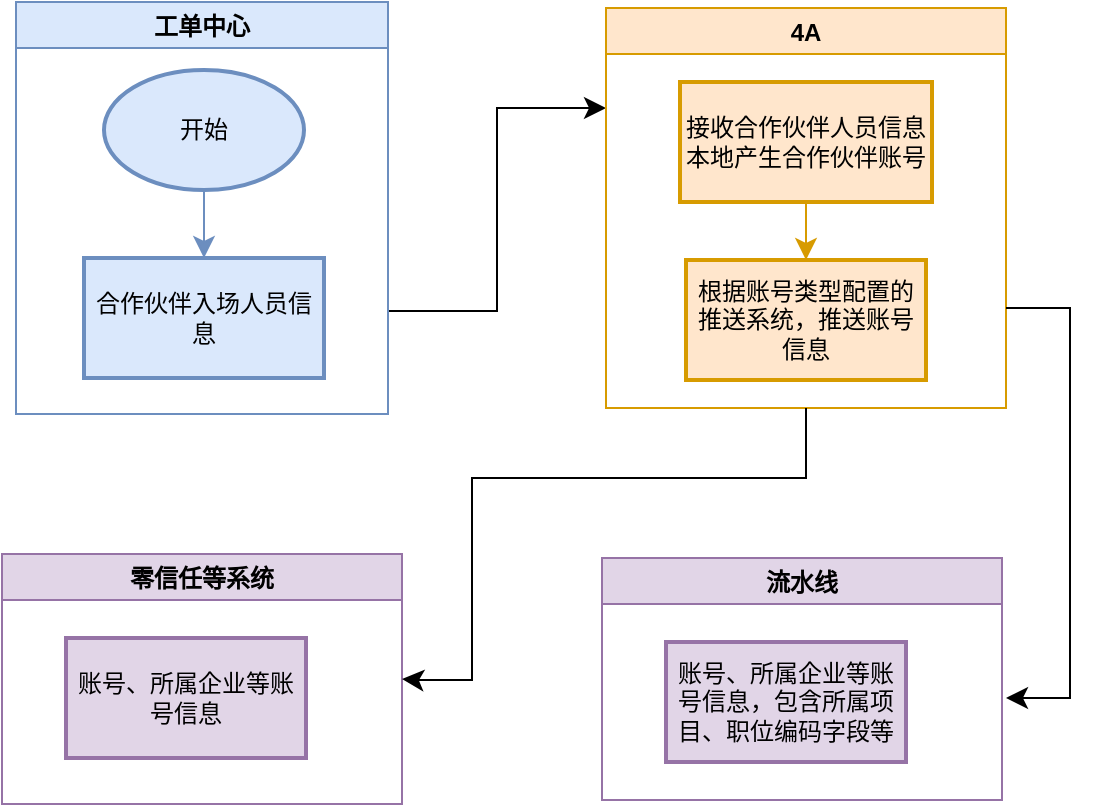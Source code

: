 <mxfile version="27.1.4" pages="22">
  <diagram id="UgyH6NhQYJrUJ4Tl2Df5" name="工单中心对接数据流图">
    <mxGraphModel dx="1690" dy="607" grid="0" gridSize="10" guides="1" tooltips="1" connect="1" arrows="1" fold="1" page="0" pageScale="1" pageWidth="827" pageHeight="1169" math="0" shadow="0">
      <root>
        <mxCell id="0" />
        <mxCell id="1" parent="0" />
        <mxCell id="XwG2M5gsoZx2esYeOmDs-28" style="edgeStyle=orthogonalEdgeStyle;rounded=0;orthogonalLoop=1;jettySize=auto;html=1;entryX=0;entryY=0.25;entryDx=0;entryDy=0;fontSize=12;startSize=8;endSize=8;exitX=1;exitY=0.75;exitDx=0;exitDy=0;" parent="1" source="XwG2M5gsoZx2esYeOmDs-16" target="XwG2M5gsoZx2esYeOmDs-17" edge="1">
          <mxGeometry relative="1" as="geometry" />
        </mxCell>
        <mxCell id="XwG2M5gsoZx2esYeOmDs-16" value="工单中心" style="swimlane;fillColor=#dae8fc;strokeColor=#6c8ebf;" parent="1" vertex="1">
          <mxGeometry x="-158" y="12" width="186" height="206" as="geometry" />
        </mxCell>
        <mxCell id="XwG2M5gsoZx2esYeOmDs-1" value="开始" style="strokeWidth=2;html=1;shape=mxgraph.flowchart.start_1;whiteSpace=wrap;fillColor=#dae8fc;strokeColor=#6c8ebf;" parent="XwG2M5gsoZx2esYeOmDs-16" vertex="1">
          <mxGeometry x="44" y="34" width="100" height="60" as="geometry" />
        </mxCell>
        <mxCell id="XwG2M5gsoZx2esYeOmDs-2" value="合作伙伴入场人员信息" style="whiteSpace=wrap;html=1;strokeWidth=2;fillColor=#dae8fc;strokeColor=#6c8ebf;" parent="XwG2M5gsoZx2esYeOmDs-16" vertex="1">
          <mxGeometry x="34" y="128" width="120" height="60" as="geometry" />
        </mxCell>
        <mxCell id="XwG2M5gsoZx2esYeOmDs-12" value="" style="edgeStyle=none;curved=1;rounded=0;orthogonalLoop=1;jettySize=auto;html=1;fontSize=12;startSize=8;endSize=8;fillColor=#dae8fc;strokeColor=#6c8ebf;" parent="XwG2M5gsoZx2esYeOmDs-16" source="XwG2M5gsoZx2esYeOmDs-1" target="XwG2M5gsoZx2esYeOmDs-2" edge="1">
          <mxGeometry relative="1" as="geometry" />
        </mxCell>
        <mxCell id="XwG2M5gsoZx2esYeOmDs-17" value="4A" style="swimlane;fillColor=#ffe6cc;strokeColor=#d79b00;" parent="1" vertex="1">
          <mxGeometry x="137" y="15" width="200" height="200" as="geometry" />
        </mxCell>
        <mxCell id="XwG2M5gsoZx2esYeOmDs-8" value="&lt;div&gt;接收合作伙伴人员信息&lt;/div&gt;&lt;div&gt;本地产生合作伙伴账号&lt;/div&gt;" style="whiteSpace=wrap;html=1;strokeWidth=2;fillColor=#ffe6cc;strokeColor=#d79b00;" parent="XwG2M5gsoZx2esYeOmDs-17" vertex="1">
          <mxGeometry x="37" y="37" width="126" height="60" as="geometry" />
        </mxCell>
        <mxCell id="XwG2M5gsoZx2esYeOmDs-14" value="根据账号类型配置的推送系统，推送账号信息" style="whiteSpace=wrap;html=1;strokeWidth=2;fillColor=#ffe6cc;strokeColor=#d79b00;" parent="XwG2M5gsoZx2esYeOmDs-17" vertex="1">
          <mxGeometry x="40" y="126" width="120" height="60" as="geometry" />
        </mxCell>
        <mxCell id="XwG2M5gsoZx2esYeOmDs-15" value="" style="edgeStyle=none;curved=1;rounded=0;orthogonalLoop=1;jettySize=auto;html=1;fontSize=12;startSize=8;endSize=8;fillColor=#ffe6cc;strokeColor=#d79b00;" parent="XwG2M5gsoZx2esYeOmDs-17" source="XwG2M5gsoZx2esYeOmDs-8" target="XwG2M5gsoZx2esYeOmDs-14" edge="1">
          <mxGeometry relative="1" as="geometry" />
        </mxCell>
        <mxCell id="XwG2M5gsoZx2esYeOmDs-18" value="流水线" style="swimlane;fillColor=#e1d5e7;strokeColor=#9673a6;" parent="1" vertex="1">
          <mxGeometry x="135" y="290" width="200" height="121" as="geometry" />
        </mxCell>
        <mxCell id="XwG2M5gsoZx2esYeOmDs-24" value="账号、所属企业等账号信息，包含所属项目、职位编码字段等" style="whiteSpace=wrap;html=1;strokeWidth=2;fillColor=#e1d5e7;strokeColor=#9673a6;" parent="XwG2M5gsoZx2esYeOmDs-18" vertex="1">
          <mxGeometry x="32" y="42" width="120" height="60" as="geometry" />
        </mxCell>
        <mxCell id="XwG2M5gsoZx2esYeOmDs-23" style="edgeStyle=orthogonalEdgeStyle;rounded=0;orthogonalLoop=1;jettySize=auto;html=1;fontSize=12;startSize=8;endSize=8;exitX=1;exitY=0.75;exitDx=0;exitDy=0;" parent="1" source="XwG2M5gsoZx2esYeOmDs-17" edge="1">
          <mxGeometry relative="1" as="geometry">
            <mxPoint x="337" y="360" as="targetPoint" />
            <mxPoint x="340" y="177" as="sourcePoint" />
            <Array as="points">
              <mxPoint x="369" y="165" />
              <mxPoint x="369" y="360" />
            </Array>
          </mxGeometry>
        </mxCell>
        <mxCell id="XwG2M5gsoZx2esYeOmDs-25" value="零信任等系统" style="swimlane;fillColor=#e1d5e7;strokeColor=#9673a6;" parent="1" vertex="1">
          <mxGeometry x="-165" y="288" width="200" height="125" as="geometry" />
        </mxCell>
        <mxCell id="XwG2M5gsoZx2esYeOmDs-26" value="账号、所属企业等账号信息" style="whiteSpace=wrap;html=1;strokeWidth=2;fillColor=#e1d5e7;strokeColor=#9673a6;" parent="XwG2M5gsoZx2esYeOmDs-25" vertex="1">
          <mxGeometry x="32" y="42" width="120" height="60" as="geometry" />
        </mxCell>
        <mxCell id="XwG2M5gsoZx2esYeOmDs-27" style="edgeStyle=orthogonalEdgeStyle;rounded=0;orthogonalLoop=1;jettySize=auto;html=1;entryX=1;entryY=0.5;entryDx=0;entryDy=0;fontSize=12;startSize=8;endSize=8;exitX=0.5;exitY=1;exitDx=0;exitDy=0;" parent="1" source="XwG2M5gsoZx2esYeOmDs-17" target="XwG2M5gsoZx2esYeOmDs-25" edge="1">
          <mxGeometry relative="1" as="geometry">
            <mxPoint x="237" y="219" as="sourcePoint" />
            <Array as="points">
              <mxPoint x="237" y="250" />
              <mxPoint x="70" y="250" />
              <mxPoint x="70" y="351" />
              <mxPoint x="42" y="351" />
            </Array>
          </mxGeometry>
        </mxCell>
      </root>
    </mxGraphModel>
  </diagram>
  <diagram id="88SXGziZwdDba_L5Cj1P" name="业务门户对接">
    <mxGraphModel dx="1450" dy="1007" grid="0" gridSize="10" guides="1" tooltips="1" connect="1" arrows="1" fold="1" page="0" pageScale="1" pageWidth="827" pageHeight="1169" math="0" shadow="0">
      <root>
        <mxCell id="0" />
        <mxCell id="1" parent="0" />
        <mxCell id="tl2X360h2x0PGL_qt8CD-10" value="信息同步" style="swimlane;childLayout=stackLayout;resizeParent=1;resizeParentMax=0;startSize=20;horizontal=0;horizontalStack=1;" parent="1" vertex="1">
          <mxGeometry x="-234" y="-91" width="646" height="454" as="geometry" />
        </mxCell>
        <mxCell id="tl2X360h2x0PGL_qt8CD-11" value="4A" style="swimlane;startSize=20;" parent="tl2X360h2x0PGL_qt8CD-10" vertex="1">
          <mxGeometry x="20" width="324" height="454" as="geometry" />
        </mxCell>
        <mxCell id="tl2X360h2x0PGL_qt8CD-28" value="用户信息" style="rounded=0;whiteSpace=wrap;html=1;fillColor=#d5e8d4;strokeColor=#82b366;" parent="tl2X360h2x0PGL_qt8CD-11" vertex="1">
          <mxGeometry x="102" y="215" width="120" height="60" as="geometry" />
        </mxCell>
        <mxCell id="tl2X360h2x0PGL_qt8CD-34" value="系统密钥" style="rounded=0;whiteSpace=wrap;html=1;fillColor=#d5e8d4;strokeColor=#82b366;" parent="tl2X360h2x0PGL_qt8CD-11" vertex="1">
          <mxGeometry x="102" y="303" width="120" height="60" as="geometry" />
        </mxCell>
        <mxCell id="tl2X360h2x0PGL_qt8CD-15" value="系统菜单信息" style="swimlane;fontStyle=0;childLayout=stackLayout;horizontal=1;startSize=26;fillColor=#f8cecc;horizontalStack=0;resizeParent=1;resizeParentMax=0;resizeLast=0;collapsible=1;marginBottom=0;html=1;strokeColor=#b85450;" parent="tl2X360h2x0PGL_qt8CD-11" vertex="1">
          <mxGeometry x="83" y="38" width="158" height="156" as="geometry" />
        </mxCell>
        <mxCell id="tl2X360h2x0PGL_qt8CD-16" value="菜单编码/菜单名" style="text;strokeColor=#b85450;fillColor=#f8cecc;align=left;verticalAlign=top;spacingLeft=4;spacingRight=4;overflow=hidden;rotatable=0;points=[[0,0.5],[1,0.5]];portConstraint=eastwest;whiteSpace=wrap;html=1;" parent="tl2X360h2x0PGL_qt8CD-15" vertex="1">
          <mxGeometry y="26" width="158" height="26" as="geometry" />
        </mxCell>
        <mxCell id="tl2X360h2x0PGL_qt8CD-18" value="菜单svg图片（内容较大）&lt;div&gt;&lt;br&gt;&lt;/div&gt;" style="text;strokeColor=#b85450;fillColor=#f8cecc;align=left;verticalAlign=top;spacingLeft=4;spacingRight=4;overflow=hidden;rotatable=0;points=[[0,0.5],[1,0.5]];portConstraint=eastwest;whiteSpace=wrap;html=1;" parent="tl2X360h2x0PGL_qt8CD-15" vertex="1">
          <mxGeometry y="52" width="158" height="26" as="geometry" />
        </mxCell>
        <mxCell id="tl2X360h2x0PGL_qt8CD-26" value="所属系统&lt;div&gt;&lt;br&gt;&lt;/div&gt;" style="text;strokeColor=#b85450;fillColor=#f8cecc;align=left;verticalAlign=top;spacingLeft=4;spacingRight=4;overflow=hidden;rotatable=0;points=[[0,0.5],[1,0.5]];portConstraint=eastwest;whiteSpace=wrap;html=1;" parent="tl2X360h2x0PGL_qt8CD-15" vertex="1">
          <mxGeometry y="78" width="158" height="26" as="geometry" />
        </mxCell>
        <mxCell id="tl2X360h2x0PGL_qt8CD-27" value="所属系统对应业务线&lt;div&gt;&lt;br&gt;&lt;/div&gt;" style="text;strokeColor=#b85450;fillColor=#f8cecc;align=left;verticalAlign=top;spacingLeft=4;spacingRight=4;overflow=hidden;rotatable=0;points=[[0,0.5],[1,0.5]];portConstraint=eastwest;whiteSpace=wrap;html=1;" parent="tl2X360h2x0PGL_qt8CD-15" vertex="1">
          <mxGeometry y="104" width="158" height="26" as="geometry" />
        </mxCell>
        <mxCell id="4r4z4rgb_aVx6LmdE7Qg-7" value="菜单url地址&lt;div&gt;&lt;br&gt;&lt;/div&gt;" style="text;strokeColor=#b85450;fillColor=#f8cecc;align=left;verticalAlign=top;spacingLeft=4;spacingRight=4;overflow=hidden;rotatable=0;points=[[0,0.5],[1,0.5]];portConstraint=eastwest;whiteSpace=wrap;html=1;" vertex="1" parent="tl2X360h2x0PGL_qt8CD-15">
          <mxGeometry y="130" width="158" height="26" as="geometry" />
        </mxCell>
        <mxCell id="tl2X360h2x0PGL_qt8CD-12" value="业务门户" style="swimlane;startSize=20;" parent="tl2X360h2x0PGL_qt8CD-10" vertex="1">
          <mxGeometry x="344" width="302" height="454" as="geometry" />
        </mxCell>
        <mxCell id="tl2X360h2x0PGL_qt8CD-30" value="本地数据" style="rounded=0;whiteSpace=wrap;html=1;" parent="tl2X360h2x0PGL_qt8CD-12" vertex="1">
          <mxGeometry x="101" y="215" width="120" height="60" as="geometry" />
        </mxCell>
        <mxCell id="tl2X360h2x0PGL_qt8CD-32" style="edgeStyle=orthogonalEdgeStyle;rounded=0;orthogonalLoop=1;jettySize=auto;html=1;entryX=0;entryY=0.5;entryDx=0;entryDy=0;fontSize=12;startSize=8;endSize=8;" parent="tl2X360h2x0PGL_qt8CD-10" source="tl2X360h2x0PGL_qt8CD-28" target="tl2X360h2x0PGL_qt8CD-30" edge="1">
          <mxGeometry relative="1" as="geometry" />
        </mxCell>
        <mxCell id="tl2X360h2x0PGL_qt8CD-35" style="edgeStyle=orthogonalEdgeStyle;rounded=0;orthogonalLoop=1;jettySize=auto;html=1;entryX=1;entryY=0.5;entryDx=0;entryDy=0;fontSize=12;startSize=8;endSize=8;" parent="tl2X360h2x0PGL_qt8CD-10" source="tl2X360h2x0PGL_qt8CD-34" target="tl2X360h2x0PGL_qt8CD-30" edge="1">
          <mxGeometry relative="1" as="geometry">
            <Array as="points">
              <mxPoint x="599" y="333" />
              <mxPoint x="599" y="245" />
            </Array>
          </mxGeometry>
        </mxCell>
        <mxCell id="4r4z4rgb_aVx6LmdE7Qg-8" style="edgeStyle=orthogonalEdgeStyle;rounded=0;orthogonalLoop=1;jettySize=auto;html=1;entryX=0.5;entryY=0;entryDx=0;entryDy=0;fontSize=12;startSize=8;endSize=8;" edge="1" parent="tl2X360h2x0PGL_qt8CD-10" source="tl2X360h2x0PGL_qt8CD-15" target="tl2X360h2x0PGL_qt8CD-30">
          <mxGeometry relative="1" as="geometry" />
        </mxCell>
        <mxCell id="tl2X360h2x0PGL_qt8CD-36" value="登录/统一入口登录" style="swimlane;childLayout=stackLayout;resizeParent=1;resizeParentMax=0;startSize=20;horizontal=0;horizontalStack=1;" parent="1" vertex="1">
          <mxGeometry x="-236" y="477" width="665" height="450" as="geometry" />
        </mxCell>
        <mxCell id="tl2X360h2x0PGL_qt8CD-37" value="用户" style="swimlane;startSize=20;" parent="tl2X360h2x0PGL_qt8CD-36" vertex="1">
          <mxGeometry x="20" width="215" height="450" as="geometry" />
        </mxCell>
        <mxCell id="tl2X360h2x0PGL_qt8CD-53" value="" style="shape=actor;whiteSpace=wrap;html=1;" parent="tl2X360h2x0PGL_qt8CD-37" vertex="1">
          <mxGeometry x="87" y="60" width="40" height="60" as="geometry" />
        </mxCell>
        <mxCell id="tl2X360h2x0PGL_qt8CD-46" value="4A" style="swimlane;startSize=20;" parent="tl2X360h2x0PGL_qt8CD-36" vertex="1">
          <mxGeometry x="235" width="215" height="450" as="geometry" />
        </mxCell>
        <mxCell id="tl2X360h2x0PGL_qt8CD-57" value="运营管理/UAC" style="rounded=0;whiteSpace=wrap;html=1;" parent="tl2X360h2x0PGL_qt8CD-46" vertex="1">
          <mxGeometry x="47.5" y="60" width="120" height="60" as="geometry" />
        </mxCell>
        <mxCell id="tl2X360h2x0PGL_qt8CD-64" value="令牌校验接口" style="rounded=0;whiteSpace=wrap;html=1;" parent="tl2X360h2x0PGL_qt8CD-46" vertex="1">
          <mxGeometry x="47.5" y="162" width="120" height="60" as="geometry" />
        </mxCell>
        <mxCell id="AkpTzgFuBffepSGeuKdB-1" value="人员单点应用查询接口" style="whiteSpace=wrap;html=1;rounded=0;" parent="tl2X360h2x0PGL_qt8CD-46" vertex="1">
          <mxGeometry x="47.5" y="264" width="120" height="60" as="geometry" />
        </mxCell>
        <mxCell id="tl2X360h2x0PGL_qt8CD-56" style="edgeStyle=none;curved=1;rounded=0;orthogonalLoop=1;jettySize=auto;html=1;fontSize=12;startSize=8;endSize=8;" parent="tl2X360h2x0PGL_qt8CD-36" source="tl2X360h2x0PGL_qt8CD-53" target="tl2X360h2x0PGL_qt8CD-57" edge="1">
          <mxGeometry relative="1" as="geometry">
            <mxPoint x="295.471" y="90" as="targetPoint" />
          </mxGeometry>
        </mxCell>
        <mxCell id="tl2X360h2x0PGL_qt8CD-58" value="登录" style="edgeLabel;html=1;align=center;verticalAlign=middle;resizable=0;points=[];fontSize=12;" parent="tl2X360h2x0PGL_qt8CD-56" vertex="1" connectable="0">
          <mxGeometry x="-0.213" relative="1" as="geometry">
            <mxPoint as="offset" />
          </mxGeometry>
        </mxCell>
        <mxCell id="tl2X360h2x0PGL_qt8CD-60" style="edgeStyle=none;curved=1;rounded=0;orthogonalLoop=1;jettySize=auto;html=1;fontSize=12;startSize=8;endSize=8;" parent="tl2X360h2x0PGL_qt8CD-36" source="tl2X360h2x0PGL_qt8CD-57" target="tl2X360h2x0PGL_qt8CD-59" edge="1">
          <mxGeometry relative="1" as="geometry" />
        </mxCell>
        <mxCell id="tl2X360h2x0PGL_qt8CD-61" value="携带令牌单点" style="edgeLabel;html=1;align=center;verticalAlign=middle;resizable=0;points=[];fontSize=12;" parent="tl2X360h2x0PGL_qt8CD-60" vertex="1" connectable="0">
          <mxGeometry x="-0.446" y="-1" relative="1" as="geometry">
            <mxPoint x="16" as="offset" />
          </mxGeometry>
        </mxCell>
        <mxCell id="tl2X360h2x0PGL_qt8CD-65" style="edgeStyle=none;curved=1;rounded=0;orthogonalLoop=1;jettySize=auto;html=1;entryX=1;entryY=0.25;entryDx=0;entryDy=0;fontSize=12;startSize=8;endSize=8;exitX=0;exitY=0.25;exitDx=0;exitDy=0;" parent="tl2X360h2x0PGL_qt8CD-36" source="tl2X360h2x0PGL_qt8CD-62" target="tl2X360h2x0PGL_qt8CD-64" edge="1">
          <mxGeometry relative="1" as="geometry" />
        </mxCell>
        <mxCell id="AkpTzgFuBffepSGeuKdB-3" value="令牌校验" style="edgeLabel;html=1;align=center;verticalAlign=middle;resizable=0;points=[];fontSize=12;" parent="tl2X360h2x0PGL_qt8CD-65" vertex="1" connectable="0">
          <mxGeometry x="-0.014" y="2" relative="1" as="geometry">
            <mxPoint as="offset" />
          </mxGeometry>
        </mxCell>
        <mxCell id="AkpTzgFuBffepSGeuKdB-2" value="" style="edgeStyle=none;curved=1;rounded=0;orthogonalLoop=1;jettySize=auto;html=1;fontSize=12;startSize=8;endSize=8;entryX=0;entryY=0.75;entryDx=0;entryDy=0;exitX=1;exitY=0.75;exitDx=0;exitDy=0;" parent="tl2X360h2x0PGL_qt8CD-36" source="tl2X360h2x0PGL_qt8CD-64" target="tl2X360h2x0PGL_qt8CD-62" edge="1">
          <mxGeometry relative="1" as="geometry" />
        </mxCell>
        <mxCell id="AkpTzgFuBffepSGeuKdB-4" value="令牌成功" style="edgeLabel;html=1;align=center;verticalAlign=middle;resizable=0;points=[];fontSize=12;" parent="AkpTzgFuBffepSGeuKdB-2" vertex="1" connectable="0">
          <mxGeometry x="-0.37" y="2" relative="1" as="geometry">
            <mxPoint as="offset" />
          </mxGeometry>
        </mxCell>
        <mxCell id="AkpTzgFuBffepSGeuKdB-5" style="edgeStyle=orthogonalEdgeStyle;rounded=0;orthogonalLoop=1;jettySize=auto;html=1;entryX=0.5;entryY=0;entryDx=0;entryDy=0;fontSize=12;startSize=8;endSize=8;exitX=0.5;exitY=1;exitDx=0;exitDy=0;" parent="tl2X360h2x0PGL_qt8CD-36" source="tl2X360h2x0PGL_qt8CD-62" target="AkpTzgFuBffepSGeuKdB-1" edge="1">
          <mxGeometry relative="1" as="geometry" />
        </mxCell>
        <mxCell id="AkpTzgFuBffepSGeuKdB-7" value="获取用户可用系统" style="edgeLabel;html=1;align=center;verticalAlign=middle;resizable=0;points=[];fontSize=12;" parent="AkpTzgFuBffepSGeuKdB-5" vertex="1" connectable="0">
          <mxGeometry x="0.157" y="-1" relative="1" as="geometry">
            <mxPoint as="offset" />
          </mxGeometry>
        </mxCell>
        <mxCell id="AkpTzgFuBffepSGeuKdB-9" value="" style="edgeStyle=none;curved=1;rounded=0;orthogonalLoop=1;jettySize=auto;html=1;fontSize=12;startSize=8;endSize=8;" parent="tl2X360h2x0PGL_qt8CD-36" source="AkpTzgFuBffepSGeuKdB-1" target="AkpTzgFuBffepSGeuKdB-8" edge="1">
          <mxGeometry relative="1" as="geometry" />
        </mxCell>
        <mxCell id="tl2X360h2x0PGL_qt8CD-52" value="业务门户" style="swimlane;startSize=20;" parent="tl2X360h2x0PGL_qt8CD-36" vertex="1">
          <mxGeometry x="450" width="215" height="450" as="geometry" />
        </mxCell>
        <mxCell id="tl2X360h2x0PGL_qt8CD-63" value="" style="edgeStyle=none;curved=1;rounded=0;orthogonalLoop=1;jettySize=auto;html=1;fontSize=12;startSize=8;endSize=8;" parent="tl2X360h2x0PGL_qt8CD-52" source="tl2X360h2x0PGL_qt8CD-59" target="tl2X360h2x0PGL_qt8CD-62" edge="1">
          <mxGeometry relative="1" as="geometry" />
        </mxCell>
        <mxCell id="tl2X360h2x0PGL_qt8CD-59" value="单点登录接口" style="rounded=0;whiteSpace=wrap;html=1;" parent="tl2X360h2x0PGL_qt8CD-52" vertex="1">
          <mxGeometry x="47.5" y="60" width="120" height="60" as="geometry" />
        </mxCell>
        <mxCell id="tl2X360h2x0PGL_qt8CD-62" value="本地校验后，到4A校验令牌" style="rounded=0;whiteSpace=wrap;html=1;" parent="tl2X360h2x0PGL_qt8CD-52" vertex="1">
          <mxGeometry x="47.5" y="162" width="120" height="60" as="geometry" />
        </mxCell>
        <mxCell id="AkpTzgFuBffepSGeuKdB-48" value="" style="edgeStyle=none;curved=1;rounded=0;orthogonalLoop=1;jettySize=auto;html=1;fontSize=12;startSize=8;endSize=8;" parent="tl2X360h2x0PGL_qt8CD-52" source="AkpTzgFuBffepSGeuKdB-8" target="AkpTzgFuBffepSGeuKdB-47" edge="1">
          <mxGeometry relative="1" as="geometry" />
        </mxCell>
        <mxCell id="AkpTzgFuBffepSGeuKdB-8" value="根据菜单编码获取本地菜单svg图片" style="whiteSpace=wrap;html=1;rounded=0;" parent="tl2X360h2x0PGL_qt8CD-52" vertex="1">
          <mxGeometry x="47.5" y="264" width="120" height="60" as="geometry" />
        </mxCell>
        <mxCell id="AkpTzgFuBffepSGeuKdB-47" value="展示用户首页，可单点的系统及菜单信息" style="whiteSpace=wrap;html=1;rounded=0;" parent="tl2X360h2x0PGL_qt8CD-52" vertex="1">
          <mxGeometry x="45" y="379" width="120" height="60" as="geometry" />
        </mxCell>
        <mxCell id="AkpTzgFuBffepSGeuKdB-10" value="登录/业务门户登录" style="swimlane;childLayout=stackLayout;resizeParent=1;resizeParentMax=0;startSize=20;horizontal=0;horizontalStack=1;" parent="1" vertex="1">
          <mxGeometry x="-227" y="971" width="665" height="585" as="geometry" />
        </mxCell>
        <mxCell id="AkpTzgFuBffepSGeuKdB-11" value="用户" style="swimlane;startSize=20;" parent="AkpTzgFuBffepSGeuKdB-10" vertex="1">
          <mxGeometry x="20" width="215" height="585" as="geometry" />
        </mxCell>
        <mxCell id="AkpTzgFuBffepSGeuKdB-46" value="" style="shape=actor;whiteSpace=wrap;html=1;" parent="AkpTzgFuBffepSGeuKdB-11" vertex="1">
          <mxGeometry x="78" y="40" width="40" height="60" as="geometry" />
        </mxCell>
        <mxCell id="AkpTzgFuBffepSGeuKdB-13" value="4A" style="swimlane;startSize=20;" parent="AkpTzgFuBffepSGeuKdB-10" vertex="1">
          <mxGeometry x="235" width="215" height="585" as="geometry" />
        </mxCell>
        <mxCell id="AkpTzgFuBffepSGeuKdB-30" value="手机APP门户认证接口" style="rounded=0;whiteSpace=wrap;html=1;" parent="AkpTzgFuBffepSGeuKdB-13" vertex="1">
          <mxGeometry x="37.5" y="140" width="120" height="60" as="geometry" />
        </mxCell>
        <mxCell id="AkpTzgFuBffepSGeuKdB-37" value="短信登录发送接口&lt;div&gt;短信校验接口&lt;/div&gt;" style="rounded=0;whiteSpace=wrap;html=1;" parent="AkpTzgFuBffepSGeuKdB-13" vertex="1">
          <mxGeometry x="37.5" y="217" width="120" height="42" as="geometry" />
        </mxCell>
        <mxCell id="AkpTzgFuBffepSGeuKdB-28" value="业务门户" style="swimlane;startSize=20;" parent="AkpTzgFuBffepSGeuKdB-10" vertex="1">
          <mxGeometry x="450" width="215" height="585" as="geometry" />
        </mxCell>
        <mxCell id="AkpTzgFuBffepSGeuKdB-14" value="登录页" style="rounded=0;whiteSpace=wrap;html=1;" parent="AkpTzgFuBffepSGeuKdB-28" vertex="1">
          <mxGeometry x="46.5" y="40" width="120" height="60" as="geometry" />
        </mxCell>
        <mxCell id="AkpTzgFuBffepSGeuKdB-16" value="人员单点应用查询接口" style="whiteSpace=wrap;html=1;rounded=0;" parent="AkpTzgFuBffepSGeuKdB-28" vertex="1">
          <mxGeometry x="-164" y="389" width="120" height="60" as="geometry" />
        </mxCell>
        <mxCell id="AkpTzgFuBffepSGeuKdB-25" style="edgeStyle=orthogonalEdgeStyle;rounded=0;orthogonalLoop=1;jettySize=auto;html=1;entryX=0.5;entryY=0;entryDx=0;entryDy=0;fontSize=12;startSize=8;endSize=8;exitX=0.5;exitY=1;exitDx=0;exitDy=0;" parent="AkpTzgFuBffepSGeuKdB-28" source="AkpTzgFuBffepSGeuKdB-41" target="AkpTzgFuBffepSGeuKdB-16" edge="1">
          <mxGeometry relative="1" as="geometry">
            <mxPoint x="111" y="406" as="sourcePoint" />
          </mxGeometry>
        </mxCell>
        <mxCell id="AkpTzgFuBffepSGeuKdB-26" value="获取用户可用系统" style="edgeLabel;html=1;align=center;verticalAlign=middle;resizable=0;points=[];fontSize=12;" parent="AkpTzgFuBffepSGeuKdB-25" vertex="1" connectable="0">
          <mxGeometry x="0.157" y="-1" relative="1" as="geometry">
            <mxPoint as="offset" />
          </mxGeometry>
        </mxCell>
        <mxCell id="AkpTzgFuBffepSGeuKdB-27" value="" style="edgeStyle=none;curved=1;rounded=0;orthogonalLoop=1;jettySize=auto;html=1;fontSize=12;startSize=8;endSize=8;entryX=0;entryY=0.5;entryDx=0;entryDy=0;" parent="AkpTzgFuBffepSGeuKdB-28" source="AkpTzgFuBffepSGeuKdB-16" target="AkpTzgFuBffepSGeuKdB-49" edge="1">
          <mxGeometry relative="1" as="geometry" />
        </mxCell>
        <mxCell id="AkpTzgFuBffepSGeuKdB-32" value="展示用户首页，可单点的系统及菜单信息" style="whiteSpace=wrap;html=1;rounded=0;" parent="AkpTzgFuBffepSGeuKdB-28" vertex="1">
          <mxGeometry x="54" y="503" width="120" height="60" as="geometry" />
        </mxCell>
        <mxCell id="AkpTzgFuBffepSGeuKdB-40" style="edgeStyle=orthogonalEdgeStyle;rounded=0;orthogonalLoop=1;jettySize=auto;html=1;fontSize=12;startSize=8;endSize=8;entryX=1;entryY=0.5;entryDx=0;entryDy=0;exitX=1;exitY=0.5;exitDx=0;exitDy=0;" parent="AkpTzgFuBffepSGeuKdB-28" source="AkpTzgFuBffepSGeuKdB-35" target="AkpTzgFuBffepSGeuKdB-41" edge="1">
          <mxGeometry relative="1" as="geometry">
            <mxPoint x="198" y="184" as="targetPoint" />
          </mxGeometry>
        </mxCell>
        <mxCell id="AkpTzgFuBffepSGeuKdB-42" value="否" style="edgeLabel;html=1;align=center;verticalAlign=middle;resizable=0;points=[];fontSize=12;" parent="AkpTzgFuBffepSGeuKdB-40" vertex="1" connectable="0">
          <mxGeometry x="-0.139" relative="1" as="geometry">
            <mxPoint as="offset" />
          </mxGeometry>
        </mxCell>
        <mxCell id="AkpTzgFuBffepSGeuKdB-35" value="根据返回值&lt;div&gt;判断是否需要短信发送&lt;/div&gt;" style="rhombus;whiteSpace=wrap;html=1;" parent="AkpTzgFuBffepSGeuKdB-28" vertex="1">
          <mxGeometry x="67.5" y="130" width="80" height="80" as="geometry" />
        </mxCell>
        <mxCell id="AkpTzgFuBffepSGeuKdB-41" value="获取令牌" style="rounded=1;whiteSpace=wrap;html=1;" parent="AkpTzgFuBffepSGeuKdB-28" vertex="1">
          <mxGeometry x="51" y="264" width="120" height="60" as="geometry" />
        </mxCell>
        <mxCell id="AkpTzgFuBffepSGeuKdB-50" value="" style="edgeStyle=none;curved=1;rounded=0;orthogonalLoop=1;jettySize=auto;html=1;fontSize=12;startSize=8;endSize=8;" parent="AkpTzgFuBffepSGeuKdB-28" source="AkpTzgFuBffepSGeuKdB-49" target="AkpTzgFuBffepSGeuKdB-32" edge="1">
          <mxGeometry relative="1" as="geometry" />
        </mxCell>
        <mxCell id="AkpTzgFuBffepSGeuKdB-49" value="根据菜单编码获取本地菜单svg图片" style="whiteSpace=wrap;html=1;rounded=0;" parent="AkpTzgFuBffepSGeuKdB-28" vertex="1">
          <mxGeometry x="52" y="390" width="120" height="60" as="geometry" />
        </mxCell>
        <mxCell id="AkpTzgFuBffepSGeuKdB-17" style="edgeStyle=none;curved=1;rounded=0;orthogonalLoop=1;jettySize=auto;html=1;fontSize=12;startSize=8;endSize=8;exitX=0.9;exitY=0.5;exitDx=0;exitDy=0;exitPerimeter=0;" parent="AkpTzgFuBffepSGeuKdB-10" source="AkpTzgFuBffepSGeuKdB-46" edge="1">
          <mxGeometry relative="1" as="geometry">
            <mxPoint x="496.5" y="72.813" as="targetPoint" />
            <mxPoint x="114.81" y="72.813" as="sourcePoint" />
          </mxGeometry>
        </mxCell>
        <mxCell id="AkpTzgFuBffepSGeuKdB-18" value="登录 输入账号+密码" style="edgeLabel;html=1;align=center;verticalAlign=middle;resizable=0;points=[];fontSize=12;" parent="AkpTzgFuBffepSGeuKdB-17" vertex="1" connectable="0">
          <mxGeometry x="-0.213" relative="1" as="geometry">
            <mxPoint as="offset" />
          </mxGeometry>
        </mxCell>
        <mxCell id="AkpTzgFuBffepSGeuKdB-19" style="edgeStyle=orthogonalEdgeStyle;rounded=0;orthogonalLoop=1;jettySize=auto;html=1;fontSize=12;startSize=8;endSize=8;" parent="AkpTzgFuBffepSGeuKdB-10" source="AkpTzgFuBffepSGeuKdB-14" target="AkpTzgFuBffepSGeuKdB-30" edge="1">
          <mxGeometry relative="1" as="geometry">
            <Array as="points">
              <mxPoint x="557" y="113" />
              <mxPoint x="333" y="113" />
            </Array>
          </mxGeometry>
        </mxCell>
        <mxCell id="AkpTzgFuBffepSGeuKdB-20" value="账号+密码" style="edgeLabel;html=1;align=center;verticalAlign=middle;resizable=0;points=[];fontSize=12;" parent="AkpTzgFuBffepSGeuKdB-19" vertex="1" connectable="0">
          <mxGeometry x="-0.446" y="-1" relative="1" as="geometry">
            <mxPoint x="16" as="offset" />
          </mxGeometry>
        </mxCell>
        <mxCell id="AkpTzgFuBffepSGeuKdB-29" value="" style="edgeStyle=none;curved=1;rounded=0;orthogonalLoop=1;jettySize=auto;html=1;fontSize=12;startSize=8;endSize=8;entryX=0;entryY=0.5;entryDx=0;entryDy=0;" parent="AkpTzgFuBffepSGeuKdB-10" source="AkpTzgFuBffepSGeuKdB-30" target="AkpTzgFuBffepSGeuKdB-35" edge="1">
          <mxGeometry relative="1" as="geometry">
            <mxPoint x="497" y="164.0" as="targetPoint" />
          </mxGeometry>
        </mxCell>
        <mxCell id="AkpTzgFuBffepSGeuKdB-36" style="edgeStyle=orthogonalEdgeStyle;rounded=0;orthogonalLoop=1;jettySize=auto;html=1;fontSize=12;startSize=8;endSize=8;exitX=0.5;exitY=1;exitDx=0;exitDy=0;entryX=1;entryY=0.5;entryDx=0;entryDy=0;" parent="AkpTzgFuBffepSGeuKdB-10" source="AkpTzgFuBffepSGeuKdB-35" target="AkpTzgFuBffepSGeuKdB-37" edge="1">
          <mxGeometry relative="1" as="geometry">
            <mxPoint x="405" y="258" as="targetPoint" />
          </mxGeometry>
        </mxCell>
        <mxCell id="AkpTzgFuBffepSGeuKdB-39" value="是" style="edgeLabel;html=1;align=center;verticalAlign=middle;resizable=0;points=[];fontSize=12;" parent="AkpTzgFuBffepSGeuKdB-36" vertex="1" connectable="0">
          <mxGeometry x="0.036" relative="1" as="geometry">
            <mxPoint as="offset" />
          </mxGeometry>
        </mxCell>
        <mxCell id="AkpTzgFuBffepSGeuKdB-44" style="edgeStyle=orthogonalEdgeStyle;rounded=0;orthogonalLoop=1;jettySize=auto;html=1;entryX=0;entryY=0.5;entryDx=0;entryDy=0;fontSize=12;startSize=8;endSize=8;" parent="AkpTzgFuBffepSGeuKdB-10" source="AkpTzgFuBffepSGeuKdB-37" target="AkpTzgFuBffepSGeuKdB-41" edge="1">
          <mxGeometry relative="1" as="geometry">
            <Array as="points">
              <mxPoint x="333" y="294" />
            </Array>
          </mxGeometry>
        </mxCell>
      </root>
    </mxGraphModel>
  </diagram>
  <diagram id="wnGBbjfMaMfBsJpMzfSE" name="主数据数据流变更">
    <mxGraphModel dx="1635" dy="1114" grid="0" gridSize="10" guides="1" tooltips="1" connect="1" arrows="1" fold="1" page="0" pageScale="1" pageWidth="827" pageHeight="1169" math="0" shadow="0">
      <root>
        <mxCell id="0" />
        <mxCell id="1" parent="0" />
        <mxCell id="YiyYCbn6dnSkrAZIHvw0-44" value="" style="rounded=0;whiteSpace=wrap;html=1;fillColor=#dae8fc;strokeColor=#6c8ebf;" vertex="1" parent="1">
          <mxGeometry x="334" y="-142" width="318" height="678" as="geometry" />
        </mxCell>
        <mxCell id="YiyYCbn6dnSkrAZIHvw0-43" value="" style="rounded=0;whiteSpace=wrap;html=1;fillColor=#f5f5f5;fontColor=#333333;strokeColor=#666666;" vertex="1" parent="1">
          <mxGeometry x="-319" y="-142" width="587" height="678" as="geometry" />
        </mxCell>
        <mxCell id="YiyYCbn6dnSkrAZIHvw0-1" value="4A系统" style="swimlane;whiteSpace=wrap;html=1;fontSize=14;" vertex="1" parent="1">
          <mxGeometry x="-262" y="-32" width="436" height="325" as="geometry" />
        </mxCell>
        <mxCell id="YiyYCbn6dnSkrAZIHvw0-15" style="edgeStyle=none;curved=1;rounded=0;orthogonalLoop=1;jettySize=auto;html=1;fontSize=14;startSize=8;endSize=8;" edge="1" parent="YiyYCbn6dnSkrAZIHvw0-1" source="YiyYCbn6dnSkrAZIHvw0-2" target="YiyYCbn6dnSkrAZIHvw0-14">
          <mxGeometry relative="1" as="geometry" />
        </mxCell>
        <mxCell id="YiyYCbn6dnSkrAZIHvw0-26" value="准备删除" style="edgeLabel;html=1;align=center;verticalAlign=middle;resizable=0;points=[];fontSize=14;" vertex="1" connectable="0" parent="YiyYCbn6dnSkrAZIHvw0-15">
          <mxGeometry x="-0.2" y="3" relative="1" as="geometry">
            <mxPoint as="offset" />
          </mxGeometry>
        </mxCell>
        <mxCell id="YiyYCbn6dnSkrAZIHvw0-2" value="管理区域" style="rounded=0;whiteSpace=wrap;html=1;fontSize=14;" vertex="1" parent="YiyYCbn6dnSkrAZIHvw0-1">
          <mxGeometry x="41" y="48" width="112" height="45" as="geometry" />
        </mxCell>
        <mxCell id="YiyYCbn6dnSkrAZIHvw0-14" value="获取需要删除校验的系统" style="rounded=0;whiteSpace=wrap;html=1;fontSize=14;" vertex="1" parent="YiyYCbn6dnSkrAZIHvw0-1">
          <mxGeometry x="285" y="48" width="112" height="45" as="geometry" />
        </mxCell>
        <mxCell id="YiyYCbn6dnSkrAZIHvw0-29" style="edgeStyle=orthogonalEdgeStyle;rounded=0;orthogonalLoop=1;jettySize=auto;html=1;entryX=1;entryY=0.5;entryDx=0;entryDy=0;fontSize=14;startSize=8;endSize=8;" edge="1" parent="YiyYCbn6dnSkrAZIHvw0-1" source="YiyYCbn6dnSkrAZIHvw0-22" target="YiyYCbn6dnSkrAZIHvw0-28">
          <mxGeometry relative="1" as="geometry" />
        </mxCell>
        <mxCell id="YiyYCbn6dnSkrAZIHvw0-30" value="有依赖" style="edgeLabel;html=1;align=center;verticalAlign=middle;resizable=0;points=[];fontSize=14;" vertex="1" connectable="0" parent="YiyYCbn6dnSkrAZIHvw0-29">
          <mxGeometry x="-0.229" y="4" relative="1" as="geometry">
            <mxPoint as="offset" />
          </mxGeometry>
        </mxCell>
        <mxCell id="YiyYCbn6dnSkrAZIHvw0-22" value="获取&lt;div style=&quot;font-size: 14px;&quot;&gt;所有业务系统是否&lt;/div&gt;&lt;div style=&quot;font-size: 14px;&quot;&gt;对此区域有依赖&lt;/div&gt;" style="rhombus;whiteSpace=wrap;html=1;fontSize=14;" vertex="1" parent="YiyYCbn6dnSkrAZIHvw0-1">
          <mxGeometry x="272" y="229" width="138" height="80" as="geometry" />
        </mxCell>
        <mxCell id="YiyYCbn6dnSkrAZIHvw0-28" value="返回有依赖系统&lt;div style=&quot;font-size: 14px;&quot;&gt;不予删除&lt;/div&gt;" style="ellipse;whiteSpace=wrap;html=1;fillColor=#f8cecc;strokeColor=#b85450;fontSize=14;" vertex="1" parent="YiyYCbn6dnSkrAZIHvw0-1">
          <mxGeometry x="212" y="147" width="101" height="64" as="geometry" />
        </mxCell>
        <mxCell id="YiyYCbn6dnSkrAZIHvw0-5" value="主数据系统" style="swimlane;whiteSpace=wrap;html=1;" vertex="1" parent="1">
          <mxGeometry x="-262" y="368" width="194" height="135" as="geometry" />
        </mxCell>
        <mxCell id="YiyYCbn6dnSkrAZIHvw0-8" value="管理区域" style="rounded=0;whiteSpace=wrap;html=1;fontSize=14;" vertex="1" parent="YiyYCbn6dnSkrAZIHvw0-5">
          <mxGeometry x="41" y="51" width="112" height="45" as="geometry" />
        </mxCell>
        <mxCell id="YiyYCbn6dnSkrAZIHvw0-6" value="业务系统（需要删除区域校验）" style="swimlane;whiteSpace=wrap;html=1;startSize=23;" vertex="1" parent="1">
          <mxGeometry x="-17" y="366.5" width="203" height="138" as="geometry" />
        </mxCell>
        <mxCell id="YiyYCbn6dnSkrAZIHvw0-17" value="区域删除校验接口" style="rounded=0;whiteSpace=wrap;html=1;fontSize=14;" vertex="1" parent="YiyYCbn6dnSkrAZIHvw0-6">
          <mxGeometry x="40" y="50.5" width="112" height="45" as="geometry" />
        </mxCell>
        <mxCell id="YiyYCbn6dnSkrAZIHvw0-7" style="edgeStyle=none;curved=1;rounded=0;orthogonalLoop=1;jettySize=auto;html=1;fontSize=14;startSize=8;endSize=8;entryX=0.5;entryY=0;entryDx=0;entryDy=0;" edge="1" parent="1" source="YiyYCbn6dnSkrAZIHvw0-2" target="YiyYCbn6dnSkrAZIHvw0-8">
          <mxGeometry relative="1" as="geometry">
            <mxPoint x="-338.0" y="322.0" as="targetPoint" />
          </mxGeometry>
        </mxCell>
        <mxCell id="YiyYCbn6dnSkrAZIHvw0-9" value="新增/修改" style="edgeLabel;html=1;align=center;verticalAlign=middle;resizable=0;points=[];fontSize=14;" vertex="1" connectable="0" parent="YiyYCbn6dnSkrAZIHvw0-7">
          <mxGeometry x="-0.317" y="-4" relative="1" as="geometry">
            <mxPoint as="offset" />
          </mxGeometry>
        </mxCell>
        <mxCell id="YiyYCbn6dnSkrAZIHvw0-16" style="edgeStyle=orthogonalEdgeStyle;rounded=0;orthogonalLoop=1;jettySize=auto;html=1;fontSize=14;startSize=8;endSize=8;entryX=1;entryY=0.5;entryDx=0;entryDy=0;exitX=1;exitY=0.5;exitDx=0;exitDy=0;" edge="1" parent="1" source="YiyYCbn6dnSkrAZIHvw0-14" target="YiyYCbn6dnSkrAZIHvw0-17">
          <mxGeometry relative="1" as="geometry">
            <mxPoint x="282.0" y="169.2" as="targetPoint" />
            <Array as="points">
              <mxPoint x="211" y="39" />
              <mxPoint x="211" y="440" />
            </Array>
          </mxGeometry>
        </mxCell>
        <mxCell id="YiyYCbn6dnSkrAZIHvw0-18" value="调用删除校验接口" style="edgeLabel;html=1;align=center;verticalAlign=middle;resizable=0;points=[];fontSize=14;" vertex="1" connectable="0" parent="YiyYCbn6dnSkrAZIHvw0-16">
          <mxGeometry x="-0.176" y="1" relative="1" as="geometry">
            <mxPoint as="offset" />
          </mxGeometry>
        </mxCell>
        <mxCell id="YiyYCbn6dnSkrAZIHvw0-19" style="edgeStyle=none;curved=1;rounded=0;orthogonalLoop=1;jettySize=auto;html=1;fontSize=14;startSize=8;endSize=8;entryX=0.5;entryY=1;entryDx=0;entryDy=0;" edge="1" parent="1" source="YiyYCbn6dnSkrAZIHvw0-17" target="YiyYCbn6dnSkrAZIHvw0-22">
          <mxGeometry relative="1" as="geometry">
            <mxPoint x="79" y="262" as="targetPoint" />
          </mxGeometry>
        </mxCell>
        <mxCell id="YiyYCbn6dnSkrAZIHvw0-24" style="edgeStyle=orthogonalEdgeStyle;rounded=0;orthogonalLoop=1;jettySize=auto;html=1;entryX=0.75;entryY=0;entryDx=0;entryDy=0;fontSize=14;startSize=8;endSize=8;" edge="1" parent="1" source="YiyYCbn6dnSkrAZIHvw0-22" target="YiyYCbn6dnSkrAZIHvw0-8">
          <mxGeometry relative="1" as="geometry" />
        </mxCell>
        <mxCell id="YiyYCbn6dnSkrAZIHvw0-25" value="无依赖&lt;div style=&quot;font-size: 14px;&quot;&gt;删除区域&lt;/div&gt;" style="edgeLabel;html=1;align=center;verticalAlign=middle;resizable=0;points=[];fontSize=14;" vertex="1" connectable="0" parent="YiyYCbn6dnSkrAZIHvw0-24">
          <mxGeometry x="-0.421" y="3" relative="1" as="geometry">
            <mxPoint as="offset" />
          </mxGeometry>
        </mxCell>
        <mxCell id="YiyYCbn6dnSkrAZIHvw0-32" value="" style="endArrow=none;dashed=1;html=1;rounded=0;fontSize=12;startSize=8;endSize=8;curved=1;" edge="1" parent="1">
          <mxGeometry width="50" height="50" relative="1" as="geometry">
            <mxPoint x="300" y="547" as="sourcePoint" />
            <mxPoint x="300" y="-145" as="targetPoint" />
          </mxGeometry>
        </mxCell>
        <mxCell id="YiyYCbn6dnSkrAZIHvw0-33" value="主数据系统" style="swimlane;whiteSpace=wrap;html=1;fontSize=14;" vertex="1" parent="1">
          <mxGeometry x="369" y="312" width="194" height="135" as="geometry" />
        </mxCell>
        <mxCell id="YiyYCbn6dnSkrAZIHvw0-34" value="管理区域" style="rounded=0;whiteSpace=wrap;html=1;fontSize=14;" vertex="1" parent="YiyYCbn6dnSkrAZIHvw0-33">
          <mxGeometry x="41" y="51" width="112" height="45" as="geometry" />
        </mxCell>
        <mxCell id="YiyYCbn6dnSkrAZIHvw0-36" value="4A系统" style="swimlane;whiteSpace=wrap;html=1;fontSize=14;" vertex="1" parent="1">
          <mxGeometry x="360" y="44.5" width="200" height="172" as="geometry" />
        </mxCell>
        <mxCell id="YiyYCbn6dnSkrAZIHvw0-35" value="管理区域" style="rounded=0;whiteSpace=wrap;html=1;fontSize=14;" vertex="1" parent="YiyYCbn6dnSkrAZIHvw0-36">
          <mxGeometry x="44" y="71" width="112" height="45" as="geometry" />
        </mxCell>
        <mxCell id="YiyYCbn6dnSkrAZIHvw0-37" style="edgeStyle=orthogonalEdgeStyle;rounded=0;orthogonalLoop=1;jettySize=auto;html=1;entryX=1;entryY=0.5;entryDx=0;entryDy=0;fontSize=14;startSize=8;endSize=8;" edge="1" parent="1" source="YiyYCbn6dnSkrAZIHvw0-34" target="YiyYCbn6dnSkrAZIHvw0-35">
          <mxGeometry relative="1" as="geometry">
            <Array as="points">
              <mxPoint x="602" y="386" />
              <mxPoint x="602" y="138" />
            </Array>
          </mxGeometry>
        </mxCell>
        <mxCell id="YiyYCbn6dnSkrAZIHvw0-38" value="增加/修改/删除" style="edgeLabel;html=1;align=center;verticalAlign=middle;resizable=0;points=[];fontSize=14;" vertex="1" connectable="0" parent="YiyYCbn6dnSkrAZIHvw0-37">
          <mxGeometry x="-0.056" relative="1" as="geometry">
            <mxPoint as="offset" />
          </mxGeometry>
        </mxCell>
        <mxCell id="YiyYCbn6dnSkrAZIHvw0-42" style="edgeStyle=none;curved=1;rounded=0;orthogonalLoop=1;jettySize=auto;html=1;fontSize=12;shape=arrow;" edge="1" parent="1" source="YiyYCbn6dnSkrAZIHvw0-39" target="YiyYCbn6dnSkrAZIHvw0-40">
          <mxGeometry relative="1" as="geometry" />
        </mxCell>
        <mxCell id="YiyYCbn6dnSkrAZIHvw0-39" value="当前流程" style="shape=step;perimeter=stepPerimeter;whiteSpace=wrap;html=1;fixedSize=1;fontSize=15;fontStyle=1;fillColor=#f5f5f5;gradientColor=#b3b3b3;strokeColor=#666666;" vertex="1" parent="1">
          <mxGeometry x="-100" y="-120" width="152" height="47" as="geometry" />
        </mxCell>
        <mxCell id="YiyYCbn6dnSkrAZIHvw0-40" value="修改后流程" style="shape=step;perimeter=stepPerimeter;whiteSpace=wrap;html=1;fixedSize=1;fontStyle=1;fontSize=15;fillColor=#bac8d3;strokeColor=#23445d;" vertex="1" parent="1">
          <mxGeometry x="382" y="-120" width="152" height="47" as="geometry" />
        </mxCell>
      </root>
    </mxGraphModel>
  </diagram>
  <diagram name="主数据数据流变更-V2" id="b45UV52QgaKpx0qgMtzg">
    <mxGraphModel dx="2200" dy="1209" grid="0" gridSize="10" guides="1" tooltips="1" connect="1" arrows="1" fold="1" page="0" pageScale="1" pageWidth="827" pageHeight="1169" math="0" shadow="0">
      <root>
        <mxCell id="AS71Braeft6pbu0-iLxS-0" />
        <mxCell id="AS71Braeft6pbu0-iLxS-1" parent="AS71Braeft6pbu0-iLxS-0" />
        <mxCell id="p6IWiU3ntrpFhvPWF-VA-0" value="" style="rounded=0;whiteSpace=wrap;html=1;strokeWidth=1;strokeColor=none;" vertex="1" parent="AS71Braeft6pbu0-iLxS-1">
          <mxGeometry x="-451" y="-168" width="1312" height="772" as="geometry" />
        </mxCell>
        <mxCell id="AS71Braeft6pbu0-iLxS-2" value="" style="rounded=0;whiteSpace=wrap;html=1;fillColor=#dae8fc;strokeColor=#6c8ebf;" parent="AS71Braeft6pbu0-iLxS-1" vertex="1">
          <mxGeometry x="334" y="-142" width="386" height="719" as="geometry" />
        </mxCell>
        <mxCell id="AS71Braeft6pbu0-iLxS-3" value="" style="rounded=0;whiteSpace=wrap;html=1;fillColor=#f9f7ed;strokeColor=#36393d;" parent="AS71Braeft6pbu0-iLxS-1" vertex="1">
          <mxGeometry x="-413" y="-142" width="681" height="718" as="geometry" />
        </mxCell>
        <mxCell id="AS71Braeft6pbu0-iLxS-4" value="4A系统" style="swimlane;whiteSpace=wrap;html=1;fontSize=14;" parent="AS71Braeft6pbu0-iLxS-1" vertex="1">
          <mxGeometry x="-363" y="-27" width="542" height="325" as="geometry" />
        </mxCell>
        <mxCell id="AS71Braeft6pbu0-iLxS-5" style="edgeStyle=none;curved=1;rounded=0;orthogonalLoop=1;jettySize=auto;html=1;fontSize=14;startSize=8;endSize=8;" parent="AS71Braeft6pbu0-iLxS-4" source="AS71Braeft6pbu0-iLxS-7" target="AS71Braeft6pbu0-iLxS-8" edge="1">
          <mxGeometry relative="1" as="geometry" />
        </mxCell>
        <mxCell id="AS71Braeft6pbu0-iLxS-6" value="准备删除" style="edgeLabel;html=1;align=center;verticalAlign=middle;resizable=0;points=[];fontSize=14;" parent="AS71Braeft6pbu0-iLxS-5" vertex="1" connectable="0">
          <mxGeometry x="-0.2" y="3" relative="1" as="geometry">
            <mxPoint as="offset" />
          </mxGeometry>
        </mxCell>
        <mxCell id="AS71Braeft6pbu0-iLxS-7" value="管理区域" style="rounded=0;whiteSpace=wrap;html=1;fontSize=14;" parent="AS71Braeft6pbu0-iLxS-4" vertex="1">
          <mxGeometry x="140" y="48" width="112" height="45" as="geometry" />
        </mxCell>
        <mxCell id="AS71Braeft6pbu0-iLxS-8" value="获取需要删除校验的系统" style="rounded=0;whiteSpace=wrap;html=1;fontSize=14;" parent="AS71Braeft6pbu0-iLxS-4" vertex="1">
          <mxGeometry x="384" y="48" width="112" height="45" as="geometry" />
        </mxCell>
        <mxCell id="AS71Braeft6pbu0-iLxS-9" style="edgeStyle=orthogonalEdgeStyle;rounded=0;orthogonalLoop=1;jettySize=auto;html=1;entryX=1;entryY=0.5;entryDx=0;entryDy=0;fontSize=14;startSize=8;endSize=8;" parent="AS71Braeft6pbu0-iLxS-4" source="AS71Braeft6pbu0-iLxS-11" target="AS71Braeft6pbu0-iLxS-12" edge="1">
          <mxGeometry relative="1" as="geometry" />
        </mxCell>
        <mxCell id="AS71Braeft6pbu0-iLxS-10" value="有依赖" style="edgeLabel;html=1;align=center;verticalAlign=middle;resizable=0;points=[];fontSize=14;" parent="AS71Braeft6pbu0-iLxS-9" vertex="1" connectable="0">
          <mxGeometry x="-0.229" y="4" relative="1" as="geometry">
            <mxPoint as="offset" />
          </mxGeometry>
        </mxCell>
        <mxCell id="AS71Braeft6pbu0-iLxS-11" value="获取&lt;div style=&quot;font-size: 14px;&quot;&gt;所有业务系统是否&lt;/div&gt;&lt;div style=&quot;font-size: 14px;&quot;&gt;对此区域有依赖&lt;/div&gt;" style="rhombus;whiteSpace=wrap;html=1;fontSize=14;" parent="AS71Braeft6pbu0-iLxS-4" vertex="1">
          <mxGeometry x="365" y="229" width="138" height="80" as="geometry" />
        </mxCell>
        <mxCell id="AS71Braeft6pbu0-iLxS-12" value="返回有依赖系统&lt;div style=&quot;font-size: 14px;&quot;&gt;不予删除&lt;/div&gt;" style="ellipse;whiteSpace=wrap;html=1;fillColor=#f8cecc;strokeColor=#b85450;fontSize=14;" parent="AS71Braeft6pbu0-iLxS-4" vertex="1">
          <mxGeometry x="299" y="147" width="101" height="64" as="geometry" />
        </mxCell>
        <mxCell id="BoUsOCp_eMSOlP-Li3Sc-1" value="区域业务调整" style="rounded=0;whiteSpace=wrap;html=1;fontSize=14;" parent="AS71Braeft6pbu0-iLxS-4" vertex="1">
          <mxGeometry x="22" y="136" width="54" height="45" as="geometry" />
        </mxCell>
        <mxCell id="BoUsOCp_eMSOlP-Li3Sc-0" style="edgeStyle=orthogonalEdgeStyle;rounded=0;orthogonalLoop=1;jettySize=auto;html=1;fontSize=12;startSize=8;endSize=8;entryX=0.5;entryY=0;entryDx=0;entryDy=0;" parent="AS71Braeft6pbu0-iLxS-4" source="AS71Braeft6pbu0-iLxS-7" target="BoUsOCp_eMSOlP-Li3Sc-1" edge="1">
          <mxGeometry relative="1" as="geometry" />
        </mxCell>
        <mxCell id="AS71Braeft6pbu0-iLxS-13" value="主数据系统" style="swimlane;whiteSpace=wrap;html=1;" parent="AS71Braeft6pbu0-iLxS-1" vertex="1">
          <mxGeometry x="-263" y="315" width="194" height="104" as="geometry" />
        </mxCell>
        <mxCell id="AS71Braeft6pbu0-iLxS-14" value="管理区域" style="rounded=0;whiteSpace=wrap;html=1;fontSize=14;" parent="AS71Braeft6pbu0-iLxS-13" vertex="1">
          <mxGeometry x="39" y="46" width="112" height="45" as="geometry" />
        </mxCell>
        <mxCell id="AS71Braeft6pbu0-iLxS-15" value="业务系统" style="swimlane;whiteSpace=wrap;html=1;startSize=23;" parent="AS71Braeft6pbu0-iLxS-1" vertex="1">
          <mxGeometry x="-356" y="443" width="544" height="122" as="geometry" />
        </mxCell>
        <mxCell id="AS71Braeft6pbu0-iLxS-16" value="区域删除校验接口" style="rounded=0;whiteSpace=wrap;html=1;fontSize=14;" parent="AS71Braeft6pbu0-iLxS-15" vertex="1">
          <mxGeometry x="371" y="48" width="112" height="45" as="geometry" />
        </mxCell>
        <mxCell id="AS71Braeft6pbu0-iLxS-17" style="edgeStyle=none;curved=1;rounded=0;orthogonalLoop=1;jettySize=auto;html=1;fontSize=14;startSize=8;endSize=8;entryX=0.5;entryY=0;entryDx=0;entryDy=0;" parent="AS71Braeft6pbu0-iLxS-1" source="AS71Braeft6pbu0-iLxS-7" target="AS71Braeft6pbu0-iLxS-14" edge="1">
          <mxGeometry relative="1" as="geometry">
            <mxPoint x="-338.0" y="322.0" as="targetPoint" />
          </mxGeometry>
        </mxCell>
        <mxCell id="AS71Braeft6pbu0-iLxS-18" value="新增/修改" style="edgeLabel;html=1;align=center;verticalAlign=middle;resizable=0;points=[];fontSize=14;" parent="AS71Braeft6pbu0-iLxS-17" vertex="1" connectable="0">
          <mxGeometry x="-0.317" y="-4" relative="1" as="geometry">
            <mxPoint as="offset" />
          </mxGeometry>
        </mxCell>
        <mxCell id="AS71Braeft6pbu0-iLxS-19" style="edgeStyle=orthogonalEdgeStyle;rounded=0;orthogonalLoop=1;jettySize=auto;html=1;fontSize=14;startSize=8;endSize=8;exitX=1;exitY=0.5;exitDx=0;exitDy=0;entryX=1;entryY=0.5;entryDx=0;entryDy=0;" parent="AS71Braeft6pbu0-iLxS-1" source="AS71Braeft6pbu0-iLxS-8" target="AS71Braeft6pbu0-iLxS-16" edge="1">
          <mxGeometry relative="1" as="geometry">
            <mxPoint x="230" y="694" as="targetPoint" />
            <Array as="points">
              <mxPoint x="133" y="39" />
              <mxPoint x="211" y="39" />
              <mxPoint x="211" y="514" />
            </Array>
          </mxGeometry>
        </mxCell>
        <mxCell id="AS71Braeft6pbu0-iLxS-20" value="调用&lt;div&gt;删除校验接口&lt;/div&gt;" style="edgeLabel;html=1;align=center;verticalAlign=middle;resizable=0;points=[];fontSize=14;" parent="AS71Braeft6pbu0-iLxS-19" vertex="1" connectable="0">
          <mxGeometry x="-0.176" y="1" relative="1" as="geometry">
            <mxPoint as="offset" />
          </mxGeometry>
        </mxCell>
        <mxCell id="AS71Braeft6pbu0-iLxS-21" style="edgeStyle=none;curved=1;rounded=0;orthogonalLoop=1;jettySize=auto;html=1;fontSize=14;startSize=8;endSize=8;entryX=0.5;entryY=1;entryDx=0;entryDy=0;exitX=0.5;exitY=0;exitDx=0;exitDy=0;" parent="AS71Braeft6pbu0-iLxS-1" source="AS71Braeft6pbu0-iLxS-16" target="AS71Braeft6pbu0-iLxS-11" edge="1">
          <mxGeometry relative="1" as="geometry">
            <mxPoint x="79" y="262" as="targetPoint" />
            <mxPoint x="83" y="594" as="sourcePoint" />
          </mxGeometry>
        </mxCell>
        <mxCell id="AS71Braeft6pbu0-iLxS-22" style="edgeStyle=orthogonalEdgeStyle;rounded=0;orthogonalLoop=1;jettySize=auto;html=1;entryX=0.75;entryY=0;entryDx=0;entryDy=0;fontSize=14;startSize=8;endSize=8;" parent="AS71Braeft6pbu0-iLxS-1" source="AS71Braeft6pbu0-iLxS-11" target="AS71Braeft6pbu0-iLxS-14" edge="1">
          <mxGeometry relative="1" as="geometry" />
        </mxCell>
        <mxCell id="AS71Braeft6pbu0-iLxS-23" value="无依赖&lt;div style=&quot;font-size: 14px;&quot;&gt;删除区域&lt;/div&gt;" style="edgeLabel;html=1;align=center;verticalAlign=middle;resizable=0;points=[];fontSize=14;" parent="AS71Braeft6pbu0-iLxS-22" vertex="1" connectable="0">
          <mxGeometry x="-0.421" y="3" relative="1" as="geometry">
            <mxPoint as="offset" />
          </mxGeometry>
        </mxCell>
        <mxCell id="AS71Braeft6pbu0-iLxS-24" value="" style="endArrow=none;dashed=1;html=1;rounded=0;fontSize=12;startSize=8;endSize=8;curved=1;" parent="AS71Braeft6pbu0-iLxS-1" edge="1">
          <mxGeometry width="50" height="50" relative="1" as="geometry">
            <mxPoint x="299" y="598" as="sourcePoint" />
            <mxPoint x="300" y="-145" as="targetPoint" />
          </mxGeometry>
        </mxCell>
        <mxCell id="AS71Braeft6pbu0-iLxS-25" value="主数据系统" style="swimlane;whiteSpace=wrap;html=1;fontSize=14;" parent="AS71Braeft6pbu0-iLxS-1" vertex="1">
          <mxGeometry x="415.5" y="419.5" width="194" height="135" as="geometry" />
        </mxCell>
        <mxCell id="AS71Braeft6pbu0-iLxS-26" value="管理区域" style="rounded=0;whiteSpace=wrap;html=1;fontSize=14;" parent="AS71Braeft6pbu0-iLxS-25" vertex="1">
          <mxGeometry x="41" y="51" width="112" height="45" as="geometry" />
        </mxCell>
        <mxCell id="AS71Braeft6pbu0-iLxS-27" value="4A系统" style="swimlane;whiteSpace=wrap;html=1;fontSize=14;" parent="AS71Braeft6pbu0-iLxS-1" vertex="1">
          <mxGeometry x="413.5" y="152" width="192.5" height="236" as="geometry" />
        </mxCell>
        <mxCell id="AS71Braeft6pbu0-iLxS-28" value="管理区域" style="rounded=0;whiteSpace=wrap;html=1;fontSize=14;" parent="AS71Braeft6pbu0-iLxS-27" vertex="1">
          <mxGeometry x="43" y="187" width="112" height="34" as="geometry" />
        </mxCell>
        <mxCell id="BoUsOCp_eMSOlP-Li3Sc-11" value="跨地市区域业务调整" style="rounded=0;whiteSpace=wrap;html=1;fontSize=14;" parent="AS71Braeft6pbu0-iLxS-27" vertex="1">
          <mxGeometry x="43.5" y="136" width="112" height="45" as="geometry" />
        </mxCell>
        <mxCell id="anMb57V48hsQWkUHX7F_-0" value="&lt;font style=&quot;font-size: 12px;&quot;&gt;区域删除校验&lt;/font&gt;" style="rounded=0;whiteSpace=wrap;html=1;fontSize=14;align=center;verticalAlign=bottom;" parent="AS71Braeft6pbu0-iLxS-27" vertex="1">
          <mxGeometry x="34" y="27" width="128" height="60" as="geometry" />
        </mxCell>
        <mxCell id="U6EV78eEUmiihjZh2VmN-1" value="4A系统自身对区域依赖校验" style="rounded=0;whiteSpace=wrap;html=1;fontSize=12;fontColor=#fd0808;textOpacity=90;" parent="AS71Braeft6pbu0-iLxS-27" vertex="1">
          <mxGeometry x="46" y="33" width="105.5" height="36" as="geometry" />
        </mxCell>
        <mxCell id="AS71Braeft6pbu0-iLxS-29" style="edgeStyle=orthogonalEdgeStyle;rounded=0;orthogonalLoop=1;jettySize=auto;html=1;entryX=1;entryY=0.5;entryDx=0;entryDy=0;fontSize=14;startSize=8;endSize=8;" parent="AS71Braeft6pbu0-iLxS-1" source="AS71Braeft6pbu0-iLxS-26" target="AS71Braeft6pbu0-iLxS-28" edge="1">
          <mxGeometry relative="1" as="geometry">
            <Array as="points">
              <mxPoint x="623" y="493" />
              <mxPoint x="623" y="356" />
            </Array>
          </mxGeometry>
        </mxCell>
        <mxCell id="AS71Braeft6pbu0-iLxS-30" value="增加/修改/删除" style="edgeLabel;html=1;align=center;verticalAlign=middle;resizable=0;points=[];fontSize=14;" parent="AS71Braeft6pbu0-iLxS-29" vertex="1" connectable="0">
          <mxGeometry x="-0.056" relative="1" as="geometry">
            <mxPoint x="-7" y="-28" as="offset" />
          </mxGeometry>
        </mxCell>
        <mxCell id="AS71Braeft6pbu0-iLxS-31" style="edgeStyle=none;curved=1;rounded=0;orthogonalLoop=1;jettySize=auto;html=1;fontSize=12;shape=arrow;" parent="AS71Braeft6pbu0-iLxS-1" source="AS71Braeft6pbu0-iLxS-32" target="AS71Braeft6pbu0-iLxS-33" edge="1">
          <mxGeometry relative="1" as="geometry" />
        </mxCell>
        <mxCell id="AS71Braeft6pbu0-iLxS-32" value="当前流程" style="shape=step;perimeter=stepPerimeter;whiteSpace=wrap;html=1;fixedSize=1;fontSize=15;fontStyle=1;fillColor=#eeeeee;strokeColor=#36393d;" parent="AS71Braeft6pbu0-iLxS-1" vertex="1">
          <mxGeometry x="-100" y="-120" width="152" height="47" as="geometry" />
        </mxCell>
        <mxCell id="AS71Braeft6pbu0-iLxS-33" value="修改后流程" style="shape=step;perimeter=stepPerimeter;whiteSpace=wrap;html=1;fixedSize=1;fontStyle=1;fontSize=15;fillColor=#bac8d3;strokeColor=#23445d;" parent="AS71Braeft6pbu0-iLxS-1" vertex="1">
          <mxGeometry x="436.5" y="-120" width="152" height="47" as="geometry" />
        </mxCell>
        <mxCell id="BoUsOCp_eMSOlP-Li3Sc-2" value="区域业务调整页面" style="rounded=0;whiteSpace=wrap;html=1;fontSize=14;" parent="AS71Braeft6pbu0-iLxS-1" vertex="1">
          <mxGeometry x="-150" y="491" width="112" height="45" as="geometry" />
        </mxCell>
        <mxCell id="BoUsOCp_eMSOlP-Li3Sc-3" value="跨地市区域业务调整页面" style="rounded=0;whiteSpace=wrap;html=1;fontSize=14;" parent="AS71Braeft6pbu0-iLxS-1" vertex="1">
          <mxGeometry x="-314" y="491" width="112" height="45" as="geometry" />
        </mxCell>
        <mxCell id="BoUsOCp_eMSOlP-Li3Sc-4" value="跨地市区域业务调整" style="rounded=0;whiteSpace=wrap;html=1;fontSize=14;" parent="AS71Braeft6pbu0-iLxS-1" vertex="1">
          <mxGeometry x="-277" y="184" width="54" height="57" as="geometry" />
        </mxCell>
        <mxCell id="BoUsOCp_eMSOlP-Li3Sc-6" style="edgeStyle=orthogonalEdgeStyle;rounded=0;orthogonalLoop=1;jettySize=auto;html=1;exitX=0.25;exitY=1;exitDx=0;exitDy=0;fontSize=12;startSize=8;endSize=8;entryX=0.5;entryY=0;entryDx=0;entryDy=0;" parent="AS71Braeft6pbu0-iLxS-1" source="AS71Braeft6pbu0-iLxS-7" target="BoUsOCp_eMSOlP-Li3Sc-4" edge="1">
          <mxGeometry relative="1" as="geometry" />
        </mxCell>
        <mxCell id="BoUsOCp_eMSOlP-Li3Sc-7" style="edgeStyle=orthogonalEdgeStyle;rounded=0;orthogonalLoop=1;jettySize=auto;html=1;entryX=0.25;entryY=0;entryDx=0;entryDy=0;fontSize=12;startSize=8;endSize=8;" parent="AS71Braeft6pbu0-iLxS-1" target="BoUsOCp_eMSOlP-Li3Sc-3" edge="1">
          <mxGeometry relative="1" as="geometry">
            <mxPoint x="-253" y="242" as="sourcePoint" />
            <mxPoint x="-261" y="492" as="targetPoint" />
            <Array as="points">
              <mxPoint x="-253" y="287" />
              <mxPoint x="-306" y="287" />
              <mxPoint x="-306" y="432" />
              <mxPoint x="-287" y="432" />
              <mxPoint x="-287" y="433" />
              <mxPoint x="-286" y="433" />
            </Array>
          </mxGeometry>
        </mxCell>
        <mxCell id="BoUsOCp_eMSOlP-Li3Sc-9" value="内嵌" style="edgeLabel;html=1;align=center;verticalAlign=middle;resizable=0;points=[];fontSize=12;" parent="BoUsOCp_eMSOlP-Li3Sc-7" vertex="1" connectable="0">
          <mxGeometry x="0.03" y="1" relative="1" as="geometry">
            <mxPoint as="offset" />
          </mxGeometry>
        </mxCell>
        <mxCell id="BoUsOCp_eMSOlP-Li3Sc-8" style="edgeStyle=orthogonalEdgeStyle;rounded=0;orthogonalLoop=1;jettySize=auto;html=1;fontSize=12;startSize=8;endSize=8;entryX=0.25;entryY=1;entryDx=0;entryDy=0;" parent="AS71Braeft6pbu0-iLxS-1" source="BoUsOCp_eMSOlP-Li3Sc-1" target="BoUsOCp_eMSOlP-Li3Sc-2" edge="1">
          <mxGeometry relative="1" as="geometry">
            <mxPoint x="-467.667" y="131.5" as="targetPoint" />
            <Array as="points">
              <mxPoint x="-430" y="132" />
              <mxPoint x="-430" y="582" />
              <mxPoint x="-122" y="582" />
            </Array>
          </mxGeometry>
        </mxCell>
        <mxCell id="BoUsOCp_eMSOlP-Li3Sc-10" value="内嵌" style="edgeLabel;html=1;align=center;verticalAlign=middle;resizable=0;points=[];fontSize=12;" parent="BoUsOCp_eMSOlP-Li3Sc-8" vertex="1" connectable="0">
          <mxGeometry x="-0.305" y="-1" relative="1" as="geometry">
            <mxPoint as="offset" />
          </mxGeometry>
        </mxCell>
        <mxCell id="BoUsOCp_eMSOlP-Li3Sc-22" style="edgeStyle=orthogonalEdgeStyle;rounded=0;orthogonalLoop=1;jettySize=auto;html=1;fontSize=12;startSize=8;endSize=8;" parent="AS71Braeft6pbu0-iLxS-1" source="BoUsOCp_eMSOlP-Li3Sc-15" target="BoUsOCp_eMSOlP-Li3Sc-18" edge="1">
          <mxGeometry relative="1" as="geometry">
            <Array as="points">
              <mxPoint x="392" y="268" />
              <mxPoint x="392" y="66" />
            </Array>
          </mxGeometry>
        </mxCell>
        <mxCell id="BoUsOCp_eMSOlP-Li3Sc-24" value="内嵌" style="edgeLabel;html=1;align=center;verticalAlign=middle;resizable=0;points=[];fontSize=12;" parent="BoUsOCp_eMSOlP-Li3Sc-22" vertex="1" connectable="0">
          <mxGeometry x="0.002" relative="1" as="geometry">
            <mxPoint y="10" as="offset" />
          </mxGeometry>
        </mxCell>
        <mxCell id="BoUsOCp_eMSOlP-Li3Sc-15" value="区域业务调整" style="rounded=0;whiteSpace=wrap;html=1;fontSize=14;" parent="AS71Braeft6pbu0-iLxS-1" vertex="1">
          <mxGeometry x="457.5" y="248" width="112" height="34" as="geometry" />
        </mxCell>
        <mxCell id="BoUsOCp_eMSOlP-Li3Sc-16" value="业务系统" style="swimlane;whiteSpace=wrap;html=1;startSize=23;" parent="AS71Braeft6pbu0-iLxS-1" vertex="1">
          <mxGeometry x="415" y="-32" width="197" height="173" as="geometry" />
        </mxCell>
        <mxCell id="BoUsOCp_eMSOlP-Li3Sc-17" value="跨地市区域业务调整页面" style="rounded=0;whiteSpace=wrap;html=1;fontSize=14;" parent="BoUsOCp_eMSOlP-Li3Sc-16" vertex="1">
          <mxGeometry x="21" y="43.5" width="159" height="27.5" as="geometry" />
        </mxCell>
        <mxCell id="BoUsOCp_eMSOlP-Li3Sc-18" value="区域业务调整页面" style="rounded=0;whiteSpace=wrap;html=1;fontSize=14;" parent="BoUsOCp_eMSOlP-Li3Sc-16" vertex="1">
          <mxGeometry x="31" y="84" width="135" height="27.5" as="geometry" />
        </mxCell>
        <mxCell id="BoUsOCp_eMSOlP-Li3Sc-19" value="区域删除校验接口" style="rounded=0;whiteSpace=wrap;html=1;fontSize=14;" parent="BoUsOCp_eMSOlP-Li3Sc-16" vertex="1">
          <mxGeometry x="31" y="124" width="138" height="27.5" as="geometry" />
        </mxCell>
        <mxCell id="BoUsOCp_eMSOlP-Li3Sc-20" style="edgeStyle=orthogonalEdgeStyle;rounded=0;orthogonalLoop=1;jettySize=auto;html=1;fontSize=12;startSize=8;endSize=8;" parent="AS71Braeft6pbu0-iLxS-1" target="BoUsOCp_eMSOlP-Li3Sc-19" edge="1">
          <mxGeometry relative="1" as="geometry">
            <mxPoint x="867.333" y="542.167" as="targetPoint" />
            <Array as="points">
              <mxPoint x="520" y="516" />
              <mxPoint x="520" y="522" />
              <mxPoint x="700" y="522" />
              <mxPoint x="700" y="106" />
            </Array>
            <mxPoint x="520" y="516" as="sourcePoint" />
          </mxGeometry>
        </mxCell>
        <mxCell id="BoUsOCp_eMSOlP-Li3Sc-21" value="删除前调用&lt;div&gt;校验&lt;/div&gt;" style="edgeLabel;html=1;align=center;verticalAlign=middle;resizable=0;points=[];fontSize=12;labelBackgroundColor=#FFE599;" parent="BoUsOCp_eMSOlP-Li3Sc-20" vertex="1" connectable="0">
          <mxGeometry x="0.119" y="-1" relative="1" as="geometry">
            <mxPoint x="-16" y="184" as="offset" />
          </mxGeometry>
        </mxCell>
        <mxCell id="BoUsOCp_eMSOlP-Li3Sc-23" style="edgeStyle=orthogonalEdgeStyle;rounded=0;orthogonalLoop=1;jettySize=auto;html=1;entryX=0;entryY=0.5;entryDx=0;entryDy=0;fontSize=12;startSize=8;endSize=8;" parent="AS71Braeft6pbu0-iLxS-1" source="BoUsOCp_eMSOlP-Li3Sc-11" target="BoUsOCp_eMSOlP-Li3Sc-17" edge="1">
          <mxGeometry relative="1" as="geometry">
            <Array as="points">
              <mxPoint x="369" y="313" />
              <mxPoint x="369" y="25" />
            </Array>
          </mxGeometry>
        </mxCell>
        <mxCell id="BoUsOCp_eMSOlP-Li3Sc-25" value="内嵌" style="edgeLabel;html=1;align=center;verticalAlign=middle;resizable=0;points=[];fontSize=12;" parent="BoUsOCp_eMSOlP-Li3Sc-23" vertex="1" connectable="0">
          <mxGeometry x="0.086" y="1" relative="1" as="geometry">
            <mxPoint y="-6" as="offset" />
          </mxGeometry>
        </mxCell>
        <mxCell id="anMb57V48hsQWkUHX7F_-1" value="" style="endArrow=classic;html=1;rounded=0;fontSize=12;startSize=8;endSize=8;exitX=1;exitY=0.75;exitDx=0;exitDy=0;entryX=1;entryY=0.5;entryDx=0;entryDy=0;edgeStyle=elbowEdgeStyle;" parent="AS71Braeft6pbu0-iLxS-1" source="AS71Braeft6pbu0-iLxS-26" target="anMb57V48hsQWkUHX7F_-0" edge="1">
          <mxGeometry width="50" height="50" relative="1" as="geometry">
            <mxPoint x="604" y="274" as="sourcePoint" />
            <mxPoint x="654" y="224" as="targetPoint" />
            <Array as="points">
              <mxPoint x="668" y="356" />
            </Array>
          </mxGeometry>
        </mxCell>
        <mxCell id="U6EV78eEUmiihjZh2VmN-4" value="&lt;span style=&quot;font-size: 12px;&quot;&gt;&lt;b&gt;区域删除校验：&lt;/b&gt;&lt;/span&gt;&lt;div&gt;&lt;span style=&quot;font-size: 12px;&quot;&gt;&amp;nbsp; &amp;nbsp; &amp;nbsp;4A系统删除校验，判断区域是否存在正常状态的子区域，区域是否关联人员。&lt;br&gt;&lt;/span&gt;&lt;/div&gt;" style="text;html=1;align=left;verticalAlign=middle;whiteSpace=wrap;rounded=0;fontSize=16;fillColor=#fff2cc;strokeColor=#d6b656;" parent="AS71Braeft6pbu0-iLxS-1" vertex="1">
          <mxGeometry x="733" y="152" width="116" height="232" as="geometry" />
        </mxCell>
      </root>
    </mxGraphModel>
  </diagram>
  <diagram id="QJfauKO-YaFq2s4_xJ0u" name="管理区域删除校验逻辑">
    <mxGraphModel dx="1450" dy="1007" grid="0" gridSize="10" guides="1" tooltips="1" connect="1" arrows="1" fold="1" page="0" pageScale="1" pageWidth="827" pageHeight="1169" math="0" shadow="0" adaptiveColors="auto">
      <root>
        <mxCell id="0" />
        <mxCell id="1" parent="0" />
        <mxCell id="TKHn3yeP8JAnGf2l5qM--11" value="" style="edgeStyle=none;curved=1;rounded=0;orthogonalLoop=1;jettySize=auto;html=1;fontSize=12;startSize=8;endSize=8;" parent="1" source="TKHn3yeP8JAnGf2l5qM--7" target="TKHn3yeP8JAnGf2l5qM--10" edge="1">
          <mxGeometry relative="1" as="geometry" />
        </mxCell>
        <mxCell id="TKHn3yeP8JAnGf2l5qM--7" value="开始" style="ellipse;shape=doubleEllipse;whiteSpace=wrap;html=1;" parent="1" vertex="1">
          <mxGeometry x="18" y="-208" width="100" height="60" as="geometry" />
        </mxCell>
        <mxCell id="TKHn3yeP8JAnGf2l5qM--17" value="" style="edgeStyle=none;curved=1;rounded=0;orthogonalLoop=1;jettySize=auto;html=1;fontSize=12;startSize=8;endSize=8;" parent="1" source="TKHn3yeP8JAnGf2l5qM--10" target="TKHn3yeP8JAnGf2l5qM--16" edge="1">
          <mxGeometry relative="1" as="geometry" />
        </mxCell>
        <mxCell id="TKHn3yeP8JAnGf2l5qM--18" value="参数正确" style="edgeLabel;html=1;align=center;verticalAlign=middle;resizable=0;points=[];fontSize=12;" parent="TKHn3yeP8JAnGf2l5qM--17" vertex="1" connectable="0">
          <mxGeometry x="0.104" y="2" relative="1" as="geometry">
            <mxPoint as="offset" />
          </mxGeometry>
        </mxCell>
        <mxCell id="TKHn3yeP8JAnGf2l5qM--10" value="校验参数" style="rhombus;whiteSpace=wrap;html=1;" parent="1" vertex="1">
          <mxGeometry x="28" y="-97" width="80" height="80" as="geometry" />
        </mxCell>
        <mxCell id="TKHn3yeP8JAnGf2l5qM--13" style="edgeStyle=orthogonalEdgeStyle;rounded=0;orthogonalLoop=1;jettySize=auto;html=1;entryX=0.5;entryY=0;entryDx=0;entryDy=0;fontSize=12;startSize=8;endSize=8;" parent="1" source="TKHn3yeP8JAnGf2l5qM--10" target="TKHn3yeP8JAnGf2l5qM--15" edge="1">
          <mxGeometry relative="1" as="geometry">
            <mxPoint x="-172.36" y="49.2" as="targetPoint" />
          </mxGeometry>
        </mxCell>
        <mxCell id="TKHn3yeP8JAnGf2l5qM--14" value="参数校验失败" style="edgeLabel;html=1;align=center;verticalAlign=middle;resizable=0;points=[];fontSize=12;" parent="TKHn3yeP8JAnGf2l5qM--13" vertex="1" connectable="0">
          <mxGeometry x="-0.307" y="1" relative="1" as="geometry">
            <mxPoint as="offset" />
          </mxGeometry>
        </mxCell>
        <mxCell id="TKHn3yeP8JAnGf2l5qM--31" value="" style="edgeStyle=none;curved=1;rounded=0;orthogonalLoop=1;jettySize=auto;html=1;fontSize=12;startSize=8;endSize=8;" parent="1" source="TKHn3yeP8JAnGf2l5qM--15" target="TKHn3yeP8JAnGf2l5qM--30" edge="1">
          <mxGeometry relative="1" as="geometry" />
        </mxCell>
        <mxCell id="TKHn3yeP8JAnGf2l5qM--15" value="RSP=1&lt;div&gt;DESC=具体哪个参数校验失败&lt;/div&gt;" style="rounded=1;whiteSpace=wrap;html=1;" parent="1" vertex="1">
          <mxGeometry x="-233" y="46" width="120" height="60" as="geometry" />
        </mxCell>
        <mxCell id="TKHn3yeP8JAnGf2l5qM--20" value="" style="edgeStyle=none;curved=1;rounded=0;orthogonalLoop=1;jettySize=auto;html=1;fontSize=12;startSize=8;endSize=8;" parent="1" source="TKHn3yeP8JAnGf2l5qM--16" target="TKHn3yeP8JAnGf2l5qM--19" edge="1">
          <mxGeometry relative="1" as="geometry" />
        </mxCell>
        <mxCell id="TKHn3yeP8JAnGf2l5qM--24" value="" style="edgeStyle=none;curved=1;rounded=0;orthogonalLoop=1;jettySize=auto;html=1;fontSize=12;startSize=8;endSize=8;" parent="1" source="TKHn3yeP8JAnGf2l5qM--16" target="TKHn3yeP8JAnGf2l5qM--23" edge="1">
          <mxGeometry relative="1" as="geometry" />
        </mxCell>
        <mxCell id="TKHn3yeP8JAnGf2l5qM--16" value="获取4A系统对传入管理区域是否有依赖" style="whiteSpace=wrap;html=1;" parent="1" vertex="1">
          <mxGeometry x="12" y="46" width="120" height="60" as="geometry" />
        </mxCell>
        <mxCell id="TKHn3yeP8JAnGf2l5qM--22" value="" style="edgeStyle=none;curved=1;rounded=0;orthogonalLoop=1;jettySize=auto;html=1;fontSize=12;startSize=8;endSize=8;" parent="1" source="TKHn3yeP8JAnGf2l5qM--19" target="TKHn3yeP8JAnGf2l5qM--21" edge="1">
          <mxGeometry relative="1" as="geometry" />
        </mxCell>
        <mxCell id="TKHn3yeP8JAnGf2l5qM--19" value="获取4A配置的业务系统删除校验接口" style="whiteSpace=wrap;html=1;" parent="1" vertex="1">
          <mxGeometry x="252" y="46" width="120" height="60" as="geometry" />
        </mxCell>
        <mxCell id="TKHn3yeP8JAnGf2l5qM--25" style="edgeStyle=none;curved=1;rounded=0;orthogonalLoop=1;jettySize=auto;html=1;entryX=1;entryY=0.5;entryDx=0;entryDy=0;fontSize=12;startSize=8;endSize=8;" parent="1" source="TKHn3yeP8JAnGf2l5qM--21" target="TKHn3yeP8JAnGf2l5qM--23" edge="1">
          <mxGeometry relative="1" as="geometry" />
        </mxCell>
        <mxCell id="TKHn3yeP8JAnGf2l5qM--21" value="多线程调用业务系统删除校验接口；并获得各系统校验结果" style="whiteSpace=wrap;html=1;" parent="1" vertex="1">
          <mxGeometry x="252" y="166" width="120" height="60" as="geometry" />
        </mxCell>
        <mxCell id="TKHn3yeP8JAnGf2l5qM--27" value="" style="edgeStyle=none;curved=1;rounded=0;orthogonalLoop=1;jettySize=auto;html=1;fontSize=12;startSize=8;endSize=8;" parent="1" source="TKHn3yeP8JAnGf2l5qM--23" target="TKHn3yeP8JAnGf2l5qM--26" edge="1">
          <mxGeometry relative="1" as="geometry" />
        </mxCell>
        <mxCell id="TKHn3yeP8JAnGf2l5qM--23" value="FLAG值为4A自身校验FLAG与各业务系统返回FLAG取或；&lt;div&gt;组装DESC,返回各系统FLAG和详细&lt;/div&gt;" style="whiteSpace=wrap;html=1;" parent="1" vertex="1">
          <mxGeometry x="-46" y="152" width="237" height="85" as="geometry" />
        </mxCell>
        <mxCell id="TKHn3yeP8JAnGf2l5qM--32" value="" style="edgeStyle=none;curved=1;rounded=0;orthogonalLoop=1;jettySize=auto;html=1;fontSize=12;startSize=8;endSize=8;" parent="1" source="TKHn3yeP8JAnGf2l5qM--26" target="TKHn3yeP8JAnGf2l5qM--30" edge="1">
          <mxGeometry relative="1" as="geometry" />
        </mxCell>
        <mxCell id="TKHn3yeP8JAnGf2l5qM--26" value="RSP=0" style="whiteSpace=wrap;html=1;" parent="1" vertex="1">
          <mxGeometry x="12" y="268" width="120" height="60" as="geometry" />
        </mxCell>
        <mxCell id="TKHn3yeP8JAnGf2l5qM--35" value="" style="edgeStyle=orthogonalEdgeStyle;rounded=0;orthogonalLoop=1;jettySize=auto;html=1;fontSize=12;startSize=8;endSize=8;" parent="1" source="TKHn3yeP8JAnGf2l5qM--30" target="TKHn3yeP8JAnGf2l5qM--34" edge="1">
          <mxGeometry relative="1" as="geometry">
            <Array as="points">
              <mxPoint x="-173" y="424" />
            </Array>
          </mxGeometry>
        </mxCell>
        <mxCell id="TKHn3yeP8JAnGf2l5qM--30" value="组装返回报文" style="whiteSpace=wrap;html=1;rounded=1;" parent="1" vertex="1">
          <mxGeometry x="-233" y="268" width="120" height="60" as="geometry" />
        </mxCell>
        <mxCell id="TKHn3yeP8JAnGf2l5qM--34" value="结束" style="ellipse;whiteSpace=wrap;html=1;rounded=1;" parent="1" vertex="1">
          <mxGeometry x="32" y="380" width="80" height="80" as="geometry" />
        </mxCell>
      </root>
    </mxGraphModel>
  </diagram>
  <diagram id="2LbW45k6ipwhb_JGB7g9" name="长期未登录稽核流程调整">
    <mxGraphModel dx="1450" dy="1007" grid="0" gridSize="10" guides="1" tooltips="1" connect="1" arrows="1" fold="1" page="0" pageScale="1" pageWidth="827" pageHeight="1169" math="0" shadow="0">
      <root>
        <mxCell id="0" />
        <mxCell id="1" parent="0" />
        <mxCell id="oClKQbf87ZpIlpl--cK3-4" value="" style="edgeStyle=none;curved=1;rounded=0;orthogonalLoop=1;jettySize=auto;html=1;fontSize=12;startSize=8;endSize=8;fillColor=#f5f5f5;strokeColor=#666666;" parent="1" source="oClKQbf87ZpIlpl--cK3-1" target="oClKQbf87ZpIlpl--cK3-2" edge="1">
          <mxGeometry relative="1" as="geometry" />
        </mxCell>
        <mxCell id="oClKQbf87ZpIlpl--cK3-1" value="开始" style="strokeWidth=2;html=1;shape=mxgraph.flowchart.start_1;whiteSpace=wrap;fillColor=#f5f5f5;fontColor=#333333;strokeColor=#666666;" parent="1" vertex="1">
          <mxGeometry x="26" y="88" width="100" height="60" as="geometry" />
        </mxCell>
        <mxCell id="oClKQbf87ZpIlpl--cK3-6" value="" style="edgeStyle=none;curved=1;rounded=0;orthogonalLoop=1;jettySize=auto;html=1;fontSize=12;startSize=8;endSize=8;fillColor=#f5f5f5;strokeColor=#666666;" parent="1" source="oClKQbf87ZpIlpl--cK3-2" target="oClKQbf87ZpIlpl--cK3-5" edge="1">
          <mxGeometry relative="1" as="geometry" />
        </mxCell>
        <mxCell id="oClKQbf87ZpIlpl--cK3-2" value="清空稽核记录表" style="rounded=0;whiteSpace=wrap;html=1;fillColor=#f5f5f5;fontColor=#333333;strokeColor=#666666;" parent="1" vertex="1">
          <mxGeometry x="16" y="209" width="120" height="60" as="geometry" />
        </mxCell>
        <mxCell id="oClKQbf87ZpIlpl--cK3-3" value="账号长期未登录稽核任务&amp;nbsp; 定时执行频率：1天1次" style="text;html=1;align=center;verticalAlign=middle;whiteSpace=wrap;rounded=0;fontSize=16;" parent="1" vertex="1">
          <mxGeometry x="207" y="-64" width="200" height="41" as="geometry" />
        </mxCell>
        <mxCell id="oClKQbf87ZpIlpl--cK3-8" value="" style="edgeStyle=none;curved=1;rounded=0;orthogonalLoop=1;jettySize=auto;html=1;fontSize=12;startSize=8;endSize=8;fillColor=#f5f5f5;strokeColor=#666666;" parent="1" source="oClKQbf87ZpIlpl--cK3-5" target="oClKQbf87ZpIlpl--cK3-7" edge="1">
          <mxGeometry relative="1" as="geometry" />
        </mxCell>
        <mxCell id="oClKQbf87ZpIlpl--cK3-5" value="获取账号状态为正常，且当前时间 减去 账号最近登录时间&amp;gt;180天" style="whiteSpace=wrap;html=1;rounded=0;fillColor=#f5f5f5;fontColor=#333333;strokeColor=#666666;" parent="1" vertex="1">
          <mxGeometry x="15" y="323" width="122" height="60" as="geometry" />
        </mxCell>
        <mxCell id="oClKQbf87ZpIlpl--cK3-10" value="" style="edgeStyle=none;curved=1;rounded=0;orthogonalLoop=1;jettySize=auto;html=1;fontSize=12;startSize=8;endSize=8;fillColor=#f5f5f5;strokeColor=#666666;" parent="1" source="oClKQbf87ZpIlpl--cK3-7" target="oClKQbf87ZpIlpl--cK3-9" edge="1">
          <mxGeometry relative="1" as="geometry" />
        </mxCell>
        <mxCell id="oClKQbf87ZpIlpl--cK3-7" value="将符合条件的账号冻结，并存入稽核记录表" style="whiteSpace=wrap;html=1;rounded=0;fillColor=#f5f5f5;fontColor=#333333;strokeColor=#666666;" parent="1" vertex="1">
          <mxGeometry x="16" y="437" width="120" height="60" as="geometry" />
        </mxCell>
        <mxCell id="oClKQbf87ZpIlpl--cK3-9" value="结束" style="ellipse;whiteSpace=wrap;html=1;rounded=0;fillColor=#f5f5f5;fontColor=#333333;strokeColor=#666666;" parent="1" vertex="1">
          <mxGeometry x="36" y="551" width="80" height="58" as="geometry" />
        </mxCell>
        <mxCell id="oClKQbf87ZpIlpl--cK3-11" value="当前流程" style="text;html=1;align=center;verticalAlign=middle;whiteSpace=wrap;rounded=0;fontSize=16;fillColor=#f5f5f5;fontColor=#333333;strokeColor=#666666;" parent="1" vertex="1">
          <mxGeometry x="39.5" y="33" width="73" height="30" as="geometry" />
        </mxCell>
        <mxCell id="oClKQbf87ZpIlpl--cK3-12" value="" style="edgeStyle=none;curved=1;rounded=0;orthogonalLoop=1;jettySize=auto;html=1;fontSize=12;startSize=8;endSize=8;fillColor=#dae8fc;strokeColor=#6c8ebf;" parent="1" source="oClKQbf87ZpIlpl--cK3-13" target="oClKQbf87ZpIlpl--cK3-15" edge="1">
          <mxGeometry relative="1" as="geometry" />
        </mxCell>
        <mxCell id="oClKQbf87ZpIlpl--cK3-13" value="开始" style="strokeWidth=2;html=1;shape=mxgraph.flowchart.start_1;whiteSpace=wrap;fillColor=#dae8fc;strokeColor=#6c8ebf;" parent="1" vertex="1">
          <mxGeometry x="425" y="84" width="100" height="60" as="geometry" />
        </mxCell>
        <mxCell id="oClKQbf87ZpIlpl--cK3-14" value="" style="edgeStyle=none;curved=1;rounded=0;orthogonalLoop=1;jettySize=auto;html=1;fontSize=12;startSize=8;endSize=8;fillColor=#dae8fc;strokeColor=#6c8ebf;" parent="1" source="oClKQbf87ZpIlpl--cK3-15" target="oClKQbf87ZpIlpl--cK3-17" edge="1">
          <mxGeometry relative="1" as="geometry" />
        </mxCell>
        <mxCell id="oClKQbf87ZpIlpl--cK3-15" value="稽核记录表关联账号表，将账号状态为正常的数据删除" style="rounded=0;whiteSpace=wrap;html=1;fillColor=#dae8fc;strokeColor=#6c8ebf;" parent="1" vertex="1">
          <mxGeometry x="415" y="205" width="120" height="60" as="geometry" />
        </mxCell>
        <mxCell id="oClKQbf87ZpIlpl--cK3-16" value="" style="edgeStyle=none;curved=1;rounded=0;orthogonalLoop=1;jettySize=auto;html=1;fontSize=12;startSize=8;endSize=8;fillColor=#dae8fc;strokeColor=#6c8ebf;" parent="1" source="oClKQbf87ZpIlpl--cK3-17" target="oClKQbf87ZpIlpl--cK3-19" edge="1">
          <mxGeometry relative="1" as="geometry" />
        </mxCell>
        <mxCell id="oClKQbf87ZpIlpl--cK3-17" value="获取账号满足：当前时间 减去 账号最近登录时间&amp;gt;180天" style="whiteSpace=wrap;html=1;rounded=0;fillColor=#dae8fc;strokeColor=#6c8ebf;" parent="1" vertex="1">
          <mxGeometry x="414" y="319" width="122" height="60" as="geometry" />
        </mxCell>
        <mxCell id="oClKQbf87ZpIlpl--cK3-18" value="" style="edgeStyle=none;curved=1;rounded=0;orthogonalLoop=1;jettySize=auto;html=1;fontSize=12;startSize=8;endSize=8;fillColor=#dae8fc;strokeColor=#6c8ebf;" parent="1" source="oClKQbf87ZpIlpl--cK3-19" target="oClKQbf87ZpIlpl--cK3-20" edge="1">
          <mxGeometry relative="1" as="geometry" />
        </mxCell>
        <mxCell id="oClKQbf87ZpIlpl--cK3-19" value="将上一步符合条件的账号冻结，并存入稽核记录表" style="whiteSpace=wrap;html=1;rounded=0;fillColor=#dae8fc;strokeColor=#6c8ebf;" parent="1" vertex="1">
          <mxGeometry x="415" y="433" width="120" height="60" as="geometry" />
        </mxCell>
        <mxCell id="oClKQbf87ZpIlpl--cK3-20" value="结束" style="ellipse;whiteSpace=wrap;html=1;rounded=0;fillColor=#dae8fc;strokeColor=#6c8ebf;" parent="1" vertex="1">
          <mxGeometry x="435" y="547" width="80" height="58" as="geometry" />
        </mxCell>
        <mxCell id="oClKQbf87ZpIlpl--cK3-21" value="调整后流程" style="text;html=1;align=center;verticalAlign=middle;whiteSpace=wrap;rounded=0;fontSize=16;fillColor=#dae8fc;strokeColor=#6c8ebf;" parent="1" vertex="1">
          <mxGeometry x="435" y="33" width="91.5" height="30" as="geometry" />
        </mxCell>
        <mxCell id="oClKQbf87ZpIlpl--cK3-22" value="&lt;span style=&quot;font-size:10.5pt;mso-bidi-font-size:12.0pt;&lt;br/&gt;line-height:150%;font-family:宋体;mso-ascii-font-family:&amp;quot;Times New Roman&amp;quot;;&lt;br/&gt;mso-hansi-font-family:&amp;quot;Times New Roman&amp;quot;;mso-bidi-font-family:&amp;quot;Times New Roman&amp;quot;;&lt;br/&gt;mso-ansi-language:EN-US;mso-fareast-language:ZH-CN;mso-bidi-language:AR-SA&quot;&gt;补齐历史长期未登录账号数据到长期未登录稽核表中（利用脚本一次性补齐）&lt;/span&gt;" style="rounded=1;whiteSpace=wrap;html=1;absoluteArcSize=1;arcSize=0;strokeWidth=2;fillColor=#ffe6cc;strokeColor=#d79b00;" parent="1" vertex="1">
          <mxGeometry x="611" y="110" width="188" height="177" as="geometry" />
        </mxCell>
        <mxCell id="oClKQbf87ZpIlpl--cK3-23" value="" style="endArrow=none;dashed=1;html=1;dashPattern=1 3;strokeWidth=2;rounded=0;fontSize=12;startSize=8;endSize=8;curved=1;entryX=0.5;entryY=1;entryDx=0;entryDy=0;" parent="1" target="oClKQbf87ZpIlpl--cK3-3" edge="1">
          <mxGeometry width="50" height="50" relative="1" as="geometry">
            <mxPoint x="305" y="613" as="sourcePoint" />
            <mxPoint x="306" y="235" as="targetPoint" />
          </mxGeometry>
        </mxCell>
        <mxCell id="STCdv-qfs4T4tuMd4gVM-1" value="补齐稽核数据" style="text;html=1;align=center;verticalAlign=middle;whiteSpace=wrap;rounded=0;fontSize=16;fillColor=#ffe6cc;strokeColor=#d79b00;" vertex="1" parent="1">
          <mxGeometry x="649" y="33" width="108" height="30" as="geometry" />
        </mxCell>
        <mxCell id="STCdv-qfs4T4tuMd4gVM-2" value="&lt;div style=&quot;&quot;&gt;&lt;b&gt;导致结果：&lt;/b&gt;&lt;/div&gt;&lt;div&gt;1、长期未登录时间为181天的会稽核到存入稽核表中，但长期未登录超过181天的会被清理，在稽核表中不存在。&lt;/div&gt;&lt;div&gt;2、用户因特殊原因被冻结后，当满足长期未登录条件，不会插入稽核表中&lt;/div&gt;" style="shape=note;whiteSpace=wrap;html=1;backgroundOutline=1;darkOpacity=0.05;spacingRight=12;spacingLeft=6;size=19;align=left;fillColor=#f5f5f5;fontColor=#333333;strokeColor=#666666;" vertex="1" parent="1">
          <mxGeometry x="-24" y="628" width="263" height="122" as="geometry" />
        </mxCell>
      </root>
    </mxGraphModel>
  </diagram>
  <diagram id="rXtp1gqeZwh81yNjgopW" name="IT工单申请账号校验规则">
    <mxGraphModel dx="1450" dy="1007" grid="0" gridSize="10" guides="1" tooltips="1" connect="1" arrows="1" fold="1" page="0" pageScale="1" pageWidth="827" pageHeight="1169" background="none" math="0" shadow="1">
      <root>
        <mxCell id="0" />
        <mxCell id="1" parent="0" />
        <mxCell id="Fn3zwVmAWtiTlZVMGRmi-3" value="" style="edgeStyle=none;curved=1;rounded=0;orthogonalLoop=1;jettySize=auto;html=1;fontSize=12;startSize=8;endSize=8;" edge="1" parent="1" source="Fn3zwVmAWtiTlZVMGRmi-1" target="Fn3zwVmAWtiTlZVMGRmi-2">
          <mxGeometry relative="1" as="geometry" />
        </mxCell>
        <mxCell id="Fn3zwVmAWtiTlZVMGRmi-1" value="开始" style="ellipse;whiteSpace=wrap;html=1;" vertex="1" parent="1">
          <mxGeometry x="-88" y="-38" width="120" height="80" as="geometry" />
        </mxCell>
        <mxCell id="Fn3zwVmAWtiTlZVMGRmi-2" value="" style="rounded=0;whiteSpace=wrap;html=1;" vertex="1" parent="1">
          <mxGeometry x="-88" y="126" width="120" height="60" as="geometry" />
        </mxCell>
      </root>
    </mxGraphModel>
  </diagram>
  <diagram id="fo-NUxVyavRf0IHTcfBW" name="第 8 页">
    <mxGraphModel dx="1450" dy="1007" grid="0" gridSize="10" guides="1" tooltips="1" connect="1" arrows="1" fold="1" page="0" pageScale="1" pageWidth="827" pageHeight="1169" math="0" shadow="0">
      <root>
        <mxCell id="0" />
        <mxCell id="1" parent="0" />
        <mxCell id="_xiydXL6c9c6EguBVZpV-3" style="edgeStyle=none;curved=1;rounded=0;orthogonalLoop=1;jettySize=auto;html=1;entryX=0.5;entryY=0;entryDx=0;entryDy=0;fontSize=12;startSize=8;endSize=8;" edge="1" parent="1" source="_xiydXL6c9c6EguBVZpV-1" target="_xiydXL6c9c6EguBVZpV-2">
          <mxGeometry relative="1" as="geometry" />
        </mxCell>
        <mxCell id="Ltb0vxlsJyol4xXBXjy8-1" value="zs" style="edgeLabel;html=1;align=center;verticalAlign=middle;resizable=0;points=[];fontSize=12;" vertex="1" connectable="0" parent="_xiydXL6c9c6EguBVZpV-3">
          <mxGeometry x="0.335" relative="1" as="geometry">
            <mxPoint as="offset" />
          </mxGeometry>
        </mxCell>
        <mxCell id="Ltb0vxlsJyol4xXBXjy8-2" style="edgeStyle=none;curved=1;rounded=0;orthogonalLoop=1;jettySize=auto;html=1;fontSize=12;startSize=8;endSize=8;" edge="1" parent="1" source="_xiydXL6c9c6EguBVZpV-1" target="_xiydXL6c9c6EguBVZpV-6">
          <mxGeometry relative="1" as="geometry" />
        </mxCell>
        <mxCell id="Ltb0vxlsJyol4xXBXjy8-3" value="ls" style="edgeLabel;html=1;align=center;verticalAlign=middle;resizable=0;points=[];fontSize=12;" vertex="1" connectable="0" parent="Ltb0vxlsJyol4xXBXjy8-2">
          <mxGeometry x="-0.258" y="3" relative="1" as="geometry">
            <mxPoint as="offset" />
          </mxGeometry>
        </mxCell>
        <mxCell id="_xiydXL6c9c6EguBVZpV-1" value="4a.chinatowercom.cn/uac_oa&lt;div&gt;账号+密码&lt;/div&gt;&lt;div&gt;zs&lt;/div&gt;" style="rounded=0;whiteSpace=wrap;html=1;fillColor=#fff2cc;strokeColor=#d6b656;" vertex="1" parent="1">
          <mxGeometry x="56" y="20" width="275" height="61" as="geometry" />
        </mxCell>
        <mxCell id="_xiydXL6c9c6EguBVZpV-7" style="edgeStyle=orthogonalEdgeStyle;rounded=0;orthogonalLoop=1;jettySize=auto;html=1;entryX=0;entryY=0.5;entryDx=0;entryDy=0;fontSize=12;startSize=8;endSize=8;" edge="1" parent="1" source="_xiydXL6c9c6EguBVZpV-2" target="_xiydXL6c9c6EguBVZpV-1">
          <mxGeometry relative="1" as="geometry">
            <Array as="points">
              <mxPoint x="3" y="200" />
              <mxPoint x="3" y="50" />
            </Array>
          </mxGeometry>
        </mxCell>
        <mxCell id="_xiydXL6c9c6EguBVZpV-2" value="neiwang.com&lt;div&gt;zs&lt;span style=&quot;white-space: pre;&quot;&gt;&#x9;&lt;/span&gt;ls&lt;/div&gt;&lt;div&gt;&lt;br&gt;&lt;/div&gt;" style="rounded=0;whiteSpace=wrap;html=1;" vertex="1" parent="1">
          <mxGeometry x="133.5" y="164" width="120" height="60" as="geometry" />
        </mxCell>
        <mxCell id="_xiydXL6c9c6EguBVZpV-4" value="lao" style="text;html=1;align=center;verticalAlign=middle;whiteSpace=wrap;rounded=0;fontSize=16;" vertex="1" parent="1">
          <mxGeometry x="61" y="-173" width="60" height="30" as="geometry" />
        </mxCell>
        <mxCell id="_xiydXL6c9c6EguBVZpV-5" value="xin" style="text;html=1;align=center;verticalAlign=middle;whiteSpace=wrap;rounded=0;fontSize=16;" vertex="1" parent="1">
          <mxGeometry x="608" y="-51" width="60" height="30" as="geometry" />
        </mxCell>
        <mxCell id="_xiydXL6c9c6EguBVZpV-9" style="edgeStyle=orthogonalEdgeStyle;rounded=0;orthogonalLoop=1;jettySize=auto;html=1;entryX=1;entryY=0.5;entryDx=0;entryDy=0;fontSize=12;startSize=8;endSize=8;" edge="1" parent="1" source="_xiydXL6c9c6EguBVZpV-6" target="_xiydXL6c9c6EguBVZpV-2">
          <mxGeometry relative="1" as="geometry">
            <Array as="points">
              <mxPoint x="637" y="194" />
            </Array>
          </mxGeometry>
        </mxCell>
        <mxCell id="_xiydXL6c9c6EguBVZpV-6" value="xc4a.chinatowercom.cn/uac_oa&lt;div&gt;&lt;br&gt;&lt;/div&gt;" style="rounded=0;whiteSpace=wrap;html=1;fillColor=#dae8fc;strokeColor=#6c8ebf;" vertex="1" parent="1">
          <mxGeometry x="488" y="21" width="275" height="60" as="geometry" />
        </mxCell>
        <mxCell id="_xiydXL6c9c6EguBVZpV-8" value="4a.chinatowercom.cn/uac" style="rounded=0;whiteSpace=wrap;html=1;fillColor=#fff2cc;strokeColor=#d6b656;" vertex="1" parent="1">
          <mxGeometry x="40.5" y="300" width="275" height="61" as="geometry" />
        </mxCell>
        <mxCell id="dvmgcmGtjEuo-o9Ugbs4-2" style="edgeStyle=none;curved=1;rounded=0;orthogonalLoop=1;jettySize=auto;html=1;fontSize=12;startSize=8;endSize=8;" edge="1" parent="1" source="dvmgcmGtjEuo-o9Ugbs4-1" target="_xiydXL6c9c6EguBVZpV-1">
          <mxGeometry relative="1" as="geometry" />
        </mxCell>
        <mxCell id="dvmgcmGtjEuo-o9Ugbs4-1" value="F5" style="rounded=0;whiteSpace=wrap;html=1;" vertex="1" parent="1">
          <mxGeometry x="136" y="-93" width="120" height="60" as="geometry" />
        </mxCell>
      </root>
    </mxGraphModel>
  </diagram>
  <diagram id="K0szINu8wEg9bjYLicx6" name="uac_oa">
    <mxGraphModel dx="1635" dy="1114" grid="0" gridSize="10" guides="1" tooltips="1" connect="1" arrows="1" fold="1" page="0" pageScale="1" pageWidth="827" pageHeight="1169" math="0" shadow="0">
      <root>
        <mxCell id="0" />
        <mxCell id="1" parent="0" />
        <mxCell id="HjOySGk1WNtZIrmQ9dAq-25" value="" style="rounded=0;whiteSpace=wrap;html=1;" parent="1" vertex="1">
          <mxGeometry x="-199" y="-237" width="1345" height="1663" as="geometry" />
        </mxCell>
        <mxCell id="HjOySGk1WNtZIrmQ9dAq-21" value="" style="rounded=0;whiteSpace=wrap;html=1;" parent="1" vertex="1">
          <mxGeometry x="-101" y="948" width="693" height="305" as="geometry" />
        </mxCell>
        <mxCell id="oyzgpT06k1QKzh4Xdk0V-1" style="edgeStyle=none;curved=1;rounded=0;orthogonalLoop=1;jettySize=auto;html=1;entryX=0.5;entryY=0;entryDx=0;entryDy=0;fontSize=12;startSize=8;endSize=8;" parent="1" source="oyzgpT06k1QKzh4Xdk0V-2" target="oyzgpT06k1QKzh4Xdk0V-4" edge="1">
          <mxGeometry relative="1" as="geometry" />
        </mxCell>
        <mxCell id="oyzgpT06k1QKzh4Xdk0V-2" value="old4a.chinatowercom.cn/uac_oa&lt;div&gt;账号+密码&lt;/div&gt;" style="rounded=0;whiteSpace=wrap;html=1;fillColor=#fff2cc;strokeColor=#d6b656;" parent="1" vertex="1">
          <mxGeometry x="56" y="20" width="275" height="61" as="geometry" />
        </mxCell>
        <mxCell id="oyzgpT06k1QKzh4Xdk0V-3" style="edgeStyle=orthogonalEdgeStyle;rounded=0;orthogonalLoop=1;jettySize=auto;html=1;entryX=0;entryY=0.5;entryDx=0;entryDy=0;fontSize=12;startSize=8;endSize=8;" parent="1" source="oyzgpT06k1QKzh4Xdk0V-4" target="zc-GdY9bg5932-Fifrwg-1" edge="1">
          <mxGeometry relative="1" as="geometry">
            <Array as="points">
              <mxPoint x="3" y="200" />
              <mxPoint x="3" y="-112" />
              <mxPoint x="245" y="-112" />
            </Array>
          </mxGeometry>
        </mxCell>
        <mxCell id="rJpZfCzQ8paph2BlpdFm-23" value="运营管理" style="edgeLabel;html=1;align=center;verticalAlign=middle;resizable=0;points=[];fontSize=12;" parent="oyzgpT06k1QKzh4Xdk0V-3" vertex="1" connectable="0">
          <mxGeometry x="-0.396" y="-2" relative="1" as="geometry">
            <mxPoint as="offset" />
          </mxGeometry>
        </mxCell>
        <mxCell id="oyzgpT06k1QKzh4Xdk0V-4" value="neiwang.com" style="rounded=0;whiteSpace=wrap;html=1;" parent="1" vertex="1">
          <mxGeometry x="133.5" y="164" width="120" height="60" as="geometry" />
        </mxCell>
        <mxCell id="oyzgpT06k1QKzh4Xdk0V-5" value="lao" style="text;html=1;align=center;verticalAlign=middle;whiteSpace=wrap;rounded=0;fontSize=16;" parent="1" vertex="1">
          <mxGeometry x="114" y="-38" width="60" height="30" as="geometry" />
        </mxCell>
        <mxCell id="oyzgpT06k1QKzh4Xdk0V-6" value="xin" style="text;html=1;align=center;verticalAlign=middle;whiteSpace=wrap;rounded=0;fontSize=16;" parent="1" vertex="1">
          <mxGeometry x="778" y="35.5" width="60" height="30" as="geometry" />
        </mxCell>
        <mxCell id="oyzgpT06k1QKzh4Xdk0V-7" style="edgeStyle=orthogonalEdgeStyle;rounded=0;orthogonalLoop=1;jettySize=auto;html=1;entryX=1;entryY=0.5;entryDx=0;entryDy=0;fontSize=12;startSize=8;endSize=8;" parent="1" source="oyzgpT06k1QKzh4Xdk0V-8" target="oyzgpT06k1QKzh4Xdk0V-4" edge="1">
          <mxGeometry relative="1" as="geometry">
            <Array as="points">
              <mxPoint x="637" y="194" />
            </Array>
          </mxGeometry>
        </mxCell>
        <mxCell id="oyzgpT06k1QKzh4Xdk0V-8" value="xc4a.chinatowercom.cn/uac_oa" style="rounded=0;whiteSpace=wrap;html=1;fillColor=#dae8fc;strokeColor=#6c8ebf;" parent="1" vertex="1">
          <mxGeometry x="482" y="25" width="275" height="60" as="geometry" />
        </mxCell>
        <mxCell id="rJpZfCzQ8paph2BlpdFm-6" style="edgeStyle=none;curved=1;rounded=0;orthogonalLoop=1;jettySize=auto;html=1;fontSize=12;startSize=8;endSize=8;" parent="1" source="oyzgpT06k1QKzh4Xdk0V-9" target="rJpZfCzQ8paph2BlpdFm-5" edge="1">
          <mxGeometry relative="1" as="geometry" />
        </mxCell>
        <mxCell id="rJpZfCzQ8paph2BlpdFm-14" style="edgeStyle=orthogonalEdgeStyle;rounded=0;orthogonalLoop=1;jettySize=auto;html=1;entryX=0.5;entryY=0;entryDx=0;entryDy=0;fontSize=12;startSize=8;endSize=8;" parent="1" source="oyzgpT06k1QKzh4Xdk0V-9" target="rJpZfCzQ8paph2BlpdFm-13" edge="1">
          <mxGeometry relative="1" as="geometry">
            <Array as="points">
              <mxPoint x="2.5" y="346" />
            </Array>
          </mxGeometry>
        </mxCell>
        <mxCell id="oyzgpT06k1QKzh4Xdk0V-9" value="单点登录平台" style="rounded=0;whiteSpace=wrap;html=1;fillColor=#fff2cc;strokeColor=#d6b656;" parent="1" vertex="1">
          <mxGeometry x="56.5" y="316" width="275" height="61" as="geometry" />
        </mxCell>
        <mxCell id="zc-GdY9bg5932-Fifrwg-1" value="4a.chinatowercom.cn/uac_oa&lt;div&gt;nginx？还是自建web？&lt;/div&gt;" style="rounded=0;whiteSpace=wrap;html=1;fillColor=#f8cecc;strokeColor=#b85450;" parent="1" vertex="1">
          <mxGeometry x="263" y="-142" width="275" height="61" as="geometry" />
        </mxCell>
        <mxCell id="PY0hUEs3N636BpfKPyEX-1" style="edgeStyle=none;curved=1;rounded=0;orthogonalLoop=1;jettySize=auto;html=1;entryX=0.47;entryY=0.033;entryDx=0;entryDy=0;entryPerimeter=0;fontSize=12;startSize=8;endSize=8;" parent="1" source="zc-GdY9bg5932-Fifrwg-1" target="oyzgpT06k1QKzh4Xdk0V-2" edge="1">
          <mxGeometry relative="1" as="geometry" />
        </mxCell>
        <mxCell id="PY0hUEs3N636BpfKPyEX-2" value="zs" style="edgeLabel;html=1;align=center;verticalAlign=middle;resizable=0;points=[];fontSize=12;" parent="PY0hUEs3N636BpfKPyEX-1" vertex="1" connectable="0">
          <mxGeometry x="0.112" y="-3" relative="1" as="geometry">
            <mxPoint as="offset" />
          </mxGeometry>
        </mxCell>
        <mxCell id="PY0hUEs3N636BpfKPyEX-3" style="edgeStyle=none;curved=1;rounded=0;orthogonalLoop=1;jettySize=auto;html=1;entryX=0.543;entryY=0.057;entryDx=0;entryDy=0;entryPerimeter=0;fontSize=12;startSize=8;endSize=8;" parent="1" source="zc-GdY9bg5932-Fifrwg-1" target="oyzgpT06k1QKzh4Xdk0V-8" edge="1">
          <mxGeometry relative="1" as="geometry" />
        </mxCell>
        <mxCell id="PY0hUEs3N636BpfKPyEX-4" value="ls" style="edgeLabel;html=1;align=center;verticalAlign=middle;resizable=0;points=[];fontSize=12;" parent="PY0hUEs3N636BpfKPyEX-3" vertex="1" connectable="0">
          <mxGeometry x="-0.077" y="-2" relative="1" as="geometry">
            <mxPoint as="offset" />
          </mxGeometry>
        </mxCell>
        <mxCell id="rJpZfCzQ8paph2BlpdFm-2" style="edgeStyle=orthogonalEdgeStyle;rounded=0;orthogonalLoop=1;jettySize=auto;html=1;entryX=0.5;entryY=0;entryDx=0;entryDy=0;fontSize=12;startSize=8;endSize=8;" parent="1" source="rJpZfCzQ8paph2BlpdFm-1" target="zc-GdY9bg5932-Fifrwg-1" edge="1">
          <mxGeometry relative="1" as="geometry">
            <Array as="points">
              <mxPoint x="401" y="-242" />
            </Array>
          </mxGeometry>
        </mxCell>
        <mxCell id="rJpZfCzQ8paph2BlpdFm-1" value="用户" style="shape=umlActor;verticalLabelPosition=bottom;verticalAlign=top;html=1;outlineConnect=0;" parent="1" vertex="1">
          <mxGeometry x="298" y="-268" width="30" height="60" as="geometry" />
        </mxCell>
        <mxCell id="rJpZfCzQ8paph2BlpdFm-11" style="edgeStyle=orthogonalEdgeStyle;rounded=0;orthogonalLoop=1;jettySize=auto;html=1;entryX=1;entryY=0.5;entryDx=0;entryDy=0;fontSize=12;startSize=8;endSize=8;" parent="1" source="rJpZfCzQ8paph2BlpdFm-4" target="rJpZfCzQ8paph2BlpdFm-5" edge="1">
          <mxGeometry relative="1" as="geometry">
            <Array as="points">
              <mxPoint x="717.5" y="497" />
            </Array>
          </mxGeometry>
        </mxCell>
        <mxCell id="rJpZfCzQ8paph2BlpdFm-4" value="xc单点登录平台" style="rounded=0;whiteSpace=wrap;html=1;fillColor=#dae8fc;strokeColor=#6c8ebf;" parent="1" vertex="1">
          <mxGeometry x="583.5" y="303" width="275" height="61" as="geometry" />
        </mxCell>
        <mxCell id="rJpZfCzQ8paph2BlpdFm-7" style="edgeStyle=none;curved=1;rounded=0;orthogonalLoop=1;jettySize=auto;html=1;fontSize=12;startSize=8;endSize=8;" parent="1" source="rJpZfCzQ8paph2BlpdFm-5" target="rJpZfCzQ8paph2BlpdFm-8" edge="1">
          <mxGeometry relative="1" as="geometry">
            <mxPoint x="-8.794" y="497" as="targetPoint" />
          </mxGeometry>
        </mxCell>
        <mxCell id="rJpZfCzQ8paph2BlpdFm-5" value="CRM" style="rounded=0;whiteSpace=wrap;html=1;" parent="1" vertex="1">
          <mxGeometry x="134" y="467" width="120" height="60" as="geometry" />
        </mxCell>
        <mxCell id="rJpZfCzQ8paph2BlpdFm-10" style="edgeStyle=none;curved=1;rounded=0;orthogonalLoop=1;jettySize=auto;html=1;entryX=0.5;entryY=0;entryDx=0;entryDy=0;fontSize=12;startSize=8;endSize=8;" parent="1" source="rJpZfCzQ8paph2BlpdFm-8" target="rJpZfCzQ8paph2BlpdFm-9" edge="1">
          <mxGeometry relative="1" as="geometry" />
        </mxCell>
        <mxCell id="rJpZfCzQ8paph2BlpdFm-12" value="CRM" style="edgeLabel;html=1;align=center;verticalAlign=middle;resizable=0;points=[];fontSize=12;" parent="rJpZfCzQ8paph2BlpdFm-10" vertex="1" connectable="0">
          <mxGeometry x="-0.2" y="-1" relative="1" as="geometry">
            <mxPoint as="offset" />
          </mxGeometry>
        </mxCell>
        <mxCell id="rJpZfCzQ8paph2BlpdFm-16" style="edgeStyle=orthogonalEdgeStyle;rounded=0;orthogonalLoop=1;jettySize=auto;html=1;fontSize=12;startSize=8;endSize=8;entryX=0;entryY=0.5;entryDx=0;entryDy=0;exitX=1;exitY=0.5;exitDx=0;exitDy=0;" parent="1" source="rJpZfCzQ8paph2BlpdFm-8" target="rJpZfCzQ8paph2BlpdFm-17" edge="1">
          <mxGeometry relative="1" as="geometry">
            <mxPoint x="689.559" y="766.235" as="targetPoint" />
            <Array as="points">
              <mxPoint x="466" y="647" />
              <mxPoint x="466" y="649" />
              <mxPoint x="601" y="649" />
              <mxPoint x="601" y="647" />
            </Array>
          </mxGeometry>
        </mxCell>
        <mxCell id="rJpZfCzQ8paph2BlpdFm-18" value="PMS" style="edgeLabel;html=1;align=center;verticalAlign=middle;resizable=0;points=[];fontSize=12;" parent="rJpZfCzQ8paph2BlpdFm-16" vertex="1" connectable="0">
          <mxGeometry x="-0.089" y="-1" relative="1" as="geometry">
            <mxPoint as="offset" />
          </mxGeometry>
        </mxCell>
        <mxCell id="rJpZfCzQ8paph2BlpdFm-8" value="网关" style="rounded=1;whiteSpace=wrap;html=1;" parent="1" vertex="1">
          <mxGeometry x="136.5" y="617" width="120" height="60" as="geometry" />
        </mxCell>
        <mxCell id="rJpZfCzQ8paph2BlpdFm-9" value="认证服务" style="rounded=1;whiteSpace=wrap;html=1;fillColor=#fff2cc;strokeColor=#d6b656;" parent="1" vertex="1">
          <mxGeometry x="133.5" y="749" width="120" height="60" as="geometry" />
        </mxCell>
        <mxCell id="rJpZfCzQ8paph2BlpdFm-15" style="edgeStyle=orthogonalEdgeStyle;rounded=0;orthogonalLoop=1;jettySize=auto;html=1;entryX=0;entryY=0.5;entryDx=0;entryDy=0;fontSize=12;startSize=8;endSize=8;" parent="1" source="rJpZfCzQ8paph2BlpdFm-13" target="rJpZfCzQ8paph2BlpdFm-8" edge="1">
          <mxGeometry relative="1" as="geometry">
            <Array as="points">
              <mxPoint x="7.5" y="647" />
            </Array>
          </mxGeometry>
        </mxCell>
        <mxCell id="rJpZfCzQ8paph2BlpdFm-13" value="PMS" style="rounded=0;whiteSpace=wrap;html=1;" parent="1" vertex="1">
          <mxGeometry x="-57.5" y="467" width="120" height="60" as="geometry" />
        </mxCell>
        <mxCell id="rJpZfCzQ8paph2BlpdFm-17" value="认证服务" style="rounded=1;whiteSpace=wrap;html=1;fillColor=#dae8fc;strokeColor=#6c8ebf;" parent="1" vertex="1">
          <mxGeometry x="655" y="617" width="120" height="60" as="geometry" />
        </mxCell>
        <mxCell id="rJpZfCzQ8paph2BlpdFm-19" value="REDIS" style="rounded=0;whiteSpace=wrap;html=1;fillColor=#fff2cc;strokeColor=#d6b656;" parent="1" vertex="1">
          <mxGeometry x="381" y="552" width="120" height="60" as="geometry" />
        </mxCell>
        <mxCell id="rJpZfCzQ8paph2BlpdFm-24" value="default" style="text;html=1;align=center;verticalAlign=middle;resizable=0;points=[];autosize=1;strokeColor=none;fillColor=none;fontSize=16;" parent="1" vertex="1">
          <mxGeometry x="276" y="-38" width="66" height="31" as="geometry" />
        </mxCell>
        <mxCell id="HjOySGk1WNtZIrmQ9dAq-1" value="&lt;div&gt;&lt;br&gt;&lt;/div&gt;&lt;div&gt;&lt;span style=&quot;background-color: rgb(255, 255, 255);&quot;&gt;默认取cookie中的&lt;/span&gt;&lt;span style=&quot;background-color: rgb(211, 227, 253); color: rgb(4, 30, 73); font-family: &amp;quot;Segoe UI&amp;quot;, tahoma, sans-serif; font-size: 12px; text-align: start; text-wrap: nowrap;&quot;&gt;loginName&lt;/span&gt;&lt;/div&gt;&lt;div style=&quot;text-align: start;&quot;&gt;&lt;font face=&quot;Segoe UI, tahoma, sans-serif&quot; color=&quot;#041e49&quot;&gt;&lt;span style=&quot;font-size: 12px; text-wrap: nowrap; background-color: rgb(211, 227, 253);&quot;&gt;如果没有取参数&amp;nbsp;&lt;/span&gt;&lt;/font&gt;&lt;span style=&quot;background-color: rgb(255, 255, 255); color: rgb(31, 31, 31); font-family: &amp;quot;Segoe UI&amp;quot;, tahoma, sans-serif; font-size: 12px;&quot;&gt;usercode的值&lt;/span&gt;&lt;/div&gt;&lt;div style=&quot;text-align: start;&quot;&gt;&lt;font face=&quot;Segoe UI, tahoma, sans-serif&quot; color=&quot;#1f1f1f&quot;&gt;&lt;span style=&quot;font-size: 12px; background-color: rgb(255, 255, 255);&quot;&gt;去redis中判断用户是否为灰度用户，如果是灰度则跳到xc域名，否则跳转到老环境&lt;/span&gt;&lt;/font&gt;&lt;/div&gt;" style="strokeWidth=1;shadow=0;dashed=0;align=center;html=1;shape=mxgraph.mockup.text.stickyNote2;fontColor=#666666;mainText=;fontSize=17;whiteSpace=wrap;fillColor=#ffffcc;strokeColor=#F62E00;" parent="1" vertex="1">
          <mxGeometry x="551" y="-204" width="468" height="146" as="geometry" />
        </mxCell>
        <mxCell id="HjOySGk1WNtZIrmQ9dAq-2" value="查询服务" style="rounded=1;whiteSpace=wrap;html=1;fillColor=#dae8fc;strokeColor=#6c8ebf;" parent="1" vertex="1">
          <mxGeometry x="658" y="739" width="120" height="60" as="geometry" />
        </mxCell>
        <mxCell id="HjOySGk1WNtZIrmQ9dAq-3" value="uac服务" style="rounded=0;whiteSpace=wrap;html=1;fillColor=#dae8fc;strokeColor=#6c8ebf;" parent="1" vertex="1">
          <mxGeometry x="826" y="148" width="275" height="61" as="geometry" />
        </mxCell>
        <mxCell id="HjOySGk1WNtZIrmQ9dAq-13" style="edgeStyle=none;curved=1;rounded=0;orthogonalLoop=1;jettySize=auto;html=1;entryX=0;entryY=0.5;entryDx=0;entryDy=0;fontSize=12;startSize=8;endSize=8;" parent="1" source="HjOySGk1WNtZIrmQ9dAq-4" target="HjOySGk1WNtZIrmQ9dAq-12" edge="1">
          <mxGeometry relative="1" as="geometry" />
        </mxCell>
        <mxCell id="HjOySGk1WNtZIrmQ9dAq-4" value="SIC4A" style="whiteSpace=wrap;html=1;fillColor=#d5e8d4;strokeColor=#82b366;" parent="1" vertex="1">
          <mxGeometry x="148" y="849" width="120" height="60" as="geometry" />
        </mxCell>
        <mxCell id="HjOySGk1WNtZIrmQ9dAq-5" value="主数据服务" style="whiteSpace=wrap;html=1;fillColor=#f5f5f5;fontColor=#333333;strokeColor=#666666;" parent="1" vertex="1">
          <mxGeometry x="155" y="1175" width="120" height="60" as="geometry" />
        </mxCell>
        <mxCell id="HjOySGk1WNtZIrmQ9dAq-6" value="同步服务" style="whiteSpace=wrap;html=1;fillColor=#f5f5f5;fontColor=#333333;strokeColor=#666666;" parent="1" vertex="1">
          <mxGeometry x="310" y="1175" width="120" height="60" as="geometry" />
        </mxCell>
        <mxCell id="HjOySGk1WNtZIrmQ9dAq-7" value="管理门户" style="whiteSpace=wrap;html=1;fillColor=#f5f5f5;fontColor=#333333;strokeColor=#666666;" parent="1" vertex="1">
          <mxGeometry x="306" y="1084" width="120" height="60" as="geometry" />
        </mxCell>
        <mxCell id="HjOySGk1WNtZIrmQ9dAq-9" value="短信服务" style="whiteSpace=wrap;html=1;fillColor=#dae8fc;strokeColor=#6c8ebf;" parent="1" vertex="1">
          <mxGeometry x="951" y="246" width="120" height="60" as="geometry" />
        </mxCell>
        <mxCell id="OZH0LMoIfMwB90L3sMqJ-2" value="" style="edgeStyle=none;curved=1;rounded=0;orthogonalLoop=1;jettySize=auto;html=1;fontSize=12;startSize=8;endSize=8;" parent="1" source="HjOySGk1WNtZIrmQ9dAq-10" target="HjOySGk1WNtZIrmQ9dAq-7" edge="1">
          <mxGeometry relative="1" as="geometry" />
        </mxCell>
        <mxCell id="HjOySGk1WNtZIrmQ9dAq-10" value="阿里认证" style="whiteSpace=wrap;html=1;fillColor=#f5f5f5;fontColor=#333333;strokeColor=#666666;" parent="1" vertex="1">
          <mxGeometry x="155" y="1081" width="120" height="60" as="geometry" />
        </mxCell>
        <mxCell id="HjOySGk1WNtZIrmQ9dAq-18" style="edgeStyle=none;curved=1;rounded=0;orthogonalLoop=1;jettySize=auto;html=1;fontSize=12;startSize=8;endSize=8;" parent="1" source="HjOySGk1WNtZIrmQ9dAq-11" target="HjOySGk1WNtZIrmQ9dAq-14" edge="1">
          <mxGeometry relative="1" as="geometry" />
        </mxCell>
        <mxCell id="HjOySGk1WNtZIrmQ9dAq-11" value="外网服务商" style="whiteSpace=wrap;html=1;fillColor=#f5f5f5;strokeColor=#666666;fontColor=#333333;" parent="1" vertex="1">
          <mxGeometry x="148" y="975" width="120" height="60" as="geometry" />
        </mxCell>
        <mxCell id="HjOySGk1WNtZIrmQ9dAq-12" value="不访问数据库" style="text;html=1;align=center;verticalAlign=middle;whiteSpace=wrap;rounded=0;fontSize=16;fillColor=#d5e8d4;strokeColor=#82b366;" parent="1" vertex="1">
          <mxGeometry x="337" y="864" width="110" height="30" as="geometry" />
        </mxCell>
        <mxCell id="HjOySGk1WNtZIrmQ9dAq-14" value="调用量少" style="text;html=1;align=center;verticalAlign=middle;whiteSpace=wrap;rounded=0;fontSize=16;fillColor=#f5f5f5;strokeColor=#666666;fontColor=#333333;" parent="1" vertex="1">
          <mxGeometry x="5" y="990" width="92" height="30" as="geometry" />
        </mxCell>
        <mxCell id="HjOySGk1WNtZIrmQ9dAq-17" style="edgeStyle=none;curved=1;rounded=0;orthogonalLoop=1;jettySize=auto;html=1;entryX=0;entryY=0.5;entryDx=0;entryDy=0;fontSize=12;startSize=8;endSize=8;" parent="1" source="HjOySGk1WNtZIrmQ9dAq-15" target="HjOySGk1WNtZIrmQ9dAq-16" edge="1">
          <mxGeometry relative="1" as="geometry" />
        </mxCell>
        <mxCell id="HjOySGk1WNtZIrmQ9dAq-15" value="ORACLE" style="rounded=0;whiteSpace=wrap;html=1;fillColor=#fff2cc;strokeColor=#d6b656;" parent="1" vertex="1">
          <mxGeometry x="138" y="1275" width="120" height="60" as="geometry" />
        </mxCell>
        <mxCell id="HjOySGk1WNtZIrmQ9dAq-16" value="达梦" style="rounded=0;whiteSpace=wrap;html=1;fillColor=#dae8fc;strokeColor=#6c8ebf;" parent="1" vertex="1">
          <mxGeometry x="665" y="1275" width="120" height="60" as="geometry" />
        </mxCell>
        <mxCell id="HjOySGk1WNtZIrmQ9dAq-19" value="短信服务" style="whiteSpace=wrap;html=1;fillColor=#fff2cc;strokeColor=#d6b656;" parent="1" vertex="1">
          <mxGeometry x="-78" y="224" width="120" height="60" as="geometry" />
        </mxCell>
        <mxCell id="HjOySGk1WNtZIrmQ9dAq-22" value="一次性割接" style="ellipse;shape=cloud;whiteSpace=wrap;html=1;" parent="1" vertex="1">
          <mxGeometry x="447" y="968" width="120" height="80" as="geometry" />
        </mxCell>
        <mxCell id="HjOySGk1WNtZIrmQ9dAq-24" style="edgeStyle=none;curved=1;rounded=0;orthogonalLoop=1;jettySize=auto;html=1;entryX=1;entryY=0.5;entryDx=0;entryDy=0;fontSize=12;startSize=8;endSize=8;" parent="1" source="HjOySGk1WNtZIrmQ9dAq-23" target="HjOySGk1WNtZIrmQ9dAq-12" edge="1">
          <mxGeometry relative="1" as="geometry" />
        </mxCell>
        <mxCell id="HjOySGk1WNtZIrmQ9dAq-23" value="SIC4A" style="whiteSpace=wrap;html=1;fillColor=#d5e8d4;strokeColor=#82b366;" parent="1" vertex="1">
          <mxGeometry x="635" y="846" width="120" height="60" as="geometry" />
        </mxCell>
      </root>
    </mxGraphModel>
  </diagram>
  <diagram id="VpGCkuSWBTuKluyfrO9l" name="uap管理灰度">
    <mxGraphModel dx="1456" dy="207" grid="0" gridSize="10" guides="1" tooltips="1" connect="1" arrows="1" fold="1" page="0" pageScale="1" pageWidth="827" pageHeight="1169" math="0" shadow="0">
      <root>
        <mxCell id="0" />
        <mxCell id="1" parent="0" />
        <mxCell id="D11f4FEkpmA08WRbWZws-4" value="" style="edgeStyle=none;curved=1;rounded=0;orthogonalLoop=1;jettySize=auto;html=1;fontSize=12;startSize=8;endSize=8;" edge="1" parent="1" source="3fOcZ3uqsQ-AjL4zNb8K-1" target="D11f4FEkpmA08WRbWZws-3">
          <mxGeometry relative="1" as="geometry" />
        </mxCell>
        <mxCell id="3fOcZ3uqsQ-AjL4zNb8K-1" value="管理门户" style="whiteSpace=wrap;html=1;fillColor=#fff2cc;strokeColor=#d6b656;" vertex="1" parent="1">
          <mxGeometry x="-139" y="735" width="120" height="60" as="geometry" />
        </mxCell>
        <mxCell id="D11f4FEkpmA08WRbWZws-2" value="" style="edgeStyle=none;curved=1;rounded=0;orthogonalLoop=1;jettySize=auto;html=1;fontSize=12;startSize=8;endSize=8;" edge="1" parent="1" source="3fOcZ3uqsQ-AjL4zNb8K-2" target="D11f4FEkpmA08WRbWZws-1">
          <mxGeometry relative="1" as="geometry" />
        </mxCell>
        <mxCell id="Ay9hUeTNqJTriTzw8InB-5" value="" style="edgeStyle=none;curved=1;rounded=0;orthogonalLoop=1;jettySize=auto;html=1;fontSize=12;startSize=8;endSize=8;" edge="1" parent="1" source="3fOcZ3uqsQ-AjL4zNb8K-2" target="Ay9hUeTNqJTriTzw8InB-4">
          <mxGeometry relative="1" as="geometry" />
        </mxCell>
        <mxCell id="3fOcZ3uqsQ-AjL4zNb8K-2" value="管理门户" style="whiteSpace=wrap;html=1;fillColor=#dae8fc;strokeColor=#6c8ebf;" vertex="1" parent="1">
          <mxGeometry x="250" y="731" width="120" height="60" as="geometry" />
        </mxCell>
        <mxCell id="Gs-tJ1LlEaSIc4C31Tl6-2" style="edgeStyle=none;curved=1;rounded=0;orthogonalLoop=1;jettySize=auto;html=1;entryX=0.5;entryY=0;entryDx=0;entryDy=0;fontSize=12;startSize=8;endSize=8;" edge="1" parent="1" source="Gs-tJ1LlEaSIc4C31Tl6-1" target="3fOcZ3uqsQ-AjL4zNb8K-2">
          <mxGeometry relative="1" as="geometry" />
        </mxCell>
        <mxCell id="Gs-tJ1LlEaSIc4C31Tl6-3" value="lvwei" style="edgeLabel;html=1;align=center;verticalAlign=middle;resizable=0;points=[];fontSize=12;" vertex="1" connectable="0" parent="Gs-tJ1LlEaSIc4C31Tl6-2">
          <mxGeometry x="0.218" y="1" relative="1" as="geometry">
            <mxPoint as="offset" />
          </mxGeometry>
        </mxCell>
        <mxCell id="Gs-tJ1LlEaSIc4C31Tl6-4" style="edgeStyle=none;curved=1;rounded=0;orthogonalLoop=1;jettySize=auto;html=1;entryX=0.5;entryY=0;entryDx=0;entryDy=0;fontSize=12;startSize=8;endSize=8;" edge="1" parent="1" source="Gs-tJ1LlEaSIc4C31Tl6-1" target="3fOcZ3uqsQ-AjL4zNb8K-1">
          <mxGeometry relative="1" as="geometry" />
        </mxCell>
        <mxCell id="Gs-tJ1LlEaSIc4C31Tl6-5" value="liugui" style="edgeLabel;html=1;align=center;verticalAlign=middle;resizable=0;points=[];fontSize=12;" vertex="1" connectable="0" parent="Gs-tJ1LlEaSIc4C31Tl6-4">
          <mxGeometry x="0.194" y="-2" relative="1" as="geometry">
            <mxPoint as="offset" />
          </mxGeometry>
        </mxCell>
        <mxCell id="Gs-tJ1LlEaSIc4C31Tl6-1" value="Actor" style="shape=umlActor;verticalLabelPosition=bottom;verticalAlign=top;html=1;outlineConnect=0;" vertex="1" parent="1">
          <mxGeometry x="112" y="550" width="30" height="60" as="geometry" />
        </mxCell>
        <mxCell id="D11f4FEkpmA08WRbWZws-1" value="acc1&lt;div&gt;acc2&lt;/div&gt;" style="whiteSpace=wrap;html=1;fillColor=#dae8fc;strokeColor=#6c8ebf;" vertex="1" parent="1">
          <mxGeometry x="315" y="874" width="120" height="60" as="geometry" />
        </mxCell>
        <mxCell id="D11f4FEkpmA08WRbWZws-3" value="user1&lt;div&gt;user2&lt;/div&gt;" style="whiteSpace=wrap;html=1;fillColor=#fff2cc;strokeColor=#d6b656;" vertex="1" parent="1">
          <mxGeometry x="-142" y="868" width="120" height="60" as="geometry" />
        </mxCell>
        <mxCell id="Ay9hUeTNqJTriTzw8InB-1" value="添加的账号默认添加到灰度名单" style="ellipse;shape=cloud;whiteSpace=wrap;html=1;fillColor=#dae8fc;strokeColor=#6c8ebf;" vertex="1" parent="1">
          <mxGeometry x="453" y="854" width="120" height="80" as="geometry" />
        </mxCell>
        <mxCell id="Ay9hUeTNqJTriTzw8InB-4" value="crm-role1" style="whiteSpace=wrap;html=1;fillColor=#dae8fc;strokeColor=#6c8ebf;" vertex="1" parent="1">
          <mxGeometry x="156" y="1000" width="120" height="60" as="geometry" />
        </mxCell>
        <mxCell id="Ay9hUeTNqJTriTzw8InB-6" value="oracle" style="ellipse;shape=cloud;whiteSpace=wrap;html=1;fillColor=#fff2cc;strokeColor=#d6b656;" vertex="1" parent="1">
          <mxGeometry x="-364" y="861" width="120" height="80" as="geometry" />
        </mxCell>
        <mxCell id="Ay9hUeTNqJTriTzw8InB-7" value="达梦" style="ellipse;shape=cloud;whiteSpace=wrap;html=1;fillColor=#dae8fc;strokeColor=#6c8ebf;" vertex="1" parent="1">
          <mxGeometry x="446" y="992" width="120" height="80" as="geometry" />
        </mxCell>
        <mxCell id="Ay9hUeTNqJTriTzw8InB-8" value="user100~200" style="ellipse;shape=cloud;whiteSpace=wrap;html=1;" vertex="1" parent="1">
          <mxGeometry x="67" y="442" width="120" height="80" as="geometry" />
        </mxCell>
        <mxCell id="Ay9hUeTNqJTriTzw8InB-10" value="user_id&lt;div&gt;role_id&lt;/div&gt;" style="text;html=1;align=center;verticalAlign=middle;whiteSpace=wrap;rounded=0;fontSize=16;" vertex="1" parent="1">
          <mxGeometry x="-16" y="1169" width="114" height="77" as="geometry" />
        </mxCell>
        <mxCell id="Ay9hUeTNqJTriTzw8InB-11" value="100000" style="text;html=1;align=center;verticalAlign=middle;whiteSpace=wrap;rounded=0;fontSize=16;" vertex="1" parent="1">
          <mxGeometry x="250" y="1114" width="60" height="30" as="geometry" />
        </mxCell>
        <mxCell id="Ay9hUeTNqJTriTzw8InB-12" value="500" style="text;html=1;align=center;verticalAlign=middle;whiteSpace=wrap;rounded=0;fontSize=16;" vertex="1" parent="1">
          <mxGeometry x="-273" y="1107" width="60" height="30" as="geometry" />
        </mxCell>
        <mxCell id="Ay9hUeTNqJTriTzw8InB-14" value="100 1" style="text;html=1;align=center;verticalAlign=middle;whiteSpace=wrap;rounded=0;fontSize=16;" vertex="1" parent="1">
          <mxGeometry x="-267" y="1206" width="60" height="30" as="geometry" />
        </mxCell>
        <mxCell id="Ay9hUeTNqJTriTzw8InB-15" value="100001 1" style="text;html=1;align=center;verticalAlign=middle;whiteSpace=wrap;rounded=0;fontSize=16;" vertex="1" parent="1">
          <mxGeometry x="250" y="1198" width="154" height="30" as="geometry" />
        </mxCell>
        <mxCell id="Ay9hUeTNqJTriTzw8InB-16" value="需要确认：&lt;div&gt;数据同步机制，确认数据删除机制，如何检测的？&lt;/div&gt;" style="shape=note;strokeWidth=2;fontSize=14;size=20;whiteSpace=wrap;html=1;fillColor=#fff2cc;strokeColor=#d6b656;fontColor=#666600;align=left;" vertex="1" parent="1">
          <mxGeometry x="765" y="975" width="314" height="80" as="geometry" />
        </mxCell>
      </root>
    </mxGraphModel>
  </diagram>
  <diagram id="euQTCxeAgzDQDCyn8sD9" name="以SDP日志计算账号混用">
    <mxGraphModel dx="1635" dy="1114" grid="0" gridSize="10" guides="1" tooltips="1" connect="1" arrows="1" fold="1" page="0" pageScale="1" pageWidth="827" pageHeight="1169" math="1" shadow="0">
      <root>
        <mxCell id="0" />
        <mxCell id="1" parent="0" />
        <mxCell id="gTG2QWdtCNFpNDdBv6JM-2" style="edgeStyle=none;curved=1;rounded=0;orthogonalLoop=1;jettySize=auto;html=1;fontSize=12;startSize=8;endSize=8;entryX=0;entryY=0.5;entryDx=0;entryDy=0;" parent="1" source="gTG2QWdtCNFpNDdBv6JM-1" target="gTG2QWdtCNFpNDdBv6JM-3" edge="1">
          <mxGeometry relative="1" as="geometry">
            <mxPoint x="189.6" y="49" as="targetPoint" />
          </mxGeometry>
        </mxCell>
        <mxCell id="gTG2QWdtCNFpNDdBv6JM-6" value="日志上报" style="edgeLabel;html=1;align=center;verticalAlign=middle;resizable=0;points=[];fontSize=12;" parent="gTG2QWdtCNFpNDdBv6JM-2" vertex="1" connectable="0">
          <mxGeometry x="-0.282" y="-1" relative="1" as="geometry">
            <mxPoint as="offset" />
          </mxGeometry>
        </mxCell>
        <mxCell id="gTG2QWdtCNFpNDdBv6JM-1" value="4A登录日志&lt;div&gt;外网IP+FP&lt;/div&gt;" style="rounded=0;whiteSpace=wrap;html=1;" parent="1" vertex="1">
          <mxGeometry x="-141" y="19" width="120" height="60" as="geometry" />
        </mxCell>
        <mxCell id="gTG2QWdtCNFpNDdBv6JM-3" value="日志" style="rounded=0;whiteSpace=wrap;html=1;" parent="1" vertex="1">
          <mxGeometry x="198" y="19" width="120" height="60" as="geometry" />
        </mxCell>
        <mxCell id="gTG2QWdtCNFpNDdBv6JM-4" value="AI" style="text;html=1;align=center;verticalAlign=middle;whiteSpace=wrap;rounded=0;fontSize=16;" parent="1" vertex="1">
          <mxGeometry x="232" y="-45" width="60" height="30" as="geometry" />
        </mxCell>
        <mxCell id="gTG2QWdtCNFpNDdBv6JM-5" value="4A" style="text;html=1;align=center;verticalAlign=middle;whiteSpace=wrap;rounded=0;fontSize=16;" parent="1" vertex="1">
          <mxGeometry x="-111" y="-38" width="60" height="30" as="geometry" />
        </mxCell>
        <mxCell id="gTG2QWdtCNFpNDdBv6JM-8" style="edgeStyle=none;curved=1;rounded=0;orthogonalLoop=1;jettySize=auto;html=1;fontSize=12;startSize=8;endSize=8;entryX=0;entryY=0.5;entryDx=0;entryDy=0;exitX=1;exitY=0.25;exitDx=0;exitDy=0;" parent="1" source="gTG2QWdtCNFpNDdBv6JM-7" target="gTG2QWdtCNFpNDdBv6JM-10" edge="1">
          <mxGeometry relative="1" as="geometry">
            <mxPoint x="196.8" y="170" as="targetPoint" />
          </mxGeometry>
        </mxCell>
        <mxCell id="gTG2QWdtCNFpNDdBv6JM-9" value="校验混用" style="edgeLabel;html=1;align=center;verticalAlign=middle;resizable=0;points=[];fontSize=12;" parent="gTG2QWdtCNFpNDdBv6JM-8" vertex="1" connectable="0">
          <mxGeometry x="-0.252" y="-3" relative="1" as="geometry">
            <mxPoint as="offset" />
          </mxGeometry>
        </mxCell>
        <mxCell id="gTG2QWdtCNFpNDdBv6JM-7" value="登录" style="rounded=0;whiteSpace=wrap;html=1;" parent="1" vertex="1">
          <mxGeometry x="-138" y="147" width="120" height="60" as="geometry" />
        </mxCell>
        <mxCell id="gTG2QWdtCNFpNDdBv6JM-11" style="edgeStyle=none;curved=1;rounded=0;orthogonalLoop=1;jettySize=auto;html=1;entryX=1;entryY=0.75;entryDx=0;entryDy=0;fontSize=12;startSize=8;endSize=8;exitX=0.157;exitY=0.983;exitDx=0;exitDy=0;exitPerimeter=0;" parent="1" source="gTG2QWdtCNFpNDdBv6JM-10" target="gTG2QWdtCNFpNDdBv6JM-7" edge="1">
          <mxGeometry relative="1" as="geometry" />
        </mxCell>
        <mxCell id="gTG2QWdtCNFpNDdBv6JM-10" value="混用接口" style="rounded=1;whiteSpace=wrap;html=1;" parent="1" vertex="1">
          <mxGeometry x="202" y="140" width="120" height="46" as="geometry" />
        </mxCell>
        <mxCell id="gTG2QWdtCNFpNDdBv6JM-15" style="edgeStyle=none;curved=1;rounded=0;orthogonalLoop=1;jettySize=auto;html=1;fontSize=12;startSize=8;endSize=8;entryX=0;entryY=0.5;entryDx=0;entryDy=0;" parent="1" source="gTG2QWdtCNFpNDdBv6JM-12" target="gTG2QWdtCNFpNDdBv6JM-16" edge="1">
          <mxGeometry relative="1" as="geometry">
            <mxPoint x="302.5" y="408" as="targetPoint" />
          </mxGeometry>
        </mxCell>
        <mxCell id="gTG2QWdtCNFpNDdBv6JM-22" value="request" style="edgeLabel;html=1;align=center;verticalAlign=middle;resizable=0;points=[];fontSize=12;" parent="gTG2QWdtCNFpNDdBv6JM-15" vertex="1" connectable="0">
          <mxGeometry x="0.167" relative="1" as="geometry">
            <mxPoint as="offset" />
          </mxGeometry>
        </mxCell>
        <mxCell id="gTG2QWdtCNFpNDdBv6JM-12" value="SDP中间机" style="ellipse;whiteSpace=wrap;html=1;aspect=fixed;" parent="1" vertex="1">
          <mxGeometry x="88.5" y="373" width="70" height="70" as="geometry" />
        </mxCell>
        <mxCell id="gTG2QWdtCNFpNDdBv6JM-14" style="edgeStyle=none;curved=1;rounded=0;orthogonalLoop=1;jettySize=auto;html=1;exitX=0.5;exitY=0.5;exitDx=0;exitDy=0;exitPerimeter=0;fontSize=12;startSize=8;endSize=8;entryX=0;entryY=0.5;entryDx=0;entryDy=0;" parent="1" source="gTG2QWdtCNFpNDdBv6JM-13" target="gTG2QWdtCNFpNDdBv6JM-12" edge="1">
          <mxGeometry relative="1" as="geometry">
            <mxPoint x="-192.8" y="410" as="targetPoint" />
          </mxGeometry>
        </mxCell>
        <mxCell id="gTG2QWdtCNFpNDdBv6JM-17" style="edgeStyle=none;curved=1;rounded=0;orthogonalLoop=1;jettySize=auto;html=1;fontSize=12;startSize=8;endSize=8;" parent="1" source="gTG2QWdtCNFpNDdBv6JM-13" edge="1">
          <mxGeometry relative="1" as="geometry">
            <mxPoint x="68" y="566" as="targetPoint" />
          </mxGeometry>
        </mxCell>
        <mxCell id="gTG2QWdtCNFpNDdBv6JM-13" value="Actor" style="shape=umlActor;verticalLabelPosition=bottom;verticalAlign=top;html=1;outlineConnect=0;" parent="1" vertex="1">
          <mxGeometry x="-229" y="450" width="30" height="60" as="geometry" />
        </mxCell>
        <mxCell id="gTG2QWdtCNFpNDdBv6JM-16" value="4A服务器" style="rounded=0;whiteSpace=wrap;html=1;" parent="1" vertex="1">
          <mxGeometry x="315.5" y="378" width="120" height="60" as="geometry" />
        </mxCell>
        <mxCell id="gTG2QWdtCNFpNDdBv6JM-19" style="edgeStyle=none;curved=1;rounded=0;orthogonalLoop=1;jettySize=auto;html=1;fontSize=12;startSize=8;endSize=8;entryX=0;entryY=0.5;entryDx=0;entryDy=0;" parent="1" source="gTG2QWdtCNFpNDdBv6JM-18" target="gTG2QWdtCNFpNDdBv6JM-20" edge="1">
          <mxGeometry relative="1" as="geometry">
            <mxPoint x="340.0" y="578.0" as="targetPoint" />
          </mxGeometry>
        </mxCell>
        <mxCell id="gTG2QWdtCNFpNDdBv6JM-21" value="x-forward中" style="edgeLabel;html=1;align=center;verticalAlign=middle;resizable=0;points=[];fontSize=12;" parent="gTG2QWdtCNFpNDdBv6JM-19" vertex="1" connectable="0">
          <mxGeometry x="-0.338" y="1" relative="1" as="geometry">
            <mxPoint as="offset" />
          </mxGeometry>
        </mxCell>
        <mxCell id="gTG2QWdtCNFpNDdBv6JM-18" value="F5" style="ellipse;whiteSpace=wrap;html=1;" parent="1" vertex="1">
          <mxGeometry x="61" y="529" width="120" height="80" as="geometry" />
        </mxCell>
        <mxCell id="gTG2QWdtCNFpNDdBv6JM-20" value="4A服务器" style="rounded=1;whiteSpace=wrap;html=1;" parent="1" vertex="1">
          <mxGeometry x="340" y="541" width="120" height="60" as="geometry" />
        </mxCell>
        <mxCell id="J4DdJLukb9mfehXL1hC2-3" value="" style="edgeStyle=none;curved=1;rounded=0;orthogonalLoop=1;jettySize=auto;html=1;fontSize=12;startSize=8;endSize=8;entryX=0;entryY=0.25;entryDx=0;entryDy=0;" edge="1" parent="1" source="J4DdJLukb9mfehXL1hC2-1" target="J4DdJLukb9mfehXL1hC2-2">
          <mxGeometry relative="1" as="geometry" />
        </mxCell>
        <mxCell id="J4DdJLukb9mfehXL1hC2-1" value="sdp" style="rounded=0;whiteSpace=wrap;html=1;" vertex="1" parent="1">
          <mxGeometry x="-261" y="796" width="120" height="60" as="geometry" />
        </mxCell>
        <mxCell id="J4DdJLukb9mfehXL1hC2-7" style="edgeStyle=none;curved=1;rounded=0;orthogonalLoop=1;jettySize=auto;html=1;entryX=1;entryY=0.5;entryDx=0;entryDy=0;fontSize=12;startSize=8;endSize=8;exitX=0;exitY=0.75;exitDx=0;exitDy=0;" edge="1" parent="1" source="J4DdJLukb9mfehXL1hC2-2" target="J4DdJLukb9mfehXL1hC2-4">
          <mxGeometry relative="1" as="geometry" />
        </mxCell>
        <mxCell id="J4DdJLukb9mfehXL1hC2-2" value="soc" style="rounded=0;whiteSpace=wrap;html=1;" vertex="1" parent="1">
          <mxGeometry x="88.5" y="784" width="120" height="178" as="geometry" />
        </mxCell>
        <mxCell id="J4DdJLukb9mfehXL1hC2-9" style="edgeStyle=none;curved=1;rounded=0;orthogonalLoop=1;jettySize=auto;html=1;fontSize=12;startSize=8;endSize=8;" edge="1" parent="1" source="J4DdJLukb9mfehXL1hC2-4" target="J4DdJLukb9mfehXL1hC2-8">
          <mxGeometry relative="1" as="geometry" />
        </mxCell>
        <mxCell id="J4DdJLukb9mfehXL1hC2-4" value="4A" style="rounded=0;whiteSpace=wrap;html=1;" vertex="1" parent="1">
          <mxGeometry x="-175" y="890" width="120" height="60" as="geometry" />
        </mxCell>
        <mxCell id="J4DdJLukb9mfehXL1hC2-8" value="混用判断" style="rhombus;whiteSpace=wrap;html=1;" vertex="1" parent="1">
          <mxGeometry x="-155" y="1034" width="80" height="80" as="geometry" />
        </mxCell>
      </root>
    </mxGraphModel>
  </diagram>
  <diagram id="8Ait_v8pJKxLGI-Dl20c" name="第 12 页">
    <mxGraphModel dx="1450" dy="607" grid="0" gridSize="10" guides="1" tooltips="1" connect="1" arrows="1" fold="1" page="0" pageScale="1" pageWidth="827" pageHeight="1169" math="1" shadow="0">
      <root>
        <mxCell id="0" />
        <mxCell id="1" parent="0" />
        <mxCell id="45KHyYRaDolSGv3lIF_3-3" style="edgeStyle=none;curved=1;rounded=0;orthogonalLoop=1;jettySize=auto;html=1;fontSize=12;startSize=8;endSize=8;entryX=0.5;entryY=0;entryDx=0;entryDy=0;" edge="1" parent="1" source="45KHyYRaDolSGv3lIF_3-1" target="45KHyYRaDolSGv3lIF_3-6">
          <mxGeometry relative="1" as="geometry">
            <mxPoint x="-22" y="290.8" as="targetPoint" />
          </mxGeometry>
        </mxCell>
        <mxCell id="45KHyYRaDolSGv3lIF_3-12" value="实时同步全量信息" style="edgeLabel;html=1;align=center;verticalAlign=middle;resizable=0;points=[];fontSize=12;" vertex="1" connectable="0" parent="45KHyYRaDolSGv3lIF_3-3">
          <mxGeometry x="0.043" y="-2" relative="1" as="geometry">
            <mxPoint as="offset" />
          </mxGeometry>
        </mxCell>
        <mxCell id="45KHyYRaDolSGv3lIF_3-1" value="账号信息" style="rounded=0;whiteSpace=wrap;html=1;" vertex="1" parent="1">
          <mxGeometry x="-82" y="25" width="120" height="60" as="geometry" />
        </mxCell>
        <mxCell id="45KHyYRaDolSGv3lIF_3-2" value="" style="endArrow=none;html=1;rounded=0;fontSize=12;startSize=8;endSize=8;curved=1;" edge="1" parent="1">
          <mxGeometry width="50" height="50" relative="1" as="geometry">
            <mxPoint x="-254" y="175" as="sourcePoint" />
            <mxPoint x="494" y="175" as="targetPoint" />
          </mxGeometry>
        </mxCell>
        <mxCell id="45KHyYRaDolSGv3lIF_3-4" value="4A" style="text;html=1;align=center;verticalAlign=middle;whiteSpace=wrap;rounded=0;fontSize=16;" vertex="1" parent="1">
          <mxGeometry x="-246" y="32" width="60" height="30" as="geometry" />
        </mxCell>
        <mxCell id="45KHyYRaDolSGv3lIF_3-5" value="数据中台" style="text;html=1;align=center;verticalAlign=middle;whiteSpace=wrap;rounded=0;fontSize=16;" vertex="1" parent="1">
          <mxGeometry x="-241" y="254" width="80" height="30" as="geometry" />
        </mxCell>
        <mxCell id="45KHyYRaDolSGv3lIF_3-6" value="账号全量信息，包含扩展字段" style="rounded=0;whiteSpace=wrap;html=1;" vertex="1" parent="1">
          <mxGeometry x="-86" y="243" width="120" height="60" as="geometry" />
        </mxCell>
        <mxCell id="45KHyYRaDolSGv3lIF_3-7" value="" style="endArrow=classic;html=1;rounded=0;fontSize=12;startSize=8;endSize=8;exitX=1;exitY=0.5;exitDx=0;exitDy=0;edgeStyle=orthogonalEdgeStyle;" edge="1" parent="1" source="45KHyYRaDolSGv3lIF_3-1" target="45KHyYRaDolSGv3lIF_3-9">
          <mxGeometry width="50" height="50" relative="1" as="geometry">
            <mxPoint x="56" y="65" as="sourcePoint" />
            <mxPoint x="147" y="293" as="targetPoint" />
          </mxGeometry>
        </mxCell>
        <mxCell id="45KHyYRaDolSGv3lIF_3-11" value="变更动作" style="edgeLabel;html=1;align=center;verticalAlign=middle;resizable=0;points=[];fontSize=12;" vertex="1" connectable="0" parent="45KHyYRaDolSGv3lIF_3-7">
          <mxGeometry x="0.293" y="-3" relative="1" as="geometry">
            <mxPoint as="offset" />
          </mxGeometry>
        </mxCell>
        <mxCell id="45KHyYRaDolSGv3lIF_3-8" value="" style="endArrow=none;html=1;rounded=0;fontSize=12;startSize=8;endSize=8;curved=1;" edge="1" parent="1">
          <mxGeometry width="50" height="50" relative="1" as="geometry">
            <mxPoint x="-243" y="396" as="sourcePoint" />
            <mxPoint x="505" y="396" as="targetPoint" />
          </mxGeometry>
        </mxCell>
        <mxCell id="45KHyYRaDolSGv3lIF_3-9" value="变更动作信息" style="rounded=1;whiteSpace=wrap;html=1;" vertex="1" parent="1">
          <mxGeometry x="141" y="440" width="120" height="60" as="geometry" />
        </mxCell>
        <mxCell id="45KHyYRaDolSGv3lIF_3-10" value="业务系统" style="text;html=1;align=center;verticalAlign=middle;whiteSpace=wrap;rounded=0;fontSize=16;" vertex="1" parent="1">
          <mxGeometry x="-233" y="462" width="80" height="30" as="geometry" />
        </mxCell>
        <mxCell id="45KHyYRaDolSGv3lIF_3-13" value="权限信息" style="rounded=0;whiteSpace=wrap;html=1;" vertex="1" parent="1">
          <mxGeometry x="327" y="245" width="120" height="60" as="geometry" />
        </mxCell>
      </root>
    </mxGraphModel>
  </diagram>
  <diagram id="b0T651myNB9droo3QiMg" name="SDP结合登录">
    <mxGraphModel dx="724" dy="819" grid="0" gridSize="10" guides="1" tooltips="1" connect="1" arrows="1" fold="1" page="0" pageScale="1" pageWidth="827" pageHeight="1169" math="0" shadow="0">
      <root>
        <mxCell id="0" />
        <mxCell id="1" parent="0" />
        <mxCell id="1Hgcm3qjqfTLho_PM5OL-17" value="自有用户" style="shape=umlLifeline;perimeter=lifelinePerimeter;whiteSpace=wrap;html=1;container=1;dropTarget=0;collapsible=0;recursiveResize=0;outlineConnect=0;portConstraint=eastwest;newEdgeStyle={&quot;curved&quot;:0,&quot;rounded&quot;:0};" vertex="1" parent="1">
          <mxGeometry x="92.0" y="-293" width="100" height="294" as="geometry" />
        </mxCell>
        <mxCell id="1Hgcm3qjqfTLho_PM5OL-18" value="" style="html=1;points=[[0,0,0,0,5],[0,1,0,0,-5],[1,0,0,0,5],[1,1,0,0,-5]];perimeter=orthogonalPerimeter;outlineConnect=0;targetShapes=umlLifeline;portConstraint=eastwest;newEdgeStyle={&quot;curved&quot;:0,&quot;rounded&quot;:0};" vertex="1" parent="1Hgcm3qjqfTLho_PM5OL-17">
          <mxGeometry x="45" y="66" width="10" height="80" as="geometry" />
        </mxCell>
        <mxCell id="1Hgcm3qjqfTLho_PM5OL-19" value="OA登录页面" style="shape=umlLifeline;perimeter=lifelinePerimeter;whiteSpace=wrap;html=1;container=1;dropTarget=0;collapsible=0;recursiveResize=0;outlineConnect=0;portConstraint=eastwest;newEdgeStyle={&quot;curved&quot;:0,&quot;rounded&quot;:0};" vertex="1" parent="1">
          <mxGeometry x="261" y="-293" width="100" height="300" as="geometry" />
        </mxCell>
        <mxCell id="1Hgcm3qjqfTLho_PM5OL-20" value="" style="html=1;points=[[0,0,0,0,5],[0,1,0,0,-5],[1,0,0,0,5],[1,1,0,0,-5]];perimeter=orthogonalPerimeter;outlineConnect=0;targetShapes=umlLifeline;portConstraint=eastwest;newEdgeStyle={&quot;curved&quot;:0,&quot;rounded&quot;:0};" vertex="1" parent="1Hgcm3qjqfTLho_PM5OL-19">
          <mxGeometry x="45" y="66" width="10" height="70" as="geometry" />
        </mxCell>
        <mxCell id="1Hgcm3qjqfTLho_PM5OL-31" value="" style="html=1;points=[[0,0,0,0,5],[0,1,0,0,-5],[1,0,0,0,5],[1,1,0,0,-5]];perimeter=orthogonalPerimeter;outlineConnect=0;targetShapes=umlLifeline;portConstraint=eastwest;newEdgeStyle={&quot;curved&quot;:0,&quot;rounded&quot;:0};" vertex="1" parent="1Hgcm3qjqfTLho_PM5OL-19">
          <mxGeometry x="47" y="147" width="10" height="40" as="geometry" />
        </mxCell>
        <mxCell id="1Hgcm3qjqfTLho_PM5OL-32" value="判断用户输入loginAcc&lt;div&gt;与本月上次登录的&lt;/div&gt;" style="html=1;align=left;spacingLeft=2;endArrow=block;rounded=0;edgeStyle=orthogonalEdgeStyle;curved=0;rounded=0;fontSize=12;startSize=8;endSize=8;" edge="1" target="1Hgcm3qjqfTLho_PM5OL-31" parent="1Hgcm3qjqfTLho_PM5OL-19" source="1Hgcm3qjqfTLho_PM5OL-20">
          <mxGeometry relative="1" as="geometry">
            <mxPoint x="52" y="127" as="sourcePoint" />
            <Array as="points">
              <mxPoint x="82" y="101" />
              <mxPoint x="82" y="157" />
            </Array>
          </mxGeometry>
        </mxCell>
        <mxCell id="1Hgcm3qjqfTLho_PM5OL-25" value="SDP" style="shape=umlLifeline;perimeter=lifelinePerimeter;whiteSpace=wrap;html=1;container=1;dropTarget=0;collapsible=0;recursiveResize=0;outlineConnect=0;portConstraint=eastwest;newEdgeStyle={&quot;curved&quot;:0,&quot;rounded&quot;:0};" vertex="1" parent="1">
          <mxGeometry x="481" y="-293" width="100" height="300" as="geometry" />
        </mxCell>
        <mxCell id="1Hgcm3qjqfTLho_PM5OL-26" value="" style="html=1;points=[[0,0,0,0,5],[0,1,0,0,-5],[1,0,0,0,5],[1,1,0,0,-5]];perimeter=orthogonalPerimeter;outlineConnect=0;targetShapes=umlLifeline;portConstraint=eastwest;newEdgeStyle={&quot;curved&quot;:0,&quot;rounded&quot;:0};" vertex="1" parent="1Hgcm3qjqfTLho_PM5OL-25">
          <mxGeometry x="45" y="60" width="10" height="80" as="geometry" />
        </mxCell>
        <mxCell id="1Hgcm3qjqfTLho_PM5OL-23" value="" style="endArrow=classic;html=1;rounded=0;fontSize=12;startSize=8;endSize=8;curved=1;entryX=0.1;entryY=0.188;entryDx=0;entryDy=0;entryPerimeter=0;" edge="1" parent="1">
          <mxGeometry width="50" height="50" relative="1" as="geometry">
            <mxPoint x="147.0" y="-192.96" as="sourcePoint" />
            <mxPoint x="307" y="-192.96" as="targetPoint" />
          </mxGeometry>
        </mxCell>
        <mxCell id="1Hgcm3qjqfTLho_PM5OL-24" value="输入账号密码登录&lt;div&gt;loginAcc&lt;/div&gt;" style="edgeLabel;html=1;align=center;verticalAlign=middle;resizable=0;points=[];fontSize=12;" vertex="1" connectable="0" parent="1Hgcm3qjqfTLho_PM5OL-23">
          <mxGeometry x="-0.518" relative="1" as="geometry">
            <mxPoint x="30" as="offset" />
          </mxGeometry>
        </mxCell>
        <mxCell id="1Hgcm3qjqfTLho_PM5OL-27" value="" style="endArrow=classic;html=1;rounded=0;fontSize=12;startSize=8;endSize=8;curved=1;" edge="1" parent="1">
          <mxGeometry width="50" height="50" relative="1" as="geometry">
            <mxPoint x="526" y="-214" as="sourcePoint" />
            <mxPoint x="316" y="-214" as="targetPoint" />
          </mxGeometry>
        </mxCell>
        <mxCell id="1Hgcm3qjqfTLho_PM5OL-28" value="传输当前devId、sdpUser、netIp" style="edgeLabel;html=1;align=center;verticalAlign=middle;resizable=0;points=[];fontSize=12;" vertex="1" connectable="0" parent="1Hgcm3qjqfTLho_PM5OL-27">
          <mxGeometry x="0.236" relative="1" as="geometry">
            <mxPoint x="25" as="offset" />
          </mxGeometry>
        </mxCell>
      </root>
    </mxGraphModel>
  </diagram>
  <diagram id="KDq0MJ61qRbXuRYmLvrv" name="SDP结合登录流程图">
    <mxGraphModel dx="1850" dy="1007" grid="0" gridSize="10" guides="1" tooltips="1" connect="1" arrows="1" fold="1" page="0" pageScale="1" pageWidth="827" pageHeight="1169" math="0" shadow="0">
      <root>
        <mxCell id="0" />
        <mxCell id="1" parent="0" />
        <mxCell id="sEYCeRfJHjqVmKT-mhUS-1" value="" style="verticalLabelPosition=bottom;verticalAlign=top;html=1;shape=mxgraph.basic.rect;fillColor2=none;strokeWidth=1;size=20;indent=5;strokeColor=none;" vertex="1" parent="1">
          <mxGeometry x="-405" y="-133" width="583" height="812" as="geometry" />
        </mxCell>
        <mxCell id="N9P-56FiYaB4FTtfZiz7-20" style="edgeStyle=none;curved=1;rounded=0;orthogonalLoop=1;jettySize=auto;html=1;fontSize=12;startSize=8;endSize=8;entryX=0;entryY=0.5;entryDx=0;entryDy=0;" edge="1" parent="1" source="N9P-56FiYaB4FTtfZiz7-2" target="N9P-56FiYaB4FTtfZiz7-22">
          <mxGeometry relative="1" as="geometry">
            <mxPoint x="-197.0" y="173.69" as="targetPoint" />
            <Array as="points">
              <mxPoint x="-276" y="143" />
            </Array>
          </mxGeometry>
        </mxCell>
        <mxCell id="N9P-56FiYaB4FTtfZiz7-2" value="用户" style="shape=umlActor;verticalLabelPosition=bottom;verticalAlign=top;html=1;" vertex="1" parent="1">
          <mxGeometry x="-212" y="30" width="30" height="60" as="geometry" />
        </mxCell>
        <mxCell id="N9P-56FiYaB4FTtfZiz7-12" value="" style="edgeStyle=none;curved=1;rounded=0;orthogonalLoop=1;jettySize=auto;html=1;fontSize=12;startSize=8;endSize=8;" edge="1" parent="1" source="N9P-56FiYaB4FTtfZiz7-3" target="N9P-56FiYaB4FTtfZiz7-11">
          <mxGeometry relative="1" as="geometry" />
        </mxCell>
        <mxCell id="N9P-56FiYaB4FTtfZiz7-3" value="登录窗口" style="rounded=1;whiteSpace=wrap;html=1;absoluteArcSize=1;arcSize=14;strokeWidth=2;" vertex="1" parent="1">
          <mxGeometry x="25" y="30" width="100" height="72" as="geometry" />
        </mxCell>
        <mxCell id="N9P-56FiYaB4FTtfZiz7-4" style="edgeStyle=none;curved=1;rounded=0;orthogonalLoop=1;jettySize=auto;html=1;entryX=0.01;entryY=0.428;entryDx=0;entryDy=0;entryPerimeter=0;fontSize=12;startSize=8;endSize=8;" edge="1" parent="1" source="N9P-56FiYaB4FTtfZiz7-2" target="N9P-56FiYaB4FTtfZiz7-3">
          <mxGeometry relative="1" as="geometry" />
        </mxCell>
        <mxCell id="N9P-56FiYaB4FTtfZiz7-5" value="输入账号loginUser、密码" style="edgeLabel;html=1;align=center;verticalAlign=middle;resizable=0;points=[];fontSize=12;" vertex="1" connectable="0" parent="N9P-56FiYaB4FTtfZiz7-4">
          <mxGeometry x="-0.319" relative="1" as="geometry">
            <mxPoint x="10" as="offset" />
          </mxGeometry>
        </mxCell>
        <mxCell id="N9P-56FiYaB4FTtfZiz7-7" style="edgeStyle=none;curved=1;rounded=0;orthogonalLoop=1;jettySize=auto;html=1;entryX=0.5;entryY=0;entryDx=0;entryDy=0;fontSize=12;startSize=8;endSize=8;" edge="1" parent="1" source="N9P-56FiYaB4FTtfZiz7-6" target="N9P-56FiYaB4FTtfZiz7-3">
          <mxGeometry relative="1" as="geometry" />
        </mxCell>
        <mxCell id="N9P-56FiYaB4FTtfZiz7-8" value="传输当前SDP的的devId" style="edgeLabel;html=1;align=center;verticalAlign=middle;resizable=0;points=[];fontSize=12;" vertex="1" connectable="0" parent="N9P-56FiYaB4FTtfZiz7-7">
          <mxGeometry x="0.318" relative="1" as="geometry">
            <mxPoint y="-20" as="offset" />
          </mxGeometry>
        </mxCell>
        <mxCell id="N9P-56FiYaB4FTtfZiz7-6" value="SDP" style="rounded=1;whiteSpace=wrap;html=1;fillColor=#d5e8d4;strokeColor=#82b366;" vertex="1" parent="1">
          <mxGeometry x="15" y="-108" width="120" height="60" as="geometry" />
        </mxCell>
        <mxCell id="N9P-56FiYaB4FTtfZiz7-14" value="" style="edgeStyle=none;curved=1;rounded=0;orthogonalLoop=1;jettySize=auto;html=1;fontSize=12;startSize=8;endSize=8;" edge="1" parent="1" source="N9P-56FiYaB4FTtfZiz7-11" target="N9P-56FiYaB4FTtfZiz7-13">
          <mxGeometry relative="1" as="geometry" />
        </mxCell>
        <mxCell id="N9P-56FiYaB4FTtfZiz7-11" value="根据devId去获取&lt;div&gt;本月最后登录用户hisOaUser&lt;/div&gt;" style="rounded=1;whiteSpace=wrap;html=1;absoluteArcSize=1;arcSize=14;strokeWidth=2;fillColor=#fff2cc;strokeColor=#d6b656;" vertex="1" parent="1">
          <mxGeometry x="-5.5" y="174" width="161" height="60" as="geometry" />
        </mxCell>
        <mxCell id="N9P-56FiYaB4FTtfZiz7-18" style="edgeStyle=none;curved=0;rounded=1;orthogonalLoop=1;jettySize=auto;html=1;entryX=0.5;entryY=1;entryDx=0;entryDy=0;fontSize=12;startSize=8;endSize=8;strokeColor=default;" edge="1" parent="1" source="N9P-56FiYaB4FTtfZiz7-13" target="N9P-56FiYaB4FTtfZiz7-16">
          <mxGeometry relative="1" as="geometry">
            <Array as="points">
              <mxPoint x="-72" y="322" />
            </Array>
          </mxGeometry>
        </mxCell>
        <mxCell id="N9P-56FiYaB4FTtfZiz7-19" value="&lt;div&gt;hisOaUser不为空&lt;/div&gt;&lt;div&gt;且&lt;br&gt;&lt;/div&gt;loginUser 不等于 hisOaUser" style="edgeLabel;html=1;align=center;verticalAlign=middle;resizable=0;points=[];fontSize=12;" vertex="1" connectable="0" parent="N9P-56FiYaB4FTtfZiz7-18">
          <mxGeometry x="0.451" y="-1" relative="1" as="geometry">
            <mxPoint x="-2" y="-7" as="offset" />
          </mxGeometry>
        </mxCell>
        <mxCell id="N9P-56FiYaB4FTtfZiz7-28" style="edgeStyle=none;curved=1;rounded=0;orthogonalLoop=1;jettySize=auto;html=1;fontSize=12;startSize=8;endSize=8;entryX=0.5;entryY=0.013;entryDx=0;entryDy=0;entryPerimeter=0;" edge="1" parent="1" source="N9P-56FiYaB4FTtfZiz7-13" target="N9P-56FiYaB4FTtfZiz7-34">
          <mxGeometry relative="1" as="geometry">
            <mxPoint x="75" y="439" as="targetPoint" />
          </mxGeometry>
        </mxCell>
        <mxCell id="N9P-56FiYaB4FTtfZiz7-29" value="hisOaUser为空&lt;div&gt;或&lt;div&gt;hisOaUser 等于loginUser&lt;/div&gt;&lt;/div&gt;" style="edgeLabel;html=1;align=center;verticalAlign=middle;resizable=0;points=[];fontSize=12;" vertex="1" connectable="0" parent="N9P-56FiYaB4FTtfZiz7-28">
          <mxGeometry x="-0.165" y="1" relative="1" as="geometry">
            <mxPoint as="offset" />
          </mxGeometry>
        </mxCell>
        <mxCell id="N9P-56FiYaB4FTtfZiz7-13" value="判断hisOaUser" style="rhombus;whiteSpace=wrap;html=1;rounded=1;arcSize=14;strokeWidth=2;fillColor=#fff2cc;strokeColor=#d6b656;" vertex="1" parent="1">
          <mxGeometry x="35" y="280" width="80" height="80" as="geometry" />
        </mxCell>
        <mxCell id="N9P-56FiYaB4FTtfZiz7-21" style="edgeStyle=none;curved=1;rounded=0;orthogonalLoop=1;jettySize=auto;html=1;fontSize=12;startSize=8;endSize=8;entryX=1;entryY=0.5;entryDx=0;entryDy=0;" edge="1" parent="1" source="N9P-56FiYaB4FTtfZiz7-16" target="N9P-56FiYaB4FTtfZiz7-22">
          <mxGeometry relative="1" as="geometry">
            <mxPoint x="-163.448" y="204" as="targetPoint" />
          </mxGeometry>
        </mxCell>
        <mxCell id="N9P-56FiYaB4FTtfZiz7-16" value="提示“你的历史用户为XX，请确认是否切换账号，月超3次将则需要审批”" style="whiteSpace=wrap;html=1;rounded=1;arcSize=14;strokeWidth=2;fillColor=#fff2cc;strokeColor=#d6b656;" vertex="1" parent="1">
          <mxGeometry x="-123" y="174" width="105" height="60" as="geometry" />
        </mxCell>
        <mxCell id="N9P-56FiYaB4FTtfZiz7-26" style="edgeStyle=none;curved=1;rounded=0;orthogonalLoop=1;jettySize=auto;html=1;fontSize=12;startSize=8;endSize=8;entryX=0.5;entryY=0;entryDx=0;entryDy=0;" edge="1" parent="1" source="N9P-56FiYaB4FTtfZiz7-22" target="N9P-56FiYaB4FTtfZiz7-40">
          <mxGeometry relative="1" as="geometry">
            <mxPoint x="-191" y="312" as="targetPoint" />
          </mxGeometry>
        </mxCell>
        <mxCell id="N9P-56FiYaB4FTtfZiz7-27" value="点击确定" style="edgeLabel;html=1;align=center;verticalAlign=middle;resizable=0;points=[];fontSize=12;" vertex="1" connectable="0" parent="N9P-56FiYaB4FTtfZiz7-26">
          <mxGeometry x="-0.242" y="-2" relative="1" as="geometry">
            <mxPoint y="-6" as="offset" />
          </mxGeometry>
        </mxCell>
        <mxCell id="N9P-56FiYaB4FTtfZiz7-22" value="确认" style="rhombus;whiteSpace=wrap;html=1;rounded=1;arcSize=14;strokeWidth=2;fillColor=#fff2cc;strokeColor=#d6b656;" vertex="1" parent="1">
          <mxGeometry x="-234" y="164" width="80" height="80" as="geometry" />
        </mxCell>
        <mxCell id="N9P-56FiYaB4FTtfZiz7-24" style="edgeStyle=none;curved=1;rounded=0;orthogonalLoop=1;jettySize=auto;html=1;entryX=0.008;entryY=0.567;entryDx=0;entryDy=0;entryPerimeter=0;fontSize=12;startSize=8;endSize=8;" edge="1" parent="1" source="N9P-56FiYaB4FTtfZiz7-22" target="N9P-56FiYaB4FTtfZiz7-3">
          <mxGeometry relative="1" as="geometry">
            <Array as="points">
              <mxPoint x="-125" y="98" />
            </Array>
          </mxGeometry>
        </mxCell>
        <mxCell id="N9P-56FiYaB4FTtfZiz7-25" value="点击取消&lt;div&gt;提示窗口关闭&lt;div&gt;&lt;div&gt;重新输入账号密码&lt;/div&gt;&lt;/div&gt;&lt;/div&gt;" style="edgeLabel;html=1;align=center;verticalAlign=middle;resizable=0;points=[];fontSize=12;" vertex="1" connectable="0" parent="N9P-56FiYaB4FTtfZiz7-24">
          <mxGeometry x="-0.346" y="-20" relative="1" as="geometry">
            <mxPoint x="15" y="-6" as="offset" />
          </mxGeometry>
        </mxCell>
        <mxCell id="N9P-56FiYaB4FTtfZiz7-33" style="edgeStyle=none;curved=1;rounded=0;orthogonalLoop=1;jettySize=auto;html=1;fontSize=12;startSize=8;endSize=8;entryX=0;entryY=0.5;entryDx=0;entryDy=0;" edge="1" parent="1" source="N9P-56FiYaB4FTtfZiz7-32" target="N9P-56FiYaB4FTtfZiz7-34">
          <mxGeometry relative="1" as="geometry">
            <mxPoint x="11.6" y="472" as="targetPoint" />
          </mxGeometry>
        </mxCell>
        <mxCell id="N9P-56FiYaB4FTtfZiz7-32" value="devId本月切换数&lt;div&gt;+1&lt;/div&gt;" style="strokeWidth=2;html=1;shape=mxgraph.flowchart.stored_data;whiteSpace=wrap;fillColor=#fff2cc;strokeColor=#d6b656;" vertex="1" parent="1">
          <mxGeometry x="-97" y="522" width="100" height="60" as="geometry" />
        </mxCell>
        <mxCell id="N9P-56FiYaB4FTtfZiz7-34" value="正常登录流程" style="rounded=1;whiteSpace=wrap;html=1;absoluteArcSize=1;arcSize=14;strokeWidth=2;" vertex="1" parent="1">
          <mxGeometry x="25" y="445" width="100" height="75" as="geometry" />
        </mxCell>
        <mxCell id="N9P-56FiYaB4FTtfZiz7-38" style="edgeStyle=none;curved=1;rounded=0;orthogonalLoop=1;jettySize=auto;html=1;fontSize=12;startSize=8;endSize=8;exitX=0;exitY=0.5;exitDx=0;exitDy=0;" edge="1" parent="1" source="N9P-56FiYaB4FTtfZiz7-42">
          <mxGeometry relative="1" as="geometry">
            <mxPoint x="-220" y="56" as="targetPoint" />
            <Array as="points">
              <mxPoint x="-277" y="590" />
              <mxPoint x="-305" y="457" />
              <mxPoint x="-327" y="310" />
              <mxPoint x="-337" y="239" />
              <mxPoint x="-308" y="67" />
            </Array>
          </mxGeometry>
        </mxCell>
        <mxCell id="N9P-56FiYaB4FTtfZiz7-39" value="给出提示&lt;div&gt;“本月切换账号已超3次，&lt;/div&gt;&lt;div&gt;需要业支管理员XX审批，&lt;/div&gt;&lt;div&gt;待审批后方可切换”&lt;/div&gt;" style="edgeLabel;html=1;align=center;verticalAlign=middle;resizable=0;points=[];fontSize=12;" vertex="1" connectable="0" parent="N9P-56FiYaB4FTtfZiz7-38">
          <mxGeometry x="-0.09" y="-4" relative="1" as="geometry">
            <mxPoint x="-11" y="-74" as="offset" />
          </mxGeometry>
        </mxCell>
        <mxCell id="N9P-56FiYaB4FTtfZiz7-46" value="无审批记录&lt;div&gt;或&lt;/div&gt;&lt;div&gt;未完成审批&lt;/div&gt;" style="edgeLabel;html=1;align=center;verticalAlign=middle;resizable=0;points=[];fontSize=12;" vertex="1" connectable="0" parent="N9P-56FiYaB4FTtfZiz7-38">
          <mxGeometry x="-0.652" y="-4" relative="1" as="geometry">
            <mxPoint x="-16" y="-37" as="offset" />
          </mxGeometry>
        </mxCell>
        <mxCell id="N9P-56FiYaB4FTtfZiz7-43" value="" style="edgeStyle=none;curved=1;rounded=0;orthogonalLoop=1;jettySize=auto;html=1;fontSize=12;startSize=8;endSize=8;" edge="1" parent="1" source="N9P-56FiYaB4FTtfZiz7-35" target="N9P-56FiYaB4FTtfZiz7-42">
          <mxGeometry relative="1" as="geometry" />
        </mxCell>
        <mxCell id="N9P-56FiYaB4FTtfZiz7-44" value="Text" style="edgeLabel;html=1;align=center;verticalAlign=middle;resizable=0;points=[];fontSize=12;" vertex="1" connectable="0" parent="N9P-56FiYaB4FTtfZiz7-43">
          <mxGeometry x="-0.238" y="-1" relative="1" as="geometry">
            <mxPoint as="offset" />
          </mxGeometry>
        </mxCell>
        <mxCell id="N9P-56FiYaB4FTtfZiz7-45" value="&lt;span style=&quot;text-wrap: wrap;&quot;&gt;swithTimes&lt;/span&gt;&lt;div&gt;&lt;span style=&quot;text-wrap: wrap;&quot;&gt;大于3&lt;/span&gt;&lt;/div&gt;" style="edgeLabel;html=1;align=center;verticalAlign=middle;resizable=0;points=[];fontSize=12;" vertex="1" connectable="0" parent="N9P-56FiYaB4FTtfZiz7-43">
          <mxGeometry x="-0.189" y="-3" relative="1" as="geometry">
            <mxPoint as="offset" />
          </mxGeometry>
        </mxCell>
        <mxCell id="N9P-56FiYaB4FTtfZiz7-35" value="判断swithTimes" style="rhombus;whiteSpace=wrap;html=1;rounded=1;arcSize=14;strokeWidth=2;fillColor=#fff2cc;strokeColor=#d6b656;" vertex="1" parent="1">
          <mxGeometry x="-234" y="408" width="80" height="80" as="geometry" />
        </mxCell>
        <mxCell id="N9P-56FiYaB4FTtfZiz7-36" style="edgeStyle=none;curved=1;rounded=0;orthogonalLoop=1;jettySize=auto;html=1;fontSize=12;startSize=8;endSize=8;exitX=1;exitY=0.5;exitDx=0;exitDy=0;entryX=0.5;entryY=0;entryDx=0;entryDy=0;entryPerimeter=0;" edge="1" parent="1" source="N9P-56FiYaB4FTtfZiz7-35" target="N9P-56FiYaB4FTtfZiz7-32">
          <mxGeometry relative="1" as="geometry">
            <mxPoint x="-192" y="604" as="targetPoint" />
            <Array as="points">
              <mxPoint x="-47" y="432" />
            </Array>
          </mxGeometry>
        </mxCell>
        <mxCell id="N9P-56FiYaB4FTtfZiz7-37" value="&lt;span style=&quot;text-wrap: wrap;&quot;&gt;swithTimes&lt;/span&gt;&lt;div&gt;&lt;span style=&quot;text-wrap: wrap;&quot;&gt;小于等于3&lt;/span&gt;&lt;/div&gt;" style="edgeLabel;html=1;align=center;verticalAlign=middle;resizable=0;points=[];fontSize=12;" vertex="1" connectable="0" parent="N9P-56FiYaB4FTtfZiz7-36">
          <mxGeometry x="-0.155" y="-2" relative="1" as="geometry">
            <mxPoint as="offset" />
          </mxGeometry>
        </mxCell>
        <mxCell id="N9P-56FiYaB4FTtfZiz7-40" value="根据devId去获取&lt;div&gt;&lt;span style=&quot;background-color: transparent;&quot;&gt;本月用户切换数swithTimes&lt;/span&gt;&lt;br&gt;&lt;/div&gt;&lt;div&gt;&lt;span style=&quot;background-color: transparent;&quot;&gt;是否存在切换审批记录&lt;/span&gt;&lt;/div&gt;" style="rounded=1;whiteSpace=wrap;html=1;absoluteArcSize=1;arcSize=14;strokeWidth=2;fillColor=#fff2cc;strokeColor=#d6b656;" vertex="1" parent="1">
          <mxGeometry x="-270" y="308" width="152" height="68" as="geometry" />
        </mxCell>
        <mxCell id="N9P-56FiYaB4FTtfZiz7-41" style="edgeStyle=none;curved=1;rounded=0;orthogonalLoop=1;jettySize=auto;html=1;entryX=0.495;entryY=0.048;entryDx=0;entryDy=0;entryPerimeter=0;fontSize=12;startSize=8;endSize=8;" edge="1" parent="1" source="N9P-56FiYaB4FTtfZiz7-40" target="N9P-56FiYaB4FTtfZiz7-35">
          <mxGeometry relative="1" as="geometry" />
        </mxCell>
        <mxCell id="N9P-56FiYaB4FTtfZiz7-42" value="&lt;div&gt;审批记录&lt;/div&gt;&lt;div&gt;判断&lt;/div&gt;" style="rhombus;whiteSpace=wrap;html=1;rounded=1;arcSize=14;strokeWidth=2;fillColor=#fff2cc;strokeColor=#d6b656;" vertex="1" parent="1">
          <mxGeometry x="-234" y="540" width="80" height="80" as="geometry" />
        </mxCell>
        <mxCell id="N9P-56FiYaB4FTtfZiz7-47" style="edgeStyle=none;curved=1;rounded=0;orthogonalLoop=1;jettySize=auto;html=1;entryX=0.5;entryY=1;entryDx=0;entryDy=0;entryPerimeter=0;fontSize=12;startSize=8;endSize=8;exitX=0.5;exitY=1;exitDx=0;exitDy=0;" edge="1" parent="1" source="N9P-56FiYaB4FTtfZiz7-42" target="N9P-56FiYaB4FTtfZiz7-32">
          <mxGeometry relative="1" as="geometry">
            <Array as="points">
              <mxPoint x="-124" y="682" />
            </Array>
          </mxGeometry>
        </mxCell>
        <mxCell id="N9P-56FiYaB4FTtfZiz7-48" value="已审批" style="edgeLabel;html=1;align=center;verticalAlign=middle;resizable=0;points=[];fontSize=12;" vertex="1" connectable="0" parent="N9P-56FiYaB4FTtfZiz7-47">
          <mxGeometry x="-0.25" relative="1" as="geometry">
            <mxPoint y="-30" as="offset" />
          </mxGeometry>
        </mxCell>
        <mxCell id="N9P-56FiYaB4FTtfZiz7-49" value="开始" style="strokeWidth=2;html=1;shape=mxgraph.flowchart.start_1;whiteSpace=wrap;fillColor=#f8cecc;strokeColor=#b85450;gradientColor=#ea6b66;" vertex="1" parent="1">
          <mxGeometry x="-123" y="15" width="69" height="32" as="geometry" />
        </mxCell>
      </root>
    </mxGraphModel>
  </diagram>
  <diagram name="SDP结合登录流程图-2" id="nsz6-5VxDRknCTZjpwcR">
    <mxGraphModel dx="2113" dy="1159" grid="0" gridSize="10" guides="1" tooltips="1" connect="1" arrows="1" fold="1" page="0" pageScale="1" pageWidth="827" pageHeight="1169" math="0" shadow="0">
      <root>
        <mxCell id="iq2BloMKgAvRzdLnGGuq-0" />
        <mxCell id="iq2BloMKgAvRzdLnGGuq-1" parent="iq2BloMKgAvRzdLnGGuq-0" />
        <mxCell id="XUOksoMOjwGaGewubsvg-0" value="" style="verticalLabelPosition=bottom;verticalAlign=top;html=1;shape=mxgraph.basic.rect;fillColor2=none;strokeWidth=1;size=20;indent=5;strokeColor=none;" vertex="1" parent="iq2BloMKgAvRzdLnGGuq-1">
          <mxGeometry x="-520" y="-152" width="815" height="1095" as="geometry" />
        </mxCell>
        <mxCell id="iq2BloMKgAvRzdLnGGuq-3" style="edgeStyle=none;curved=1;rounded=0;orthogonalLoop=1;jettySize=auto;html=1;fontSize=12;startSize=8;endSize=8;entryX=0;entryY=0.5;entryDx=0;entryDy=0;dashed=1;" parent="iq2BloMKgAvRzdLnGGuq-1" source="iq2BloMKgAvRzdLnGGuq-4" target="iq2BloMKgAvRzdLnGGuq-23" edge="1">
          <mxGeometry relative="1" as="geometry">
            <mxPoint x="-298.0" y="173.69" as="targetPoint" />
            <Array as="points">
              <mxPoint x="-377" y="143" />
            </Array>
          </mxGeometry>
        </mxCell>
        <mxCell id="iq2BloMKgAvRzdLnGGuq-4" value="用户" style="shape=umlActor;verticalLabelPosition=bottom;verticalAlign=top;html=1;" parent="iq2BloMKgAvRzdLnGGuq-1" vertex="1">
          <mxGeometry x="-313" y="30" width="30" height="60" as="geometry" />
        </mxCell>
        <mxCell id="iq2BloMKgAvRzdLnGGuq-5" value="" style="edgeStyle=none;curved=1;rounded=0;orthogonalLoop=1;jettySize=auto;html=1;fontSize=12;startSize=8;endSize=8;" parent="iq2BloMKgAvRzdLnGGuq-1" source="iq2BloMKgAvRzdLnGGuq-6" target="iq2BloMKgAvRzdLnGGuq-13" edge="1">
          <mxGeometry relative="1" as="geometry" />
        </mxCell>
        <mxCell id="iq2BloMKgAvRzdLnGGuq-6" value="登录窗口" style="rounded=1;whiteSpace=wrap;html=1;absoluteArcSize=1;arcSize=14;strokeWidth=2;" parent="iq2BloMKgAvRzdLnGGuq-1" vertex="1">
          <mxGeometry x="97.5" y="20" width="100" height="72" as="geometry" />
        </mxCell>
        <mxCell id="iq2BloMKgAvRzdLnGGuq-7" style="edgeStyle=none;curved=1;rounded=0;orthogonalLoop=1;jettySize=auto;html=1;entryX=0.01;entryY=0.428;entryDx=0;entryDy=0;entryPerimeter=0;fontSize=12;startSize=8;endSize=8;" parent="iq2BloMKgAvRzdLnGGuq-1" source="iq2BloMKgAvRzdLnGGuq-4" target="iq2BloMKgAvRzdLnGGuq-6" edge="1">
          <mxGeometry relative="1" as="geometry" />
        </mxCell>
        <mxCell id="iq2BloMKgAvRzdLnGGuq-8" value="输入账号loginUser、密码" style="edgeLabel;html=1;align=center;verticalAlign=middle;resizable=0;points=[];fontSize=12;" parent="iq2BloMKgAvRzdLnGGuq-7" vertex="1" connectable="0">
          <mxGeometry x="-0.319" relative="1" as="geometry">
            <mxPoint x="10" as="offset" />
          </mxGeometry>
        </mxCell>
        <mxCell id="iq2BloMKgAvRzdLnGGuq-9" style="edgeStyle=none;curved=1;rounded=0;orthogonalLoop=1;jettySize=auto;html=1;entryX=0.5;entryY=0;entryDx=0;entryDy=0;fontSize=12;startSize=8;endSize=8;" parent="iq2BloMKgAvRzdLnGGuq-1" source="iq2BloMKgAvRzdLnGGuq-11" target="iq2BloMKgAvRzdLnGGuq-6" edge="1">
          <mxGeometry relative="1" as="geometry" />
        </mxCell>
        <mxCell id="iq2BloMKgAvRzdLnGGuq-10" value="传输当前SDP的的devId" style="edgeLabel;html=1;align=center;verticalAlign=middle;resizable=0;points=[];fontSize=12;" parent="iq2BloMKgAvRzdLnGGuq-9" vertex="1" connectable="0">
          <mxGeometry x="0.318" relative="1" as="geometry">
            <mxPoint y="-20" as="offset" />
          </mxGeometry>
        </mxCell>
        <mxCell id="iq2BloMKgAvRzdLnGGuq-11" value="SDP" style="rounded=1;whiteSpace=wrap;html=1;fillColor=#d5e8d4;strokeColor=#82b366;" parent="iq2BloMKgAvRzdLnGGuq-1" vertex="1">
          <mxGeometry x="87.5" y="-118" width="120" height="60" as="geometry" />
        </mxCell>
        <mxCell id="iq2BloMKgAvRzdLnGGuq-12" value="" style="edgeStyle=none;curved=1;rounded=0;orthogonalLoop=1;jettySize=auto;html=1;fontSize=12;startSize=8;endSize=8;entryX=0.5;entryY=0;entryDx=0;entryDy=0;" parent="iq2BloMKgAvRzdLnGGuq-1" source="iq2BloMKgAvRzdLnGGuq-13" target="3nHqw0uOblK8yIIJLn2X-0" edge="1">
          <mxGeometry relative="1" as="geometry">
            <mxPoint x="148" y="300" as="targetPoint" />
          </mxGeometry>
        </mxCell>
        <mxCell id="iq2BloMKgAvRzdLnGGuq-13" value="根据devId去获取&lt;div&gt;本月最后登录用户hisOaUser&lt;/div&gt;" style="rounded=1;whiteSpace=wrap;html=1;absoluteArcSize=1;arcSize=14;strokeWidth=2;fillColor=#fff2cc;strokeColor=#d6b656;" parent="iq2BloMKgAvRzdLnGGuq-1" vertex="1">
          <mxGeometry x="67" y="164" width="161" height="60" as="geometry" />
        </mxCell>
        <mxCell id="iq2BloMKgAvRzdLnGGuq-16" style="edgeStyle=none;curved=1;rounded=0;orthogonalLoop=1;jettySize=auto;html=1;fontSize=12;startSize=8;endSize=8;entryX=0.5;entryY=0.013;entryDx=0;entryDy=0;entryPerimeter=0;" parent="iq2BloMKgAvRzdLnGGuq-1" source="iq2BloMKgAvRzdLnGGuq-18" target="iq2BloMKgAvRzdLnGGuq-28" edge="1">
          <mxGeometry relative="1" as="geometry">
            <mxPoint x="148.18" y="573" as="targetPoint" />
          </mxGeometry>
        </mxCell>
        <mxCell id="iq2BloMKgAvRzdLnGGuq-17" value="是" style="edgeLabel;html=1;align=center;verticalAlign=middle;resizable=0;points=[];fontSize=12;" parent="iq2BloMKgAvRzdLnGGuq-16" vertex="1" connectable="0">
          <mxGeometry x="-0.165" y="1" relative="1" as="geometry">
            <mxPoint as="offset" />
          </mxGeometry>
        </mxCell>
        <mxCell id="v73rgm3ISu32lKVFuuwf-3" value="" style="edgeStyle=orthogonalEdgeStyle;rounded=0;orthogonalLoop=1;jettySize=auto;html=1;fontSize=12;startSize=8;endSize=8;" parent="iq2BloMKgAvRzdLnGGuq-1" source="iq2BloMKgAvRzdLnGGuq-18" target="v73rgm3ISu32lKVFuuwf-2" edge="1">
          <mxGeometry relative="1" as="geometry" />
        </mxCell>
        <mxCell id="3nHqw0uOblK8yIIJLn2X-5" value="否" style="edgeLabel;html=1;align=center;verticalAlign=middle;resizable=0;points=[];fontSize=12;" parent="v73rgm3ISu32lKVFuuwf-3" vertex="1" connectable="0">
          <mxGeometry x="-0.022" y="3" relative="1" as="geometry">
            <mxPoint as="offset" />
          </mxGeometry>
        </mxCell>
        <mxCell id="iq2BloMKgAvRzdLnGGuq-18" value="&lt;span style=&quot;text-wrap: nowrap;&quot;&gt;hisOaUser&lt;/span&gt;&lt;span style=&quot;text-wrap: nowrap; background-color: transparent;&quot;&gt;等于&lt;/span&gt;&lt;div&gt;&lt;span style=&quot;text-wrap: nowrap; background-color: transparent;&quot;&gt;loginUser&lt;/span&gt;&lt;/div&gt;" style="rhombus;whiteSpace=wrap;html=1;rounded=1;arcSize=14;strokeWidth=2;fillColor=#f8cecc;strokeColor=#b85450;" parent="iq2BloMKgAvRzdLnGGuq-1" vertex="1">
          <mxGeometry x="107.5" y="401" width="80" height="80" as="geometry" />
        </mxCell>
        <mxCell id="iq2BloMKgAvRzdLnGGuq-19" style="edgeStyle=none;curved=1;rounded=0;orthogonalLoop=1;jettySize=auto;html=1;fontSize=12;startSize=8;endSize=8;entryX=1;entryY=0.5;entryDx=0;entryDy=0;" parent="iq2BloMKgAvRzdLnGGuq-1" source="iq2BloMKgAvRzdLnGGuq-20" target="iq2BloMKgAvRzdLnGGuq-23" edge="1">
          <mxGeometry relative="1" as="geometry">
            <mxPoint x="-264.448" y="204" as="targetPoint" />
          </mxGeometry>
        </mxCell>
        <mxCell id="iq2BloMKgAvRzdLnGGuq-20" value="提示“你的历史用户为XX，请确认是否切换账号，月超3次将则需要审批”" style="whiteSpace=wrap;html=1;rounded=1;arcSize=14;strokeWidth=2;fillColor=#fff2cc;strokeColor=#d6b656;" parent="iq2BloMKgAvRzdLnGGuq-1" vertex="1">
          <mxGeometry x="-218.32" y="197" width="105" height="60" as="geometry" />
        </mxCell>
        <mxCell id="iq2BloMKgAvRzdLnGGuq-21" style="edgeStyle=none;curved=1;rounded=0;orthogonalLoop=1;jettySize=auto;html=1;fontSize=12;startSize=8;endSize=8;entryX=0.5;entryY=0;entryDx=0;entryDy=0;" parent="iq2BloMKgAvRzdLnGGuq-1" source="iq2BloMKgAvRzdLnGGuq-23" target="iq2BloMKgAvRzdLnGGuq-38" edge="1">
          <mxGeometry relative="1" as="geometry">
            <mxPoint x="-292" y="312" as="targetPoint" />
          </mxGeometry>
        </mxCell>
        <mxCell id="iq2BloMKgAvRzdLnGGuq-22" value="点击确定" style="edgeLabel;html=1;align=center;verticalAlign=middle;resizable=0;points=[];fontSize=12;" parent="iq2BloMKgAvRzdLnGGuq-21" vertex="1" connectable="0">
          <mxGeometry x="-0.242" y="-2" relative="1" as="geometry">
            <mxPoint y="-6" as="offset" />
          </mxGeometry>
        </mxCell>
        <mxCell id="iq2BloMKgAvRzdLnGGuq-23" value="确认" style="rhombus;whiteSpace=wrap;html=1;rounded=1;arcSize=14;strokeWidth=2;fillColor=#fff2cc;strokeColor=#d6b656;" parent="iq2BloMKgAvRzdLnGGuq-1" vertex="1">
          <mxGeometry x="-334.32" y="132" width="80" height="80" as="geometry" />
        </mxCell>
        <mxCell id="iq2BloMKgAvRzdLnGGuq-24" style="edgeStyle=none;curved=1;rounded=0;orthogonalLoop=1;jettySize=auto;html=1;entryX=0.008;entryY=0.567;entryDx=0;entryDy=0;entryPerimeter=0;fontSize=12;startSize=8;endSize=8;exitX=0.5;exitY=0;exitDx=0;exitDy=0;" parent="iq2BloMKgAvRzdLnGGuq-1" source="iq2BloMKgAvRzdLnGGuq-23" target="iq2BloMKgAvRzdLnGGuq-6" edge="1">
          <mxGeometry relative="1" as="geometry">
            <Array as="points">
              <mxPoint x="-125" y="98" />
            </Array>
          </mxGeometry>
        </mxCell>
        <mxCell id="iq2BloMKgAvRzdLnGGuq-25" value="点击取消&lt;div&gt;提示窗口关闭&lt;div&gt;&lt;div&gt;重新输入账号密码&lt;/div&gt;&lt;/div&gt;&lt;/div&gt;" style="edgeLabel;html=1;align=center;verticalAlign=middle;resizable=0;points=[];fontSize=12;" parent="iq2BloMKgAvRzdLnGGuq-24" vertex="1" connectable="0">
          <mxGeometry x="-0.346" y="-20" relative="1" as="geometry">
            <mxPoint x="8" y="-14" as="offset" />
          </mxGeometry>
        </mxCell>
        <mxCell id="iq2BloMKgAvRzdLnGGuq-26" style="edgeStyle=none;curved=1;rounded=0;orthogonalLoop=1;jettySize=auto;html=1;fontSize=12;startSize=8;endSize=8;entryX=0;entryY=0.5;entryDx=0;entryDy=0;" parent="iq2BloMKgAvRzdLnGGuq-1" source="iq2BloMKgAvRzdLnGGuq-27" target="iq2BloMKgAvRzdLnGGuq-28" edge="1">
          <mxGeometry relative="1" as="geometry">
            <mxPoint x="12.28" y="550" as="targetPoint" />
          </mxGeometry>
        </mxCell>
        <mxCell id="iq2BloMKgAvRzdLnGGuq-27" value="将devId对应的切换标志设置为1" style="strokeWidth=2;html=1;shape=mxgraph.flowchart.stored_data;whiteSpace=wrap;fillColor=#fff2cc;strokeColor=#d6b656;" parent="iq2BloMKgAvRzdLnGGuq-1" vertex="1">
          <mxGeometry x="-197.32" y="600" width="100" height="60" as="geometry" />
        </mxCell>
        <mxCell id="DA7unyIH0K8G00Ixx-QE-2" style="edgeStyle=none;curved=1;rounded=0;orthogonalLoop=1;jettySize=auto;html=1;exitX=0.5;exitY=1;exitDx=0;exitDy=0;entryX=0.5;entryY=0;entryDx=0;entryDy=0;fontSize=12;startSize=8;endSize=8;" edge="1" parent="iq2BloMKgAvRzdLnGGuq-1" source="iq2BloMKgAvRzdLnGGuq-28" target="DA7unyIH0K8G00Ixx-QE-3">
          <mxGeometry relative="1" as="geometry" />
        </mxCell>
        <mxCell id="iq2BloMKgAvRzdLnGGuq-28" value="正常登录流程" style="rounded=1;whiteSpace=wrap;html=1;absoluteArcSize=1;arcSize=14;strokeWidth=2;" parent="iq2BloMKgAvRzdLnGGuq-1" vertex="1">
          <mxGeometry x="98.18" y="592.5" width="100" height="75" as="geometry" />
        </mxCell>
        <mxCell id="iq2BloMKgAvRzdLnGGuq-29" style="edgeStyle=none;curved=1;rounded=0;orthogonalLoop=1;jettySize=auto;html=1;fontSize=12;startSize=8;endSize=8;exitX=0;exitY=0.5;exitDx=0;exitDy=0;dashed=1;" parent="iq2BloMKgAvRzdLnGGuq-1" source="CQiuZoqH-vmYyL8iNtqB-14" edge="1">
          <mxGeometry relative="1" as="geometry">
            <mxPoint x="-321" y="56" as="targetPoint" />
            <Array as="points">
              <mxPoint x="-378" y="590" />
              <mxPoint x="-406" y="457" />
              <mxPoint x="-428" y="310" />
              <mxPoint x="-438" y="239" />
              <mxPoint x="-409" y="67" />
            </Array>
          </mxGeometry>
        </mxCell>
        <mxCell id="iq2BloMKgAvRzdLnGGuq-30" value="给出提示&lt;div&gt;“本月切换账号已超3次，&lt;/div&gt;&lt;div&gt;需要业支管理员XX审批，&lt;/div&gt;&lt;div&gt;待审批后方可切换”&lt;/div&gt;" style="edgeLabel;html=1;align=center;verticalAlign=middle;resizable=0;points=[];fontSize=12;" parent="iq2BloMKgAvRzdLnGGuq-29" vertex="1" connectable="0">
          <mxGeometry x="-0.09" y="-4" relative="1" as="geometry">
            <mxPoint x="-11" y="-74" as="offset" />
          </mxGeometry>
        </mxCell>
        <mxCell id="iq2BloMKgAvRzdLnGGuq-32" value="" style="edgeStyle=none;curved=1;rounded=0;orthogonalLoop=1;jettySize=auto;html=1;fontSize=12;startSize=8;endSize=8;entryX=0.5;entryY=0;entryDx=0;entryDy=0;" parent="iq2BloMKgAvRzdLnGGuq-1" source="iq2BloMKgAvRzdLnGGuq-35" target="CQiuZoqH-vmYyL8iNtqB-14" edge="1">
          <mxGeometry relative="1" as="geometry">
            <mxPoint x="-294.32" y="618" as="targetPoint" />
          </mxGeometry>
        </mxCell>
        <mxCell id="iq2BloMKgAvRzdLnGGuq-33" value="Text" style="edgeLabel;html=1;align=center;verticalAlign=middle;resizable=0;points=[];fontSize=12;" parent="iq2BloMKgAvRzdLnGGuq-32" vertex="1" connectable="0">
          <mxGeometry x="-0.238" y="-1" relative="1" as="geometry">
            <mxPoint as="offset" />
          </mxGeometry>
        </mxCell>
        <mxCell id="iq2BloMKgAvRzdLnGGuq-34" value="&lt;span style=&quot;text-wrap: wrap;&quot;&gt;swithTimes&lt;/span&gt;&lt;div&gt;&lt;span style=&quot;text-wrap: wrap;&quot;&gt;大于3&lt;/span&gt;&lt;/div&gt;" style="edgeLabel;html=1;align=center;verticalAlign=middle;resizable=0;points=[];fontSize=12;" parent="iq2BloMKgAvRzdLnGGuq-32" vertex="1" connectable="0">
          <mxGeometry x="-0.189" y="-3" relative="1" as="geometry">
            <mxPoint as="offset" />
          </mxGeometry>
        </mxCell>
        <mxCell id="iq2BloMKgAvRzdLnGGuq-35" value="判断swithTimes" style="rhombus;whiteSpace=wrap;html=1;rounded=1;arcSize=14;strokeWidth=2;fillColor=#f8cecc;strokeColor=#b85450;" parent="iq2BloMKgAvRzdLnGGuq-1" vertex="1">
          <mxGeometry x="-334.32" y="486" width="80" height="80" as="geometry" />
        </mxCell>
        <mxCell id="iq2BloMKgAvRzdLnGGuq-36" style="rounded=0;orthogonalLoop=1;jettySize=auto;html=1;fontSize=12;startSize=8;endSize=8;exitX=0.904;exitY=0.45;exitDx=0;exitDy=0;entryX=0.289;entryY=0.02;entryDx=0;entryDy=0;entryPerimeter=0;exitPerimeter=0;edgeStyle=orthogonalEdgeStyle;" parent="iq2BloMKgAvRzdLnGGuq-1" source="iq2BloMKgAvRzdLnGGuq-35" target="iq2BloMKgAvRzdLnGGuq-27" edge="1">
          <mxGeometry relative="1" as="geometry">
            <mxPoint x="-151.0" y="600" as="targetPoint" />
            <mxPoint x="-258.0" y="526" as="sourcePoint" />
          </mxGeometry>
        </mxCell>
        <mxCell id="iq2BloMKgAvRzdLnGGuq-37" value="&lt;span style=&quot;text-wrap: wrap;&quot;&gt;swithTimes&lt;/span&gt;&lt;div&gt;&lt;span style=&quot;text-wrap: wrap;&quot;&gt;小于等于3&lt;/span&gt;&lt;/div&gt;" style="edgeLabel;html=1;align=center;verticalAlign=middle;resizable=0;points=[];fontSize=12;" parent="iq2BloMKgAvRzdLnGGuq-36" vertex="1" connectable="0">
          <mxGeometry x="-0.155" y="-2" relative="1" as="geometry">
            <mxPoint x="-4" y="-1" as="offset" />
          </mxGeometry>
        </mxCell>
        <mxCell id="iq2BloMKgAvRzdLnGGuq-38" value="根据devId去获取&lt;div&gt;&lt;span style=&quot;background-color: transparent;&quot;&gt;本月用户切换数swithTimes&lt;/span&gt;&lt;/div&gt;" style="rounded=1;whiteSpace=wrap;html=1;absoluteArcSize=1;arcSize=14;strokeWidth=2;fillColor=#fff2cc;strokeColor=#d6b656;" parent="iq2BloMKgAvRzdLnGGuq-1" vertex="1">
          <mxGeometry x="-370.32" y="386" width="152" height="68" as="geometry" />
        </mxCell>
        <mxCell id="iq2BloMKgAvRzdLnGGuq-39" style="edgeStyle=none;curved=1;rounded=0;orthogonalLoop=1;jettySize=auto;html=1;entryX=0.495;entryY=0.048;entryDx=0;entryDy=0;entryPerimeter=0;fontSize=12;startSize=8;endSize=8;" parent="iq2BloMKgAvRzdLnGGuq-1" source="iq2BloMKgAvRzdLnGGuq-38" target="iq2BloMKgAvRzdLnGGuq-35" edge="1">
          <mxGeometry relative="1" as="geometry" />
        </mxCell>
        <mxCell id="iq2BloMKgAvRzdLnGGuq-43" value="开始" style="strokeWidth=2;html=1;shape=mxgraph.flowchart.start_1;whiteSpace=wrap;fillColor=#d5e8d4;strokeColor=#82b366;gradientColor=#97d077;" parent="iq2BloMKgAvRzdLnGGuq-1" vertex="1">
          <mxGeometry x="-179" y="13" width="69" height="32" as="geometry" />
        </mxCell>
        <mxCell id="h34Eu5VX7Cm7K0XL4RN0-1" value="" style="edgeStyle=none;curved=1;rounded=0;orthogonalLoop=1;jettySize=auto;html=1;fontSize=12;startSize=8;endSize=8;" parent="iq2BloMKgAvRzdLnGGuq-1" source="v73rgm3ISu32lKVFuuwf-2" target="h34Eu5VX7Cm7K0XL4RN0-0" edge="1">
          <mxGeometry relative="1" as="geometry" />
        </mxCell>
        <mxCell id="v73rgm3ISu32lKVFuuwf-2" value="根据devId去获取审批记录中&lt;div&gt;&lt;span style=&quot;background-color: transparent;&quot;&gt;切换账号=loginUser&lt;/span&gt;&lt;/div&gt;&lt;div&gt;且未过期、状态=已审批或未审批&lt;/div&gt;" style="whiteSpace=wrap;html=1;fillColor=#fff2cc;strokeColor=#d6b656;rounded=1;arcSize=14;strokeWidth=2;" parent="iq2BloMKgAvRzdLnGGuq-1" vertex="1">
          <mxGeometry x="-122.5" y="411" width="157" height="60" as="geometry" />
        </mxCell>
        <mxCell id="3nHqw0uOblK8yIIJLn2X-1" style="edgeStyle=orthogonalEdgeStyle;rounded=0;orthogonalLoop=1;jettySize=auto;html=1;entryX=1;entryY=0.5;entryDx=0;entryDy=0;fontSize=12;startSize=8;endSize=8;" parent="iq2BloMKgAvRzdLnGGuq-1" source="3nHqw0uOblK8yIIJLn2X-0" target="iq2BloMKgAvRzdLnGGuq-28" edge="1">
          <mxGeometry relative="1" as="geometry">
            <Array as="points">
              <mxPoint x="259" y="297" />
              <mxPoint x="259" y="630" />
            </Array>
          </mxGeometry>
        </mxCell>
        <mxCell id="3nHqw0uOblK8yIIJLn2X-2" value="是" style="edgeLabel;html=1;align=center;verticalAlign=middle;resizable=0;points=[];fontSize=12;" parent="3nHqw0uOblK8yIIJLn2X-1" vertex="1" connectable="0">
          <mxGeometry x="-0.106" y="-4" relative="1" as="geometry">
            <mxPoint x="5" y="2" as="offset" />
          </mxGeometry>
        </mxCell>
        <mxCell id="3nHqw0uOblK8yIIJLn2X-3" style="edgeStyle=none;curved=1;rounded=0;orthogonalLoop=1;jettySize=auto;html=1;entryX=0.5;entryY=0;entryDx=0;entryDy=0;fontSize=12;startSize=8;endSize=8;" parent="iq2BloMKgAvRzdLnGGuq-1" source="3nHqw0uOblK8yIIJLn2X-0" target="iq2BloMKgAvRzdLnGGuq-18" edge="1">
          <mxGeometry relative="1" as="geometry" />
        </mxCell>
        <mxCell id="3nHqw0uOblK8yIIJLn2X-4" value="否" style="edgeLabel;html=1;align=center;verticalAlign=middle;resizable=0;points=[];fontSize=12;" parent="3nHqw0uOblK8yIIJLn2X-3" vertex="1" connectable="0">
          <mxGeometry x="-0.394" y="1" relative="1" as="geometry">
            <mxPoint as="offset" />
          </mxGeometry>
        </mxCell>
        <mxCell id="3nHqw0uOblK8yIIJLn2X-0" value="hisOaUser&lt;div&gt;为空&lt;/div&gt;" style="rhombus;whiteSpace=wrap;html=1;rounded=1;arcSize=14;strokeWidth=2;fillColor=#fff2cc;strokeColor=#d6b656;" parent="iq2BloMKgAvRzdLnGGuq-1" vertex="1">
          <mxGeometry x="107.5" y="257" width="80" height="80" as="geometry" />
        </mxCell>
        <mxCell id="CQiuZoqH-vmYyL8iNtqB-9" style="edgeStyle=orthogonalEdgeStyle;rounded=0;orthogonalLoop=1;jettySize=auto;html=1;entryX=1;entryY=0.5;entryDx=0;entryDy=0;fontSize=12;startSize=8;endSize=8;" parent="iq2BloMKgAvRzdLnGGuq-1" source="h34Eu5VX7Cm7K0XL4RN0-0" target="CQiuZoqH-vmYyL8iNtqB-8" edge="1">
          <mxGeometry relative="1" as="geometry">
            <Array as="points">
              <mxPoint x="39" y="324" />
              <mxPoint x="39" y="172" />
            </Array>
          </mxGeometry>
        </mxCell>
        <mxCell id="CQiuZoqH-vmYyL8iNtqB-10" value="未审批" style="edgeLabel;html=1;align=center;verticalAlign=middle;resizable=0;points=[];fontSize=12;" parent="CQiuZoqH-vmYyL8iNtqB-9" vertex="1" connectable="0">
          <mxGeometry x="-0.224" y="2" relative="1" as="geometry">
            <mxPoint as="offset" />
          </mxGeometry>
        </mxCell>
        <mxCell id="h34Eu5VX7Cm7K0XL4RN0-0" value="审批状态" style="rhombus;whiteSpace=wrap;html=1;fillColor=#f8cecc;strokeColor=#b85450;rounded=1;arcSize=14;strokeWidth=2;" parent="iq2BloMKgAvRzdLnGGuq-1" vertex="1">
          <mxGeometry x="-82" y="284" width="80" height="80" as="geometry" />
        </mxCell>
        <mxCell id="CQiuZoqH-vmYyL8iNtqB-3" style="edgeStyle=orthogonalEdgeStyle;rounded=0;orthogonalLoop=1;jettySize=auto;html=1;entryX=1;entryY=0.5;entryDx=0;entryDy=0;fontSize=12;startSize=8;endSize=8;exitX=0.5;exitY=0;exitDx=0;exitDy=0;" parent="iq2BloMKgAvRzdLnGGuq-1" source="h34Eu5VX7Cm7K0XL4RN0-0" target="iq2BloMKgAvRzdLnGGuq-20" edge="1">
          <mxGeometry relative="1" as="geometry" />
        </mxCell>
        <mxCell id="CQiuZoqH-vmYyL8iNtqB-6" value="无数据" style="edgeLabel;html=1;align=center;verticalAlign=middle;resizable=0;points=[];fontSize=12;" parent="CQiuZoqH-vmYyL8iNtqB-3" vertex="1" connectable="0">
          <mxGeometry x="0.103" y="-1" relative="1" as="geometry">
            <mxPoint as="offset" />
          </mxGeometry>
        </mxCell>
        <mxCell id="CQiuZoqH-vmYyL8iNtqB-13" style="edgeStyle=none;curved=1;rounded=0;orthogonalLoop=1;jettySize=auto;html=1;entryX=1;entryY=0.5;entryDx=0;entryDy=0;fontSize=12;startSize=8;endSize=8;" parent="iq2BloMKgAvRzdLnGGuq-1" source="CQiuZoqH-vmYyL8iNtqB-8" target="iq2BloMKgAvRzdLnGGuq-23" edge="1">
          <mxGeometry relative="1" as="geometry" />
        </mxCell>
        <mxCell id="CQiuZoqH-vmYyL8iNtqB-8" value="提示“您的切换操作正在审批中，请联系业支管理员审批”" style="whiteSpace=wrap;html=1;rounded=1;arcSize=14;strokeWidth=2;fillColor=#fff2cc;strokeColor=#d6b656;" parent="iq2BloMKgAvRzdLnGGuq-1" vertex="1">
          <mxGeometry x="-86" y="142" width="105" height="60" as="geometry" />
        </mxCell>
        <mxCell id="CQiuZoqH-vmYyL8iNtqB-11" style="edgeStyle=orthogonalEdgeStyle;rounded=0;orthogonalLoop=1;jettySize=auto;html=1;entryX=0.5;entryY=0;entryDx=0;entryDy=0;entryPerimeter=0;fontSize=12;startSize=8;endSize=8;" parent="iq2BloMKgAvRzdLnGGuq-1" source="h34Eu5VX7Cm7K0XL4RN0-0" target="iq2BloMKgAvRzdLnGGuq-27" edge="1">
          <mxGeometry relative="1" as="geometry" />
        </mxCell>
        <mxCell id="CQiuZoqH-vmYyL8iNtqB-12" value="已审批" style="edgeLabel;html=1;align=center;verticalAlign=middle;resizable=0;points=[];fontSize=12;" parent="CQiuZoqH-vmYyL8iNtqB-11" vertex="1" connectable="0">
          <mxGeometry x="-0.404" relative="1" as="geometry">
            <mxPoint as="offset" />
          </mxGeometry>
        </mxCell>
        <mxCell id="CQiuZoqH-vmYyL8iNtqB-14" value="触发审批流程" style="whiteSpace=wrap;html=1;rounded=1;arcSize=14;strokeWidth=2;fillColor=#fff2cc;strokeColor=#d6b656;" parent="iq2BloMKgAvRzdLnGGuq-1" vertex="1">
          <mxGeometry x="-346.82" y="628" width="105" height="60" as="geometry" />
        </mxCell>
        <mxCell id="DA7unyIH0K8G00Ixx-QE-8" value="" style="edgeStyle=none;curved=1;rounded=0;orthogonalLoop=1;jettySize=auto;html=1;fontSize=12;startSize=8;endSize=8;" edge="1" parent="iq2BloMKgAvRzdLnGGuq-1" source="DA7unyIH0K8G00Ixx-QE-0" target="DA7unyIH0K8G00Ixx-QE-7">
          <mxGeometry relative="1" as="geometry" />
        </mxCell>
        <mxCell id="DA7unyIH0K8G00Ixx-QE-0" value="devId本月切换数&lt;div&gt;+1&lt;/div&gt;" style="strokeWidth=2;html=1;shape=mxgraph.flowchart.stored_data;whiteSpace=wrap;fillColor=#fff2cc;strokeColor=#d6b656;" vertex="1" parent="iq2BloMKgAvRzdLnGGuq-1">
          <mxGeometry x="-287" y="731" width="100" height="60" as="geometry" />
        </mxCell>
        <mxCell id="DA7unyIH0K8G00Ixx-QE-10" value="" style="edgeStyle=none;curved=1;rounded=0;orthogonalLoop=1;jettySize=auto;html=1;fontSize=12;startSize=8;endSize=8;" edge="1" parent="iq2BloMKgAvRzdLnGGuq-1" source="DA7unyIH0K8G00Ixx-QE-1" target="DA7unyIH0K8G00Ixx-QE-9">
          <mxGeometry relative="1" as="geometry" />
        </mxCell>
        <mxCell id="DA7unyIH0K8G00Ixx-QE-11" value="非1" style="edgeLabel;html=1;align=center;verticalAlign=middle;resizable=0;points=[];fontSize=12;" vertex="1" connectable="0" parent="DA7unyIH0K8G00Ixx-QE-10">
          <mxGeometry x="-0.262" y="-2" relative="1" as="geometry">
            <mxPoint as="offset" />
          </mxGeometry>
        </mxCell>
        <mxCell id="DA7unyIH0K8G00Ixx-QE-1" value="判断切换标志" style="rhombus;whiteSpace=wrap;html=1;" vertex="1" parent="iq2BloMKgAvRzdLnGGuq-1">
          <mxGeometry x="-79" y="719" width="80" height="80" as="geometry" />
        </mxCell>
        <mxCell id="DA7unyIH0K8G00Ixx-QE-4" style="edgeStyle=none;curved=1;rounded=0;orthogonalLoop=1;jettySize=auto;html=1;entryX=1;entryY=0.5;entryDx=0;entryDy=0;fontSize=12;startSize=8;endSize=8;" edge="1" parent="iq2BloMKgAvRzdLnGGuq-1" source="DA7unyIH0K8G00Ixx-QE-3" target="DA7unyIH0K8G00Ixx-QE-1">
          <mxGeometry relative="1" as="geometry" />
        </mxCell>
        <mxCell id="DA7unyIH0K8G00Ixx-QE-3" value="登录成功" style="rounded=1;whiteSpace=wrap;html=1;" vertex="1" parent="iq2BloMKgAvRzdLnGGuq-1">
          <mxGeometry x="87.5" y="731" width="120" height="60" as="geometry" />
        </mxCell>
        <mxCell id="DA7unyIH0K8G00Ixx-QE-5" style="edgeStyle=none;curved=1;rounded=0;orthogonalLoop=1;jettySize=auto;html=1;entryX=0.93;entryY=0.5;entryDx=0;entryDy=0;entryPerimeter=0;fontSize=12;startSize=8;endSize=8;" edge="1" parent="iq2BloMKgAvRzdLnGGuq-1" source="DA7unyIH0K8G00Ixx-QE-1" target="DA7unyIH0K8G00Ixx-QE-0">
          <mxGeometry relative="1" as="geometry" />
        </mxCell>
        <mxCell id="DA7unyIH0K8G00Ixx-QE-6" value="为1" style="edgeLabel;html=1;align=center;verticalAlign=middle;resizable=0;points=[];fontSize=12;" vertex="1" connectable="0" parent="DA7unyIH0K8G00Ixx-QE-5">
          <mxGeometry x="-0.018" y="1" relative="1" as="geometry">
            <mxPoint as="offset" />
          </mxGeometry>
        </mxCell>
        <mxCell id="DA7unyIH0K8G00Ixx-QE-7" value="根据devId设置审批状态为已使用" style="strokeWidth=2;html=1;shape=mxgraph.flowchart.stored_data;whiteSpace=wrap;fillColor=#fff2cc;strokeColor=#d6b656;" vertex="1" parent="iq2BloMKgAvRzdLnGGuq-1">
          <mxGeometry x="-283.32" y="855" width="100" height="60" as="geometry" />
        </mxCell>
        <mxCell id="DA7unyIH0K8G00Ixx-QE-9" value="正常进入系统" style="whiteSpace=wrap;html=1;" vertex="1" parent="iq2BloMKgAvRzdLnGGuq-1">
          <mxGeometry x="-99" y="855" width="120" height="60" as="geometry" />
        </mxCell>
        <mxCell id="DA7unyIH0K8G00Ixx-QE-12" value="结束" style="strokeWidth=2;html=1;shape=mxgraph.flowchart.start_1;whiteSpace=wrap;fillColor=#eeeeee;strokeColor=#36393d;" vertex="1" parent="iq2BloMKgAvRzdLnGGuq-1">
          <mxGeometry x="-176" y="872" width="69" height="32" as="geometry" />
        </mxCell>
      </root>
    </mxGraphModel>
  </diagram>
  <diagram name="SDP结合登录流程图-3账号切换" id="9lEKaBrOwbYAaaKgnkTR">
    <mxGraphModel dx="1842" dy="962" grid="0" gridSize="10" guides="1" tooltips="1" connect="1" arrows="1" fold="1" page="0" pageScale="1" pageWidth="827" pageHeight="1169" math="0" shadow="0">
      <root>
        <mxCell id="YZgZKDtfaJwJeFEtGLgP-0" />
        <mxCell id="YZgZKDtfaJwJeFEtGLgP-1" parent="YZgZKDtfaJwJeFEtGLgP-0" />
        <mxCell id="YH5IkxICero3V05JqqkQ-43" value="" style="rounded=0;whiteSpace=wrap;html=1;strokeWidth=0;strokeColor=none;" parent="YZgZKDtfaJwJeFEtGLgP-1" vertex="1">
          <mxGeometry x="-426" y="1076" width="996" height="833" as="geometry" />
        </mxCell>
        <mxCell id="YZgZKDtfaJwJeFEtGLgP-2" value="" style="verticalLabelPosition=bottom;verticalAlign=top;html=1;shape=mxgraph.basic.rect;fillColor2=none;strokeWidth=1;size=20;indent=5;strokeColor=none;" parent="YZgZKDtfaJwJeFEtGLgP-1" vertex="1">
          <mxGeometry x="-499" y="-131" width="718" height="1092" as="geometry" />
        </mxCell>
        <mxCell id="YZgZKDtfaJwJeFEtGLgP-3" style="edgeStyle=none;curved=1;rounded=0;orthogonalLoop=1;jettySize=auto;html=1;fontSize=12;startSize=8;endSize=8;entryX=0;entryY=0.5;entryDx=0;entryDy=0;dashed=1;" parent="YZgZKDtfaJwJeFEtGLgP-1" source="YZgZKDtfaJwJeFEtGLgP-4" target="YZgZKDtfaJwJeFEtGLgP-23" edge="1">
          <mxGeometry relative="1" as="geometry">
            <mxPoint x="-298.0" y="173.69" as="targetPoint" />
            <Array as="points">
              <mxPoint x="-377" y="143" />
            </Array>
          </mxGeometry>
        </mxCell>
        <mxCell id="YZgZKDtfaJwJeFEtGLgP-4" value="用户" style="shape=umlActor;verticalLabelPosition=bottom;verticalAlign=top;html=1;" parent="YZgZKDtfaJwJeFEtGLgP-1" vertex="1">
          <mxGeometry x="-313" y="30" width="30" height="60" as="geometry" />
        </mxCell>
        <mxCell id="YZgZKDtfaJwJeFEtGLgP-5" value="" style="edgeStyle=none;curved=1;rounded=0;orthogonalLoop=1;jettySize=auto;html=1;fontSize=12;startSize=8;endSize=8;entryX=0.496;entryY=0.076;entryDx=0;entryDy=0;entryPerimeter=0;" parent="YZgZKDtfaJwJeFEtGLgP-1" source="YZgZKDtfaJwJeFEtGLgP-6" target="YZgZKDtfaJwJeFEtGLgP-18" edge="1">
          <mxGeometry relative="1" as="geometry">
            <mxPoint x="147.5" y="257" as="targetPoint" />
          </mxGeometry>
        </mxCell>
        <mxCell id="YZgZKDtfaJwJeFEtGLgP-6" value="内网门户&lt;div&gt;登录窗口&lt;/div&gt;" style="rounded=1;whiteSpace=wrap;html=1;absoluteArcSize=1;arcSize=14;strokeWidth=2;" parent="YZgZKDtfaJwJeFEtGLgP-1" vertex="1">
          <mxGeometry x="97.5" y="20" width="100" height="72" as="geometry" />
        </mxCell>
        <mxCell id="YZgZKDtfaJwJeFEtGLgP-7" style="edgeStyle=none;curved=1;rounded=0;orthogonalLoop=1;jettySize=auto;html=1;entryX=0.01;entryY=0.428;entryDx=0;entryDy=0;entryPerimeter=0;fontSize=12;startSize=8;endSize=8;" parent="YZgZKDtfaJwJeFEtGLgP-1" source="YZgZKDtfaJwJeFEtGLgP-4" target="YZgZKDtfaJwJeFEtGLgP-6" edge="1">
          <mxGeometry relative="1" as="geometry" />
        </mxCell>
        <mxCell id="YZgZKDtfaJwJeFEtGLgP-8" value="输入账号loginUser、密码" style="edgeLabel;html=1;align=center;verticalAlign=middle;resizable=0;points=[];fontSize=12;" parent="YZgZKDtfaJwJeFEtGLgP-7" vertex="1" connectable="0">
          <mxGeometry x="-0.319" relative="1" as="geometry">
            <mxPoint x="10" as="offset" />
          </mxGeometry>
        </mxCell>
        <mxCell id="YZgZKDtfaJwJeFEtGLgP-9" style="edgeStyle=none;curved=1;rounded=0;orthogonalLoop=1;jettySize=auto;html=1;entryX=0.5;entryY=0;entryDx=0;entryDy=0;fontSize=12;startSize=8;endSize=8;" parent="YZgZKDtfaJwJeFEtGLgP-1" source="YZgZKDtfaJwJeFEtGLgP-11" target="YZgZKDtfaJwJeFEtGLgP-6" edge="1">
          <mxGeometry relative="1" as="geometry" />
        </mxCell>
        <mxCell id="YZgZKDtfaJwJeFEtGLgP-10" value="传输当前SDP的登录用户&lt;div&gt;sdpUser&lt;/div&gt;" style="edgeLabel;html=1;align=center;verticalAlign=middle;resizable=0;points=[];fontSize=12;" parent="YZgZKDtfaJwJeFEtGLgP-9" vertex="1" connectable="0">
          <mxGeometry x="0.318" relative="1" as="geometry">
            <mxPoint y="-20" as="offset" />
          </mxGeometry>
        </mxCell>
        <mxCell id="YZgZKDtfaJwJeFEtGLgP-11" value="SDP" style="rounded=1;whiteSpace=wrap;html=1;fillColor=#d5e8d4;strokeColor=#82b366;" parent="YZgZKDtfaJwJeFEtGLgP-1" vertex="1">
          <mxGeometry x="87.5" y="-118" width="120" height="60" as="geometry" />
        </mxCell>
        <mxCell id="YZgZKDtfaJwJeFEtGLgP-14" style="edgeStyle=none;curved=1;rounded=0;orthogonalLoop=1;jettySize=auto;html=1;fontSize=12;startSize=8;endSize=8;entryX=0.5;entryY=0.013;entryDx=0;entryDy=0;entryPerimeter=0;" parent="YZgZKDtfaJwJeFEtGLgP-1" source="YZgZKDtfaJwJeFEtGLgP-18" target="YZgZKDtfaJwJeFEtGLgP-29" edge="1">
          <mxGeometry relative="1" as="geometry">
            <mxPoint x="148.18" y="573" as="targetPoint" />
          </mxGeometry>
        </mxCell>
        <mxCell id="YZgZKDtfaJwJeFEtGLgP-15" value="是" style="edgeLabel;html=1;align=center;verticalAlign=middle;resizable=0;points=[];fontSize=12;" parent="YZgZKDtfaJwJeFEtGLgP-14" vertex="1" connectable="0">
          <mxGeometry x="-0.165" y="1" relative="1" as="geometry">
            <mxPoint as="offset" />
          </mxGeometry>
        </mxCell>
        <mxCell id="YZgZKDtfaJwJeFEtGLgP-16" value="" style="edgeStyle=orthogonalEdgeStyle;rounded=0;orthogonalLoop=1;jettySize=auto;html=1;fontSize=12;startSize=8;endSize=8;" parent="YZgZKDtfaJwJeFEtGLgP-1" source="YZgZKDtfaJwJeFEtGLgP-18" target="YZgZKDtfaJwJeFEtGLgP-42" edge="1">
          <mxGeometry relative="1" as="geometry" />
        </mxCell>
        <mxCell id="YZgZKDtfaJwJeFEtGLgP-17" value="否" style="edgeLabel;html=1;align=center;verticalAlign=middle;resizable=0;points=[];fontSize=12;" parent="YZgZKDtfaJwJeFEtGLgP-16" vertex="1" connectable="0">
          <mxGeometry x="-0.022" y="3" relative="1" as="geometry">
            <mxPoint as="offset" />
          </mxGeometry>
        </mxCell>
        <mxCell id="YZgZKDtfaJwJeFEtGLgP-18" value="&lt;span style=&quot;text-wrap: nowrap;&quot;&gt;sdpUser&lt;/span&gt;&lt;div&gt;&lt;span style=&quot;text-wrap: nowrap; background-color: transparent;&quot;&gt;等于&lt;/span&gt;&lt;div&gt;&lt;span style=&quot;text-wrap: nowrap; background-color: transparent;&quot;&gt;loginUser&lt;/span&gt;&lt;/div&gt;&lt;/div&gt;" style="rhombus;whiteSpace=wrap;html=1;rounded=1;arcSize=14;strokeWidth=2;fillColor=#f8cecc;strokeColor=#b85450;" parent="YZgZKDtfaJwJeFEtGLgP-1" vertex="1">
          <mxGeometry x="107.5" y="401" width="80" height="80" as="geometry" />
        </mxCell>
        <mxCell id="YZgZKDtfaJwJeFEtGLgP-19" style="edgeStyle=none;curved=1;rounded=0;orthogonalLoop=1;jettySize=auto;html=1;fontSize=12;startSize=8;endSize=8;entryX=1;entryY=0.5;entryDx=0;entryDy=0;" parent="YZgZKDtfaJwJeFEtGLgP-1" source="YZgZKDtfaJwJeFEtGLgP-20" target="YZgZKDtfaJwJeFEtGLgP-23" edge="1">
          <mxGeometry relative="1" as="geometry">
            <mxPoint x="-264.448" y="204" as="targetPoint" />
          </mxGeometry>
        </mxCell>
        <mxCell id="YZgZKDtfaJwJeFEtGLgP-20" value="提示“你的零信任用户为XX，请确认是否混用账号，月超3次将则需要审批”" style="whiteSpace=wrap;html=1;rounded=1;arcSize=14;strokeWidth=2;fillColor=#fff2cc;strokeColor=#d6b656;" parent="YZgZKDtfaJwJeFEtGLgP-1" vertex="1">
          <mxGeometry x="-218.32" y="197" width="105" height="60" as="geometry" />
        </mxCell>
        <mxCell id="YZgZKDtfaJwJeFEtGLgP-21" style="edgeStyle=none;curved=1;rounded=0;orthogonalLoop=1;jettySize=auto;html=1;fontSize=12;startSize=8;endSize=8;entryX=0.5;entryY=0;entryDx=0;entryDy=0;" parent="YZgZKDtfaJwJeFEtGLgP-1" source="YZgZKDtfaJwJeFEtGLgP-23" target="YZgZKDtfaJwJeFEtGLgP-38" edge="1">
          <mxGeometry relative="1" as="geometry">
            <mxPoint x="-292" y="312" as="targetPoint" />
          </mxGeometry>
        </mxCell>
        <mxCell id="YZgZKDtfaJwJeFEtGLgP-22" value="点击确定" style="edgeLabel;html=1;align=center;verticalAlign=middle;resizable=0;points=[];fontSize=12;" parent="YZgZKDtfaJwJeFEtGLgP-21" vertex="1" connectable="0">
          <mxGeometry x="-0.242" y="-2" relative="1" as="geometry">
            <mxPoint y="-6" as="offset" />
          </mxGeometry>
        </mxCell>
        <mxCell id="YZgZKDtfaJwJeFEtGLgP-23" value="确认" style="rhombus;whiteSpace=wrap;html=1;rounded=1;arcSize=14;strokeWidth=2;fillColor=#fff2cc;strokeColor=#d6b656;" parent="YZgZKDtfaJwJeFEtGLgP-1" vertex="1">
          <mxGeometry x="-334.32" y="132" width="80" height="80" as="geometry" />
        </mxCell>
        <mxCell id="YZgZKDtfaJwJeFEtGLgP-24" style="edgeStyle=none;curved=1;rounded=0;orthogonalLoop=1;jettySize=auto;html=1;entryX=0.008;entryY=0.567;entryDx=0;entryDy=0;entryPerimeter=0;fontSize=12;startSize=8;endSize=8;exitX=0.5;exitY=0;exitDx=0;exitDy=0;" parent="YZgZKDtfaJwJeFEtGLgP-1" source="YZgZKDtfaJwJeFEtGLgP-23" target="YZgZKDtfaJwJeFEtGLgP-6" edge="1">
          <mxGeometry relative="1" as="geometry">
            <Array as="points">
              <mxPoint x="-125" y="98" />
            </Array>
          </mxGeometry>
        </mxCell>
        <mxCell id="YZgZKDtfaJwJeFEtGLgP-25" value="点击取消&lt;div&gt;提示窗口关闭&lt;div&gt;&lt;div&gt;重新输入账号密码&lt;/div&gt;&lt;/div&gt;&lt;/div&gt;" style="edgeLabel;html=1;align=center;verticalAlign=middle;resizable=0;points=[];fontSize=12;" parent="YZgZKDtfaJwJeFEtGLgP-24" vertex="1" connectable="0">
          <mxGeometry x="-0.346" y="-20" relative="1" as="geometry">
            <mxPoint x="8" y="-14" as="offset" />
          </mxGeometry>
        </mxCell>
        <mxCell id="YZgZKDtfaJwJeFEtGLgP-26" style="edgeStyle=none;curved=1;rounded=0;orthogonalLoop=1;jettySize=auto;html=1;fontSize=12;startSize=8;endSize=8;entryX=0;entryY=0.5;entryDx=0;entryDy=0;" parent="YZgZKDtfaJwJeFEtGLgP-1" source="YZgZKDtfaJwJeFEtGLgP-27" target="YZgZKDtfaJwJeFEtGLgP-29" edge="1">
          <mxGeometry relative="1" as="geometry">
            <mxPoint x="12.28" y="550" as="targetPoint" />
          </mxGeometry>
        </mxCell>
        <mxCell id="YZgZKDtfaJwJeFEtGLgP-27" value="将loginUser对应的混用标志设置为1" style="strokeWidth=2;html=1;shape=mxgraph.flowchart.stored_data;whiteSpace=wrap;fillColor=#fff2cc;strokeColor=#d6b656;" parent="YZgZKDtfaJwJeFEtGLgP-1" vertex="1">
          <mxGeometry x="-202" y="600" width="104.68" height="60" as="geometry" />
        </mxCell>
        <mxCell id="YZgZKDtfaJwJeFEtGLgP-28" style="edgeStyle=none;curved=1;rounded=0;orthogonalLoop=1;jettySize=auto;html=1;exitX=0.5;exitY=1;exitDx=0;exitDy=0;entryX=0.5;entryY=0;entryDx=0;entryDy=0;fontSize=12;startSize=8;endSize=8;" parent="YZgZKDtfaJwJeFEtGLgP-1" source="YZgZKDtfaJwJeFEtGLgP-29" target="YZgZKDtfaJwJeFEtGLgP-64" edge="1">
          <mxGeometry relative="1" as="geometry" />
        </mxCell>
        <mxCell id="YZgZKDtfaJwJeFEtGLgP-29" value="正常登录流程" style="rounded=1;whiteSpace=wrap;html=1;absoluteArcSize=1;arcSize=14;strokeWidth=2;" parent="YZgZKDtfaJwJeFEtGLgP-1" vertex="1">
          <mxGeometry x="98.18" y="592.5" width="100" height="75" as="geometry" />
        </mxCell>
        <mxCell id="YZgZKDtfaJwJeFEtGLgP-30" style="edgeStyle=none;curved=1;rounded=0;orthogonalLoop=1;jettySize=auto;html=1;fontSize=12;startSize=8;endSize=8;exitX=0;exitY=0.5;exitDx=0;exitDy=0;dashed=1;" parent="YZgZKDtfaJwJeFEtGLgP-1" source="YZgZKDtfaJwJeFEtGLgP-57" edge="1">
          <mxGeometry relative="1" as="geometry">
            <mxPoint x="-321" y="56" as="targetPoint" />
            <Array as="points">
              <mxPoint x="-378" y="590" />
              <mxPoint x="-406" y="457" />
              <mxPoint x="-428" y="310" />
              <mxPoint x="-438" y="239" />
              <mxPoint x="-409" y="67" />
            </Array>
          </mxGeometry>
        </mxCell>
        <mxCell id="YZgZKDtfaJwJeFEtGLgP-31" value="给出提示&lt;div&gt;“本月账号YY已混用3次，&lt;/div&gt;&lt;div&gt;需要业支管理员XX审批，&lt;/div&gt;&lt;div&gt;待审批后方可混用”&lt;/div&gt;" style="edgeLabel;html=1;align=center;verticalAlign=middle;resizable=0;points=[];fontSize=12;" parent="YZgZKDtfaJwJeFEtGLgP-30" vertex="1" connectable="0">
          <mxGeometry x="-0.09" y="-4" relative="1" as="geometry">
            <mxPoint x="-2" y="-75" as="offset" />
          </mxGeometry>
        </mxCell>
        <mxCell id="YZgZKDtfaJwJeFEtGLgP-32" value="" style="edgeStyle=none;curved=1;rounded=0;orthogonalLoop=1;jettySize=auto;html=1;fontSize=12;startSize=8;endSize=8;entryX=0.5;entryY=0;entryDx=0;entryDy=0;" parent="YZgZKDtfaJwJeFEtGLgP-1" source="YZgZKDtfaJwJeFEtGLgP-35" target="YZgZKDtfaJwJeFEtGLgP-57" edge="1">
          <mxGeometry relative="1" as="geometry">
            <mxPoint x="-294.32" y="618" as="targetPoint" />
          </mxGeometry>
        </mxCell>
        <mxCell id="YZgZKDtfaJwJeFEtGLgP-33" value="Text" style="edgeLabel;html=1;align=center;verticalAlign=middle;resizable=0;points=[];fontSize=12;" parent="YZgZKDtfaJwJeFEtGLgP-32" vertex="1" connectable="0">
          <mxGeometry x="-0.238" y="-1" relative="1" as="geometry">
            <mxPoint as="offset" />
          </mxGeometry>
        </mxCell>
        <mxCell id="YZgZKDtfaJwJeFEtGLgP-34" value="&lt;span style=&quot;text-wrap: wrap;&quot;&gt;times&lt;/span&gt;&lt;div&gt;&lt;span style=&quot;text-wrap: wrap;&quot;&gt;大于3&lt;/span&gt;&lt;/div&gt;" style="edgeLabel;html=1;align=center;verticalAlign=middle;resizable=0;points=[];fontSize=12;" parent="YZgZKDtfaJwJeFEtGLgP-32" vertex="1" connectable="0">
          <mxGeometry x="-0.189" y="-3" relative="1" as="geometry">
            <mxPoint as="offset" />
          </mxGeometry>
        </mxCell>
        <mxCell id="YZgZKDtfaJwJeFEtGLgP-35" value="判断times" style="rhombus;whiteSpace=wrap;html=1;rounded=1;arcSize=14;strokeWidth=2;fillColor=#f8cecc;strokeColor=#b85450;" parent="YZgZKDtfaJwJeFEtGLgP-1" vertex="1">
          <mxGeometry x="-334.32" y="486" width="80" height="80" as="geometry" />
        </mxCell>
        <mxCell id="YZgZKDtfaJwJeFEtGLgP-36" style="rounded=0;orthogonalLoop=1;jettySize=auto;html=1;fontSize=12;startSize=8;endSize=8;exitX=0.904;exitY=0.45;exitDx=0;exitDy=0;entryX=0.289;entryY=0.02;entryDx=0;entryDy=0;entryPerimeter=0;exitPerimeter=0;edgeStyle=orthogonalEdgeStyle;" parent="YZgZKDtfaJwJeFEtGLgP-1" edge="1">
          <mxGeometry relative="1" as="geometry">
            <mxPoint x="-168.747" y="600.0" as="targetPoint" />
            <mxPoint x="-259" y="520.8" as="sourcePoint" />
          </mxGeometry>
        </mxCell>
        <mxCell id="YZgZKDtfaJwJeFEtGLgP-37" value="&lt;span style=&quot;text-wrap: wrap;&quot;&gt;times&lt;/span&gt;&lt;div&gt;&lt;span style=&quot;text-wrap: wrap;&quot;&gt;小于等于3&lt;/span&gt;&lt;/div&gt;" style="edgeLabel;html=1;align=center;verticalAlign=middle;resizable=0;points=[];fontSize=12;" parent="YZgZKDtfaJwJeFEtGLgP-36" vertex="1" connectable="0">
          <mxGeometry x="-0.155" y="-2" relative="1" as="geometry">
            <mxPoint x="-4" y="-1" as="offset" />
          </mxGeometry>
        </mxCell>
        <mxCell id="YZgZKDtfaJwJeFEtGLgP-38" value="根据loginUser去获取&lt;div&gt;&lt;span style=&quot;background-color: transparent;&quot;&gt;本月用户混用数times&lt;/span&gt;&lt;/div&gt;" style="rounded=1;whiteSpace=wrap;html=1;absoluteArcSize=1;arcSize=14;strokeWidth=2;fillColor=#fff2cc;strokeColor=#d6b656;" parent="YZgZKDtfaJwJeFEtGLgP-1" vertex="1">
          <mxGeometry x="-370.32" y="386" width="152" height="68" as="geometry" />
        </mxCell>
        <mxCell id="YZgZKDtfaJwJeFEtGLgP-39" style="edgeStyle=none;curved=1;rounded=0;orthogonalLoop=1;jettySize=auto;html=1;entryX=0.495;entryY=0.048;entryDx=0;entryDy=0;entryPerimeter=0;fontSize=12;startSize=8;endSize=8;" parent="YZgZKDtfaJwJeFEtGLgP-1" source="YZgZKDtfaJwJeFEtGLgP-38" target="YZgZKDtfaJwJeFEtGLgP-35" edge="1">
          <mxGeometry relative="1" as="geometry" />
        </mxCell>
        <mxCell id="YZgZKDtfaJwJeFEtGLgP-40" value="开始" style="strokeWidth=2;html=1;shape=mxgraph.flowchart.start_1;whiteSpace=wrap;fillColor=#d5e8d4;strokeColor=#82b366;gradientColor=#97d077;" parent="YZgZKDtfaJwJeFEtGLgP-1" vertex="1">
          <mxGeometry x="-179" y="13" width="69" height="32" as="geometry" />
        </mxCell>
        <mxCell id="YZgZKDtfaJwJeFEtGLgP-41" value="" style="edgeStyle=none;curved=1;rounded=0;orthogonalLoop=1;jettySize=auto;html=1;fontSize=12;startSize=8;endSize=8;" parent="YZgZKDtfaJwJeFEtGLgP-1" source="YZgZKDtfaJwJeFEtGLgP-42" target="YZgZKDtfaJwJeFEtGLgP-50" edge="1">
          <mxGeometry relative="1" as="geometry" />
        </mxCell>
        <mxCell id="YZgZKDtfaJwJeFEtGLgP-42" value="根据sdpUser去获取审批记录中&lt;div&gt;&lt;span style=&quot;background-color: transparent;&quot;&gt;切换账号=loginUser&lt;/span&gt;&lt;span style=&quot;background-color: transparent;&quot;&gt;且未过期、状态=已审批或未审批&lt;/span&gt;&lt;/div&gt;" style="whiteSpace=wrap;html=1;fillColor=#fff2cc;strokeColor=#d6b656;rounded=1;arcSize=14;strokeWidth=2;" parent="YZgZKDtfaJwJeFEtGLgP-1" vertex="1">
          <mxGeometry x="-126.5" y="411" width="169.5" height="60" as="geometry" />
        </mxCell>
        <mxCell id="YZgZKDtfaJwJeFEtGLgP-48" style="edgeStyle=orthogonalEdgeStyle;rounded=0;orthogonalLoop=1;jettySize=auto;html=1;entryX=1;entryY=0.5;entryDx=0;entryDy=0;fontSize=12;startSize=8;endSize=8;" parent="YZgZKDtfaJwJeFEtGLgP-1" source="YZgZKDtfaJwJeFEtGLgP-50" target="YZgZKDtfaJwJeFEtGLgP-54" edge="1">
          <mxGeometry relative="1" as="geometry">
            <Array as="points">
              <mxPoint x="39" y="324" />
              <mxPoint x="39" y="172" />
            </Array>
          </mxGeometry>
        </mxCell>
        <mxCell id="YZgZKDtfaJwJeFEtGLgP-49" value="未审批" style="edgeLabel;html=1;align=center;verticalAlign=middle;resizable=0;points=[];fontSize=12;" parent="YZgZKDtfaJwJeFEtGLgP-48" vertex="1" connectable="0">
          <mxGeometry x="-0.224" y="2" relative="1" as="geometry">
            <mxPoint as="offset" />
          </mxGeometry>
        </mxCell>
        <mxCell id="YZgZKDtfaJwJeFEtGLgP-50" value="审批状态" style="rhombus;whiteSpace=wrap;html=1;fillColor=#f8cecc;strokeColor=#b85450;rounded=1;arcSize=14;strokeWidth=2;" parent="YZgZKDtfaJwJeFEtGLgP-1" vertex="1">
          <mxGeometry x="-82" y="284" width="80" height="80" as="geometry" />
        </mxCell>
        <mxCell id="YZgZKDtfaJwJeFEtGLgP-51" style="edgeStyle=orthogonalEdgeStyle;rounded=0;orthogonalLoop=1;jettySize=auto;html=1;entryX=1;entryY=0.5;entryDx=0;entryDy=0;fontSize=12;startSize=8;endSize=8;exitX=0.5;exitY=0;exitDx=0;exitDy=0;" parent="YZgZKDtfaJwJeFEtGLgP-1" source="YZgZKDtfaJwJeFEtGLgP-50" target="YZgZKDtfaJwJeFEtGLgP-20" edge="1">
          <mxGeometry relative="1" as="geometry" />
        </mxCell>
        <mxCell id="YZgZKDtfaJwJeFEtGLgP-52" value="无数据" style="edgeLabel;html=1;align=center;verticalAlign=middle;resizable=0;points=[];fontSize=12;" parent="YZgZKDtfaJwJeFEtGLgP-51" vertex="1" connectable="0">
          <mxGeometry x="0.103" y="-1" relative="1" as="geometry">
            <mxPoint as="offset" />
          </mxGeometry>
        </mxCell>
        <mxCell id="YZgZKDtfaJwJeFEtGLgP-53" style="edgeStyle=none;curved=1;rounded=0;orthogonalLoop=1;jettySize=auto;html=1;entryX=1;entryY=0.5;entryDx=0;entryDy=0;fontSize=12;startSize=8;endSize=8;" parent="YZgZKDtfaJwJeFEtGLgP-1" source="YZgZKDtfaJwJeFEtGLgP-54" target="YZgZKDtfaJwJeFEtGLgP-23" edge="1">
          <mxGeometry relative="1" as="geometry" />
        </mxCell>
        <mxCell id="YZgZKDtfaJwJeFEtGLgP-54" value="提示“您的混用操作正在审批中，请联系业支管理员审批”" style="whiteSpace=wrap;html=1;rounded=1;arcSize=14;strokeWidth=2;fillColor=#fff2cc;strokeColor=#d6b656;" parent="YZgZKDtfaJwJeFEtGLgP-1" vertex="1">
          <mxGeometry x="-86" y="142" width="105" height="60" as="geometry" />
        </mxCell>
        <mxCell id="YZgZKDtfaJwJeFEtGLgP-55" style="edgeStyle=orthogonalEdgeStyle;rounded=0;orthogonalLoop=1;jettySize=auto;html=1;entryX=0.5;entryY=0;entryDx=0;entryDy=0;entryPerimeter=0;fontSize=12;startSize=8;endSize=8;" parent="YZgZKDtfaJwJeFEtGLgP-1" source="YZgZKDtfaJwJeFEtGLgP-50" target="YZgZKDtfaJwJeFEtGLgP-27" edge="1">
          <mxGeometry relative="1" as="geometry" />
        </mxCell>
        <mxCell id="YZgZKDtfaJwJeFEtGLgP-56" value="已审批" style="edgeLabel;html=1;align=center;verticalAlign=middle;resizable=0;points=[];fontSize=12;" parent="YZgZKDtfaJwJeFEtGLgP-55" vertex="1" connectable="0">
          <mxGeometry x="-0.404" relative="1" as="geometry">
            <mxPoint as="offset" />
          </mxGeometry>
        </mxCell>
        <mxCell id="YZgZKDtfaJwJeFEtGLgP-57" value="触发审批流程" style="whiteSpace=wrap;html=1;rounded=1;arcSize=14;strokeWidth=2;fillColor=#fff2cc;strokeColor=#d6b656;" parent="YZgZKDtfaJwJeFEtGLgP-1" vertex="1">
          <mxGeometry x="-346.82" y="628" width="105" height="60" as="geometry" />
        </mxCell>
        <mxCell id="YZgZKDtfaJwJeFEtGLgP-58" value="" style="edgeStyle=none;curved=1;rounded=0;orthogonalLoop=1;jettySize=auto;html=1;fontSize=12;startSize=8;endSize=8;" parent="YZgZKDtfaJwJeFEtGLgP-1" source="YZgZKDtfaJwJeFEtGLgP-59" target="YZgZKDtfaJwJeFEtGLgP-67" edge="1">
          <mxGeometry relative="1" as="geometry" />
        </mxCell>
        <mxCell id="YZgZKDtfaJwJeFEtGLgP-59" value="loginUser本月切换数&lt;div&gt;+1&lt;/div&gt;" style="strokeWidth=2;html=1;shape=mxgraph.flowchart.stored_data;whiteSpace=wrap;fillColor=#fff2cc;strokeColor=#d6b656;" parent="YZgZKDtfaJwJeFEtGLgP-1" vertex="1">
          <mxGeometry x="-309" y="731" width="113" height="60" as="geometry" />
        </mxCell>
        <mxCell id="YZgZKDtfaJwJeFEtGLgP-60" value="" style="edgeStyle=none;curved=1;rounded=0;orthogonalLoop=1;jettySize=auto;html=1;fontSize=12;startSize=8;endSize=8;" parent="YZgZKDtfaJwJeFEtGLgP-1" source="YZgZKDtfaJwJeFEtGLgP-62" target="YZgZKDtfaJwJeFEtGLgP-68" edge="1">
          <mxGeometry relative="1" as="geometry" />
        </mxCell>
        <mxCell id="YZgZKDtfaJwJeFEtGLgP-61" value="非1" style="edgeLabel;html=1;align=center;verticalAlign=middle;resizable=0;points=[];fontSize=12;" parent="YZgZKDtfaJwJeFEtGLgP-60" vertex="1" connectable="0">
          <mxGeometry x="-0.262" y="-2" relative="1" as="geometry">
            <mxPoint as="offset" />
          </mxGeometry>
        </mxCell>
        <mxCell id="YZgZKDtfaJwJeFEtGLgP-62" value="判断混用标志" style="rhombus;whiteSpace=wrap;html=1;" parent="YZgZKDtfaJwJeFEtGLgP-1" vertex="1">
          <mxGeometry x="-79" y="719" width="80" height="80" as="geometry" />
        </mxCell>
        <mxCell id="YZgZKDtfaJwJeFEtGLgP-63" style="edgeStyle=none;curved=1;rounded=0;orthogonalLoop=1;jettySize=auto;html=1;entryX=1;entryY=0.5;entryDx=0;entryDy=0;fontSize=12;startSize=8;endSize=8;" parent="YZgZKDtfaJwJeFEtGLgP-1" source="YZgZKDtfaJwJeFEtGLgP-64" target="YZgZKDtfaJwJeFEtGLgP-62" edge="1">
          <mxGeometry relative="1" as="geometry" />
        </mxCell>
        <mxCell id="YZgZKDtfaJwJeFEtGLgP-64" value="登录成功（密码正确且验证码验证成功）" style="rounded=1;whiteSpace=wrap;html=1;" parent="YZgZKDtfaJwJeFEtGLgP-1" vertex="1">
          <mxGeometry x="87.5" y="731" width="120" height="60" as="geometry" />
        </mxCell>
        <mxCell id="YZgZKDtfaJwJeFEtGLgP-65" style="edgeStyle=none;curved=1;rounded=0;orthogonalLoop=1;jettySize=auto;html=1;entryX=0.93;entryY=0.5;entryDx=0;entryDy=0;entryPerimeter=0;fontSize=12;startSize=8;endSize=8;" parent="YZgZKDtfaJwJeFEtGLgP-1" source="YZgZKDtfaJwJeFEtGLgP-62" target="YZgZKDtfaJwJeFEtGLgP-59" edge="1">
          <mxGeometry relative="1" as="geometry" />
        </mxCell>
        <mxCell id="YZgZKDtfaJwJeFEtGLgP-66" value="为1" style="edgeLabel;html=1;align=center;verticalAlign=middle;resizable=0;points=[];fontSize=12;" parent="YZgZKDtfaJwJeFEtGLgP-65" vertex="1" connectable="0">
          <mxGeometry x="-0.018" y="1" relative="1" as="geometry">
            <mxPoint as="offset" />
          </mxGeometry>
        </mxCell>
        <mxCell id="YZgZKDtfaJwJeFEtGLgP-67" value="根据sdpUser、loginUser设置审批状态为已使用" style="strokeWidth=2;html=1;shape=mxgraph.flowchart.stored_data;whiteSpace=wrap;fillColor=#fff2cc;strokeColor=#d6b656;" parent="YZgZKDtfaJwJeFEtGLgP-1" vertex="1">
          <mxGeometry x="-306" y="855" width="112.5" height="60" as="geometry" />
        </mxCell>
        <mxCell id="YZgZKDtfaJwJeFEtGLgP-68" value="正常进入系统" style="whiteSpace=wrap;html=1;" parent="YZgZKDtfaJwJeFEtGLgP-1" vertex="1">
          <mxGeometry x="-99" y="855" width="120" height="60" as="geometry" />
        </mxCell>
        <mxCell id="YZgZKDtfaJwJeFEtGLgP-69" value="结束" style="strokeWidth=2;html=1;shape=mxgraph.flowchart.start_1;whiteSpace=wrap;fillColor=#eeeeee;strokeColor=#36393d;" parent="YZgZKDtfaJwJeFEtGLgP-1" vertex="1">
          <mxGeometry x="-176" y="872" width="69" height="32" as="geometry" />
        </mxCell>
        <mxCell id="YH5IkxICero3V05JqqkQ-0" value="" style="swimlane;childLayout=stackLayout;resizeParent=1;resizeParentMax=0;startSize=20;horizontal=0;horizontalStack=1;" parent="YZgZKDtfaJwJeFEtGLgP-1" vertex="1">
          <mxGeometry x="-392" y="1104" width="934" height="770" as="geometry" />
        </mxCell>
        <mxCell id="YH5IkxICero3V05JqqkQ-1" value="登录用户" style="swimlane;startSize=20;" parent="YH5IkxICero3V05JqqkQ-0" vertex="1">
          <mxGeometry x="20" width="300" height="770" as="geometry" />
        </mxCell>
        <mxCell id="YH5IkxICero3V05JqqkQ-8" value="" style="edgeStyle=none;curved=1;rounded=0;orthogonalLoop=1;jettySize=auto;html=1;fontSize=12;startSize=8;endSize=8;" parent="YH5IkxICero3V05JqqkQ-1" source="YH5IkxICero3V05JqqkQ-4" target="YH5IkxICero3V05JqqkQ-7" edge="1">
          <mxGeometry relative="1" as="geometry" />
        </mxCell>
        <mxCell id="YH5IkxICero3V05JqqkQ-4" value="开始" style="strokeWidth=2;html=1;shape=mxgraph.flowchart.terminator;whiteSpace=wrap;" parent="YH5IkxICero3V05JqqkQ-1" vertex="1">
          <mxGeometry x="96" y="47" width="88" height="39" as="geometry" />
        </mxCell>
        <mxCell id="YH5IkxICero3V05JqqkQ-14" value="" style="edgeStyle=none;curved=1;rounded=0;orthogonalLoop=1;jettySize=auto;html=1;fontSize=12;startSize=8;endSize=8;" parent="YH5IkxICero3V05JqqkQ-1" source="YH5IkxICero3V05JqqkQ-7" target="YH5IkxICero3V05JqqkQ-13" edge="1">
          <mxGeometry relative="1" as="geometry" />
        </mxCell>
        <mxCell id="YH5IkxICero3V05JqqkQ-7" value="1、用户登录，使用非本人账号登录，满足混用场景，混用次数大于3" style="whiteSpace=wrap;html=1;strokeWidth=2;" parent="YH5IkxICero3V05JqqkQ-1" vertex="1">
          <mxGeometry x="80" y="117.5" width="120" height="60" as="geometry" />
        </mxCell>
        <mxCell id="YH5IkxICero3V05JqqkQ-13" value="2、登录用户填写混用原因，发起混用申请" style="whiteSpace=wrap;html=1;strokeWidth=2;" parent="YH5IkxICero3V05JqqkQ-1" vertex="1">
          <mxGeometry x="80" y="227.5" width="120" height="60" as="geometry" />
        </mxCell>
        <mxCell id="YH5IkxICero3V05JqqkQ-24" value="后台设置&lt;div&gt;流程状态&lt;span style=&quot;background-color: transparent;&quot;&gt;=拒绝&lt;/span&gt;&lt;/div&gt;" style="whiteSpace=wrap;html=1;strokeWidth=2;" parent="YH5IkxICero3V05JqqkQ-1" vertex="1">
          <mxGeometry x="34" y="448" width="115" height="67" as="geometry" />
        </mxCell>
        <mxCell id="YH5IkxICero3V05JqqkQ-30" value="结束" style="strokeWidth=2;html=1;shape=mxgraph.flowchart.terminator;whiteSpace=wrap;" parent="YH5IkxICero3V05JqqkQ-1" vertex="1">
          <mxGeometry x="177.5" y="697" width="88" height="39" as="geometry" />
        </mxCell>
        <mxCell id="YH5IkxICero3V05JqqkQ-35" value="后台设置&lt;div&gt;流程状态&lt;span style=&quot;background-color: transparent;&quot;&gt;=通过&lt;/span&gt;&lt;/div&gt;" style="whiteSpace=wrap;html=1;strokeWidth=2;" parent="YH5IkxICero3V05JqqkQ-1" vertex="1">
          <mxGeometry x="164" y="548" width="115" height="67" as="geometry" />
        </mxCell>
        <mxCell id="YH5IkxICero3V05JqqkQ-2" value="地市业支管理员 " style="swimlane;startSize=20;" parent="YH5IkxICero3V05JqqkQ-0" vertex="1">
          <mxGeometry x="320" width="314" height="770" as="geometry" />
        </mxCell>
        <mxCell id="YH5IkxICero3V05JqqkQ-18" value="" style="edgeStyle=orthogonalEdgeStyle;rounded=0;orthogonalLoop=1;jettySize=auto;html=1;fontSize=12;startSize=8;endSize=8;exitX=1;exitY=0.5;exitDx=0;exitDy=0;" parent="YH5IkxICero3V05JqqkQ-2" source="YH5IkxICero3V05JqqkQ-15" target="YH5IkxICero3V05JqqkQ-17" edge="1">
          <mxGeometry relative="1" as="geometry" />
        </mxCell>
        <mxCell id="YH5IkxICero3V05JqqkQ-19" value="审核通过" style="edgeLabel;html=1;align=center;verticalAlign=middle;resizable=0;points=[];fontSize=12;" parent="YH5IkxICero3V05JqqkQ-18" vertex="1" connectable="0">
          <mxGeometry x="-0.344" y="-2" relative="1" as="geometry">
            <mxPoint x="1" y="22" as="offset" />
          </mxGeometry>
        </mxCell>
        <mxCell id="YH5IkxICero3V05JqqkQ-15" value="3、地市业支管理员&lt;div&gt;审核混用申请&lt;/div&gt;" style="rhombus;whiteSpace=wrap;html=1;strokeWidth=2;" parent="YH5IkxICero3V05JqqkQ-2" vertex="1">
          <mxGeometry x="66.5" y="217.5" width="131" height="80" as="geometry" />
        </mxCell>
        <mxCell id="YH5IkxICero3V05JqqkQ-17" value="4、系统根据次数判断&lt;div&gt;是否有下一审批人&lt;/div&gt;" style="rhombus;whiteSpace=wrap;html=1;strokeWidth=2;" parent="YH5IkxICero3V05JqqkQ-2" vertex="1">
          <mxGeometry x="157" y="366" width="131" height="80" as="geometry" />
        </mxCell>
        <mxCell id="YH5IkxICero3V05JqqkQ-3" value="省分业支管理员" style="swimlane;startSize=20;" parent="YH5IkxICero3V05JqqkQ-0" vertex="1">
          <mxGeometry x="634" width="300" height="770" as="geometry" />
        </mxCell>
        <mxCell id="YH5IkxICero3V05JqqkQ-40" style="edgeStyle=orthogonalEdgeStyle;rounded=0;orthogonalLoop=1;jettySize=auto;html=1;fontSize=12;startSize=8;endSize=8;fillColor=#d5e8d4;strokeColor=#82b366;exitX=1;exitY=0.5;exitDx=0;exitDy=0;" parent="YH5IkxICero3V05JqqkQ-3" source="YH5IkxICero3V05JqqkQ-20" edge="1">
          <mxGeometry relative="1" as="geometry">
            <mxPoint x="-333.0" y="604.25" as="targetPoint" />
            <Array as="points">
              <mxPoint x="239" y="406" />
              <mxPoint x="239" y="604" />
            </Array>
          </mxGeometry>
        </mxCell>
        <mxCell id="YH5IkxICero3V05JqqkQ-41" value="审核通过" style="edgeLabel;html=1;align=center;verticalAlign=middle;resizable=0;points=[];fontSize=12;" parent="YH5IkxICero3V05JqqkQ-40" vertex="1" connectable="0">
          <mxGeometry x="0.009" y="-2" relative="1" as="geometry">
            <mxPoint as="offset" />
          </mxGeometry>
        </mxCell>
        <mxCell id="YH5IkxICero3V05JqqkQ-20" value="5、省分业支管理员&lt;div&gt;审核混用申请&lt;/div&gt;" style="rhombus;whiteSpace=wrap;html=1;strokeWidth=2;" parent="YH5IkxICero3V05JqqkQ-3" vertex="1">
          <mxGeometry x="94" y="366" width="131" height="80" as="geometry" />
        </mxCell>
        <mxCell id="YH5IkxICero3V05JqqkQ-16" value="" style="edgeStyle=none;curved=1;rounded=0;orthogonalLoop=1;jettySize=auto;html=1;fontSize=12;startSize=8;endSize=8;" parent="YH5IkxICero3V05JqqkQ-0" source="YH5IkxICero3V05JqqkQ-13" target="YH5IkxICero3V05JqqkQ-15" edge="1">
          <mxGeometry relative="1" as="geometry" />
        </mxCell>
        <mxCell id="YH5IkxICero3V05JqqkQ-21" value="" style="edgeStyle=none;curved=1;rounded=0;orthogonalLoop=1;jettySize=auto;html=1;fontSize=12;startSize=8;endSize=8;" parent="YH5IkxICero3V05JqqkQ-0" source="YH5IkxICero3V05JqqkQ-17" target="YH5IkxICero3V05JqqkQ-20" edge="1">
          <mxGeometry relative="1" as="geometry" />
        </mxCell>
        <mxCell id="YH5IkxICero3V05JqqkQ-22" value="存在下一审批人" style="edgeLabel;html=1;align=center;verticalAlign=middle;resizable=0;points=[];fontSize=12;" parent="YH5IkxICero3V05JqqkQ-21" vertex="1" connectable="0">
          <mxGeometry x="-0.223" y="-4" relative="1" as="geometry">
            <mxPoint x="5" y="-3" as="offset" />
          </mxGeometry>
        </mxCell>
        <mxCell id="YH5IkxICero3V05JqqkQ-27" style="edgeStyle=elbowEdgeStyle;rounded=0;orthogonalLoop=1;jettySize=auto;html=1;entryX=0.5;entryY=0;entryDx=0;entryDy=0;fontSize=12;startSize=8;endSize=8;elbow=vertical;fillColor=#f8cecc;strokeColor=#b85450;" parent="YH5IkxICero3V05JqqkQ-0" source="YH5IkxICero3V05JqqkQ-15" target="YH5IkxICero3V05JqqkQ-24" edge="1">
          <mxGeometry relative="1" as="geometry" />
        </mxCell>
        <mxCell id="YH5IkxICero3V05JqqkQ-28" value="审核不通过" style="edgeLabel;html=1;align=center;verticalAlign=middle;resizable=0;points=[];fontSize=12;" parent="YH5IkxICero3V05JqqkQ-27" vertex="1" connectable="0">
          <mxGeometry x="-0.17" y="2" relative="1" as="geometry">
            <mxPoint as="offset" />
          </mxGeometry>
        </mxCell>
        <mxCell id="YH5IkxICero3V05JqqkQ-34" style="edgeStyle=orthogonalEdgeStyle;rounded=0;orthogonalLoop=1;jettySize=auto;html=1;entryX=1;entryY=0.5;entryDx=0;entryDy=0;fontSize=12;startSize=8;endSize=8;fillColor=#f8cecc;strokeColor=#b85450;" parent="YH5IkxICero3V05JqqkQ-0" source="YH5IkxICero3V05JqqkQ-20" target="YH5IkxICero3V05JqqkQ-24" edge="1">
          <mxGeometry relative="1" as="geometry">
            <Array as="points">
              <mxPoint x="794" y="482" />
              <mxPoint x="454" y="482" />
            </Array>
          </mxGeometry>
        </mxCell>
        <mxCell id="YH5IkxICero3V05JqqkQ-38" value="审核不通过" style="edgeLabel;html=1;align=center;verticalAlign=middle;resizable=0;points=[];fontSize=12;" parent="YH5IkxICero3V05JqqkQ-34" vertex="1" connectable="0">
          <mxGeometry x="0.059" y="-3" relative="1" as="geometry">
            <mxPoint as="offset" />
          </mxGeometry>
        </mxCell>
        <mxCell id="YH5IkxICero3V05JqqkQ-39" style="edgeStyle=elbowEdgeStyle;rounded=0;orthogonalLoop=1;jettySize=auto;html=1;entryX=1;entryY=0.25;entryDx=0;entryDy=0;fontSize=12;startSize=8;endSize=8;fillColor=#d5e8d4;strokeColor=#82b366;" parent="YH5IkxICero3V05JqqkQ-0" source="YH5IkxICero3V05JqqkQ-17" target="YH5IkxICero3V05JqqkQ-35" edge="1">
          <mxGeometry relative="1" as="geometry">
            <Array as="points">
              <mxPoint x="543" y="535" />
            </Array>
          </mxGeometry>
        </mxCell>
        <mxCell id="YH5IkxICero3V05JqqkQ-42" value="无下一审批人" style="edgeLabel;html=1;align=center;verticalAlign=middle;resizable=0;points=[];fontSize=12;" parent="YH5IkxICero3V05JqqkQ-39" vertex="1" connectable="0">
          <mxGeometry x="-0.489" y="-2" relative="1" as="geometry">
            <mxPoint as="offset" />
          </mxGeometry>
        </mxCell>
        <mxCell id="VPyP4umiDMbzNmWgP1K4-0" value="&lt;div&gt;&lt;div&gt;流程归档&lt;/div&gt;&lt;/div&gt;" style="whiteSpace=wrap;html=1;strokeWidth=2;" vertex="1" parent="YZgZKDtfaJwJeFEtGLgP-1">
          <mxGeometry x="-338" y="1716" width="115" height="67" as="geometry" />
        </mxCell>
        <mxCell id="VPyP4umiDMbzNmWgP1K4-2" style="edgeStyle=orthogonalEdgeStyle;rounded=0;orthogonalLoop=1;jettySize=auto;html=1;entryX=0.5;entryY=0;entryDx=0;entryDy=0;" edge="1" parent="YZgZKDtfaJwJeFEtGLgP-1" source="YH5IkxICero3V05JqqkQ-24" target="VPyP4umiDMbzNmWgP1K4-0">
          <mxGeometry relative="1" as="geometry" />
        </mxCell>
        <mxCell id="YH5IkxICero3V05JqqkQ-36" style="edgeStyle=orthogonalEdgeStyle;rounded=0;orthogonalLoop=1;jettySize=auto;html=1;entryX=0.974;entryY=0.624;entryDx=0;entryDy=0;fontSize=12;startSize=8;endSize=8;entryPerimeter=0;exitX=0.5;exitY=1;exitDx=0;exitDy=0;" parent="YZgZKDtfaJwJeFEtGLgP-1" source="YH5IkxICero3V05JqqkQ-35" target="VPyP4umiDMbzNmWgP1K4-0" edge="1">
          <mxGeometry relative="1" as="geometry" />
        </mxCell>
        <mxCell id="VPyP4umiDMbzNmWgP1K4-3" style="edgeStyle=orthogonalEdgeStyle;rounded=0;orthogonalLoop=1;jettySize=auto;html=1;entryX=0;entryY=0.5;entryDx=0;entryDy=0;entryPerimeter=0;exitX=0.5;exitY=1;exitDx=0;exitDy=0;" edge="1" parent="YZgZKDtfaJwJeFEtGLgP-1" source="VPyP4umiDMbzNmWgP1K4-0" target="YH5IkxICero3V05JqqkQ-30">
          <mxGeometry relative="1" as="geometry" />
        </mxCell>
      </root>
    </mxGraphModel>
  </diagram>
  <diagram name="混用审批流程" id="wkLGOOr9CgETeHupZqVQ">
    <mxGraphModel dx="1842" dy="162" grid="0" gridSize="10" guides="1" tooltips="1" connect="1" arrows="1" fold="1" page="0" pageScale="1" pageWidth="827" pageHeight="1169" math="0" shadow="0">
      <root>
        <mxCell id="ndkLI_iPsuHDVLO5MKdx-0" />
        <mxCell id="ndkLI_iPsuHDVLO5MKdx-1" parent="ndkLI_iPsuHDVLO5MKdx-0" />
        <mxCell id="ndkLI_iPsuHDVLO5MKdx-2" value="" style="rounded=0;whiteSpace=wrap;html=1;strokeWidth=0;strokeColor=none;" vertex="1" parent="ndkLI_iPsuHDVLO5MKdx-1">
          <mxGeometry x="-576" y="764" width="996" height="833" as="geometry" />
        </mxCell>
        <mxCell id="ndkLI_iPsuHDVLO5MKdx-64" value="流程编号：13.3.5.5.1      版本号：V1.0" style="swimlane;childLayout=stackLayout;resizeParent=1;resizeParentMax=0;startSize=20;horizontal=0;horizontalStack=1;" vertex="1" parent="ndkLI_iPsuHDVLO5MKdx-1">
          <mxGeometry x="-542" y="792" width="934" height="770" as="geometry" />
        </mxCell>
        <mxCell id="ndkLI_iPsuHDVLO5MKdx-65" value="登录用户" style="swimlane;startSize=20;" vertex="1" parent="ndkLI_iPsuHDVLO5MKdx-64">
          <mxGeometry x="20" width="300" height="770" as="geometry" />
        </mxCell>
        <mxCell id="ndkLI_iPsuHDVLO5MKdx-66" value="" style="edgeStyle=none;curved=1;rounded=0;orthogonalLoop=1;jettySize=auto;html=1;fontSize=12;startSize=8;endSize=8;" edge="1" parent="ndkLI_iPsuHDVLO5MKdx-65" source="ndkLI_iPsuHDVLO5MKdx-67" target="ndkLI_iPsuHDVLO5MKdx-69">
          <mxGeometry relative="1" as="geometry" />
        </mxCell>
        <mxCell id="ndkLI_iPsuHDVLO5MKdx-67" value="开始" style="strokeWidth=2;html=1;shape=mxgraph.flowchart.terminator;whiteSpace=wrap;" vertex="1" parent="ndkLI_iPsuHDVLO5MKdx-65">
          <mxGeometry x="96" y="47" width="88" height="39" as="geometry" />
        </mxCell>
        <mxCell id="ndkLI_iPsuHDVLO5MKdx-68" value="" style="edgeStyle=none;curved=1;rounded=0;orthogonalLoop=1;jettySize=auto;html=1;fontSize=12;startSize=8;endSize=8;" edge="1" parent="ndkLI_iPsuHDVLO5MKdx-65" source="ndkLI_iPsuHDVLO5MKdx-69" target="ndkLI_iPsuHDVLO5MKdx-70">
          <mxGeometry relative="1" as="geometry" />
        </mxCell>
        <mxCell id="ndkLI_iPsuHDVLO5MKdx-69" value="1、用户登录，使用非本人账号登录，满足混用场景，混用次数大于3" style="whiteSpace=wrap;html=1;strokeWidth=2;" vertex="1" parent="ndkLI_iPsuHDVLO5MKdx-65">
          <mxGeometry x="80" y="117.5" width="120" height="60" as="geometry" />
        </mxCell>
        <mxCell id="ndkLI_iPsuHDVLO5MKdx-70" value="2、登录用户填写混用原因，发起混用申请" style="whiteSpace=wrap;html=1;strokeWidth=2;" vertex="1" parent="ndkLI_iPsuHDVLO5MKdx-65">
          <mxGeometry x="80" y="227.5" width="120" height="60" as="geometry" />
        </mxCell>
        <mxCell id="ndkLI_iPsuHDVLO5MKdx-71" value="后台设置&lt;div&gt;流程状态&lt;span style=&quot;background-color: transparent;&quot;&gt;=拒绝&lt;/span&gt;&lt;/div&gt;" style="whiteSpace=wrap;html=1;strokeWidth=2;" vertex="1" parent="ndkLI_iPsuHDVLO5MKdx-65">
          <mxGeometry x="34" y="448" width="115" height="67" as="geometry" />
        </mxCell>
        <mxCell id="ndkLI_iPsuHDVLO5MKdx-72" value="结束" style="strokeWidth=2;html=1;shape=mxgraph.flowchart.terminator;whiteSpace=wrap;" vertex="1" parent="ndkLI_iPsuHDVLO5MKdx-65">
          <mxGeometry x="177.5" y="697" width="88" height="39" as="geometry" />
        </mxCell>
        <mxCell id="ndkLI_iPsuHDVLO5MKdx-73" value="后台设置&lt;div&gt;流程状态&lt;span style=&quot;background-color: transparent;&quot;&gt;=通过&lt;/span&gt;&lt;/div&gt;" style="whiteSpace=wrap;html=1;strokeWidth=2;" vertex="1" parent="ndkLI_iPsuHDVLO5MKdx-65">
          <mxGeometry x="164" y="548" width="115" height="67" as="geometry" />
        </mxCell>
        <mxCell id="ndkLI_iPsuHDVLO5MKdx-74" value="地市业支管理员 " style="swimlane;startSize=20;" vertex="1" parent="ndkLI_iPsuHDVLO5MKdx-64">
          <mxGeometry x="320" width="314" height="770" as="geometry" />
        </mxCell>
        <mxCell id="ndkLI_iPsuHDVLO5MKdx-75" value="" style="edgeStyle=orthogonalEdgeStyle;rounded=0;orthogonalLoop=1;jettySize=auto;html=1;fontSize=12;startSize=8;endSize=8;exitX=1;exitY=0.5;exitDx=0;exitDy=0;" edge="1" parent="ndkLI_iPsuHDVLO5MKdx-74" source="ndkLI_iPsuHDVLO5MKdx-77" target="ndkLI_iPsuHDVLO5MKdx-78">
          <mxGeometry relative="1" as="geometry" />
        </mxCell>
        <mxCell id="ndkLI_iPsuHDVLO5MKdx-76" value="审核通过" style="edgeLabel;html=1;align=center;verticalAlign=middle;resizable=0;points=[];fontSize=12;" vertex="1" connectable="0" parent="ndkLI_iPsuHDVLO5MKdx-75">
          <mxGeometry x="-0.344" y="-2" relative="1" as="geometry">
            <mxPoint x="1" y="22" as="offset" />
          </mxGeometry>
        </mxCell>
        <mxCell id="ndkLI_iPsuHDVLO5MKdx-77" value="3、地市业支管理员&lt;div&gt;审核混用申请&lt;/div&gt;" style="rhombus;whiteSpace=wrap;html=1;strokeWidth=2;" vertex="1" parent="ndkLI_iPsuHDVLO5MKdx-74">
          <mxGeometry x="66.5" y="217.5" width="131" height="80" as="geometry" />
        </mxCell>
        <mxCell id="ndkLI_iPsuHDVLO5MKdx-78" value="4、系统根据次数判断&lt;div&gt;是否有下一审批人&lt;/div&gt;" style="rhombus;whiteSpace=wrap;html=1;strokeWidth=2;" vertex="1" parent="ndkLI_iPsuHDVLO5MKdx-74">
          <mxGeometry x="157" y="366" width="131" height="80" as="geometry" />
        </mxCell>
        <mxCell id="ndkLI_iPsuHDVLO5MKdx-79" value="省分业支管理员" style="swimlane;startSize=20;" vertex="1" parent="ndkLI_iPsuHDVLO5MKdx-64">
          <mxGeometry x="634" width="300" height="770" as="geometry" />
        </mxCell>
        <mxCell id="ndkLI_iPsuHDVLO5MKdx-80" style="edgeStyle=orthogonalEdgeStyle;rounded=0;orthogonalLoop=1;jettySize=auto;html=1;fontSize=12;startSize=8;endSize=8;fillColor=#d5e8d4;strokeColor=#82b366;exitX=1;exitY=0.5;exitDx=0;exitDy=0;" edge="1" parent="ndkLI_iPsuHDVLO5MKdx-79" source="ndkLI_iPsuHDVLO5MKdx-82">
          <mxGeometry relative="1" as="geometry">
            <mxPoint x="-333.0" y="604.25" as="targetPoint" />
            <Array as="points">
              <mxPoint x="239" y="406" />
              <mxPoint x="239" y="604" />
            </Array>
          </mxGeometry>
        </mxCell>
        <mxCell id="ndkLI_iPsuHDVLO5MKdx-81" value="审核通过" style="edgeLabel;html=1;align=center;verticalAlign=middle;resizable=0;points=[];fontSize=12;" vertex="1" connectable="0" parent="ndkLI_iPsuHDVLO5MKdx-80">
          <mxGeometry x="0.009" y="-2" relative="1" as="geometry">
            <mxPoint as="offset" />
          </mxGeometry>
        </mxCell>
        <mxCell id="ndkLI_iPsuHDVLO5MKdx-82" value="5、省分业支管理员&lt;div&gt;审核混用申请&lt;/div&gt;" style="rhombus;whiteSpace=wrap;html=1;strokeWidth=2;" vertex="1" parent="ndkLI_iPsuHDVLO5MKdx-79">
          <mxGeometry x="94" y="366" width="131" height="80" as="geometry" />
        </mxCell>
        <mxCell id="ndkLI_iPsuHDVLO5MKdx-83" value="" style="edgeStyle=none;curved=1;rounded=0;orthogonalLoop=1;jettySize=auto;html=1;fontSize=12;startSize=8;endSize=8;" edge="1" parent="ndkLI_iPsuHDVLO5MKdx-64" source="ndkLI_iPsuHDVLO5MKdx-70" target="ndkLI_iPsuHDVLO5MKdx-77">
          <mxGeometry relative="1" as="geometry" />
        </mxCell>
        <mxCell id="ndkLI_iPsuHDVLO5MKdx-84" value="" style="edgeStyle=none;curved=1;rounded=0;orthogonalLoop=1;jettySize=auto;html=1;fontSize=12;startSize=8;endSize=8;" edge="1" parent="ndkLI_iPsuHDVLO5MKdx-64" source="ndkLI_iPsuHDVLO5MKdx-78" target="ndkLI_iPsuHDVLO5MKdx-82">
          <mxGeometry relative="1" as="geometry" />
        </mxCell>
        <mxCell id="ndkLI_iPsuHDVLO5MKdx-85" value="存在下一审批人" style="edgeLabel;html=1;align=center;verticalAlign=middle;resizable=0;points=[];fontSize=12;" vertex="1" connectable="0" parent="ndkLI_iPsuHDVLO5MKdx-84">
          <mxGeometry x="-0.223" y="-4" relative="1" as="geometry">
            <mxPoint x="5" y="-3" as="offset" />
          </mxGeometry>
        </mxCell>
        <mxCell id="ndkLI_iPsuHDVLO5MKdx-86" style="edgeStyle=elbowEdgeStyle;rounded=0;orthogonalLoop=1;jettySize=auto;html=1;entryX=0.5;entryY=0;entryDx=0;entryDy=0;fontSize=12;startSize=8;endSize=8;elbow=vertical;fillColor=#f8cecc;strokeColor=#b85450;" edge="1" parent="ndkLI_iPsuHDVLO5MKdx-64" source="ndkLI_iPsuHDVLO5MKdx-77" target="ndkLI_iPsuHDVLO5MKdx-71">
          <mxGeometry relative="1" as="geometry" />
        </mxCell>
        <mxCell id="ndkLI_iPsuHDVLO5MKdx-87" value="审核不通过" style="edgeLabel;html=1;align=center;verticalAlign=middle;resizable=0;points=[];fontSize=12;" vertex="1" connectable="0" parent="ndkLI_iPsuHDVLO5MKdx-86">
          <mxGeometry x="-0.17" y="2" relative="1" as="geometry">
            <mxPoint as="offset" />
          </mxGeometry>
        </mxCell>
        <mxCell id="ndkLI_iPsuHDVLO5MKdx-88" style="edgeStyle=orthogonalEdgeStyle;rounded=0;orthogonalLoop=1;jettySize=auto;html=1;entryX=1;entryY=0.5;entryDx=0;entryDy=0;fontSize=12;startSize=8;endSize=8;fillColor=#f8cecc;strokeColor=#b85450;" edge="1" parent="ndkLI_iPsuHDVLO5MKdx-64" source="ndkLI_iPsuHDVLO5MKdx-82" target="ndkLI_iPsuHDVLO5MKdx-71">
          <mxGeometry relative="1" as="geometry">
            <Array as="points">
              <mxPoint x="794" y="482" />
              <mxPoint x="454" y="482" />
            </Array>
          </mxGeometry>
        </mxCell>
        <mxCell id="ndkLI_iPsuHDVLO5MKdx-89" value="审核不通过" style="edgeLabel;html=1;align=center;verticalAlign=middle;resizable=0;points=[];fontSize=12;" vertex="1" connectable="0" parent="ndkLI_iPsuHDVLO5MKdx-88">
          <mxGeometry x="0.059" y="-3" relative="1" as="geometry">
            <mxPoint as="offset" />
          </mxGeometry>
        </mxCell>
        <mxCell id="ndkLI_iPsuHDVLO5MKdx-90" style="edgeStyle=elbowEdgeStyle;rounded=0;orthogonalLoop=1;jettySize=auto;html=1;entryX=1;entryY=0.25;entryDx=0;entryDy=0;fontSize=12;startSize=8;endSize=8;fillColor=#d5e8d4;strokeColor=#82b366;" edge="1" parent="ndkLI_iPsuHDVLO5MKdx-64" source="ndkLI_iPsuHDVLO5MKdx-78" target="ndkLI_iPsuHDVLO5MKdx-73">
          <mxGeometry relative="1" as="geometry">
            <Array as="points">
              <mxPoint x="543" y="535" />
            </Array>
          </mxGeometry>
        </mxCell>
        <mxCell id="ndkLI_iPsuHDVLO5MKdx-91" value="无下一审批人" style="edgeLabel;html=1;align=center;verticalAlign=middle;resizable=0;points=[];fontSize=12;" vertex="1" connectable="0" parent="ndkLI_iPsuHDVLO5MKdx-90">
          <mxGeometry x="-0.489" y="-2" relative="1" as="geometry">
            <mxPoint as="offset" />
          </mxGeometry>
        </mxCell>
        <mxCell id="ndkLI_iPsuHDVLO5MKdx-92" value="&lt;div&gt;&lt;div&gt;流程归档&lt;/div&gt;&lt;/div&gt;" style="whiteSpace=wrap;html=1;strokeWidth=2;" vertex="1" parent="ndkLI_iPsuHDVLO5MKdx-1">
          <mxGeometry x="-488" y="1404" width="115" height="67" as="geometry" />
        </mxCell>
        <mxCell id="ndkLI_iPsuHDVLO5MKdx-93" style="edgeStyle=orthogonalEdgeStyle;rounded=0;orthogonalLoop=1;jettySize=auto;html=1;entryX=0.5;entryY=0;entryDx=0;entryDy=0;" edge="1" parent="ndkLI_iPsuHDVLO5MKdx-1" source="ndkLI_iPsuHDVLO5MKdx-71" target="ndkLI_iPsuHDVLO5MKdx-92">
          <mxGeometry relative="1" as="geometry" />
        </mxCell>
        <mxCell id="ndkLI_iPsuHDVLO5MKdx-94" style="edgeStyle=orthogonalEdgeStyle;rounded=0;orthogonalLoop=1;jettySize=auto;html=1;entryX=0.974;entryY=0.624;entryDx=0;entryDy=0;fontSize=12;startSize=8;endSize=8;entryPerimeter=0;exitX=0.5;exitY=1;exitDx=0;exitDy=0;" edge="1" parent="ndkLI_iPsuHDVLO5MKdx-1" source="ndkLI_iPsuHDVLO5MKdx-73" target="ndkLI_iPsuHDVLO5MKdx-92">
          <mxGeometry relative="1" as="geometry" />
        </mxCell>
        <mxCell id="ndkLI_iPsuHDVLO5MKdx-95" style="edgeStyle=orthogonalEdgeStyle;rounded=0;orthogonalLoop=1;jettySize=auto;html=1;entryX=0;entryY=0.5;entryDx=0;entryDy=0;entryPerimeter=0;exitX=0.5;exitY=1;exitDx=0;exitDy=0;" edge="1" parent="ndkLI_iPsuHDVLO5MKdx-1" source="ndkLI_iPsuHDVLO5MKdx-92" target="ndkLI_iPsuHDVLO5MKdx-72">
          <mxGeometry relative="1" as="geometry" />
        </mxCell>
      </root>
    </mxGraphModel>
  </diagram>
  <diagram name="账号混用泳道图" id="GNOIUCD2fwcBm6Odwpd4">
    <mxGraphModel dx="995" dy="-479" grid="0" gridSize="10" guides="1" tooltips="1" connect="1" arrows="1" fold="1" page="0" pageScale="1" pageWidth="827" pageHeight="1169" math="0" shadow="0">
      <root>
        <mxCell id="wjGRBAzFnEDaSkE08uGG-0" />
        <mxCell id="wjGRBAzFnEDaSkE08uGG-1" parent="wjGRBAzFnEDaSkE08uGG-0" />
        <mxCell id="yH1jcZMEwoigrtMOYmUB-62" value="" style="swimlane;childLayout=stackLayout;resizeParent=1;resizeParentMax=0;startSize=20;horizontal=0;horizontalStack=1;" parent="wjGRBAzFnEDaSkE08uGG-1" vertex="1">
          <mxGeometry x="-382" y="1144" width="1307" height="1897" as="geometry" />
        </mxCell>
        <mxCell id="yH1jcZMEwoigrtMOYmUB-63" value="用户" style="swimlane;startSize=20;fontSize=18;" parent="yH1jcZMEwoigrtMOYmUB-62" vertex="1">
          <mxGeometry x="20" width="350" height="1897" as="geometry" />
        </mxCell>
        <mxCell id="E6Hi-mazbMlYWh0zkPVW-1" value="用户" style="shape=umlActor;verticalLabelPosition=bottom;verticalAlign=top;html=1;outlineConnect=0;fontSize=14;" parent="yH1jcZMEwoigrtMOYmUB-63" vertex="1">
          <mxGeometry x="207" y="80" width="30" height="60" as="geometry" />
        </mxCell>
        <mxCell id="E6Hi-mazbMlYWh0zkPVW-35" value="混用提醒&lt;div&gt;需要确认&lt;/div&gt;" style="verticalLabelPosition=middle;verticalAlign=middle;html=1;shape=trapezoid;perimeter=trapezoidPerimeter;whiteSpace=wrap;size=0.23;arcSize=10;flipV=1;labelPosition=center;align=center;fontSize=14;" parent="yH1jcZMEwoigrtMOYmUB-63" vertex="1">
          <mxGeometry x="132" y="903" width="132" height="63" as="geometry" />
        </mxCell>
        <mxCell id="E6Hi-mazbMlYWh0zkPVW-46" value="提醒“禁止使用非sdp账号登录”" style="whiteSpace=wrap;html=1;fontSize=14;" parent="yH1jcZMEwoigrtMOYmUB-63" vertex="1">
          <mxGeometry x="190" y="547" width="120" height="70.5" as="geometry" />
        </mxCell>
        <mxCell id="E6Hi-mazbMlYWh0zkPVW-66" style="edgeStyle=none;curved=1;rounded=0;orthogonalLoop=1;jettySize=auto;html=1;fontSize=14;startSize=8;endSize=8;" parent="yH1jcZMEwoigrtMOYmUB-63" source="E6Hi-mazbMlYWh0zkPVW-61" target="E6Hi-mazbMlYWh0zkPVW-65" edge="1">
          <mxGeometry relative="1" as="geometry" />
        </mxCell>
        <mxCell id="E6Hi-mazbMlYWh0zkPVW-61" value="提醒“业支管理员已拒绝混用账号”" style="whiteSpace=wrap;html=1;fontSize=14;" parent="yH1jcZMEwoigrtMOYmUB-63" vertex="1">
          <mxGeometry x="138" y="1031" width="120" height="60" as="geometry" />
        </mxCell>
        <mxCell id="E6Hi-mazbMlYWh0zkPVW-65" value="结束" style="strokeWidth=2;html=1;shape=mxgraph.flowchart.start_1;whiteSpace=wrap;fontSize=14;" parent="yH1jcZMEwoigrtMOYmUB-63" vertex="1">
          <mxGeometry x="238" y="1118" width="100" height="28" as="geometry" />
        </mxCell>
        <mxCell id="E6Hi-mazbMlYWh0zkPVW-70" style="edgeStyle=none;curved=1;rounded=0;orthogonalLoop=1;jettySize=auto;html=1;fontSize=14;startSize=8;endSize=8;" parent="yH1jcZMEwoigrtMOYmUB-63" source="E6Hi-mazbMlYWh0zkPVW-67" target="E6Hi-mazbMlYWh0zkPVW-65" edge="1">
          <mxGeometry relative="1" as="geometry" />
        </mxCell>
        <mxCell id="E6Hi-mazbMlYWh0zkPVW-67" value="提醒“请等待业支管理员审批”" style="whiteSpace=wrap;html=1;fontSize=14;" parent="yH1jcZMEwoigrtMOYmUB-63" vertex="1">
          <mxGeometry x="136" y="1182" width="120" height="60" as="geometry" />
        </mxCell>
        <mxCell id="E6Hi-mazbMlYWh0zkPVW-92" style="edgeStyle=elbowEdgeStyle;rounded=0;orthogonalLoop=1;jettySize=auto;html=1;entryX=0;entryY=0.5;entryDx=0;entryDy=0;fontSize=12;startSize=8;endSize=8;" parent="yH1jcZMEwoigrtMOYmUB-63" source="E6Hi-mazbMlYWh0zkPVW-83" target="E6Hi-mazbMlYWh0zkPVW-90" edge="1">
          <mxGeometry relative="1" as="geometry">
            <Array as="points">
              <mxPoint x="143" y="1568" />
            </Array>
          </mxGeometry>
        </mxCell>
        <mxCell id="E6Hi-mazbMlYWh0zkPVW-83" value="提醒“请等待业支管理员审批”" style="whiteSpace=wrap;html=1;fontSize=14;arcSize=10;" parent="yH1jcZMEwoigrtMOYmUB-63" vertex="1">
          <mxGeometry x="205" y="1354" width="120" height="60" as="geometry" />
        </mxCell>
        <mxCell id="E6Hi-mazbMlYWh0zkPVW-91" value="" style="edgeStyle=none;curved=1;rounded=0;orthogonalLoop=1;jettySize=auto;html=1;fontSize=12;startSize=8;endSize=8;" parent="yH1jcZMEwoigrtMOYmUB-63" source="E6Hi-mazbMlYWh0zkPVW-87" target="E6Hi-mazbMlYWh0zkPVW-90" edge="1">
          <mxGeometry relative="1" as="geometry" />
        </mxCell>
        <mxCell id="E6Hi-mazbMlYWh0zkPVW-87" value="重新输入密码或验证码验证" style="whiteSpace=wrap;html=1;fontSize=14;" parent="yH1jcZMEwoigrtMOYmUB-63" vertex="1">
          <mxGeometry x="203" y="1511" width="120" height="60" as="geometry" />
        </mxCell>
        <mxCell id="E6Hi-mazbMlYWh0zkPVW-90" value="结束" style="ellipse;whiteSpace=wrap;html=1;fontSize=14;" parent="yH1jcZMEwoigrtMOYmUB-63" vertex="1">
          <mxGeometry x="223" y="1681" width="80" height="80" as="geometry" />
        </mxCell>
        <mxCell id="yH1jcZMEwoigrtMOYmUB-74" value="SDP" style="swimlane;startSize=20;fontSize=18;" parent="yH1jcZMEwoigrtMOYmUB-62" vertex="1">
          <mxGeometry x="370" width="240" height="1897" as="geometry" />
        </mxCell>
        <mxCell id="E6Hi-mazbMlYWh0zkPVW-2" value="登录SDP客户端当前用户为sdpUser" style="whiteSpace=wrap;html=1;verticalAlign=middle;fontSize=14;" parent="yH1jcZMEwoigrtMOYmUB-74" vertex="1">
          <mxGeometry x="35" y="80" width="120" height="60" as="geometry" />
        </mxCell>
        <mxCell id="yH1jcZMEwoigrtMOYmUB-79" value="混用流程接口" style="swimlane;startSize=20;fontSize=18;" parent="yH1jcZMEwoigrtMOYmUB-62" vertex="1">
          <mxGeometry x="610" width="250" height="1897" as="geometry" />
        </mxCell>
        <mxCell id="E6Hi-mazbMlYWh0zkPVW-16" value="获取有效的审批记录&lt;div&gt;及审批状态&lt;/div&gt;" style="rhombus;whiteSpace=wrap;html=1;fontSize=14;" parent="yH1jcZMEwoigrtMOYmUB-79" vertex="1">
          <mxGeometry x="105" y="894" width="110" height="80" as="geometry" />
        </mxCell>
        <mxCell id="E6Hi-mazbMlYWh0zkPVW-80" value="发起混用申请" style="whiteSpace=wrap;html=1;arcSize=10;fontSize=14;" parent="yH1jcZMEwoigrtMOYmUB-79" vertex="1">
          <mxGeometry x="9" y="1357" width="120" height="60" as="geometry" />
        </mxCell>
        <mxCell id="E6Hi-mazbMlYWh0zkPVW-103" value="更新申请流程的状态为已用" style="whiteSpace=wrap;html=1;fontSize=14;" parent="yH1jcZMEwoigrtMOYmUB-79" vertex="1">
          <mxGeometry x="10" y="1617" width="120" height="60" as="geometry" />
        </mxCell>
        <mxCell id="E6Hi-mazbMlYWh0zkPVW-3" value="" style="edgeStyle=none;curved=1;rounded=0;orthogonalLoop=1;jettySize=auto;html=1;fontSize=14;startSize=8;endSize=8;" parent="yH1jcZMEwoigrtMOYmUB-62" source="E6Hi-mazbMlYWh0zkPVW-1" target="E6Hi-mazbMlYWh0zkPVW-2" edge="1">
          <mxGeometry relative="1" as="geometry" />
        </mxCell>
        <mxCell id="E6Hi-mazbMlYWh0zkPVW-4" value="0、登录SDP" style="edgeLabel;html=1;align=center;verticalAlign=middle;resizable=0;points=[];fontSize=14;" parent="E6Hi-mazbMlYWh0zkPVW-3" vertex="1" connectable="0">
          <mxGeometry relative="1" as="geometry">
            <mxPoint as="offset" />
          </mxGeometry>
        </mxCell>
        <mxCell id="E6Hi-mazbMlYWh0zkPVW-6" style="edgeStyle=orthogonalEdgeStyle;rounded=0;orthogonalLoop=1;jettySize=auto;html=1;entryX=0.5;entryY=0;entryDx=0;entryDy=0;fontSize=14;startSize=8;endSize=8;dashed=1;" parent="yH1jcZMEwoigrtMOYmUB-62" source="E6Hi-mazbMlYWh0zkPVW-2" target="E6Hi-mazbMlYWh0zkPVW-5" edge="1">
          <mxGeometry relative="1" as="geometry" />
        </mxCell>
        <mxCell id="E6Hi-mazbMlYWh0zkPVW-51" value="隧道技术将sdp的&lt;div&gt;设备编码、登录账号sdpUser、外网ip&lt;div&gt;放置于http请求头中&lt;/div&gt;&lt;/div&gt;" style="edgeLabel;html=1;align=center;verticalAlign=middle;resizable=0;points=[];fontSize=14;" parent="E6Hi-mazbMlYWh0zkPVW-6" vertex="1" connectable="0">
          <mxGeometry x="-0.285" y="-1" relative="1" as="geometry">
            <mxPoint as="offset" />
          </mxGeometry>
        </mxCell>
        <mxCell id="E6Hi-mazbMlYWh0zkPVW-7" style="edgeStyle=orthogonalEdgeStyle;rounded=0;orthogonalLoop=1;jettySize=auto;html=1;entryX=0;entryY=0.5;entryDx=0;entryDy=0;fontSize=14;startSize=8;endSize=8;" parent="yH1jcZMEwoigrtMOYmUB-62" source="E6Hi-mazbMlYWh0zkPVW-1" target="E6Hi-mazbMlYWh0zkPVW-5" edge="1">
          <mxGeometry relative="1" as="geometry">
            <Array as="points">
              <mxPoint x="242" y="210" />
            </Array>
          </mxGeometry>
        </mxCell>
        <mxCell id="E6Hi-mazbMlYWh0zkPVW-8" value="1、登录4A用户loginUser、输入账号密码" style="edgeLabel;html=1;align=center;verticalAlign=middle;resizable=0;points=[];fontSize=14;" parent="E6Hi-mazbMlYWh0zkPVW-7" vertex="1" connectable="0">
          <mxGeometry relative="1" as="geometry">
            <mxPoint as="offset" />
          </mxGeometry>
        </mxCell>
        <mxCell id="E6Hi-mazbMlYWh0zkPVW-17" value="" style="edgeStyle=orthogonalEdgeStyle;rounded=0;orthogonalLoop=1;jettySize=auto;html=1;fontSize=14;startSize=8;endSize=8;entryX=0.5;entryY=0;entryDx=0;entryDy=0;exitX=0;exitY=0.5;exitDx=0;exitDy=0;" parent="yH1jcZMEwoigrtMOYmUB-62" source="E6Hi-mazbMlYWh0zkPVW-54" target="E6Hi-mazbMlYWh0zkPVW-16" edge="1">
          <mxGeometry relative="1" as="geometry">
            <mxPoint x="775" y="748" as="sourcePoint" />
          </mxGeometry>
        </mxCell>
        <mxCell id="E6Hi-mazbMlYWh0zkPVW-18" value="2 审批" style="edgeLabel;html=1;align=center;verticalAlign=middle;resizable=0;points=[];fontSize=14;" parent="E6Hi-mazbMlYWh0zkPVW-17" vertex="1" connectable="0">
          <mxGeometry relative="1" as="geometry">
            <mxPoint x="9" y="3" as="offset" />
          </mxGeometry>
        </mxCell>
        <mxCell id="E6Hi-mazbMlYWh0zkPVW-34" value="" style="edgeStyle=none;curved=1;rounded=0;orthogonalLoop=1;jettySize=auto;html=1;fontSize=14;startSize=8;endSize=8;entryX=1;entryY=0.5;entryDx=0;entryDy=0;" parent="yH1jcZMEwoigrtMOYmUB-62" source="E6Hi-mazbMlYWh0zkPVW-16" target="E6Hi-mazbMlYWh0zkPVW-35" edge="1">
          <mxGeometry relative="1" as="geometry">
            <mxPoint x="219" y="837.542" as="targetPoint" />
          </mxGeometry>
        </mxCell>
        <mxCell id="E6Hi-mazbMlYWh0zkPVW-64" value="无审批记录&lt;div&gt;或其他审批状态&lt;/div&gt;" style="edgeLabel;html=1;align=center;verticalAlign=middle;resizable=0;points=[];fontSize=14;" parent="E6Hi-mazbMlYWh0zkPVW-34" vertex="1" connectable="0">
          <mxGeometry x="0.252" relative="1" as="geometry">
            <mxPoint as="offset" />
          </mxGeometry>
        </mxCell>
        <mxCell id="E6Hi-mazbMlYWh0zkPVW-47" value="" style="edgeStyle=none;curved=1;rounded=0;orthogonalLoop=1;jettySize=auto;html=1;fontSize=14;startSize=8;endSize=8;" parent="yH1jcZMEwoigrtMOYmUB-62" source="E6Hi-mazbMlYWh0zkPVW-38" target="E6Hi-mazbMlYWh0zkPVW-46" edge="1">
          <mxGeometry relative="1" as="geometry" />
        </mxCell>
        <mxCell id="E6Hi-mazbMlYWh0zkPVW-48" value="否" style="edgeLabel;html=1;align=center;verticalAlign=middle;resizable=0;points=[];fontSize=14;" parent="E6Hi-mazbMlYWh0zkPVW-47" vertex="1" connectable="0">
          <mxGeometry x="-0.037" y="-3" relative="1" as="geometry">
            <mxPoint as="offset" />
          </mxGeometry>
        </mxCell>
        <mxCell id="E6Hi-mazbMlYWh0zkPVW-0" value="4A登录门户" style="swimlane;startSize=20;fontSize=18;" parent="yH1jcZMEwoigrtMOYmUB-62" vertex="1">
          <mxGeometry x="860" width="447" height="1897" as="geometry" />
        </mxCell>
        <mxCell id="E6Hi-mazbMlYWh0zkPVW-10" value="" style="edgeStyle=none;curved=1;rounded=0;orthogonalLoop=1;jettySize=auto;html=1;fontSize=14;startSize=8;endSize=8;" parent="E6Hi-mazbMlYWh0zkPVW-0" source="E6Hi-mazbMlYWh0zkPVW-5" target="E6Hi-mazbMlYWh0zkPVW-9" edge="1">
          <mxGeometry relative="1" as="geometry" />
        </mxCell>
        <mxCell id="E6Hi-mazbMlYWh0zkPVW-5" value="4A登录页面" style="whiteSpace=wrap;html=1;verticalAlign=middle;fontSize=14;" parent="E6Hi-mazbMlYWh0zkPVW-0" vertex="1">
          <mxGeometry x="55" y="180" width="120" height="60" as="geometry" />
        </mxCell>
        <mxCell id="E6Hi-mazbMlYWh0zkPVW-12" value="" style="edgeStyle=none;curved=1;rounded=0;orthogonalLoop=1;jettySize=auto;html=1;fontSize=14;startSize=8;endSize=8;exitX=0.5;exitY=1;exitDx=0;exitDy=0;entryX=0.5;entryY=0;entryDx=0;entryDy=0;" parent="E6Hi-mazbMlYWh0zkPVW-0" source="E6Hi-mazbMlYWh0zkPVW-9" target="E6Hi-mazbMlYWh0zkPVW-11" edge="1">
          <mxGeometry relative="1" as="geometry">
            <mxPoint x="115" y="466" as="sourcePoint" />
          </mxGeometry>
        </mxCell>
        <mxCell id="E6Hi-mazbMlYWh0zkPVW-14" value="大于 0" style="edgeLabel;html=1;align=center;verticalAlign=middle;resizable=0;points=[];fontSize=14;" parent="E6Hi-mazbMlYWh0zkPVW-12" vertex="1" connectable="0">
          <mxGeometry relative="1" as="geometry">
            <mxPoint y="-4" as="offset" />
          </mxGeometry>
        </mxCell>
        <mxCell id="E6Hi-mazbMlYWh0zkPVW-22" style="edgeStyle=orthogonalEdgeStyle;rounded=0;orthogonalLoop=1;jettySize=auto;html=1;entryX=0.894;entryY=0.019;entryDx=0;entryDy=0;fontSize=14;startSize=8;endSize=8;entryPerimeter=0;" parent="E6Hi-mazbMlYWh0zkPVW-0" source="E6Hi-mazbMlYWh0zkPVW-9" target="E6Hi-mazbMlYWh0zkPVW-21" edge="1">
          <mxGeometry relative="1" as="geometry" />
        </mxCell>
        <mxCell id="E6Hi-mazbMlYWh0zkPVW-42" value="0 关闭" style="edgeLabel;html=1;align=center;verticalAlign=middle;resizable=0;points=[];fontSize=14;" parent="E6Hi-mazbMlYWh0zkPVW-22" vertex="1" connectable="0">
          <mxGeometry x="-0.819" relative="1" as="geometry">
            <mxPoint as="offset" />
          </mxGeometry>
        </mxCell>
        <mxCell id="E6Hi-mazbMlYWh0zkPVW-9" value="混用审批开关&lt;div&gt;flag&lt;/div&gt;" style="rhombus;whiteSpace=wrap;html=1;fontSize=14;" parent="E6Hi-mazbMlYWh0zkPVW-0" vertex="1">
          <mxGeometry x="60" y="283" width="110" height="80" as="geometry" />
        </mxCell>
        <mxCell id="E6Hi-mazbMlYWh0zkPVW-24" style="edgeStyle=orthogonalEdgeStyle;rounded=0;orthogonalLoop=1;jettySize=auto;html=1;fontSize=14;startSize=8;endSize=8;entryX=0.69;entryY=0.052;entryDx=0;entryDy=0;entryPerimeter=0;" parent="E6Hi-mazbMlYWh0zkPVW-0" source="E6Hi-mazbMlYWh0zkPVW-11" target="E6Hi-mazbMlYWh0zkPVW-21" edge="1">
          <mxGeometry relative="1" as="geometry">
            <mxPoint x="320" y="935" as="targetPoint" />
          </mxGeometry>
        </mxCell>
        <mxCell id="E6Hi-mazbMlYWh0zkPVW-25" value="否" style="edgeLabel;html=1;align=center;verticalAlign=middle;resizable=0;points=[];fontSize=14;" parent="E6Hi-mazbMlYWh0zkPVW-24" vertex="1" connectable="0">
          <mxGeometry x="-0.118" y="3" relative="1" as="geometry">
            <mxPoint as="offset" />
          </mxGeometry>
        </mxCell>
        <mxCell id="E6Hi-mazbMlYWh0zkPVW-29" value="" style="edgeStyle=none;curved=1;rounded=0;orthogonalLoop=1;jettySize=auto;html=1;fontSize=14;startSize=8;endSize=8;entryX=0.5;entryY=0;entryDx=0;entryDy=0;" parent="E6Hi-mazbMlYWh0zkPVW-0" source="E6Hi-mazbMlYWh0zkPVW-11" target="E6Hi-mazbMlYWh0zkPVW-38" edge="1">
          <mxGeometry relative="1" as="geometry" />
        </mxCell>
        <mxCell id="E6Hi-mazbMlYWh0zkPVW-30" value="是" style="edgeLabel;html=1;align=center;verticalAlign=middle;resizable=0;points=[];fontSize=14;" parent="E6Hi-mazbMlYWh0zkPVW-29" vertex="1" connectable="0">
          <mxGeometry x="-0.124" y="-1" relative="1" as="geometry">
            <mxPoint as="offset" />
          </mxGeometry>
        </mxCell>
        <mxCell id="E6Hi-mazbMlYWh0zkPVW-11" value="sdpUser&lt;div&gt;为个人账号&lt;div&gt;&amp;amp;&amp;amp;&lt;/div&gt;&lt;div&gt;loginUser&lt;/div&gt;&lt;div&gt;为个人账号&lt;/div&gt;&lt;/div&gt;" style="rhombus;whiteSpace=wrap;html=1;fontSize=14;" parent="E6Hi-mazbMlYWh0zkPVW-0" vertex="1">
          <mxGeometry x="60" y="406" width="110" height="100" as="geometry" />
        </mxCell>
        <mxCell id="E6Hi-mazbMlYWh0zkPVW-86" value="" style="edgeStyle=none;curved=1;rounded=0;orthogonalLoop=1;jettySize=auto;html=1;fontSize=12;startSize=8;endSize=8;" parent="E6Hi-mazbMlYWh0zkPVW-0" source="E6Hi-mazbMlYWh0zkPVW-21" target="E6Hi-mazbMlYWh0zkPVW-85" edge="1">
          <mxGeometry relative="1" as="geometry" />
        </mxCell>
        <mxCell id="E6Hi-mazbMlYWh0zkPVW-21" value="继续登录认证" style="whiteSpace=wrap;html=1;verticalAlign=middle;fontSize=14;" parent="E6Hi-mazbMlYWh0zkPVW-0" vertex="1">
          <mxGeometry x="266" y="1007" width="120" height="60" as="geometry" />
        </mxCell>
        <mxCell id="E6Hi-mazbMlYWh0zkPVW-31" value="" style="edgeStyle=orthogonalEdgeStyle;rounded=0;orthogonalLoop=1;jettySize=auto;html=1;fontSize=14;startSize=8;endSize=8;" parent="E6Hi-mazbMlYWh0zkPVW-0" source="E6Hi-mazbMlYWh0zkPVW-28" target="E6Hi-mazbMlYWh0zkPVW-21" edge="1">
          <mxGeometry relative="1" as="geometry" />
        </mxCell>
        <mxCell id="E6Hi-mazbMlYWh0zkPVW-32" value="否" style="edgeLabel;html=1;align=center;verticalAlign=middle;resizable=0;points=[];fontSize=14;" parent="E6Hi-mazbMlYWh0zkPVW-31" vertex="1" connectable="0">
          <mxGeometry x="-0.277" y="2" relative="1" as="geometry">
            <mxPoint x="-29" y="-4" as="offset" />
          </mxGeometry>
        </mxCell>
        <mxCell id="E6Hi-mazbMlYWh0zkPVW-55" style="edgeStyle=none;curved=1;rounded=0;orthogonalLoop=1;jettySize=auto;html=1;entryX=0.5;entryY=0;entryDx=0;entryDy=0;fontSize=14;startSize=8;endSize=8;" parent="E6Hi-mazbMlYWh0zkPVW-0" source="E6Hi-mazbMlYWh0zkPVW-28" target="E6Hi-mazbMlYWh0zkPVW-54" edge="1">
          <mxGeometry relative="1" as="geometry" />
        </mxCell>
        <mxCell id="E6Hi-mazbMlYWh0zkPVW-56" value="是" style="edgeLabel;html=1;align=center;verticalAlign=middle;resizable=0;points=[];fontSize=14;" parent="E6Hi-mazbMlYWh0zkPVW-55" vertex="1" connectable="0">
          <mxGeometry x="0.068" relative="1" as="geometry">
            <mxPoint y="-3" as="offset" />
          </mxGeometry>
        </mxCell>
        <mxCell id="E6Hi-mazbMlYWh0zkPVW-28" value="是否混用账号&lt;div&gt;（loginUser !=&amp;nbsp;&amp;nbsp;&lt;/div&gt;&lt;div&gt;上次成功登录账号）&lt;/div&gt;" style="rhombus;whiteSpace=wrap;html=1;fontSize=14;" parent="E6Hi-mazbMlYWh0zkPVW-0" vertex="1">
          <mxGeometry x="60" y="683" width="110" height="100" as="geometry" />
        </mxCell>
        <mxCell id="E6Hi-mazbMlYWh0zkPVW-49" style="edgeStyle=none;curved=1;rounded=0;orthogonalLoop=1;jettySize=auto;html=1;entryX=0.5;entryY=0;entryDx=0;entryDy=0;fontSize=14;startSize=8;endSize=8;" parent="E6Hi-mazbMlYWh0zkPVW-0" source="E6Hi-mazbMlYWh0zkPVW-38" target="E6Hi-mazbMlYWh0zkPVW-28" edge="1">
          <mxGeometry relative="1" as="geometry" />
        </mxCell>
        <mxCell id="E6Hi-mazbMlYWh0zkPVW-50" value="是" style="edgeLabel;html=1;align=center;verticalAlign=middle;resizable=0;points=[];fontSize=14;" parent="E6Hi-mazbMlYWh0zkPVW-49" vertex="1" connectable="0">
          <mxGeometry x="-0.143" y="-1" relative="1" as="geometry">
            <mxPoint as="offset" />
          </mxGeometry>
        </mxCell>
        <mxCell id="E6Hi-mazbMlYWh0zkPVW-38" value="&lt;div&gt;sdpUser&amp;nbsp;&lt;span style=&quot;background-color: transparent;&quot;&gt;等于&lt;/span&gt;&lt;div&gt;loginUser&lt;/div&gt;&lt;/div&gt;" style="rhombus;whiteSpace=wrap;html=1;fontSize=14;" parent="E6Hi-mazbMlYWh0zkPVW-0" vertex="1">
          <mxGeometry x="60" y="547" width="110" height="71" as="geometry" />
        </mxCell>
        <mxCell id="E6Hi-mazbMlYWh0zkPVW-58" value="" style="edgeStyle=elbowEdgeStyle;rounded=0;orthogonalLoop=1;jettySize=auto;html=1;fontSize=14;startSize=8;endSize=8;exitX=1;exitY=0.5;exitDx=0;exitDy=0;" parent="E6Hi-mazbMlYWh0zkPVW-0" source="E6Hi-mazbMlYWh0zkPVW-54" target="E6Hi-mazbMlYWh0zkPVW-57" edge="1">
          <mxGeometry relative="1" as="geometry">
            <Array as="points">
              <mxPoint x="181" y="833" />
            </Array>
          </mxGeometry>
        </mxCell>
        <mxCell id="E6Hi-mazbMlYWh0zkPVW-60" value="1 提醒" style="edgeLabel;html=1;align=center;verticalAlign=middle;resizable=0;points=[];fontSize=14;" parent="E6Hi-mazbMlYWh0zkPVW-58" vertex="1" connectable="0">
          <mxGeometry x="-0.219" y="1" relative="1" as="geometry">
            <mxPoint as="offset" />
          </mxGeometry>
        </mxCell>
        <mxCell id="E6Hi-mazbMlYWh0zkPVW-54" value="混用审批开关&lt;div&gt;flag&lt;/div&gt;" style="rhombus;whiteSpace=wrap;html=1;fontSize=14;" parent="E6Hi-mazbMlYWh0zkPVW-0" vertex="1">
          <mxGeometry x="60" y="830" width="110" height="80" as="geometry" />
        </mxCell>
        <mxCell id="E6Hi-mazbMlYWh0zkPVW-57" value="提醒“您正在混用账号”" style="whiteSpace=wrap;html=1;fontSize=14;" parent="E6Hi-mazbMlYWh0zkPVW-0" vertex="1">
          <mxGeometry x="234" y="777" width="79" height="46" as="geometry" />
        </mxCell>
        <mxCell id="E6Hi-mazbMlYWh0zkPVW-59" style="edgeStyle=none;curved=1;rounded=0;orthogonalLoop=1;jettySize=auto;html=1;entryX=0.291;entryY=-0.006;entryDx=0;entryDy=0;entryPerimeter=0;fontSize=14;startSize=8;endSize=8;exitX=0.832;exitY=0.99;exitDx=0;exitDy=0;exitPerimeter=0;" parent="E6Hi-mazbMlYWh0zkPVW-0" source="E6Hi-mazbMlYWh0zkPVW-57" target="E6Hi-mazbMlYWh0zkPVW-21" edge="1">
          <mxGeometry relative="1" as="geometry" />
        </mxCell>
        <mxCell id="E6Hi-mazbMlYWh0zkPVW-41" value="混用开关配置&lt;div&gt;flag：&lt;/div&gt;&lt;div&gt;0 关闭&lt;/div&gt;&lt;div&gt;1 仅提醒&lt;/div&gt;&lt;div&gt;2 审批&lt;/div&gt;" style="strokeWidth=2;html=1;shape=mxgraph.flowchart.document2;whiteSpace=wrap;size=0.25;align=left;spacingLeft=8;fontSize=14;" parent="E6Hi-mazbMlYWh0zkPVW-0" vertex="1">
          <mxGeometry x="241" y="124" width="135" height="162" as="geometry" />
        </mxCell>
        <mxCell id="E6Hi-mazbMlYWh0zkPVW-76" style="edgeStyle=orthogonalEdgeStyle;rounded=0;orthogonalLoop=1;jettySize=auto;html=1;entryX=0;entryY=0.75;entryDx=0;entryDy=0;fontSize=14;startSize=8;endSize=8;exitX=0.5;exitY=0;exitDx=0;exitDy=0;" parent="E6Hi-mazbMlYWh0zkPVW-0" source="E6Hi-mazbMlYWh0zkPVW-73" target="E6Hi-mazbMlYWh0zkPVW-21" edge="1">
          <mxGeometry relative="1" as="geometry" />
        </mxCell>
        <mxCell id="E6Hi-mazbMlYWh0zkPVW-77" value="否" style="edgeLabel;html=1;align=center;verticalAlign=middle;resizable=0;points=[];fontSize=14;" parent="E6Hi-mazbMlYWh0zkPVW-76" vertex="1" connectable="0">
          <mxGeometry x="-0.174" y="1" relative="1" as="geometry">
            <mxPoint as="offset" />
          </mxGeometry>
        </mxCell>
        <mxCell id="E6Hi-mazbMlYWh0zkPVW-73" value="设备本月&lt;div&gt;账号混用是否超限&lt;/div&gt;" style="rhombus;whiteSpace=wrap;html=1;arcSize=10;fontSize=14;" parent="E6Hi-mazbMlYWh0zkPVW-0" vertex="1">
          <mxGeometry x="36" y="1250" width="129" height="80" as="geometry" />
        </mxCell>
        <mxCell id="E6Hi-mazbMlYWh0zkPVW-94" value="" style="edgeStyle=none;curved=1;rounded=0;orthogonalLoop=1;jettySize=auto;html=1;fontSize=12;startSize=8;endSize=8;" parent="E6Hi-mazbMlYWh0zkPVW-0" source="E6Hi-mazbMlYWh0zkPVW-85" target="E6Hi-mazbMlYWh0zkPVW-93" edge="1">
          <mxGeometry relative="1" as="geometry" />
        </mxCell>
        <mxCell id="E6Hi-mazbMlYWh0zkPVW-85" value="登录成功（账号密码、短信验证码均验证成功）" style="rhombus;whiteSpace=wrap;html=1;fontSize=14;" parent="E6Hi-mazbMlYWh0zkPVW-0" vertex="1">
          <mxGeometry x="253" y="1417" width="146" height="103" as="geometry" />
        </mxCell>
        <mxCell id="E6Hi-mazbMlYWh0zkPVW-96" value="" style="edgeStyle=none;curved=1;rounded=0;orthogonalLoop=1;jettySize=auto;html=1;fontSize=12;startSize=8;endSize=8;" parent="E6Hi-mazbMlYWh0zkPVW-0" source="E6Hi-mazbMlYWh0zkPVW-93" target="E6Hi-mazbMlYWh0zkPVW-95" edge="1">
          <mxGeometry relative="1" as="geometry" />
        </mxCell>
        <mxCell id="E6Hi-mazbMlYWh0zkPVW-99" value="否" style="edgeLabel;html=1;align=center;verticalAlign=middle;resizable=0;points=[];fontSize=12;" parent="E6Hi-mazbMlYWh0zkPVW-96" vertex="1" connectable="0">
          <mxGeometry x="0.16" y="1" relative="1" as="geometry">
            <mxPoint as="offset" />
          </mxGeometry>
        </mxCell>
        <mxCell id="E6Hi-mazbMlYWh0zkPVW-101" value="" style="edgeStyle=none;curved=1;rounded=0;orthogonalLoop=1;jettySize=auto;html=1;fontSize=12;startSize=8;endSize=8;" parent="E6Hi-mazbMlYWh0zkPVW-0" source="E6Hi-mazbMlYWh0zkPVW-93" target="E6Hi-mazbMlYWh0zkPVW-100" edge="1">
          <mxGeometry relative="1" as="geometry" />
        </mxCell>
        <mxCell id="E6Hi-mazbMlYWh0zkPVW-93" value="判断4A登录账号是否混用场景" style="rhombus;whiteSpace=wrap;html=1;fontSize=14;" parent="E6Hi-mazbMlYWh0zkPVW-0" vertex="1">
          <mxGeometry x="248" y="1600" width="146" height="103" as="geometry" />
        </mxCell>
        <mxCell id="E6Hi-mazbMlYWh0zkPVW-95" value="进入4A首页" style="whiteSpace=wrap;html=1;fontSize=14;" parent="E6Hi-mazbMlYWh0zkPVW-0" vertex="1">
          <mxGeometry y="1617" width="120" height="60" as="geometry" />
        </mxCell>
        <mxCell id="E6Hi-mazbMlYWh0zkPVW-102" style="edgeStyle=orthogonalEdgeStyle;rounded=0;orthogonalLoop=1;jettySize=auto;html=1;entryX=0.5;entryY=1;entryDx=0;entryDy=0;fontSize=12;startSize=8;endSize=8;" parent="E6Hi-mazbMlYWh0zkPVW-0" source="E6Hi-mazbMlYWh0zkPVW-100" target="E6Hi-mazbMlYWh0zkPVW-95" edge="1">
          <mxGeometry relative="1" as="geometry" />
        </mxCell>
        <mxCell id="E6Hi-mazbMlYWh0zkPVW-100" value="根据设备码记录混用次数+1" style="whiteSpace=wrap;html=1;fontSize=14;" parent="E6Hi-mazbMlYWh0zkPVW-0" vertex="1">
          <mxGeometry x="261" y="1780" width="120" height="60" as="geometry" />
        </mxCell>
        <mxCell id="E6Hi-mazbMlYWh0zkPVW-62" value="" style="edgeStyle=orthogonalEdgeStyle;rounded=0;orthogonalLoop=1;jettySize=auto;html=1;fontSize=14;startSize=8;endSize=8;exitX=0.5;exitY=1;exitDx=0;exitDy=0;" parent="yH1jcZMEwoigrtMOYmUB-62" source="E6Hi-mazbMlYWh0zkPVW-16" target="E6Hi-mazbMlYWh0zkPVW-61" edge="1">
          <mxGeometry relative="1" as="geometry">
            <Array as="points">
              <mxPoint x="768" y="974" />
              <mxPoint x="768" y="1061" />
            </Array>
          </mxGeometry>
        </mxCell>
        <mxCell id="E6Hi-mazbMlYWh0zkPVW-63" value="存在当天审批，状态为拒绝" style="edgeLabel;html=1;align=center;verticalAlign=middle;resizable=0;points=[];fontSize=14;" parent="E6Hi-mazbMlYWh0zkPVW-62" vertex="1" connectable="0">
          <mxGeometry x="-0.012" y="2" relative="1" as="geometry">
            <mxPoint as="offset" />
          </mxGeometry>
        </mxCell>
        <mxCell id="E6Hi-mazbMlYWh0zkPVW-68" value="" style="edgeStyle=orthogonalEdgeStyle;rounded=0;orthogonalLoop=1;jettySize=auto;html=1;fontSize=14;startSize=8;endSize=8;exitX=1;exitY=1;exitDx=0;exitDy=0;" parent="yH1jcZMEwoigrtMOYmUB-62" source="E6Hi-mazbMlYWh0zkPVW-16" target="E6Hi-mazbMlYWh0zkPVW-67" edge="1">
          <mxGeometry relative="1" as="geometry">
            <Array as="points">
              <mxPoint x="798" y="1214" />
            </Array>
          </mxGeometry>
        </mxCell>
        <mxCell id="E6Hi-mazbMlYWh0zkPVW-69" value="存在审批，但未审批" style="edgeLabel;html=1;align=center;verticalAlign=middle;resizable=0;points=[];fontSize=14;" parent="E6Hi-mazbMlYWh0zkPVW-68" vertex="1" connectable="0">
          <mxGeometry x="0.319" y="4" relative="1" as="geometry">
            <mxPoint as="offset" />
          </mxGeometry>
        </mxCell>
        <mxCell id="E6Hi-mazbMlYWh0zkPVW-71" style="edgeStyle=elbowEdgeStyle;rounded=0;orthogonalLoop=1;jettySize=auto;html=1;entryX=0;entryY=1;entryDx=0;entryDy=0;fontSize=14;startSize=8;endSize=8;exitX=0.25;exitY=0;exitDx=0;exitDy=0;" parent="yH1jcZMEwoigrtMOYmUB-62" source="E6Hi-mazbMlYWh0zkPVW-35" target="E6Hi-mazbMlYWh0zkPVW-5" edge="1">
          <mxGeometry relative="1" as="geometry">
            <Array as="points">
              <mxPoint x="166" y="603" />
            </Array>
          </mxGeometry>
        </mxCell>
        <mxCell id="E6Hi-mazbMlYWh0zkPVW-72" value="点击取消&lt;div&gt;重新输入账号密码&lt;/div&gt;" style="edgeLabel;html=1;align=center;verticalAlign=middle;resizable=0;points=[];fontSize=14;" parent="E6Hi-mazbMlYWh0zkPVW-71" vertex="1" connectable="0">
          <mxGeometry x="-0.355" y="1" relative="1" as="geometry">
            <mxPoint as="offset" />
          </mxGeometry>
        </mxCell>
        <mxCell id="E6Hi-mazbMlYWh0zkPVW-74" value="" style="edgeStyle=elbowEdgeStyle;rounded=0;orthogonalLoop=1;jettySize=auto;html=1;fontSize=14;startSize=8;endSize=8;" parent="yH1jcZMEwoigrtMOYmUB-62" source="E6Hi-mazbMlYWh0zkPVW-35" target="E6Hi-mazbMlYWh0zkPVW-73" edge="1">
          <mxGeometry relative="1" as="geometry">
            <Array as="points">
              <mxPoint x="100" y="1130" />
            </Array>
          </mxGeometry>
        </mxCell>
        <mxCell id="E6Hi-mazbMlYWh0zkPVW-75" value="点击确认&lt;div&gt;继续登录认证&lt;/div&gt;" style="edgeLabel;html=1;align=center;verticalAlign=middle;resizable=0;points=[];fontSize=14;" parent="E6Hi-mazbMlYWh0zkPVW-74" vertex="1" connectable="0">
          <mxGeometry x="0.077" y="-6" relative="1" as="geometry">
            <mxPoint as="offset" />
          </mxGeometry>
        </mxCell>
        <mxCell id="E6Hi-mazbMlYWh0zkPVW-78" style="edgeStyle=orthogonalEdgeStyle;rounded=0;orthogonalLoop=1;jettySize=auto;html=1;fontSize=14;startSize=8;endSize=8;" parent="yH1jcZMEwoigrtMOYmUB-62" source="E6Hi-mazbMlYWh0zkPVW-16" target="E6Hi-mazbMlYWh0zkPVW-21" edge="1">
          <mxGeometry relative="1" as="geometry">
            <Array as="points">
              <mxPoint x="899" y="934" />
              <mxPoint x="899" y="1020" />
            </Array>
          </mxGeometry>
        </mxCell>
        <mxCell id="E6Hi-mazbMlYWh0zkPVW-79" value="存在审批，且审批通过未使用" style="edgeLabel;html=1;align=center;verticalAlign=middle;resizable=0;points=[];fontSize=14;" parent="E6Hi-mazbMlYWh0zkPVW-78" vertex="1" connectable="0">
          <mxGeometry x="-0.016" y="-2" relative="1" as="geometry">
            <mxPoint x="45" y="-3" as="offset" />
          </mxGeometry>
        </mxCell>
        <mxCell id="E6Hi-mazbMlYWh0zkPVW-81" value="" style="edgeStyle=orthogonalEdgeStyle;rounded=0;orthogonalLoop=1;jettySize=auto;html=1;fontSize=14;startSize=8;endSize=8;exitX=0.5;exitY=1;exitDx=0;exitDy=0;" parent="yH1jcZMEwoigrtMOYmUB-62" source="E6Hi-mazbMlYWh0zkPVW-73" target="E6Hi-mazbMlYWh0zkPVW-80" edge="1">
          <mxGeometry relative="1" as="geometry">
            <Array as="points">
              <mxPoint x="961" y="1382" />
            </Array>
          </mxGeometry>
        </mxCell>
        <mxCell id="E6Hi-mazbMlYWh0zkPVW-82" value="是" style="edgeLabel;html=1;align=center;verticalAlign=middle;resizable=0;points=[];fontSize=14;" parent="E6Hi-mazbMlYWh0zkPVW-81" vertex="1" connectable="0">
          <mxGeometry x="0.148" y="4" relative="1" as="geometry">
            <mxPoint x="1" as="offset" />
          </mxGeometry>
        </mxCell>
        <mxCell id="E6Hi-mazbMlYWh0zkPVW-84" value="" style="edgeStyle=none;curved=1;rounded=0;orthogonalLoop=1;jettySize=auto;html=1;fontSize=12;startSize=8;endSize=8;" parent="yH1jcZMEwoigrtMOYmUB-62" source="E6Hi-mazbMlYWh0zkPVW-80" target="E6Hi-mazbMlYWh0zkPVW-83" edge="1">
          <mxGeometry relative="1" as="geometry" />
        </mxCell>
        <mxCell id="E6Hi-mazbMlYWh0zkPVW-88" value="" style="edgeStyle=elbowEdgeStyle;rounded=0;orthogonalLoop=1;jettySize=auto;html=1;fontSize=12;startSize=8;endSize=8;" parent="yH1jcZMEwoigrtMOYmUB-62" source="E6Hi-mazbMlYWh0zkPVW-85" target="E6Hi-mazbMlYWh0zkPVW-87" edge="1">
          <mxGeometry relative="1" as="geometry" />
        </mxCell>
        <mxCell id="E6Hi-mazbMlYWh0zkPVW-89" value="否" style="edgeLabel;html=1;align=center;verticalAlign=middle;resizable=0;points=[];fontSize=14;" parent="E6Hi-mazbMlYWh0zkPVW-88" vertex="1" connectable="0">
          <mxGeometry x="0.505" y="-2" relative="1" as="geometry">
            <mxPoint x="1" as="offset" />
          </mxGeometry>
        </mxCell>
        <mxCell id="E6Hi-mazbMlYWh0zkPVW-104" value="" style="edgeStyle=none;curved=1;rounded=0;orthogonalLoop=1;jettySize=auto;html=1;fontSize=12;startSize=8;endSize=8;" parent="yH1jcZMEwoigrtMOYmUB-62" source="E6Hi-mazbMlYWh0zkPVW-95" target="E6Hi-mazbMlYWh0zkPVW-103" edge="1">
          <mxGeometry relative="1" as="geometry" />
        </mxCell>
        <mxCell id="E6Hi-mazbMlYWh0zkPVW-105" style="edgeStyle=none;curved=1;rounded=0;orthogonalLoop=1;jettySize=auto;html=1;fontSize=12;startSize=8;endSize=8;" parent="yH1jcZMEwoigrtMOYmUB-62" source="E6Hi-mazbMlYWh0zkPVW-103" target="E6Hi-mazbMlYWh0zkPVW-90" edge="1">
          <mxGeometry relative="1" as="geometry" />
        </mxCell>
      </root>
    </mxGraphModel>
  </diagram>
  <diagram name="SDP结合4A混用判断" id="ayPwTmkJ8xU3OLYg6r17">
    <mxGraphModel dx="1844" dy="1014" grid="0" gridSize="10" guides="1" tooltips="1" connect="1" arrows="1" fold="1" page="0" pageScale="1" pageWidth="827" pageHeight="1169" math="0" shadow="0">
      <root>
        <mxCell id="rlNtBt9x9xp3y00KZgdq-0" />
        <mxCell id="rlNtBt9x9xp3y00KZgdq-1" parent="rlNtBt9x9xp3y00KZgdq-0" />
        <mxCell id="rlNtBt9x9xp3y00KZgdq-2" value="" style="rounded=0;whiteSpace=wrap;html=1;strokeWidth=0;strokeColor=none;" parent="rlNtBt9x9xp3y00KZgdq-1" vertex="1">
          <mxGeometry x="-426" y="1076" width="996" height="833" as="geometry" />
        </mxCell>
        <mxCell id="rlNtBt9x9xp3y00KZgdq-3" value="" style="verticalLabelPosition=bottom;verticalAlign=top;html=1;shape=mxgraph.basic.rect;fillColor2=none;strokeWidth=1;size=20;indent=5;strokeColor=none;" parent="rlNtBt9x9xp3y00KZgdq-1" vertex="1">
          <mxGeometry x="-499" y="-131" width="718" height="1092" as="geometry" />
        </mxCell>
        <mxCell id="rlNtBt9x9xp3y00KZgdq-4" style="edgeStyle=none;curved=1;rounded=0;orthogonalLoop=1;jettySize=auto;html=1;fontSize=12;startSize=8;endSize=8;entryX=0;entryY=0.5;entryDx=0;entryDy=0;dashed=1;" parent="rlNtBt9x9xp3y00KZgdq-1" source="rlNtBt9x9xp3y00KZgdq-5" target="rlNtBt9x9xp3y00KZgdq-22" edge="1">
          <mxGeometry relative="1" as="geometry">
            <mxPoint x="-298.0" y="173.69" as="targetPoint" />
            <Array as="points">
              <mxPoint x="-377" y="143" />
            </Array>
          </mxGeometry>
        </mxCell>
        <mxCell id="rlNtBt9x9xp3y00KZgdq-5" value="用户" style="shape=umlActor;verticalLabelPosition=bottom;verticalAlign=top;html=1;" parent="rlNtBt9x9xp3y00KZgdq-1" vertex="1">
          <mxGeometry x="-313" y="30" width="30" height="60" as="geometry" />
        </mxCell>
        <mxCell id="rlNtBt9x9xp3y00KZgdq-6" value="" style="edgeStyle=none;curved=1;rounded=0;orthogonalLoop=1;jettySize=auto;html=1;fontSize=12;startSize=8;endSize=8;entryX=0.496;entryY=0.076;entryDx=0;entryDy=0;entryPerimeter=0;" parent="rlNtBt9x9xp3y00KZgdq-1" source="rlNtBt9x9xp3y00KZgdq-7" target="rlNtBt9x9xp3y00KZgdq-17" edge="1">
          <mxGeometry relative="1" as="geometry">
            <mxPoint x="147.5" y="257" as="targetPoint" />
          </mxGeometry>
        </mxCell>
        <mxCell id="rlNtBt9x9xp3y00KZgdq-7" value="内网门户&lt;div&gt;登录窗口&lt;/div&gt;" style="rounded=1;whiteSpace=wrap;html=1;absoluteArcSize=1;arcSize=14;strokeWidth=2;" parent="rlNtBt9x9xp3y00KZgdq-1" vertex="1">
          <mxGeometry x="97.5" y="20" width="100" height="72" as="geometry" />
        </mxCell>
        <mxCell id="rlNtBt9x9xp3y00KZgdq-8" style="edgeStyle=none;curved=1;rounded=0;orthogonalLoop=1;jettySize=auto;html=1;entryX=0.01;entryY=0.428;entryDx=0;entryDy=0;entryPerimeter=0;fontSize=12;startSize=8;endSize=8;" parent="rlNtBt9x9xp3y00KZgdq-1" source="rlNtBt9x9xp3y00KZgdq-5" target="rlNtBt9x9xp3y00KZgdq-7" edge="1">
          <mxGeometry relative="1" as="geometry" />
        </mxCell>
        <mxCell id="rlNtBt9x9xp3y00KZgdq-9" value="输入账号loginUser、密码" style="edgeLabel;html=1;align=center;verticalAlign=middle;resizable=0;points=[];fontSize=12;" parent="rlNtBt9x9xp3y00KZgdq-8" vertex="1" connectable="0">
          <mxGeometry x="-0.319" relative="1" as="geometry">
            <mxPoint x="10" as="offset" />
          </mxGeometry>
        </mxCell>
        <mxCell id="rlNtBt9x9xp3y00KZgdq-10" style="edgeStyle=none;curved=1;rounded=0;orthogonalLoop=1;jettySize=auto;html=1;entryX=0.5;entryY=0;entryDx=0;entryDy=0;fontSize=12;startSize=8;endSize=8;" parent="rlNtBt9x9xp3y00KZgdq-1" source="rlNtBt9x9xp3y00KZgdq-12" target="rlNtBt9x9xp3y00KZgdq-7" edge="1">
          <mxGeometry relative="1" as="geometry" />
        </mxCell>
        <mxCell id="rlNtBt9x9xp3y00KZgdq-11" value="传输当前SDP的登录用户&lt;div&gt;sdpUser&lt;/div&gt;" style="edgeLabel;html=1;align=center;verticalAlign=middle;resizable=0;points=[];fontSize=12;" parent="rlNtBt9x9xp3y00KZgdq-10" vertex="1" connectable="0">
          <mxGeometry x="0.318" relative="1" as="geometry">
            <mxPoint y="-20" as="offset" />
          </mxGeometry>
        </mxCell>
        <mxCell id="rlNtBt9x9xp3y00KZgdq-12" value="SDP" style="rounded=1;whiteSpace=wrap;html=1;fillColor=#d5e8d4;strokeColor=#82b366;" parent="rlNtBt9x9xp3y00KZgdq-1" vertex="1">
          <mxGeometry x="87.5" y="-118" width="120" height="60" as="geometry" />
        </mxCell>
        <mxCell id="rlNtBt9x9xp3y00KZgdq-13" style="edgeStyle=none;curved=1;rounded=0;orthogonalLoop=1;jettySize=auto;html=1;fontSize=12;startSize=8;endSize=8;entryX=0.5;entryY=0.013;entryDx=0;entryDy=0;entryPerimeter=0;" parent="rlNtBt9x9xp3y00KZgdq-1" source="rlNtBt9x9xp3y00KZgdq-17" target="rlNtBt9x9xp3y00KZgdq-28" edge="1">
          <mxGeometry relative="1" as="geometry">
            <mxPoint x="148.18" y="573" as="targetPoint" />
          </mxGeometry>
        </mxCell>
        <mxCell id="rlNtBt9x9xp3y00KZgdq-14" value="是" style="edgeLabel;html=1;align=center;verticalAlign=middle;resizable=0;points=[];fontSize=12;" parent="rlNtBt9x9xp3y00KZgdq-13" vertex="1" connectable="0">
          <mxGeometry x="-0.165" y="1" relative="1" as="geometry">
            <mxPoint as="offset" />
          </mxGeometry>
        </mxCell>
        <mxCell id="rlNtBt9x9xp3y00KZgdq-15" value="" style="edgeStyle=orthogonalEdgeStyle;rounded=0;orthogonalLoop=1;jettySize=auto;html=1;fontSize=12;startSize=8;endSize=8;" parent="rlNtBt9x9xp3y00KZgdq-1" source="rlNtBt9x9xp3y00KZgdq-17" target="rlNtBt9x9xp3y00KZgdq-41" edge="1">
          <mxGeometry relative="1" as="geometry" />
        </mxCell>
        <mxCell id="rlNtBt9x9xp3y00KZgdq-16" value="否" style="edgeLabel;html=1;align=center;verticalAlign=middle;resizable=0;points=[];fontSize=12;" parent="rlNtBt9x9xp3y00KZgdq-15" vertex="1" connectable="0">
          <mxGeometry x="-0.022" y="3" relative="1" as="geometry">
            <mxPoint as="offset" />
          </mxGeometry>
        </mxCell>
        <mxCell id="rlNtBt9x9xp3y00KZgdq-17" value="&lt;span style=&quot;text-wrap: nowrap;&quot;&gt;sdpUser&lt;/span&gt;&lt;div&gt;&lt;span style=&quot;text-wrap: nowrap; background-color: transparent;&quot;&gt;等于&lt;/span&gt;&lt;div&gt;&lt;span style=&quot;text-wrap: nowrap; background-color: transparent;&quot;&gt;loginUser&lt;/span&gt;&lt;/div&gt;&lt;/div&gt;" style="rhombus;whiteSpace=wrap;html=1;rounded=1;arcSize=14;strokeWidth=2;fillColor=#f8cecc;strokeColor=#b85450;" parent="rlNtBt9x9xp3y00KZgdq-1" vertex="1">
          <mxGeometry x="107.5" y="401" width="80" height="80" as="geometry" />
        </mxCell>
        <mxCell id="rlNtBt9x9xp3y00KZgdq-18" style="edgeStyle=none;curved=1;rounded=0;orthogonalLoop=1;jettySize=auto;html=1;fontSize=12;startSize=8;endSize=8;entryX=1;entryY=0.5;entryDx=0;entryDy=0;" parent="rlNtBt9x9xp3y00KZgdq-1" source="rlNtBt9x9xp3y00KZgdq-19" target="rlNtBt9x9xp3y00KZgdq-22" edge="1">
          <mxGeometry relative="1" as="geometry">
            <mxPoint x="-264.448" y="204" as="targetPoint" />
          </mxGeometry>
        </mxCell>
        <mxCell id="rlNtBt9x9xp3y00KZgdq-19" value="提示“你的零信任用户为XX，请确认是否混用账号，月超3次将则需要审批”" style="whiteSpace=wrap;html=1;rounded=1;arcSize=14;strokeWidth=2;fillColor=#fff2cc;strokeColor=#d6b656;" parent="rlNtBt9x9xp3y00KZgdq-1" vertex="1">
          <mxGeometry x="-218.32" y="197" width="105" height="60" as="geometry" />
        </mxCell>
        <mxCell id="rlNtBt9x9xp3y00KZgdq-20" style="edgeStyle=none;curved=1;rounded=0;orthogonalLoop=1;jettySize=auto;html=1;fontSize=12;startSize=8;endSize=8;entryX=0.5;entryY=0;entryDx=0;entryDy=0;" parent="rlNtBt9x9xp3y00KZgdq-1" source="rlNtBt9x9xp3y00KZgdq-22" target="rlNtBt9x9xp3y00KZgdq-37" edge="1">
          <mxGeometry relative="1" as="geometry">
            <mxPoint x="-292" y="312" as="targetPoint" />
          </mxGeometry>
        </mxCell>
        <mxCell id="rlNtBt9x9xp3y00KZgdq-21" value="点击确定" style="edgeLabel;html=1;align=center;verticalAlign=middle;resizable=0;points=[];fontSize=12;" parent="rlNtBt9x9xp3y00KZgdq-20" vertex="1" connectable="0">
          <mxGeometry x="-0.242" y="-2" relative="1" as="geometry">
            <mxPoint y="-6" as="offset" />
          </mxGeometry>
        </mxCell>
        <mxCell id="rlNtBt9x9xp3y00KZgdq-22" value="确认" style="rhombus;whiteSpace=wrap;html=1;rounded=1;arcSize=14;strokeWidth=2;fillColor=#fff2cc;strokeColor=#d6b656;" parent="rlNtBt9x9xp3y00KZgdq-1" vertex="1">
          <mxGeometry x="-334.32" y="132" width="80" height="80" as="geometry" />
        </mxCell>
        <mxCell id="rlNtBt9x9xp3y00KZgdq-23" style="edgeStyle=none;curved=1;rounded=0;orthogonalLoop=1;jettySize=auto;html=1;entryX=0.008;entryY=0.567;entryDx=0;entryDy=0;entryPerimeter=0;fontSize=12;startSize=8;endSize=8;exitX=0.5;exitY=0;exitDx=0;exitDy=0;" parent="rlNtBt9x9xp3y00KZgdq-1" source="rlNtBt9x9xp3y00KZgdq-22" target="rlNtBt9x9xp3y00KZgdq-7" edge="1">
          <mxGeometry relative="1" as="geometry">
            <Array as="points">
              <mxPoint x="-125" y="98" />
            </Array>
          </mxGeometry>
        </mxCell>
        <mxCell id="rlNtBt9x9xp3y00KZgdq-24" value="点击取消&lt;div&gt;提示窗口关闭&lt;div&gt;&lt;div&gt;重新输入账号密码&lt;/div&gt;&lt;/div&gt;&lt;/div&gt;" style="edgeLabel;html=1;align=center;verticalAlign=middle;resizable=0;points=[];fontSize=12;" parent="rlNtBt9x9xp3y00KZgdq-23" vertex="1" connectable="0">
          <mxGeometry x="-0.346" y="-20" relative="1" as="geometry">
            <mxPoint x="8" y="-14" as="offset" />
          </mxGeometry>
        </mxCell>
        <mxCell id="rlNtBt9x9xp3y00KZgdq-25" style="edgeStyle=none;curved=1;rounded=0;orthogonalLoop=1;jettySize=auto;html=1;fontSize=12;startSize=8;endSize=8;entryX=0;entryY=0.5;entryDx=0;entryDy=0;" parent="rlNtBt9x9xp3y00KZgdq-1" source="rlNtBt9x9xp3y00KZgdq-26" target="rlNtBt9x9xp3y00KZgdq-28" edge="1">
          <mxGeometry relative="1" as="geometry">
            <mxPoint x="12.28" y="550" as="targetPoint" />
          </mxGeometry>
        </mxCell>
        <mxCell id="rlNtBt9x9xp3y00KZgdq-26" value="将loginUser对应的混用标志设置为1" style="strokeWidth=2;html=1;shape=mxgraph.flowchart.stored_data;whiteSpace=wrap;fillColor=#fff2cc;strokeColor=#d6b656;" parent="rlNtBt9x9xp3y00KZgdq-1" vertex="1">
          <mxGeometry x="-202" y="600" width="104.68" height="60" as="geometry" />
        </mxCell>
        <mxCell id="rlNtBt9x9xp3y00KZgdq-27" style="edgeStyle=none;curved=1;rounded=0;orthogonalLoop=1;jettySize=auto;html=1;exitX=0.5;exitY=1;exitDx=0;exitDy=0;entryX=0.5;entryY=0;entryDx=0;entryDy=0;fontSize=12;startSize=8;endSize=8;" parent="rlNtBt9x9xp3y00KZgdq-1" source="rlNtBt9x9xp3y00KZgdq-28" target="rlNtBt9x9xp3y00KZgdq-58" edge="1">
          <mxGeometry relative="1" as="geometry" />
        </mxCell>
        <mxCell id="rlNtBt9x9xp3y00KZgdq-28" value="正常登录流程" style="rounded=1;whiteSpace=wrap;html=1;absoluteArcSize=1;arcSize=14;strokeWidth=2;" parent="rlNtBt9x9xp3y00KZgdq-1" vertex="1">
          <mxGeometry x="98.18" y="592.5" width="100" height="75" as="geometry" />
        </mxCell>
        <mxCell id="rlNtBt9x9xp3y00KZgdq-29" style="edgeStyle=none;curved=1;rounded=0;orthogonalLoop=1;jettySize=auto;html=1;fontSize=12;startSize=8;endSize=8;exitX=0;exitY=0.5;exitDx=0;exitDy=0;dashed=1;" parent="rlNtBt9x9xp3y00KZgdq-1" source="rlNtBt9x9xp3y00KZgdq-51" edge="1">
          <mxGeometry relative="1" as="geometry">
            <mxPoint x="-321" y="56" as="targetPoint" />
            <Array as="points">
              <mxPoint x="-378" y="590" />
              <mxPoint x="-406" y="457" />
              <mxPoint x="-428" y="310" />
              <mxPoint x="-438" y="239" />
              <mxPoint x="-409" y="67" />
            </Array>
          </mxGeometry>
        </mxCell>
        <mxCell id="rlNtBt9x9xp3y00KZgdq-30" value="给出提示&lt;div&gt;“本月账号YY已混用3次，&lt;/div&gt;&lt;div&gt;需要业支管理员XX审批，&lt;/div&gt;&lt;div&gt;待审批后方可混用”&lt;/div&gt;" style="edgeLabel;html=1;align=center;verticalAlign=middle;resizable=0;points=[];fontSize=12;" parent="rlNtBt9x9xp3y00KZgdq-29" vertex="1" connectable="0">
          <mxGeometry x="-0.09" y="-4" relative="1" as="geometry">
            <mxPoint x="-2" y="-75" as="offset" />
          </mxGeometry>
        </mxCell>
        <mxCell id="rlNtBt9x9xp3y00KZgdq-31" value="" style="edgeStyle=none;curved=1;rounded=0;orthogonalLoop=1;jettySize=auto;html=1;fontSize=12;startSize=8;endSize=8;entryX=0.5;entryY=0;entryDx=0;entryDy=0;" parent="rlNtBt9x9xp3y00KZgdq-1" source="rlNtBt9x9xp3y00KZgdq-34" target="rlNtBt9x9xp3y00KZgdq-51" edge="1">
          <mxGeometry relative="1" as="geometry">
            <mxPoint x="-294.32" y="618" as="targetPoint" />
          </mxGeometry>
        </mxCell>
        <mxCell id="rlNtBt9x9xp3y00KZgdq-32" value="Text" style="edgeLabel;html=1;align=center;verticalAlign=middle;resizable=0;points=[];fontSize=12;" parent="rlNtBt9x9xp3y00KZgdq-31" vertex="1" connectable="0">
          <mxGeometry x="-0.238" y="-1" relative="1" as="geometry">
            <mxPoint as="offset" />
          </mxGeometry>
        </mxCell>
        <mxCell id="rlNtBt9x9xp3y00KZgdq-33" value="&lt;span style=&quot;text-wrap: wrap;&quot;&gt;times&lt;/span&gt;&lt;div&gt;&lt;span style=&quot;text-wrap: wrap;&quot;&gt;大于3&lt;/span&gt;&lt;/div&gt;" style="edgeLabel;html=1;align=center;verticalAlign=middle;resizable=0;points=[];fontSize=12;" parent="rlNtBt9x9xp3y00KZgdq-31" vertex="1" connectable="0">
          <mxGeometry x="-0.189" y="-3" relative="1" as="geometry">
            <mxPoint as="offset" />
          </mxGeometry>
        </mxCell>
        <mxCell id="rlNtBt9x9xp3y00KZgdq-34" value="判断times" style="rhombus;whiteSpace=wrap;html=1;rounded=1;arcSize=14;strokeWidth=2;fillColor=#f8cecc;strokeColor=#b85450;" parent="rlNtBt9x9xp3y00KZgdq-1" vertex="1">
          <mxGeometry x="-334.32" y="486" width="80" height="80" as="geometry" />
        </mxCell>
        <mxCell id="rlNtBt9x9xp3y00KZgdq-35" style="rounded=0;orthogonalLoop=1;jettySize=auto;html=1;fontSize=12;startSize=8;endSize=8;exitX=0.904;exitY=0.45;exitDx=0;exitDy=0;entryX=0.289;entryY=0.02;entryDx=0;entryDy=0;entryPerimeter=0;exitPerimeter=0;edgeStyle=orthogonalEdgeStyle;" parent="rlNtBt9x9xp3y00KZgdq-1" edge="1">
          <mxGeometry relative="1" as="geometry">
            <mxPoint x="-168.747" y="600.0" as="targetPoint" />
            <mxPoint x="-259" y="520.8" as="sourcePoint" />
          </mxGeometry>
        </mxCell>
        <mxCell id="rlNtBt9x9xp3y00KZgdq-36" value="&lt;span style=&quot;text-wrap: wrap;&quot;&gt;times&lt;/span&gt;&lt;div&gt;&lt;span style=&quot;text-wrap: wrap;&quot;&gt;小于等于3&lt;/span&gt;&lt;/div&gt;" style="edgeLabel;html=1;align=center;verticalAlign=middle;resizable=0;points=[];fontSize=12;" parent="rlNtBt9x9xp3y00KZgdq-35" vertex="1" connectable="0">
          <mxGeometry x="-0.155" y="-2" relative="1" as="geometry">
            <mxPoint x="-4" y="-1" as="offset" />
          </mxGeometry>
        </mxCell>
        <mxCell id="rlNtBt9x9xp3y00KZgdq-37" value="根据loginUser去获取&lt;div&gt;&lt;span style=&quot;background-color: transparent;&quot;&gt;本月用户混用数times&lt;/span&gt;&lt;/div&gt;" style="rounded=1;whiteSpace=wrap;html=1;absoluteArcSize=1;arcSize=14;strokeWidth=2;fillColor=#fff2cc;strokeColor=#d6b656;" parent="rlNtBt9x9xp3y00KZgdq-1" vertex="1">
          <mxGeometry x="-370.32" y="386" width="152" height="68" as="geometry" />
        </mxCell>
        <mxCell id="rlNtBt9x9xp3y00KZgdq-38" style="edgeStyle=none;curved=1;rounded=0;orthogonalLoop=1;jettySize=auto;html=1;entryX=0.495;entryY=0.048;entryDx=0;entryDy=0;entryPerimeter=0;fontSize=12;startSize=8;endSize=8;" parent="rlNtBt9x9xp3y00KZgdq-1" source="rlNtBt9x9xp3y00KZgdq-37" target="rlNtBt9x9xp3y00KZgdq-34" edge="1">
          <mxGeometry relative="1" as="geometry" />
        </mxCell>
        <mxCell id="rlNtBt9x9xp3y00KZgdq-39" value="开始" style="strokeWidth=2;html=1;shape=mxgraph.flowchart.start_1;whiteSpace=wrap;fillColor=#d5e8d4;strokeColor=#82b366;gradientColor=#97d077;" parent="rlNtBt9x9xp3y00KZgdq-1" vertex="1">
          <mxGeometry x="-179" y="13" width="69" height="32" as="geometry" />
        </mxCell>
        <mxCell id="rlNtBt9x9xp3y00KZgdq-40" value="" style="edgeStyle=none;curved=1;rounded=0;orthogonalLoop=1;jettySize=auto;html=1;fontSize=12;startSize=8;endSize=8;" parent="rlNtBt9x9xp3y00KZgdq-1" source="rlNtBt9x9xp3y00KZgdq-41" target="rlNtBt9x9xp3y00KZgdq-44" edge="1">
          <mxGeometry relative="1" as="geometry" />
        </mxCell>
        <mxCell id="rlNtBt9x9xp3y00KZgdq-41" value="根据sdpUser去获取审批记录中&lt;div&gt;&lt;span style=&quot;background-color: transparent;&quot;&gt;切换账号=loginUser&lt;/span&gt;&lt;span style=&quot;background-color: transparent;&quot;&gt;且未过期、状态=已审批或未审批&lt;/span&gt;&lt;/div&gt;" style="whiteSpace=wrap;html=1;fillColor=#fff2cc;strokeColor=#d6b656;rounded=1;arcSize=14;strokeWidth=2;" parent="rlNtBt9x9xp3y00KZgdq-1" vertex="1">
          <mxGeometry x="-126.5" y="411" width="169.5" height="60" as="geometry" />
        </mxCell>
        <mxCell id="rlNtBt9x9xp3y00KZgdq-42" style="edgeStyle=orthogonalEdgeStyle;rounded=0;orthogonalLoop=1;jettySize=auto;html=1;entryX=1;entryY=0.5;entryDx=0;entryDy=0;fontSize=12;startSize=8;endSize=8;" parent="rlNtBt9x9xp3y00KZgdq-1" source="rlNtBt9x9xp3y00KZgdq-44" target="rlNtBt9x9xp3y00KZgdq-48" edge="1">
          <mxGeometry relative="1" as="geometry">
            <Array as="points">
              <mxPoint x="39" y="324" />
              <mxPoint x="39" y="172" />
            </Array>
          </mxGeometry>
        </mxCell>
        <mxCell id="rlNtBt9x9xp3y00KZgdq-43" value="未审批" style="edgeLabel;html=1;align=center;verticalAlign=middle;resizable=0;points=[];fontSize=12;" parent="rlNtBt9x9xp3y00KZgdq-42" vertex="1" connectable="0">
          <mxGeometry x="-0.224" y="2" relative="1" as="geometry">
            <mxPoint as="offset" />
          </mxGeometry>
        </mxCell>
        <mxCell id="rlNtBt9x9xp3y00KZgdq-44" value="审批状态" style="rhombus;whiteSpace=wrap;html=1;fillColor=#f8cecc;strokeColor=#b85450;rounded=1;arcSize=14;strokeWidth=2;" parent="rlNtBt9x9xp3y00KZgdq-1" vertex="1">
          <mxGeometry x="-82" y="284" width="80" height="80" as="geometry" />
        </mxCell>
        <mxCell id="rlNtBt9x9xp3y00KZgdq-45" style="edgeStyle=orthogonalEdgeStyle;rounded=0;orthogonalLoop=1;jettySize=auto;html=1;entryX=1;entryY=0.5;entryDx=0;entryDy=0;fontSize=12;startSize=8;endSize=8;exitX=0.5;exitY=0;exitDx=0;exitDy=0;" parent="rlNtBt9x9xp3y00KZgdq-1" source="rlNtBt9x9xp3y00KZgdq-44" target="rlNtBt9x9xp3y00KZgdq-19" edge="1">
          <mxGeometry relative="1" as="geometry" />
        </mxCell>
        <mxCell id="rlNtBt9x9xp3y00KZgdq-46" value="无数据" style="edgeLabel;html=1;align=center;verticalAlign=middle;resizable=0;points=[];fontSize=12;" parent="rlNtBt9x9xp3y00KZgdq-45" vertex="1" connectable="0">
          <mxGeometry x="0.103" y="-1" relative="1" as="geometry">
            <mxPoint as="offset" />
          </mxGeometry>
        </mxCell>
        <mxCell id="rlNtBt9x9xp3y00KZgdq-47" style="edgeStyle=none;curved=1;rounded=0;orthogonalLoop=1;jettySize=auto;html=1;entryX=1;entryY=0.5;entryDx=0;entryDy=0;fontSize=12;startSize=8;endSize=8;" parent="rlNtBt9x9xp3y00KZgdq-1" source="rlNtBt9x9xp3y00KZgdq-48" target="rlNtBt9x9xp3y00KZgdq-22" edge="1">
          <mxGeometry relative="1" as="geometry" />
        </mxCell>
        <mxCell id="rlNtBt9x9xp3y00KZgdq-48" value="提示“您的混用操作正在审批中，请联系业支管理员审批”" style="whiteSpace=wrap;html=1;rounded=1;arcSize=14;strokeWidth=2;fillColor=#fff2cc;strokeColor=#d6b656;" parent="rlNtBt9x9xp3y00KZgdq-1" vertex="1">
          <mxGeometry x="-86" y="142" width="105" height="60" as="geometry" />
        </mxCell>
        <mxCell id="rlNtBt9x9xp3y00KZgdq-49" style="edgeStyle=orthogonalEdgeStyle;rounded=0;orthogonalLoop=1;jettySize=auto;html=1;entryX=0.5;entryY=0;entryDx=0;entryDy=0;entryPerimeter=0;fontSize=12;startSize=8;endSize=8;" parent="rlNtBt9x9xp3y00KZgdq-1" source="rlNtBt9x9xp3y00KZgdq-44" target="rlNtBt9x9xp3y00KZgdq-26" edge="1">
          <mxGeometry relative="1" as="geometry" />
        </mxCell>
        <mxCell id="rlNtBt9x9xp3y00KZgdq-50" value="已审批" style="edgeLabel;html=1;align=center;verticalAlign=middle;resizable=0;points=[];fontSize=12;" parent="rlNtBt9x9xp3y00KZgdq-49" vertex="1" connectable="0">
          <mxGeometry x="-0.404" relative="1" as="geometry">
            <mxPoint as="offset" />
          </mxGeometry>
        </mxCell>
        <mxCell id="rlNtBt9x9xp3y00KZgdq-51" value="触发审批流程" style="whiteSpace=wrap;html=1;rounded=1;arcSize=14;strokeWidth=2;fillColor=#fff2cc;strokeColor=#d6b656;" parent="rlNtBt9x9xp3y00KZgdq-1" vertex="1">
          <mxGeometry x="-346.82" y="628" width="105" height="60" as="geometry" />
        </mxCell>
        <mxCell id="rlNtBt9x9xp3y00KZgdq-52" value="" style="edgeStyle=none;curved=1;rounded=0;orthogonalLoop=1;jettySize=auto;html=1;fontSize=12;startSize=8;endSize=8;" parent="rlNtBt9x9xp3y00KZgdq-1" source="rlNtBt9x9xp3y00KZgdq-53" target="rlNtBt9x9xp3y00KZgdq-61" edge="1">
          <mxGeometry relative="1" as="geometry" />
        </mxCell>
        <mxCell id="rlNtBt9x9xp3y00KZgdq-53" value="loginUser本月切换数&lt;div&gt;+1&lt;/div&gt;" style="strokeWidth=2;html=1;shape=mxgraph.flowchart.stored_data;whiteSpace=wrap;fillColor=#fff2cc;strokeColor=#d6b656;" parent="rlNtBt9x9xp3y00KZgdq-1" vertex="1">
          <mxGeometry x="-309" y="731" width="113" height="60" as="geometry" />
        </mxCell>
        <mxCell id="rlNtBt9x9xp3y00KZgdq-54" value="" style="edgeStyle=none;curved=1;rounded=0;orthogonalLoop=1;jettySize=auto;html=1;fontSize=12;startSize=8;endSize=8;" parent="rlNtBt9x9xp3y00KZgdq-1" source="rlNtBt9x9xp3y00KZgdq-56" target="rlNtBt9x9xp3y00KZgdq-62" edge="1">
          <mxGeometry relative="1" as="geometry" />
        </mxCell>
        <mxCell id="rlNtBt9x9xp3y00KZgdq-55" value="非1" style="edgeLabel;html=1;align=center;verticalAlign=middle;resizable=0;points=[];fontSize=12;" parent="rlNtBt9x9xp3y00KZgdq-54" vertex="1" connectable="0">
          <mxGeometry x="-0.262" y="-2" relative="1" as="geometry">
            <mxPoint as="offset" />
          </mxGeometry>
        </mxCell>
        <mxCell id="rlNtBt9x9xp3y00KZgdq-56" value="判断混用标志" style="rhombus;whiteSpace=wrap;html=1;" parent="rlNtBt9x9xp3y00KZgdq-1" vertex="1">
          <mxGeometry x="-79" y="719" width="80" height="80" as="geometry" />
        </mxCell>
        <mxCell id="rlNtBt9x9xp3y00KZgdq-57" style="edgeStyle=none;curved=1;rounded=0;orthogonalLoop=1;jettySize=auto;html=1;entryX=1;entryY=0.5;entryDx=0;entryDy=0;fontSize=12;startSize=8;endSize=8;" parent="rlNtBt9x9xp3y00KZgdq-1" source="rlNtBt9x9xp3y00KZgdq-58" target="rlNtBt9x9xp3y00KZgdq-56" edge="1">
          <mxGeometry relative="1" as="geometry" />
        </mxCell>
        <mxCell id="rlNtBt9x9xp3y00KZgdq-58" value="登录成功（密码正确且验证码验证成功）" style="rounded=1;whiteSpace=wrap;html=1;" parent="rlNtBt9x9xp3y00KZgdq-1" vertex="1">
          <mxGeometry x="87.5" y="731" width="120" height="60" as="geometry" />
        </mxCell>
        <mxCell id="rlNtBt9x9xp3y00KZgdq-59" style="edgeStyle=none;curved=1;rounded=0;orthogonalLoop=1;jettySize=auto;html=1;entryX=0.93;entryY=0.5;entryDx=0;entryDy=0;entryPerimeter=0;fontSize=12;startSize=8;endSize=8;" parent="rlNtBt9x9xp3y00KZgdq-1" source="rlNtBt9x9xp3y00KZgdq-56" target="rlNtBt9x9xp3y00KZgdq-53" edge="1">
          <mxGeometry relative="1" as="geometry" />
        </mxCell>
        <mxCell id="rlNtBt9x9xp3y00KZgdq-60" value="为1" style="edgeLabel;html=1;align=center;verticalAlign=middle;resizable=0;points=[];fontSize=12;" parent="rlNtBt9x9xp3y00KZgdq-59" vertex="1" connectable="0">
          <mxGeometry x="-0.018" y="1" relative="1" as="geometry">
            <mxPoint as="offset" />
          </mxGeometry>
        </mxCell>
        <mxCell id="rlNtBt9x9xp3y00KZgdq-61" value="根据sdpUser、loginUser设置审批状态为已使用" style="strokeWidth=2;html=1;shape=mxgraph.flowchart.stored_data;whiteSpace=wrap;fillColor=#fff2cc;strokeColor=#d6b656;" parent="rlNtBt9x9xp3y00KZgdq-1" vertex="1">
          <mxGeometry x="-306" y="855" width="112.5" height="60" as="geometry" />
        </mxCell>
        <mxCell id="rlNtBt9x9xp3y00KZgdq-62" value="正常进入系统" style="whiteSpace=wrap;html=1;" parent="rlNtBt9x9xp3y00KZgdq-1" vertex="1">
          <mxGeometry x="-99" y="855" width="120" height="60" as="geometry" />
        </mxCell>
        <mxCell id="rlNtBt9x9xp3y00KZgdq-63" value="结束" style="strokeWidth=2;html=1;shape=mxgraph.flowchart.start_1;whiteSpace=wrap;fillColor=#eeeeee;strokeColor=#36393d;" parent="rlNtBt9x9xp3y00KZgdq-1" vertex="1">
          <mxGeometry x="-176" y="872" width="69" height="32" as="geometry" />
        </mxCell>
        <mxCell id="rlNtBt9x9xp3y00KZgdq-64" value="" style="swimlane;childLayout=stackLayout;resizeParent=1;resizeParentMax=0;startSize=20;horizontal=0;horizontalStack=1;" parent="rlNtBt9x9xp3y00KZgdq-1" vertex="1">
          <mxGeometry x="-392" y="1104" width="934" height="770" as="geometry" />
        </mxCell>
        <mxCell id="rlNtBt9x9xp3y00KZgdq-65" value="登录用户" style="swimlane;startSize=20;" parent="rlNtBt9x9xp3y00KZgdq-64" vertex="1">
          <mxGeometry x="20" width="300" height="770" as="geometry" />
        </mxCell>
        <mxCell id="rlNtBt9x9xp3y00KZgdq-66" value="" style="edgeStyle=none;curved=1;rounded=0;orthogonalLoop=1;jettySize=auto;html=1;fontSize=12;startSize=8;endSize=8;" parent="rlNtBt9x9xp3y00KZgdq-65" source="rlNtBt9x9xp3y00KZgdq-67" target="rlNtBt9x9xp3y00KZgdq-69" edge="1">
          <mxGeometry relative="1" as="geometry" />
        </mxCell>
        <mxCell id="rlNtBt9x9xp3y00KZgdq-67" value="开始" style="strokeWidth=2;html=1;shape=mxgraph.flowchart.terminator;whiteSpace=wrap;" parent="rlNtBt9x9xp3y00KZgdq-65" vertex="1">
          <mxGeometry x="96" y="47" width="88" height="39" as="geometry" />
        </mxCell>
        <mxCell id="rlNtBt9x9xp3y00KZgdq-68" value="" style="edgeStyle=none;curved=1;rounded=0;orthogonalLoop=1;jettySize=auto;html=1;fontSize=12;startSize=8;endSize=8;" parent="rlNtBt9x9xp3y00KZgdq-65" source="rlNtBt9x9xp3y00KZgdq-69" target="rlNtBt9x9xp3y00KZgdq-70" edge="1">
          <mxGeometry relative="1" as="geometry" />
        </mxCell>
        <mxCell id="rlNtBt9x9xp3y00KZgdq-69" value="1、满足混用场景，混用次数大于3" style="whiteSpace=wrap;html=1;strokeWidth=2;" parent="rlNtBt9x9xp3y00KZgdq-65" vertex="1">
          <mxGeometry x="80" y="117.5" width="120" height="60" as="geometry" />
        </mxCell>
        <mxCell id="rlNtBt9x9xp3y00KZgdq-70" value="2、填写混用原因，发起混用申请" style="whiteSpace=wrap;html=1;strokeWidth=2;" parent="rlNtBt9x9xp3y00KZgdq-65" vertex="1">
          <mxGeometry x="80" y="227.5" width="120" height="60" as="geometry" />
        </mxCell>
        <mxCell id="rlNtBt9x9xp3y00KZgdq-71" value="流程状态&lt;div&gt;=拒绝&lt;div&gt;流程归档&lt;/div&gt;&lt;/div&gt;" style="whiteSpace=wrap;html=1;strokeWidth=2;" parent="rlNtBt9x9xp3y00KZgdq-65" vertex="1">
          <mxGeometry x="44" y="448" width="115" height="67" as="geometry" />
        </mxCell>
        <mxCell id="rlNtBt9x9xp3y00KZgdq-72" value="结束" style="strokeWidth=2;html=1;shape=mxgraph.flowchart.terminator;whiteSpace=wrap;" parent="rlNtBt9x9xp3y00KZgdq-65" vertex="1">
          <mxGeometry x="177.5" y="697" width="88" height="39" as="geometry" />
        </mxCell>
        <mxCell id="rlNtBt9x9xp3y00KZgdq-73" value="流程状态&lt;div&gt;=通过&lt;div&gt;流程归档&lt;/div&gt;&lt;/div&gt;" style="whiteSpace=wrap;html=1;strokeWidth=2;" parent="rlNtBt9x9xp3y00KZgdq-65" vertex="1">
          <mxGeometry x="164" y="548" width="115" height="67" as="geometry" />
        </mxCell>
        <mxCell id="rlNtBt9x9xp3y00KZgdq-74" style="edgeStyle=none;curved=1;rounded=0;orthogonalLoop=1;jettySize=auto;html=1;entryX=0.5;entryY=0;entryDx=0;entryDy=0;entryPerimeter=0;fontSize=12;startSize=8;endSize=8;" parent="rlNtBt9x9xp3y00KZgdq-65" source="rlNtBt9x9xp3y00KZgdq-73" target="rlNtBt9x9xp3y00KZgdq-72" edge="1">
          <mxGeometry relative="1" as="geometry" />
        </mxCell>
        <mxCell id="rlNtBt9x9xp3y00KZgdq-75" style="edgeStyle=orthogonalEdgeStyle;rounded=0;orthogonalLoop=1;jettySize=auto;html=1;entryX=0;entryY=0.5;entryDx=0;entryDy=0;entryPerimeter=0;fontSize=12;startSize=8;endSize=8;exitX=0.463;exitY=1.019;exitDx=0;exitDy=0;exitPerimeter=0;" parent="rlNtBt9x9xp3y00KZgdq-65" source="rlNtBt9x9xp3y00KZgdq-71" target="rlNtBt9x9xp3y00KZgdq-72" edge="1">
          <mxGeometry relative="1" as="geometry">
            <Array as="points">
              <mxPoint x="97" y="563" />
              <mxPoint x="98" y="563" />
              <mxPoint x="98" y="716" />
            </Array>
          </mxGeometry>
        </mxCell>
        <mxCell id="rlNtBt9x9xp3y00KZgdq-76" value="地市业支管理员 " style="swimlane;startSize=20;" parent="rlNtBt9x9xp3y00KZgdq-64" vertex="1">
          <mxGeometry x="320" width="314" height="770" as="geometry" />
        </mxCell>
        <mxCell id="rlNtBt9x9xp3y00KZgdq-77" value="" style="edgeStyle=orthogonalEdgeStyle;rounded=0;orthogonalLoop=1;jettySize=auto;html=1;fontSize=12;startSize=8;endSize=8;exitX=1;exitY=0.5;exitDx=0;exitDy=0;" parent="rlNtBt9x9xp3y00KZgdq-76" source="rlNtBt9x9xp3y00KZgdq-79" target="rlNtBt9x9xp3y00KZgdq-80" edge="1">
          <mxGeometry relative="1" as="geometry" />
        </mxCell>
        <mxCell id="rlNtBt9x9xp3y00KZgdq-78" value="审核通过" style="edgeLabel;html=1;align=center;verticalAlign=middle;resizable=0;points=[];fontSize=12;" parent="rlNtBt9x9xp3y00KZgdq-77" vertex="1" connectable="0">
          <mxGeometry x="-0.344" y="-2" relative="1" as="geometry">
            <mxPoint x="1" y="22" as="offset" />
          </mxGeometry>
        </mxCell>
        <mxCell id="rlNtBt9x9xp3y00KZgdq-79" value="3、审核混用申请" style="rhombus;whiteSpace=wrap;html=1;strokeWidth=2;" parent="rlNtBt9x9xp3y00KZgdq-76" vertex="1">
          <mxGeometry x="66.5" y="217.5" width="131" height="80" as="geometry" />
        </mxCell>
        <mxCell id="rlNtBt9x9xp3y00KZgdq-80" value="4、是否有下一审批人" style="rhombus;whiteSpace=wrap;html=1;strokeWidth=2;" parent="rlNtBt9x9xp3y00KZgdq-76" vertex="1">
          <mxGeometry x="157" y="366" width="131" height="80" as="geometry" />
        </mxCell>
        <mxCell id="rlNtBt9x9xp3y00KZgdq-81" value="省分业支管理员" style="swimlane;startSize=20;" parent="rlNtBt9x9xp3y00KZgdq-64" vertex="1">
          <mxGeometry x="634" width="300" height="770" as="geometry" />
        </mxCell>
        <mxCell id="rlNtBt9x9xp3y00KZgdq-82" style="edgeStyle=orthogonalEdgeStyle;rounded=0;orthogonalLoop=1;jettySize=auto;html=1;fontSize=12;startSize=8;endSize=8;fillColor=#d5e8d4;strokeColor=#82b366;exitX=1;exitY=0.5;exitDx=0;exitDy=0;" parent="rlNtBt9x9xp3y00KZgdq-81" source="rlNtBt9x9xp3y00KZgdq-84" edge="1">
          <mxGeometry relative="1" as="geometry">
            <mxPoint x="-333.0" y="604.25" as="targetPoint" />
            <Array as="points">
              <mxPoint x="239" y="406" />
              <mxPoint x="239" y="604" />
            </Array>
          </mxGeometry>
        </mxCell>
        <mxCell id="rlNtBt9x9xp3y00KZgdq-83" value="审核通过" style="edgeLabel;html=1;align=center;verticalAlign=middle;resizable=0;points=[];fontSize=12;" parent="rlNtBt9x9xp3y00KZgdq-82" vertex="1" connectable="0">
          <mxGeometry x="0.009" y="-2" relative="1" as="geometry">
            <mxPoint as="offset" />
          </mxGeometry>
        </mxCell>
        <mxCell id="rlNtBt9x9xp3y00KZgdq-84" value="5、审核混用申请" style="rhombus;whiteSpace=wrap;html=1;strokeWidth=2;" parent="rlNtBt9x9xp3y00KZgdq-81" vertex="1">
          <mxGeometry x="94" y="366" width="131" height="80" as="geometry" />
        </mxCell>
        <mxCell id="rlNtBt9x9xp3y00KZgdq-85" value="" style="edgeStyle=none;curved=1;rounded=0;orthogonalLoop=1;jettySize=auto;html=1;fontSize=12;startSize=8;endSize=8;" parent="rlNtBt9x9xp3y00KZgdq-64" source="rlNtBt9x9xp3y00KZgdq-70" target="rlNtBt9x9xp3y00KZgdq-79" edge="1">
          <mxGeometry relative="1" as="geometry" />
        </mxCell>
        <mxCell id="rlNtBt9x9xp3y00KZgdq-86" value="" style="edgeStyle=none;curved=1;rounded=0;orthogonalLoop=1;jettySize=auto;html=1;fontSize=12;startSize=8;endSize=8;" parent="rlNtBt9x9xp3y00KZgdq-64" source="rlNtBt9x9xp3y00KZgdq-80" target="rlNtBt9x9xp3y00KZgdq-84" edge="1">
          <mxGeometry relative="1" as="geometry" />
        </mxCell>
        <mxCell id="rlNtBt9x9xp3y00KZgdq-87" value="存在下一审批人" style="edgeLabel;html=1;align=center;verticalAlign=middle;resizable=0;points=[];fontSize=12;" parent="rlNtBt9x9xp3y00KZgdq-86" vertex="1" connectable="0">
          <mxGeometry x="-0.223" y="-4" relative="1" as="geometry">
            <mxPoint x="5" y="-3" as="offset" />
          </mxGeometry>
        </mxCell>
        <mxCell id="rlNtBt9x9xp3y00KZgdq-88" style="edgeStyle=elbowEdgeStyle;rounded=0;orthogonalLoop=1;jettySize=auto;html=1;entryX=0.5;entryY=0;entryDx=0;entryDy=0;fontSize=12;startSize=8;endSize=8;elbow=vertical;fillColor=#f8cecc;strokeColor=#b85450;" parent="rlNtBt9x9xp3y00KZgdq-64" source="rlNtBt9x9xp3y00KZgdq-79" target="rlNtBt9x9xp3y00KZgdq-71" edge="1">
          <mxGeometry relative="1" as="geometry" />
        </mxCell>
        <mxCell id="rlNtBt9x9xp3y00KZgdq-89" value="审核不通过" style="edgeLabel;html=1;align=center;verticalAlign=middle;resizable=0;points=[];fontSize=12;" parent="rlNtBt9x9xp3y00KZgdq-88" vertex="1" connectable="0">
          <mxGeometry x="-0.17" y="2" relative="1" as="geometry">
            <mxPoint as="offset" />
          </mxGeometry>
        </mxCell>
        <mxCell id="rlNtBt9x9xp3y00KZgdq-90" style="edgeStyle=orthogonalEdgeStyle;rounded=0;orthogonalLoop=1;jettySize=auto;html=1;entryX=1;entryY=0.5;entryDx=0;entryDy=0;fontSize=12;startSize=8;endSize=8;fillColor=#f8cecc;strokeColor=#b85450;" parent="rlNtBt9x9xp3y00KZgdq-64" source="rlNtBt9x9xp3y00KZgdq-84" target="rlNtBt9x9xp3y00KZgdq-71" edge="1">
          <mxGeometry relative="1" as="geometry">
            <Array as="points">
              <mxPoint x="794" y="482" />
              <mxPoint x="454" y="482" />
            </Array>
          </mxGeometry>
        </mxCell>
        <mxCell id="rlNtBt9x9xp3y00KZgdq-91" value="审核不通过" style="edgeLabel;html=1;align=center;verticalAlign=middle;resizable=0;points=[];fontSize=12;" parent="rlNtBt9x9xp3y00KZgdq-90" vertex="1" connectable="0">
          <mxGeometry x="0.059" y="-3" relative="1" as="geometry">
            <mxPoint as="offset" />
          </mxGeometry>
        </mxCell>
        <mxCell id="rlNtBt9x9xp3y00KZgdq-92" style="edgeStyle=elbowEdgeStyle;rounded=0;orthogonalLoop=1;jettySize=auto;html=1;entryX=1;entryY=0.25;entryDx=0;entryDy=0;fontSize=12;startSize=8;endSize=8;fillColor=#d5e8d4;strokeColor=#82b366;" parent="rlNtBt9x9xp3y00KZgdq-64" source="rlNtBt9x9xp3y00KZgdq-80" target="rlNtBt9x9xp3y00KZgdq-73" edge="1">
          <mxGeometry relative="1" as="geometry">
            <Array as="points">
              <mxPoint x="543" y="535" />
            </Array>
          </mxGeometry>
        </mxCell>
        <mxCell id="rlNtBt9x9xp3y00KZgdq-93" value="无下一审批人" style="edgeLabel;html=1;align=center;verticalAlign=middle;resizable=0;points=[];fontSize=12;" parent="rlNtBt9x9xp3y00KZgdq-92" vertex="1" connectable="0">
          <mxGeometry x="-0.489" y="-2" relative="1" as="geometry">
            <mxPoint as="offset" />
          </mxGeometry>
        </mxCell>
      </root>
    </mxGraphModel>
  </diagram>
  <diagram id="DOIvj811u2i7gqbeDP4y" name="切换审批流程">
    <mxGraphModel dx="1275" dy="906" grid="0" gridSize="10" guides="1" tooltips="1" connect="1" arrows="1" fold="1" page="0" pageScale="1" pageWidth="827" pageHeight="1169" math="0" shadow="0">
      <root>
        <mxCell id="0" />
        <mxCell id="1" parent="0" />
        <mxCell id="ZD6mRRFCHdbuT0F0PXfp-26" value="" style="rounded=0;whiteSpace=wrap;html=1;strokeColor=none;" parent="1" vertex="1">
          <mxGeometry x="-155" y="-145" width="585" height="610" as="geometry" />
        </mxCell>
        <mxCell id="ZD6mRRFCHdbuT0F0PXfp-23" value="管理平台" style="swimlane;whiteSpace=wrap;html=1;" parent="1" vertex="1">
          <mxGeometry x="20" y="195" width="351" height="250" as="geometry" />
        </mxCell>
        <mxCell id="ZD6mRRFCHdbuT0F0PXfp-10" value="" style="edgeStyle=none;curved=1;rounded=0;orthogonalLoop=1;jettySize=auto;html=1;fontSize=12;startSize=8;endSize=8;" parent="ZD6mRRFCHdbuT0F0PXfp-23" source="ZD6mRRFCHdbuT0F0PXfp-8" target="ZD6mRRFCHdbuT0F0PXfp-9" edge="1">
          <mxGeometry relative="1" as="geometry" />
        </mxCell>
        <mxCell id="ZD6mRRFCHdbuT0F0PXfp-8" value="登录" style="rounded=0;whiteSpace=wrap;html=1;" parent="ZD6mRRFCHdbuT0F0PXfp-23" vertex="1">
          <mxGeometry x="51" y="55" width="65" height="36" as="geometry" />
        </mxCell>
        <mxCell id="ZD6mRRFCHdbuT0F0PXfp-20" value="" style="edgeStyle=none;curved=1;rounded=0;orthogonalLoop=1;jettySize=auto;html=1;fontSize=12;startSize=8;endSize=8;" parent="ZD6mRRFCHdbuT0F0PXfp-23" source="ZD6mRRFCHdbuT0F0PXfp-9" target="ZD6mRRFCHdbuT0F0PXfp-19" edge="1">
          <mxGeometry relative="1" as="geometry" />
        </mxCell>
        <mxCell id="ZD6mRRFCHdbuT0F0PXfp-21" value="选择记录" style="edgeLabel;html=1;align=center;verticalAlign=middle;resizable=0;points=[];fontSize=12;" parent="ZD6mRRFCHdbuT0F0PXfp-20" vertex="1" connectable="0">
          <mxGeometry x="-0.127" y="-1" relative="1" as="geometry">
            <mxPoint as="offset" />
          </mxGeometry>
        </mxCell>
        <mxCell id="ZD6mRRFCHdbuT0F0PXfp-9" value="首页&lt;div&gt;或&lt;/div&gt;&lt;div&gt;我的审批&lt;/div&gt;" style="rounded=0;whiteSpace=wrap;html=1;" parent="ZD6mRRFCHdbuT0F0PXfp-23" vertex="1">
          <mxGeometry x="203" y="43" width="120" height="59" as="geometry" />
        </mxCell>
        <mxCell id="ZD6mRRFCHdbuT0F0PXfp-19" value="审批/拒绝" style="rounded=0;whiteSpace=wrap;html=1;" parent="ZD6mRRFCHdbuT0F0PXfp-23" vertex="1">
          <mxGeometry x="203" y="180" width="120" height="59" as="geometry" />
        </mxCell>
        <mxCell id="Tw0zv0F6DS6POMenbTQl-9" style="edgeStyle=none;curved=1;rounded=0;orthogonalLoop=1;jettySize=auto;html=1;entryX=0;entryY=0.5;entryDx=0;entryDy=0;fontSize=12;startSize=8;endSize=8;" parent="1" source="Tw0zv0F6DS6POMenbTQl-1" target="Tw0zv0F6DS6POMenbTQl-4" edge="1">
          <mxGeometry relative="1" as="geometry" />
        </mxCell>
        <mxCell id="xGTFcqvyHkoUKqUrbJR--1" value="①" style="edgeLabel;html=1;align=center;verticalAlign=middle;resizable=0;points=[];fontSize=12;" vertex="1" connectable="0" parent="Tw0zv0F6DS6POMenbTQl-9">
          <mxGeometry x="-0.107" y="-2" relative="1" as="geometry">
            <mxPoint as="offset" />
          </mxGeometry>
        </mxCell>
        <mxCell id="Tw0zv0F6DS6POMenbTQl-1" value="登录账号：&lt;div&gt;zhansan&lt;/div&gt;" style="shape=umlActor;verticalLabelPosition=bottom;verticalAlign=top;html=1;outlineConnect=0;" parent="1" vertex="1">
          <mxGeometry x="-77" y="-75" width="30" height="60" as="geometry" />
        </mxCell>
        <mxCell id="ZD6mRRFCHdbuT0F0PXfp-17" style="edgeStyle=none;curved=1;rounded=0;orthogonalLoop=1;jettySize=auto;html=1;entryX=0;entryY=0.5;entryDx=0;entryDy=0;fontSize=12;startSize=8;endSize=8;" parent="1" source="Tw0zv0F6DS6POMenbTQl-2" target="ZD6mRRFCHdbuT0F0PXfp-8" edge="1">
          <mxGeometry relative="1" as="geometry" />
        </mxCell>
        <mxCell id="Tw0zv0F6DS6POMenbTQl-2" value="地市业务管理：&lt;div&gt;dsacc1&lt;/div&gt;" style="shape=umlActor;verticalLabelPosition=bottom;verticalAlign=top;html=1;outlineConnect=0;" parent="1" vertex="1">
          <mxGeometry x="-74" y="238" width="30" height="60" as="geometry" />
        </mxCell>
        <mxCell id="ZD6mRRFCHdbuT0F0PXfp-15" style="edgeStyle=orthogonalEdgeStyle;rounded=0;orthogonalLoop=1;jettySize=auto;html=1;fontSize=12;startSize=8;endSize=8;dashed=1;entryX=0.541;entryY=0.023;entryDx=0;entryDy=0;entryPerimeter=0;" parent="1" target="ZD6mRRFCHdbuT0F0PXfp-9" edge="1">
          <mxGeometry relative="1" as="geometry">
            <mxPoint x="17.004" y="113.0" as="sourcePoint" />
            <mxPoint x="287" y="234" as="targetPoint" />
            <Array as="points">
              <mxPoint x="17" y="174" />
              <mxPoint x="288" y="174" />
            </Array>
          </mxGeometry>
        </mxCell>
        <mxCell id="ZD6mRRFCHdbuT0F0PXfp-3" value="审批记录" style="strokeWidth=2;html=1;shape=mxgraph.flowchart.direct_data;whiteSpace=wrap;fillColor=#d5e8d4;strokeColor=#82b366;" parent="1" vertex="1">
          <mxGeometry x="-35" y="50" width="100" height="60" as="geometry" />
        </mxCell>
        <mxCell id="ZD6mRRFCHdbuT0F0PXfp-5" style="edgeStyle=none;curved=1;rounded=0;orthogonalLoop=1;jettySize=auto;html=1;entryX=1;entryY=0.5;entryDx=0;entryDy=0;entryPerimeter=0;fontSize=12;startSize=8;endSize=8;" parent="1" source="ZD6mRRFCHdbuT0F0PXfp-2" target="ZD6mRRFCHdbuT0F0PXfp-3" edge="1">
          <mxGeometry relative="1" as="geometry" />
        </mxCell>
        <mxCell id="ZD6mRRFCHdbuT0F0PXfp-25" value="入库审批记录" style="edgeLabel;html=1;align=center;verticalAlign=middle;resizable=0;points=[];fontSize=12;" parent="ZD6mRRFCHdbuT0F0PXfp-5" vertex="1" connectable="0">
          <mxGeometry x="0.023" y="2" relative="1" as="geometry">
            <mxPoint as="offset" />
          </mxGeometry>
        </mxCell>
        <mxCell id="ZD6mRRFCHdbuT0F0PXfp-6" value="OA登录门户" style="swimlane;whiteSpace=wrap;html=1;" parent="1" vertex="1">
          <mxGeometry x="99" y="-119" width="297" height="245" as="geometry" />
        </mxCell>
        <mxCell id="Tw0zv0F6DS6POMenbTQl-6" style="edgeStyle=none;curved=1;rounded=0;orthogonalLoop=1;jettySize=auto;html=1;entryX=0;entryY=0.5;entryDx=0;entryDy=0;fontSize=12;startSize=8;endSize=8;" parent="ZD6mRRFCHdbuT0F0PXfp-6" source="Tw0zv0F6DS6POMenbTQl-4" target="Tw0zv0F6DS6POMenbTQl-5" edge="1">
          <mxGeometry relative="1" as="geometry" />
        </mxCell>
        <mxCell id="Tw0zv0F6DS6POMenbTQl-4" value="登录&lt;div&gt;触发切换条件&lt;/div&gt;" style="rounded=0;whiteSpace=wrap;html=1;" parent="ZD6mRRFCHdbuT0F0PXfp-6" vertex="1">
          <mxGeometry x="30" y="44" width="120" height="60" as="geometry" />
        </mxCell>
        <mxCell id="Tw0zv0F6DS6POMenbTQl-10" style="edgeStyle=none;curved=1;rounded=0;orthogonalLoop=1;jettySize=auto;html=1;fontSize=12;startSize=8;endSize=8;entryX=0.5;entryY=0;entryDx=0;entryDy=0;" parent="ZD6mRRFCHdbuT0F0PXfp-6" source="Tw0zv0F6DS6POMenbTQl-5" target="ZD6mRRFCHdbuT0F0PXfp-2" edge="1">
          <mxGeometry relative="1" as="geometry">
            <mxPoint x="181" y="178" as="targetPoint" />
          </mxGeometry>
        </mxCell>
        <mxCell id="ZD6mRRFCHdbuT0F0PXfp-1" value="大于3" style="edgeLabel;html=1;align=center;verticalAlign=middle;resizable=0;points=[];fontSize=12;" parent="Tw0zv0F6DS6POMenbTQl-10" vertex="1" connectable="0">
          <mxGeometry x="-0.069" y="-1" relative="1" as="geometry">
            <mxPoint as="offset" />
          </mxGeometry>
        </mxCell>
        <mxCell id="Tw0zv0F6DS6POMenbTQl-5" value="月切换次数" style="rhombus;whiteSpace=wrap;html=1;" parent="ZD6mRRFCHdbuT0F0PXfp-6" vertex="1">
          <mxGeometry x="192" y="34" width="80" height="80" as="geometry" />
        </mxCell>
        <mxCell id="ZD6mRRFCHdbuT0F0PXfp-2" value="生成审批记录&lt;div&gt;申请人：zhansan&lt;/div&gt;&lt;div&gt;审批人：dsacc1&lt;/div&gt;&lt;div&gt;状态：未审批&lt;/div&gt;" style="rounded=0;whiteSpace=wrap;html=1;" parent="ZD6mRRFCHdbuT0F0PXfp-6" vertex="1">
          <mxGeometry x="172" y="167" width="120" height="65" as="geometry" />
        </mxCell>
        <mxCell id="ZD6mRRFCHdbuT0F0PXfp-13" value="定时读取审批记录中&lt;div&gt;审批人 = dsacc1&lt;/div&gt;&lt;div&gt;审批状态为未审批&lt;/div&gt;" style="text;html=1;align=center;verticalAlign=middle;whiteSpace=wrap;rounded=0;" parent="1" vertex="1">
          <mxGeometry x="65" y="142" width="149" height="49" as="geometry" />
        </mxCell>
        <mxCell id="ZD6mRRFCHdbuT0F0PXfp-22" style="edgeStyle=orthogonalEdgeStyle;rounded=0;orthogonalLoop=1;jettySize=auto;html=1;entryX=-0.016;entryY=0.397;entryDx=0;entryDy=0;entryPerimeter=0;fontSize=12;startSize=8;endSize=8;" parent="1" source="ZD6mRRFCHdbuT0F0PXfp-19" target="ZD6mRRFCHdbuT0F0PXfp-3" edge="1">
          <mxGeometry relative="1" as="geometry">
            <Array as="points">
              <mxPoint x="-120" y="401" />
              <mxPoint x="-120" y="74" />
            </Array>
          </mxGeometry>
        </mxCell>
        <mxCell id="ZD6mRRFCHdbuT0F0PXfp-24" value="更新记录中审批状态" style="edgeLabel;html=1;align=center;verticalAlign=middle;resizable=0;points=[];fontSize=12;" parent="ZD6mRRFCHdbuT0F0PXfp-22" vertex="1" connectable="0">
          <mxGeometry x="-0.381" y="1" relative="1" as="geometry">
            <mxPoint as="offset" />
          </mxGeometry>
        </mxCell>
      </root>
    </mxGraphModel>
  </diagram>
  <diagram id="79BxuulhJ204Z67VQPeC" name="切换审批数据模型">
    <mxGraphModel dx="1369" dy="1007" grid="0" gridSize="10" guides="1" tooltips="1" connect="1" arrows="1" fold="1" page="0" pageScale="1" pageWidth="827" pageHeight="1169" math="0" shadow="0">
      <root>
        <mxCell id="0" />
        <mxCell id="1" parent="0" />
        <mxCell id="bEuRLLSlVIp4uX8Zi4Kn-1" value="切换日志表" style="shape=table;startSize=30;container=1;collapsible=1;childLayout=tableLayout;fixedRows=1;rowLines=0;fontStyle=1;align=center;resizeLast=1;html=1;" parent="1" vertex="1">
          <mxGeometry x="-104" y="-23" width="188.95" height="238.35" as="geometry" />
        </mxCell>
        <mxCell id="bEuRLLSlVIp4uX8Zi4Kn-2" value="" style="shape=tableRow;horizontal=0;startSize=0;swimlaneHead=0;swimlaneBody=0;fillColor=none;collapsible=0;dropTarget=0;points=[[0,0.5],[1,0.5]];portConstraint=eastwest;top=0;left=0;right=0;bottom=1;" parent="bEuRLLSlVIp4uX8Zi4Kn-1" vertex="1">
          <mxGeometry y="30" width="188.95" height="30" as="geometry" />
        </mxCell>
        <mxCell id="bEuRLLSlVIp4uX8Zi4Kn-3" value="PK" style="shape=partialRectangle;connectable=0;fillColor=none;top=0;left=0;bottom=0;right=0;fontStyle=1;overflow=hidden;whiteSpace=wrap;html=1;" parent="bEuRLLSlVIp4uX8Zi4Kn-2" vertex="1">
          <mxGeometry width="30" height="30" as="geometry">
            <mxRectangle width="30" height="30" as="alternateBounds" />
          </mxGeometry>
        </mxCell>
        <mxCell id="bEuRLLSlVIp4uX8Zi4Kn-4" value="日志ID" style="shape=partialRectangle;connectable=0;fillColor=none;top=0;left=0;bottom=0;right=0;align=left;spacingLeft=6;fontStyle=5;overflow=hidden;whiteSpace=wrap;html=1;" parent="bEuRLLSlVIp4uX8Zi4Kn-2" vertex="1">
          <mxGeometry x="30" width="158.95" height="30" as="geometry">
            <mxRectangle width="158.95" height="30" as="alternateBounds" />
          </mxGeometry>
        </mxCell>
        <mxCell id="bEuRLLSlVIp4uX8Zi4Kn-5" value="" style="shape=tableRow;horizontal=0;startSize=0;swimlaneHead=0;swimlaneBody=0;fillColor=none;collapsible=0;dropTarget=0;points=[[0,0.5],[1,0.5]];portConstraint=eastwest;top=0;left=0;right=0;bottom=0;" parent="bEuRLLSlVIp4uX8Zi4Kn-1" vertex="1">
          <mxGeometry y="60" width="188.95" height="30" as="geometry" />
        </mxCell>
        <mxCell id="bEuRLLSlVIp4uX8Zi4Kn-6" value="" style="shape=partialRectangle;connectable=0;fillColor=none;top=0;left=0;bottom=0;right=0;editable=1;overflow=hidden;whiteSpace=wrap;html=1;" parent="bEuRLLSlVIp4uX8Zi4Kn-5" vertex="1">
          <mxGeometry width="30" height="30" as="geometry">
            <mxRectangle width="30" height="30" as="alternateBounds" />
          </mxGeometry>
        </mxCell>
        <mxCell id="bEuRLLSlVIp4uX8Zi4Kn-7" value="设备ID" style="shape=partialRectangle;connectable=0;fillColor=none;top=0;left=0;bottom=0;right=0;align=left;spacingLeft=6;overflow=hidden;whiteSpace=wrap;html=1;" parent="bEuRLLSlVIp4uX8Zi4Kn-5" vertex="1">
          <mxGeometry x="30" width="158.95" height="30" as="geometry">
            <mxRectangle width="158.95" height="30" as="alternateBounds" />
          </mxGeometry>
        </mxCell>
        <mxCell id="bEuRLLSlVIp4uX8Zi4Kn-8" value="" style="shape=tableRow;horizontal=0;startSize=0;swimlaneHead=0;swimlaneBody=0;fillColor=none;collapsible=0;dropTarget=0;points=[[0,0.5],[1,0.5]];portConstraint=eastwest;top=0;left=0;right=0;bottom=0;" parent="bEuRLLSlVIp4uX8Zi4Kn-1" vertex="1">
          <mxGeometry y="90" width="188.95" height="28" as="geometry" />
        </mxCell>
        <mxCell id="bEuRLLSlVIp4uX8Zi4Kn-9" value="" style="shape=partialRectangle;connectable=0;fillColor=none;top=0;left=0;bottom=0;right=0;editable=1;overflow=hidden;whiteSpace=wrap;html=1;" parent="bEuRLLSlVIp4uX8Zi4Kn-8" vertex="1">
          <mxGeometry width="30" height="28" as="geometry">
            <mxRectangle width="30" height="28" as="alternateBounds" />
          </mxGeometry>
        </mxCell>
        <mxCell id="bEuRLLSlVIp4uX8Zi4Kn-10" value="切换账号" style="shape=partialRectangle;connectable=0;fillColor=none;top=0;left=0;bottom=0;right=0;align=left;spacingLeft=6;overflow=hidden;whiteSpace=wrap;html=1;" parent="bEuRLLSlVIp4uX8Zi4Kn-8" vertex="1">
          <mxGeometry x="30" width="158.95" height="28" as="geometry">
            <mxRectangle width="158.95" height="28" as="alternateBounds" />
          </mxGeometry>
        </mxCell>
        <mxCell id="bEuRLLSlVIp4uX8Zi4Kn-11" value="" style="shape=tableRow;horizontal=0;startSize=0;swimlaneHead=0;swimlaneBody=0;fillColor=none;collapsible=0;dropTarget=0;points=[[0,0.5],[1,0.5]];portConstraint=eastwest;top=0;left=0;right=0;bottom=0;" parent="bEuRLLSlVIp4uX8Zi4Kn-1" vertex="1">
          <mxGeometry y="118" width="188.95" height="30" as="geometry" />
        </mxCell>
        <mxCell id="bEuRLLSlVIp4uX8Zi4Kn-12" value="" style="shape=partialRectangle;connectable=0;fillColor=none;top=0;left=0;bottom=0;right=0;editable=1;overflow=hidden;whiteSpace=wrap;html=1;" parent="bEuRLLSlVIp4uX8Zi4Kn-11" vertex="1">
          <mxGeometry width="30" height="30" as="geometry">
            <mxRectangle width="30" height="30" as="alternateBounds" />
          </mxGeometry>
        </mxCell>
        <mxCell id="bEuRLLSlVIp4uX8Zi4Kn-13" value="原登录账号" style="shape=partialRectangle;connectable=0;fillColor=none;top=0;left=0;bottom=0;right=0;align=left;spacingLeft=6;overflow=hidden;whiteSpace=wrap;html=1;" parent="bEuRLLSlVIp4uX8Zi4Kn-11" vertex="1">
          <mxGeometry x="30" width="158.95" height="30" as="geometry">
            <mxRectangle width="158.95" height="30" as="alternateBounds" />
          </mxGeometry>
        </mxCell>
        <mxCell id="bEuRLLSlVIp4uX8Zi4Kn-14" value="" style="shape=tableRow;horizontal=0;startSize=0;swimlaneHead=0;swimlaneBody=0;fillColor=none;collapsible=0;dropTarget=0;points=[[0,0.5],[1,0.5]];portConstraint=eastwest;top=0;left=0;right=0;bottom=0;" parent="bEuRLLSlVIp4uX8Zi4Kn-1" vertex="1">
          <mxGeometry y="148" width="188.95" height="30" as="geometry" />
        </mxCell>
        <mxCell id="bEuRLLSlVIp4uX8Zi4Kn-15" value="" style="shape=partialRectangle;connectable=0;fillColor=none;top=0;left=0;bottom=0;right=0;editable=1;overflow=hidden;whiteSpace=wrap;html=1;" parent="bEuRLLSlVIp4uX8Zi4Kn-14" vertex="1">
          <mxGeometry width="30" height="30" as="geometry">
            <mxRectangle width="30" height="30" as="alternateBounds" />
          </mxGeometry>
        </mxCell>
        <mxCell id="bEuRLLSlVIp4uX8Zi4Kn-16" value="切换原因" style="shape=partialRectangle;connectable=0;fillColor=none;top=0;left=0;bottom=0;right=0;align=left;spacingLeft=6;overflow=hidden;whiteSpace=wrap;html=1;" parent="bEuRLLSlVIp4uX8Zi4Kn-14" vertex="1">
          <mxGeometry x="30" width="158.95" height="30" as="geometry">
            <mxRectangle width="158.95" height="30" as="alternateBounds" />
          </mxGeometry>
        </mxCell>
        <mxCell id="bEuRLLSlVIp4uX8Zi4Kn-17" value="" style="shape=tableRow;horizontal=0;startSize=0;swimlaneHead=0;swimlaneBody=0;fillColor=none;collapsible=0;dropTarget=0;points=[[0,0.5],[1,0.5]];portConstraint=eastwest;top=0;left=0;right=0;bottom=0;" parent="bEuRLLSlVIp4uX8Zi4Kn-1" vertex="1">
          <mxGeometry y="178" width="188.95" height="30" as="geometry" />
        </mxCell>
        <mxCell id="bEuRLLSlVIp4uX8Zi4Kn-18" value="" style="shape=partialRectangle;connectable=0;fillColor=none;top=0;left=0;bottom=0;right=0;editable=1;overflow=hidden;whiteSpace=wrap;html=1;" parent="bEuRLLSlVIp4uX8Zi4Kn-17" vertex="1">
          <mxGeometry width="30" height="30" as="geometry">
            <mxRectangle width="30" height="30" as="alternateBounds" />
          </mxGeometry>
        </mxCell>
        <mxCell id="bEuRLLSlVIp4uX8Zi4Kn-19" value="切换时间" style="shape=partialRectangle;connectable=0;fillColor=none;top=0;left=0;bottom=0;right=0;align=left;spacingLeft=6;overflow=hidden;whiteSpace=wrap;html=1;" parent="bEuRLLSlVIp4uX8Zi4Kn-17" vertex="1">
          <mxGeometry x="30" width="158.95" height="30" as="geometry">
            <mxRectangle width="158.95" height="30" as="alternateBounds" />
          </mxGeometry>
        </mxCell>
        <mxCell id="bEuRLLSlVIp4uX8Zi4Kn-32" value="" style="shape=tableRow;horizontal=0;startSize=0;swimlaneHead=0;swimlaneBody=0;fillColor=none;collapsible=0;dropTarget=0;points=[[0,0.5],[1,0.5]];portConstraint=eastwest;top=0;left=0;right=0;bottom=0;" parent="bEuRLLSlVIp4uX8Zi4Kn-1" vertex="1">
          <mxGeometry y="208" width="188.95" height="30" as="geometry" />
        </mxCell>
        <mxCell id="bEuRLLSlVIp4uX8Zi4Kn-33" value="" style="shape=partialRectangle;connectable=0;fillColor=none;top=0;left=0;bottom=0;right=0;editable=1;overflow=hidden;whiteSpace=wrap;html=1;" parent="bEuRLLSlVIp4uX8Zi4Kn-32" vertex="1">
          <mxGeometry width="30" height="30" as="geometry">
            <mxRectangle width="30" height="30" as="alternateBounds" />
          </mxGeometry>
        </mxCell>
        <mxCell id="bEuRLLSlVIp4uX8Zi4Kn-34" value="混用结果（待审批/已审批/已拒绝/已使用）" style="shape=partialRectangle;connectable=0;fillColor=none;top=0;left=0;bottom=0;right=0;align=left;spacingLeft=6;overflow=hidden;whiteSpace=wrap;html=1;" parent="bEuRLLSlVIp4uX8Zi4Kn-32" vertex="1">
          <mxGeometry x="30" width="158.95" height="30" as="geometry">
            <mxRectangle width="158.95" height="30" as="alternateBounds" />
          </mxGeometry>
        </mxCell>
        <mxCell id="bEuRLLSlVIp4uX8Zi4Kn-35" value="切换审批表" style="shape=table;startSize=30;container=1;collapsible=1;childLayout=tableLayout;fixedRows=1;rowLines=0;fontStyle=1;align=center;resizeLast=1;html=1;" parent="1" vertex="1">
          <mxGeometry x="159" y="-53" width="180" height="270" as="geometry" />
        </mxCell>
        <mxCell id="bEuRLLSlVIp4uX8Zi4Kn-36" value="" style="shape=tableRow;horizontal=0;startSize=0;swimlaneHead=0;swimlaneBody=0;fillColor=none;collapsible=0;dropTarget=0;points=[[0,0.5],[1,0.5]];portConstraint=eastwest;top=0;left=0;right=0;bottom=1;" parent="bEuRLLSlVIp4uX8Zi4Kn-35" vertex="1">
          <mxGeometry y="30" width="180" height="30" as="geometry" />
        </mxCell>
        <mxCell id="bEuRLLSlVIp4uX8Zi4Kn-37" value="PK" style="shape=partialRectangle;connectable=0;fillColor=none;top=0;left=0;bottom=0;right=0;fontStyle=1;overflow=hidden;whiteSpace=wrap;html=1;" parent="bEuRLLSlVIp4uX8Zi4Kn-36" vertex="1">
          <mxGeometry width="30" height="30" as="geometry">
            <mxRectangle width="30" height="30" as="alternateBounds" />
          </mxGeometry>
        </mxCell>
        <mxCell id="bEuRLLSlVIp4uX8Zi4Kn-38" value="记录ID" style="shape=partialRectangle;connectable=0;fillColor=none;top=0;left=0;bottom=0;right=0;align=left;spacingLeft=6;fontStyle=5;overflow=hidden;whiteSpace=wrap;html=1;" parent="bEuRLLSlVIp4uX8Zi4Kn-36" vertex="1">
          <mxGeometry x="30" width="150" height="30" as="geometry">
            <mxRectangle width="150" height="30" as="alternateBounds" />
          </mxGeometry>
        </mxCell>
        <mxCell id="bEuRLLSlVIp4uX8Zi4Kn-39" value="" style="shape=tableRow;horizontal=0;startSize=0;swimlaneHead=0;swimlaneBody=0;fillColor=none;collapsible=0;dropTarget=0;points=[[0,0.5],[1,0.5]];portConstraint=eastwest;top=0;left=0;right=0;bottom=0;" parent="bEuRLLSlVIp4uX8Zi4Kn-35" vertex="1">
          <mxGeometry y="60" width="180" height="30" as="geometry" />
        </mxCell>
        <mxCell id="bEuRLLSlVIp4uX8Zi4Kn-40" value="FK" style="shape=partialRectangle;connectable=0;fillColor=none;top=0;left=0;bottom=0;right=0;editable=1;overflow=hidden;whiteSpace=wrap;html=1;" parent="bEuRLLSlVIp4uX8Zi4Kn-39" vertex="1">
          <mxGeometry width="30" height="30" as="geometry">
            <mxRectangle width="30" height="30" as="alternateBounds" />
          </mxGeometry>
        </mxCell>
        <mxCell id="bEuRLLSlVIp4uX8Zi4Kn-41" value="日志ID" style="shape=partialRectangle;connectable=0;fillColor=none;top=0;left=0;bottom=0;right=0;align=left;spacingLeft=6;overflow=hidden;whiteSpace=wrap;html=1;" parent="bEuRLLSlVIp4uX8Zi4Kn-39" vertex="1">
          <mxGeometry x="30" width="150" height="30" as="geometry">
            <mxRectangle width="150" height="30" as="alternateBounds" />
          </mxGeometry>
        </mxCell>
        <mxCell id="bEuRLLSlVIp4uX8Zi4Kn-42" value="" style="shape=tableRow;horizontal=0;startSize=0;swimlaneHead=0;swimlaneBody=0;fillColor=none;collapsible=0;dropTarget=0;points=[[0,0.5],[1,0.5]];portConstraint=eastwest;top=0;left=0;right=0;bottom=0;" parent="bEuRLLSlVIp4uX8Zi4Kn-35" vertex="1">
          <mxGeometry y="90" width="180" height="30" as="geometry" />
        </mxCell>
        <mxCell id="bEuRLLSlVIp4uX8Zi4Kn-43" value="" style="shape=partialRectangle;connectable=0;fillColor=none;top=0;left=0;bottom=0;right=0;editable=1;overflow=hidden;whiteSpace=wrap;html=1;" parent="bEuRLLSlVIp4uX8Zi4Kn-42" vertex="1">
          <mxGeometry width="30" height="30" as="geometry">
            <mxRectangle width="30" height="30" as="alternateBounds" />
          </mxGeometry>
        </mxCell>
        <mxCell id="bEuRLLSlVIp4uX8Zi4Kn-44" value="设备ID" style="shape=partialRectangle;connectable=0;fillColor=none;top=0;left=0;bottom=0;right=0;align=left;spacingLeft=6;overflow=hidden;whiteSpace=wrap;html=1;" parent="bEuRLLSlVIp4uX8Zi4Kn-42" vertex="1">
          <mxGeometry x="30" width="150" height="30" as="geometry">
            <mxRectangle width="150" height="30" as="alternateBounds" />
          </mxGeometry>
        </mxCell>
        <mxCell id="bEuRLLSlVIp4uX8Zi4Kn-45" value="" style="shape=tableRow;horizontal=0;startSize=0;swimlaneHead=0;swimlaneBody=0;fillColor=none;collapsible=0;dropTarget=0;points=[[0,0.5],[1,0.5]];portConstraint=eastwest;top=0;left=0;right=0;bottom=0;" parent="bEuRLLSlVIp4uX8Zi4Kn-35" vertex="1">
          <mxGeometry y="120" width="180" height="30" as="geometry" />
        </mxCell>
        <mxCell id="bEuRLLSlVIp4uX8Zi4Kn-46" value="" style="shape=partialRectangle;connectable=0;fillColor=none;top=0;left=0;bottom=0;right=0;editable=1;overflow=hidden;whiteSpace=wrap;html=1;" parent="bEuRLLSlVIp4uX8Zi4Kn-45" vertex="1">
          <mxGeometry width="30" height="30" as="geometry">
            <mxRectangle width="30" height="30" as="alternateBounds" />
          </mxGeometry>
        </mxCell>
        <mxCell id="bEuRLLSlVIp4uX8Zi4Kn-47" value="当前审批人账号" style="shape=partialRectangle;connectable=0;fillColor=none;top=0;left=0;bottom=0;right=0;align=left;spacingLeft=6;overflow=hidden;whiteSpace=wrap;html=1;" parent="bEuRLLSlVIp4uX8Zi4Kn-45" vertex="1">
          <mxGeometry x="30" width="150" height="30" as="geometry">
            <mxRectangle width="150" height="30" as="alternateBounds" />
          </mxGeometry>
        </mxCell>
        <mxCell id="bEuRLLSlVIp4uX8Zi4Kn-48" value="" style="shape=tableRow;horizontal=0;startSize=0;swimlaneHead=0;swimlaneBody=0;fillColor=none;collapsible=0;dropTarget=0;points=[[0,0.5],[1,0.5]];portConstraint=eastwest;top=0;left=0;right=0;bottom=0;" parent="bEuRLLSlVIp4uX8Zi4Kn-35" vertex="1">
          <mxGeometry y="150" width="180" height="30" as="geometry" />
        </mxCell>
        <mxCell id="bEuRLLSlVIp4uX8Zi4Kn-49" value="" style="shape=partialRectangle;connectable=0;fillColor=none;top=0;left=0;bottom=0;right=0;editable=1;overflow=hidden;whiteSpace=wrap;html=1;" parent="bEuRLLSlVIp4uX8Zi4Kn-48" vertex="1">
          <mxGeometry width="30" height="30" as="geometry">
            <mxRectangle width="30" height="30" as="alternateBounds" />
          </mxGeometry>
        </mxCell>
        <mxCell id="bEuRLLSlVIp4uX8Zi4Kn-50" value="截止时间 - 当月最后一天" style="shape=partialRectangle;connectable=0;fillColor=none;top=0;left=0;bottom=0;right=0;align=left;spacingLeft=6;overflow=hidden;whiteSpace=wrap;html=1;" parent="bEuRLLSlVIp4uX8Zi4Kn-48" vertex="1">
          <mxGeometry x="30" width="150" height="30" as="geometry">
            <mxRectangle width="150" height="30" as="alternateBounds" />
          </mxGeometry>
        </mxCell>
        <mxCell id="bEuRLLSlVIp4uX8Zi4Kn-82" value="" style="shape=tableRow;horizontal=0;startSize=0;swimlaneHead=0;swimlaneBody=0;fillColor=none;collapsible=0;dropTarget=0;points=[[0,0.5],[1,0.5]];portConstraint=eastwest;top=0;left=0;right=0;bottom=0;" parent="bEuRLLSlVIp4uX8Zi4Kn-35" vertex="1">
          <mxGeometry y="180" width="180" height="30" as="geometry" />
        </mxCell>
        <mxCell id="bEuRLLSlVIp4uX8Zi4Kn-83" value="" style="shape=partialRectangle;connectable=0;fillColor=none;top=0;left=0;bottom=0;right=0;editable=1;overflow=hidden;whiteSpace=wrap;html=1;" parent="bEuRLLSlVIp4uX8Zi4Kn-82" vertex="1">
          <mxGeometry width="30" height="30" as="geometry">
            <mxRectangle width="30" height="30" as="alternateBounds" />
          </mxGeometry>
        </mxCell>
        <mxCell id="bEuRLLSlVIp4uX8Zi4Kn-84" value="审批结果" style="shape=partialRectangle;connectable=0;fillColor=none;top=0;left=0;bottom=0;right=0;align=left;spacingLeft=6;overflow=hidden;whiteSpace=wrap;html=1;" parent="bEuRLLSlVIp4uX8Zi4Kn-82" vertex="1">
          <mxGeometry x="30" width="150" height="30" as="geometry">
            <mxRectangle width="150" height="30" as="alternateBounds" />
          </mxGeometry>
        </mxCell>
        <mxCell id="bEuRLLSlVIp4uX8Zi4Kn-51" value="" style="shape=tableRow;horizontal=0;startSize=0;swimlaneHead=0;swimlaneBody=0;fillColor=none;collapsible=0;dropTarget=0;points=[[0,0.5],[1,0.5]];portConstraint=eastwest;top=0;left=0;right=0;bottom=0;" parent="bEuRLLSlVIp4uX8Zi4Kn-35" vertex="1">
          <mxGeometry y="210" width="180" height="30" as="geometry" />
        </mxCell>
        <mxCell id="bEuRLLSlVIp4uX8Zi4Kn-52" value="" style="shape=partialRectangle;connectable=0;fillColor=none;top=0;left=0;bottom=0;right=0;editable=1;overflow=hidden;whiteSpace=wrap;html=1;" parent="bEuRLLSlVIp4uX8Zi4Kn-51" vertex="1">
          <mxGeometry width="30" height="30" as="geometry">
            <mxRectangle width="30" height="30" as="alternateBounds" />
          </mxGeometry>
        </mxCell>
        <mxCell id="bEuRLLSlVIp4uX8Zi4Kn-53" value="审批时间" style="shape=partialRectangle;connectable=0;fillColor=none;top=0;left=0;bottom=0;right=0;align=left;spacingLeft=6;overflow=hidden;whiteSpace=wrap;html=1;" parent="bEuRLLSlVIp4uX8Zi4Kn-51" vertex="1">
          <mxGeometry x="30" width="150" height="30" as="geometry">
            <mxRectangle width="150" height="30" as="alternateBounds" />
          </mxGeometry>
        </mxCell>
        <mxCell id="bEuRLLSlVIp4uX8Zi4Kn-54" value="" style="shape=tableRow;horizontal=0;startSize=0;swimlaneHead=0;swimlaneBody=0;fillColor=none;collapsible=0;dropTarget=0;points=[[0,0.5],[1,0.5]];portConstraint=eastwest;top=0;left=0;right=0;bottom=0;" parent="bEuRLLSlVIp4uX8Zi4Kn-35" vertex="1">
          <mxGeometry y="240" width="180" height="30" as="geometry" />
        </mxCell>
        <mxCell id="bEuRLLSlVIp4uX8Zi4Kn-55" value="" style="shape=partialRectangle;connectable=0;fillColor=none;top=0;left=0;bottom=0;right=0;editable=1;overflow=hidden;whiteSpace=wrap;html=1;" parent="bEuRLLSlVIp4uX8Zi4Kn-54" vertex="1">
          <mxGeometry width="30" height="30" as="geometry">
            <mxRectangle width="30" height="30" as="alternateBounds" />
          </mxGeometry>
        </mxCell>
        <mxCell id="bEuRLLSlVIp4uX8Zi4Kn-56" value="下一步审批人账号" style="shape=partialRectangle;connectable=0;fillColor=none;top=0;left=0;bottom=0;right=0;align=left;spacingLeft=6;overflow=hidden;whiteSpace=wrap;html=1;" parent="bEuRLLSlVIp4uX8Zi4Kn-54" vertex="1">
          <mxGeometry x="30" width="150" height="30" as="geometry">
            <mxRectangle width="150" height="30" as="alternateBounds" />
          </mxGeometry>
        </mxCell>
        <mxCell id="bEuRLLSlVIp4uX8Zi4Kn-85" style="edgeStyle=none;curved=1;rounded=0;orthogonalLoop=1;jettySize=auto;html=1;exitX=0;exitY=0.5;exitDx=0;exitDy=0;entryX=1;entryY=0.5;entryDx=0;entryDy=0;fontSize=12;startSize=8;endSize=8;" parent="1" source="bEuRLLSlVIp4uX8Zi4Kn-39" target="bEuRLLSlVIp4uX8Zi4Kn-2" edge="1">
          <mxGeometry relative="1" as="geometry" />
        </mxCell>
        <mxCell id="C9FxYF_NboMwQuxHe1k9-1" value="审批结果：&lt;div&gt;0 未审批&lt;/div&gt;&lt;div&gt;1 审批通过&lt;/div&gt;&lt;div&gt;2 审批拒绝&lt;/div&gt;" style="shape=note;strokeWidth=2;fontSize=12;size=20;whiteSpace=wrap;html=1;fillColor=#fff2cc;strokeColor=#d6b656;fontColor=#666600;align=left;" parent="1" vertex="1">
          <mxGeometry x="374" y="99" width="75" height="80" as="geometry" />
        </mxCell>
        <mxCell id="C9FxYF_NboMwQuxHe1k9-2" style="edgeStyle=none;curved=1;rounded=0;orthogonalLoop=1;jettySize=auto;html=1;entryX=0.992;entryY=0.324;entryDx=0;entryDy=0;entryPerimeter=0;fontSize=12;startSize=8;endSize=8;" parent="1" source="C9FxYF_NboMwQuxHe1k9-1" target="bEuRLLSlVIp4uX8Zi4Kn-82" edge="1">
          <mxGeometry relative="1" as="geometry" />
        </mxCell>
        <mxCell id="671fgq8RmnuD4ue61DzH-1" value="业支管理员码表" style="shape=table;startSize=30;container=1;collapsible=1;childLayout=tableLayout;fixedRows=1;rowLines=0;fontStyle=1;align=center;resizeLast=1;html=1;" parent="1" vertex="1">
          <mxGeometry x="-344" y="-25" width="199" height="150" as="geometry" />
        </mxCell>
        <mxCell id="671fgq8RmnuD4ue61DzH-2" value="" style="shape=tableRow;horizontal=0;startSize=0;swimlaneHead=0;swimlaneBody=0;fillColor=none;collapsible=0;dropTarget=0;points=[[0,0.5],[1,0.5]];portConstraint=eastwest;top=0;left=0;right=0;bottom=1;" parent="671fgq8RmnuD4ue61DzH-1" vertex="1">
          <mxGeometry y="30" width="199" height="30" as="geometry" />
        </mxCell>
        <mxCell id="671fgq8RmnuD4ue61DzH-3" value="PK" style="shape=partialRectangle;connectable=0;fillColor=none;top=0;left=0;bottom=0;right=0;fontStyle=1;overflow=hidden;whiteSpace=wrap;html=1;" parent="671fgq8RmnuD4ue61DzH-2" vertex="1">
          <mxGeometry width="30" height="30" as="geometry">
            <mxRectangle width="30" height="30" as="alternateBounds" />
          </mxGeometry>
        </mxCell>
        <mxCell id="671fgq8RmnuD4ue61DzH-4" value="主键ID" style="shape=partialRectangle;connectable=0;fillColor=none;top=0;left=0;bottom=0;right=0;align=left;spacingLeft=6;fontStyle=5;overflow=hidden;whiteSpace=wrap;html=1;" parent="671fgq8RmnuD4ue61DzH-2" vertex="1">
          <mxGeometry x="30" width="169" height="30" as="geometry">
            <mxRectangle width="169" height="30" as="alternateBounds" />
          </mxGeometry>
        </mxCell>
        <mxCell id="671fgq8RmnuD4ue61DzH-5" value="" style="shape=tableRow;horizontal=0;startSize=0;swimlaneHead=0;swimlaneBody=0;fillColor=none;collapsible=0;dropTarget=0;points=[[0,0.5],[1,0.5]];portConstraint=eastwest;top=0;left=0;right=0;bottom=0;" parent="671fgq8RmnuD4ue61DzH-1" vertex="1">
          <mxGeometry y="60" width="199" height="30" as="geometry" />
        </mxCell>
        <mxCell id="671fgq8RmnuD4ue61DzH-6" value="" style="shape=partialRectangle;connectable=0;fillColor=none;top=0;left=0;bottom=0;right=0;editable=1;overflow=hidden;whiteSpace=wrap;html=1;" parent="671fgq8RmnuD4ue61DzH-5" vertex="1">
          <mxGeometry width="30" height="30" as="geometry">
            <mxRectangle width="30" height="30" as="alternateBounds" />
          </mxGeometry>
        </mxCell>
        <mxCell id="671fgq8RmnuD4ue61DzH-7" value="分公司编码" style="shape=partialRectangle;connectable=0;fillColor=none;top=0;left=0;bottom=0;right=0;align=left;spacingLeft=6;overflow=hidden;whiteSpace=wrap;html=1;" parent="671fgq8RmnuD4ue61DzH-5" vertex="1">
          <mxGeometry x="30" width="169" height="30" as="geometry">
            <mxRectangle width="169" height="30" as="alternateBounds" />
          </mxGeometry>
        </mxCell>
        <mxCell id="671fgq8RmnuD4ue61DzH-8" value="" style="shape=tableRow;horizontal=0;startSize=0;swimlaneHead=0;swimlaneBody=0;fillColor=none;collapsible=0;dropTarget=0;points=[[0,0.5],[1,0.5]];portConstraint=eastwest;top=0;left=0;right=0;bottom=0;" parent="671fgq8RmnuD4ue61DzH-1" vertex="1">
          <mxGeometry y="90" width="199" height="30" as="geometry" />
        </mxCell>
        <mxCell id="671fgq8RmnuD4ue61DzH-9" value="" style="shape=partialRectangle;connectable=0;fillColor=none;top=0;left=0;bottom=0;right=0;editable=1;overflow=hidden;whiteSpace=wrap;html=1;" parent="671fgq8RmnuD4ue61DzH-8" vertex="1">
          <mxGeometry width="30" height="30" as="geometry">
            <mxRectangle width="30" height="30" as="alternateBounds" />
          </mxGeometry>
        </mxCell>
        <mxCell id="671fgq8RmnuD4ue61DzH-10" value="本级公司审批人" style="shape=partialRectangle;connectable=0;fillColor=none;top=0;left=0;bottom=0;right=0;align=left;spacingLeft=6;overflow=hidden;whiteSpace=wrap;html=1;" parent="671fgq8RmnuD4ue61DzH-8" vertex="1">
          <mxGeometry x="30" width="169" height="30" as="geometry">
            <mxRectangle width="169" height="30" as="alternateBounds" />
          </mxGeometry>
        </mxCell>
        <mxCell id="671fgq8RmnuD4ue61DzH-11" value="" style="shape=tableRow;horizontal=0;startSize=0;swimlaneHead=0;swimlaneBody=0;fillColor=none;collapsible=0;dropTarget=0;points=[[0,0.5],[1,0.5]];portConstraint=eastwest;top=0;left=0;right=0;bottom=0;" parent="671fgq8RmnuD4ue61DzH-1" vertex="1">
          <mxGeometry y="120" width="199" height="30" as="geometry" />
        </mxCell>
        <mxCell id="671fgq8RmnuD4ue61DzH-12" value="" style="shape=partialRectangle;connectable=0;fillColor=none;top=0;left=0;bottom=0;right=0;editable=1;overflow=hidden;whiteSpace=wrap;html=1;" parent="671fgq8RmnuD4ue61DzH-11" vertex="1">
          <mxGeometry width="30" height="30" as="geometry">
            <mxRectangle width="30" height="30" as="alternateBounds" />
          </mxGeometry>
        </mxCell>
        <mxCell id="671fgq8RmnuD4ue61DzH-13" value="上级公司审批人" style="shape=partialRectangle;connectable=0;fillColor=none;top=0;left=0;bottom=0;right=0;align=left;spacingLeft=6;overflow=hidden;whiteSpace=wrap;html=1;" parent="671fgq8RmnuD4ue61DzH-11" vertex="1">
          <mxGeometry x="30" width="169" height="30" as="geometry">
            <mxRectangle width="169" height="30" as="alternateBounds" />
          </mxGeometry>
        </mxCell>
      </root>
    </mxGraphModel>
  </diagram>
  <diagram name="混用审批数据模型" id="sp_l4t5ojhrE0kf6ev9F">
    <mxGraphModel dx="1369" dy="1007" grid="0" gridSize="10" guides="1" tooltips="1" connect="1" arrows="1" fold="1" page="0" pageScale="1" pageWidth="827" pageHeight="1169" math="0" shadow="0">
      <root>
        <mxCell id="KGjRVOSkGz51O_mJopCk-0" />
        <mxCell id="KGjRVOSkGz51O_mJopCk-1" parent="KGjRVOSkGz51O_mJopCk-0" />
        <mxCell id="KGjRVOSkGz51O_mJopCk-2" value="混用日志表" style="shape=table;startSize=30;container=1;collapsible=1;childLayout=tableLayout;fixedRows=1;rowLines=0;fontStyle=1;align=center;resizeLast=1;html=1;" parent="KGjRVOSkGz51O_mJopCk-1" vertex="1">
          <mxGeometry x="-104" y="-23" width="188.95" height="238.35" as="geometry" />
        </mxCell>
        <mxCell id="KGjRVOSkGz51O_mJopCk-3" value="" style="shape=tableRow;horizontal=0;startSize=0;swimlaneHead=0;swimlaneBody=0;fillColor=none;collapsible=0;dropTarget=0;points=[[0,0.5],[1,0.5]];portConstraint=eastwest;top=0;left=0;right=0;bottom=1;" parent="KGjRVOSkGz51O_mJopCk-2" vertex="1">
          <mxGeometry y="30" width="188.95" height="30" as="geometry" />
        </mxCell>
        <mxCell id="KGjRVOSkGz51O_mJopCk-4" value="PK" style="shape=partialRectangle;connectable=0;fillColor=none;top=0;left=0;bottom=0;right=0;fontStyle=1;overflow=hidden;whiteSpace=wrap;html=1;" parent="KGjRVOSkGz51O_mJopCk-3" vertex="1">
          <mxGeometry width="30" height="30" as="geometry">
            <mxRectangle width="30" height="30" as="alternateBounds" />
          </mxGeometry>
        </mxCell>
        <mxCell id="KGjRVOSkGz51O_mJopCk-5" value="日志ID" style="shape=partialRectangle;connectable=0;fillColor=none;top=0;left=0;bottom=0;right=0;align=left;spacingLeft=6;fontStyle=5;overflow=hidden;whiteSpace=wrap;html=1;" parent="KGjRVOSkGz51O_mJopCk-3" vertex="1">
          <mxGeometry x="30" width="158.95" height="30" as="geometry">
            <mxRectangle width="158.95" height="30" as="alternateBounds" />
          </mxGeometry>
        </mxCell>
        <mxCell id="KGjRVOSkGz51O_mJopCk-6" value="" style="shape=tableRow;horizontal=0;startSize=0;swimlaneHead=0;swimlaneBody=0;fillColor=none;collapsible=0;dropTarget=0;points=[[0,0.5],[1,0.5]];portConstraint=eastwest;top=0;left=0;right=0;bottom=0;" parent="KGjRVOSkGz51O_mJopCk-2" vertex="1">
          <mxGeometry y="60" width="188.95" height="30" as="geometry" />
        </mxCell>
        <mxCell id="KGjRVOSkGz51O_mJopCk-7" value="" style="shape=partialRectangle;connectable=0;fillColor=none;top=0;left=0;bottom=0;right=0;editable=1;overflow=hidden;whiteSpace=wrap;html=1;" parent="KGjRVOSkGz51O_mJopCk-6" vertex="1">
          <mxGeometry width="30" height="30" as="geometry">
            <mxRectangle width="30" height="30" as="alternateBounds" />
          </mxGeometry>
        </mxCell>
        <mxCell id="KGjRVOSkGz51O_mJopCk-8" value="设备ID" style="shape=partialRectangle;connectable=0;fillColor=none;top=0;left=0;bottom=0;right=0;align=left;spacingLeft=6;overflow=hidden;whiteSpace=wrap;html=1;" parent="KGjRVOSkGz51O_mJopCk-6" vertex="1">
          <mxGeometry x="30" width="158.95" height="30" as="geometry">
            <mxRectangle width="158.95" height="30" as="alternateBounds" />
          </mxGeometry>
        </mxCell>
        <mxCell id="KGjRVOSkGz51O_mJopCk-9" value="" style="shape=tableRow;horizontal=0;startSize=0;swimlaneHead=0;swimlaneBody=0;fillColor=none;collapsible=0;dropTarget=0;points=[[0,0.5],[1,0.5]];portConstraint=eastwest;top=0;left=0;right=0;bottom=0;" parent="KGjRVOSkGz51O_mJopCk-2" vertex="1">
          <mxGeometry y="90" width="188.95" height="28" as="geometry" />
        </mxCell>
        <mxCell id="KGjRVOSkGz51O_mJopCk-10" value="" style="shape=partialRectangle;connectable=0;fillColor=none;top=0;left=0;bottom=0;right=0;editable=1;overflow=hidden;whiteSpace=wrap;html=1;" parent="KGjRVOSkGz51O_mJopCk-9" vertex="1">
          <mxGeometry width="30" height="28" as="geometry">
            <mxRectangle width="30" height="28" as="alternateBounds" />
          </mxGeometry>
        </mxCell>
        <mxCell id="KGjRVOSkGz51O_mJopCk-11" value="登录账号" style="shape=partialRectangle;connectable=0;fillColor=none;top=0;left=0;bottom=0;right=0;align=left;spacingLeft=6;overflow=hidden;whiteSpace=wrap;html=1;" parent="KGjRVOSkGz51O_mJopCk-9" vertex="1">
          <mxGeometry x="30" width="158.95" height="28" as="geometry">
            <mxRectangle width="158.95" height="28" as="alternateBounds" />
          </mxGeometry>
        </mxCell>
        <mxCell id="KGjRVOSkGz51O_mJopCk-12" value="" style="shape=tableRow;horizontal=0;startSize=0;swimlaneHead=0;swimlaneBody=0;fillColor=none;collapsible=0;dropTarget=0;points=[[0,0.5],[1,0.5]];portConstraint=eastwest;top=0;left=0;right=0;bottom=0;" parent="KGjRVOSkGz51O_mJopCk-2" vertex="1">
          <mxGeometry y="118" width="188.95" height="30" as="geometry" />
        </mxCell>
        <mxCell id="KGjRVOSkGz51O_mJopCk-13" value="" style="shape=partialRectangle;connectable=0;fillColor=none;top=0;left=0;bottom=0;right=0;editable=1;overflow=hidden;whiteSpace=wrap;html=1;" parent="KGjRVOSkGz51O_mJopCk-12" vertex="1">
          <mxGeometry width="30" height="30" as="geometry">
            <mxRectangle width="30" height="30" as="alternateBounds" />
          </mxGeometry>
        </mxCell>
        <mxCell id="KGjRVOSkGz51O_mJopCk-14" value="零信任账号" style="shape=partialRectangle;connectable=0;fillColor=none;top=0;left=0;bottom=0;right=0;align=left;spacingLeft=6;overflow=hidden;whiteSpace=wrap;html=1;" parent="KGjRVOSkGz51O_mJopCk-12" vertex="1">
          <mxGeometry x="30" width="158.95" height="30" as="geometry">
            <mxRectangle width="158.95" height="30" as="alternateBounds" />
          </mxGeometry>
        </mxCell>
        <mxCell id="KGjRVOSkGz51O_mJopCk-15" value="" style="shape=tableRow;horizontal=0;startSize=0;swimlaneHead=0;swimlaneBody=0;fillColor=none;collapsible=0;dropTarget=0;points=[[0,0.5],[1,0.5]];portConstraint=eastwest;top=0;left=0;right=0;bottom=0;" parent="KGjRVOSkGz51O_mJopCk-2" vertex="1">
          <mxGeometry y="148" width="188.95" height="30" as="geometry" />
        </mxCell>
        <mxCell id="KGjRVOSkGz51O_mJopCk-16" value="" style="shape=partialRectangle;connectable=0;fillColor=none;top=0;left=0;bottom=0;right=0;editable=1;overflow=hidden;whiteSpace=wrap;html=1;" parent="KGjRVOSkGz51O_mJopCk-15" vertex="1">
          <mxGeometry width="30" height="30" as="geometry">
            <mxRectangle width="30" height="30" as="alternateBounds" />
          </mxGeometry>
        </mxCell>
        <mxCell id="KGjRVOSkGz51O_mJopCk-17" value="混用原因" style="shape=partialRectangle;connectable=0;fillColor=none;top=0;left=0;bottom=0;right=0;align=left;spacingLeft=6;overflow=hidden;whiteSpace=wrap;html=1;" parent="KGjRVOSkGz51O_mJopCk-15" vertex="1">
          <mxGeometry x="30" width="158.95" height="30" as="geometry">
            <mxRectangle width="158.95" height="30" as="alternateBounds" />
          </mxGeometry>
        </mxCell>
        <mxCell id="KGjRVOSkGz51O_mJopCk-18" value="" style="shape=tableRow;horizontal=0;startSize=0;swimlaneHead=0;swimlaneBody=0;fillColor=none;collapsible=0;dropTarget=0;points=[[0,0.5],[1,0.5]];portConstraint=eastwest;top=0;left=0;right=0;bottom=0;" parent="KGjRVOSkGz51O_mJopCk-2" vertex="1">
          <mxGeometry y="178" width="188.95" height="30" as="geometry" />
        </mxCell>
        <mxCell id="KGjRVOSkGz51O_mJopCk-19" value="" style="shape=partialRectangle;connectable=0;fillColor=none;top=0;left=0;bottom=0;right=0;editable=1;overflow=hidden;whiteSpace=wrap;html=1;" parent="KGjRVOSkGz51O_mJopCk-18" vertex="1">
          <mxGeometry width="30" height="30" as="geometry">
            <mxRectangle width="30" height="30" as="alternateBounds" />
          </mxGeometry>
        </mxCell>
        <mxCell id="KGjRVOSkGz51O_mJopCk-20" value="混用时间" style="shape=partialRectangle;connectable=0;fillColor=none;top=0;left=0;bottom=0;right=0;align=left;spacingLeft=6;overflow=hidden;whiteSpace=wrap;html=1;" parent="KGjRVOSkGz51O_mJopCk-18" vertex="1">
          <mxGeometry x="30" width="158.95" height="30" as="geometry">
            <mxRectangle width="158.95" height="30" as="alternateBounds" />
          </mxGeometry>
        </mxCell>
        <mxCell id="ii5skqbmV6I44ZP60vDa-0" value="" style="shape=tableRow;horizontal=0;startSize=0;swimlaneHead=0;swimlaneBody=0;fillColor=none;collapsible=0;dropTarget=0;points=[[0,0.5],[1,0.5]];portConstraint=eastwest;top=0;left=0;right=0;bottom=0;" parent="KGjRVOSkGz51O_mJopCk-2" vertex="1">
          <mxGeometry y="208" width="188.95" height="30" as="geometry" />
        </mxCell>
        <mxCell id="ii5skqbmV6I44ZP60vDa-1" value="" style="shape=partialRectangle;connectable=0;fillColor=none;top=0;left=0;bottom=0;right=0;editable=1;overflow=hidden;whiteSpace=wrap;html=1;" parent="ii5skqbmV6I44ZP60vDa-0" vertex="1">
          <mxGeometry width="30" height="30" as="geometry">
            <mxRectangle width="30" height="30" as="alternateBounds" />
          </mxGeometry>
        </mxCell>
        <mxCell id="ii5skqbmV6I44ZP60vDa-2" value="混用结果（待审批/已审批/已拒绝/已使用）" style="shape=partialRectangle;connectable=0;fillColor=none;top=0;left=0;bottom=0;right=0;align=left;spacingLeft=6;overflow=hidden;whiteSpace=wrap;html=1;" parent="ii5skqbmV6I44ZP60vDa-0" vertex="1">
          <mxGeometry x="30" width="158.95" height="30" as="geometry">
            <mxRectangle width="158.95" height="30" as="alternateBounds" />
          </mxGeometry>
        </mxCell>
        <mxCell id="KGjRVOSkGz51O_mJopCk-24" value="审批表" style="shape=table;startSize=30;container=1;collapsible=1;childLayout=tableLayout;fixedRows=1;rowLines=0;fontStyle=1;align=center;resizeLast=1;html=1;" parent="KGjRVOSkGz51O_mJopCk-1" vertex="1">
          <mxGeometry x="159" y="-53" width="180" height="270" as="geometry" />
        </mxCell>
        <mxCell id="KGjRVOSkGz51O_mJopCk-25" value="" style="shape=tableRow;horizontal=0;startSize=0;swimlaneHead=0;swimlaneBody=0;fillColor=none;collapsible=0;dropTarget=0;points=[[0,0.5],[1,0.5]];portConstraint=eastwest;top=0;left=0;right=0;bottom=1;" parent="KGjRVOSkGz51O_mJopCk-24" vertex="1">
          <mxGeometry y="30" width="180" height="30" as="geometry" />
        </mxCell>
        <mxCell id="KGjRVOSkGz51O_mJopCk-26" value="PK" style="shape=partialRectangle;connectable=0;fillColor=none;top=0;left=0;bottom=0;right=0;fontStyle=1;overflow=hidden;whiteSpace=wrap;html=1;" parent="KGjRVOSkGz51O_mJopCk-25" vertex="1">
          <mxGeometry width="30" height="30" as="geometry">
            <mxRectangle width="30" height="30" as="alternateBounds" />
          </mxGeometry>
        </mxCell>
        <mxCell id="KGjRVOSkGz51O_mJopCk-27" value="记录ID" style="shape=partialRectangle;connectable=0;fillColor=none;top=0;left=0;bottom=0;right=0;align=left;spacingLeft=6;fontStyle=5;overflow=hidden;whiteSpace=wrap;html=1;" parent="KGjRVOSkGz51O_mJopCk-25" vertex="1">
          <mxGeometry x="30" width="150" height="30" as="geometry">
            <mxRectangle width="150" height="30" as="alternateBounds" />
          </mxGeometry>
        </mxCell>
        <mxCell id="KGjRVOSkGz51O_mJopCk-28" value="" style="shape=tableRow;horizontal=0;startSize=0;swimlaneHead=0;swimlaneBody=0;fillColor=none;collapsible=0;dropTarget=0;points=[[0,0.5],[1,0.5]];portConstraint=eastwest;top=0;left=0;right=0;bottom=0;" parent="KGjRVOSkGz51O_mJopCk-24" vertex="1">
          <mxGeometry y="60" width="180" height="30" as="geometry" />
        </mxCell>
        <mxCell id="KGjRVOSkGz51O_mJopCk-29" value="FK" style="shape=partialRectangle;connectable=0;fillColor=none;top=0;left=0;bottom=0;right=0;editable=1;overflow=hidden;whiteSpace=wrap;html=1;" parent="KGjRVOSkGz51O_mJopCk-28" vertex="1">
          <mxGeometry width="30" height="30" as="geometry">
            <mxRectangle width="30" height="30" as="alternateBounds" />
          </mxGeometry>
        </mxCell>
        <mxCell id="KGjRVOSkGz51O_mJopCk-30" value="日志ID" style="shape=partialRectangle;connectable=0;fillColor=none;top=0;left=0;bottom=0;right=0;align=left;spacingLeft=6;overflow=hidden;whiteSpace=wrap;html=1;" parent="KGjRVOSkGz51O_mJopCk-28" vertex="1">
          <mxGeometry x="30" width="150" height="30" as="geometry">
            <mxRectangle width="150" height="30" as="alternateBounds" />
          </mxGeometry>
        </mxCell>
        <mxCell id="KGjRVOSkGz51O_mJopCk-31" value="" style="shape=tableRow;horizontal=0;startSize=0;swimlaneHead=0;swimlaneBody=0;fillColor=none;collapsible=0;dropTarget=0;points=[[0,0.5],[1,0.5]];portConstraint=eastwest;top=0;left=0;right=0;bottom=0;" parent="KGjRVOSkGz51O_mJopCk-24" vertex="1">
          <mxGeometry y="90" width="180" height="30" as="geometry" />
        </mxCell>
        <mxCell id="KGjRVOSkGz51O_mJopCk-32" value="" style="shape=partialRectangle;connectable=0;fillColor=none;top=0;left=0;bottom=0;right=0;editable=1;overflow=hidden;whiteSpace=wrap;html=1;" parent="KGjRVOSkGz51O_mJopCk-31" vertex="1">
          <mxGeometry width="30" height="30" as="geometry">
            <mxRectangle width="30" height="30" as="alternateBounds" />
          </mxGeometry>
        </mxCell>
        <mxCell id="KGjRVOSkGz51O_mJopCk-33" value="设备ID" style="shape=partialRectangle;connectable=0;fillColor=none;top=0;left=0;bottom=0;right=0;align=left;spacingLeft=6;overflow=hidden;whiteSpace=wrap;html=1;" parent="KGjRVOSkGz51O_mJopCk-31" vertex="1">
          <mxGeometry x="30" width="150" height="30" as="geometry">
            <mxRectangle width="150" height="30" as="alternateBounds" />
          </mxGeometry>
        </mxCell>
        <mxCell id="KGjRVOSkGz51O_mJopCk-34" value="" style="shape=tableRow;horizontal=0;startSize=0;swimlaneHead=0;swimlaneBody=0;fillColor=none;collapsible=0;dropTarget=0;points=[[0,0.5],[1,0.5]];portConstraint=eastwest;top=0;left=0;right=0;bottom=0;" parent="KGjRVOSkGz51O_mJopCk-24" vertex="1">
          <mxGeometry y="120" width="180" height="30" as="geometry" />
        </mxCell>
        <mxCell id="KGjRVOSkGz51O_mJopCk-35" value="" style="shape=partialRectangle;connectable=0;fillColor=none;top=0;left=0;bottom=0;right=0;editable=1;overflow=hidden;whiteSpace=wrap;html=1;" parent="KGjRVOSkGz51O_mJopCk-34" vertex="1">
          <mxGeometry width="30" height="30" as="geometry">
            <mxRectangle width="30" height="30" as="alternateBounds" />
          </mxGeometry>
        </mxCell>
        <mxCell id="KGjRVOSkGz51O_mJopCk-36" value="当前审批人账号" style="shape=partialRectangle;connectable=0;fillColor=none;top=0;left=0;bottom=0;right=0;align=left;spacingLeft=6;overflow=hidden;whiteSpace=wrap;html=1;" parent="KGjRVOSkGz51O_mJopCk-34" vertex="1">
          <mxGeometry x="30" width="150" height="30" as="geometry">
            <mxRectangle width="150" height="30" as="alternateBounds" />
          </mxGeometry>
        </mxCell>
        <mxCell id="KGjRVOSkGz51O_mJopCk-37" value="" style="shape=tableRow;horizontal=0;startSize=0;swimlaneHead=0;swimlaneBody=0;fillColor=none;collapsible=0;dropTarget=0;points=[[0,0.5],[1,0.5]];portConstraint=eastwest;top=0;left=0;right=0;bottom=0;" parent="KGjRVOSkGz51O_mJopCk-24" vertex="1">
          <mxGeometry y="150" width="180" height="30" as="geometry" />
        </mxCell>
        <mxCell id="KGjRVOSkGz51O_mJopCk-38" value="" style="shape=partialRectangle;connectable=0;fillColor=none;top=0;left=0;bottom=0;right=0;editable=1;overflow=hidden;whiteSpace=wrap;html=1;" parent="KGjRVOSkGz51O_mJopCk-37" vertex="1">
          <mxGeometry width="30" height="30" as="geometry">
            <mxRectangle width="30" height="30" as="alternateBounds" />
          </mxGeometry>
        </mxCell>
        <mxCell id="KGjRVOSkGz51O_mJopCk-39" value="截止时间&amp;nbsp;" style="shape=partialRectangle;connectable=0;fillColor=none;top=0;left=0;bottom=0;right=0;align=left;spacingLeft=6;overflow=hidden;whiteSpace=wrap;html=1;" parent="KGjRVOSkGz51O_mJopCk-37" vertex="1">
          <mxGeometry x="30" width="150" height="30" as="geometry">
            <mxRectangle width="150" height="30" as="alternateBounds" />
          </mxGeometry>
        </mxCell>
        <mxCell id="KGjRVOSkGz51O_mJopCk-40" value="" style="shape=tableRow;horizontal=0;startSize=0;swimlaneHead=0;swimlaneBody=0;fillColor=none;collapsible=0;dropTarget=0;points=[[0,0.5],[1,0.5]];portConstraint=eastwest;top=0;left=0;right=0;bottom=0;" parent="KGjRVOSkGz51O_mJopCk-24" vertex="1">
          <mxGeometry y="180" width="180" height="30" as="geometry" />
        </mxCell>
        <mxCell id="KGjRVOSkGz51O_mJopCk-41" value="" style="shape=partialRectangle;connectable=0;fillColor=none;top=0;left=0;bottom=0;right=0;editable=1;overflow=hidden;whiteSpace=wrap;html=1;" parent="KGjRVOSkGz51O_mJopCk-40" vertex="1">
          <mxGeometry width="30" height="30" as="geometry">
            <mxRectangle width="30" height="30" as="alternateBounds" />
          </mxGeometry>
        </mxCell>
        <mxCell id="KGjRVOSkGz51O_mJopCk-42" value="审批结果" style="shape=partialRectangle;connectable=0;fillColor=none;top=0;left=0;bottom=0;right=0;align=left;spacingLeft=6;overflow=hidden;whiteSpace=wrap;html=1;" parent="KGjRVOSkGz51O_mJopCk-40" vertex="1">
          <mxGeometry x="30" width="150" height="30" as="geometry">
            <mxRectangle width="150" height="30" as="alternateBounds" />
          </mxGeometry>
        </mxCell>
        <mxCell id="KGjRVOSkGz51O_mJopCk-43" value="" style="shape=tableRow;horizontal=0;startSize=0;swimlaneHead=0;swimlaneBody=0;fillColor=none;collapsible=0;dropTarget=0;points=[[0,0.5],[1,0.5]];portConstraint=eastwest;top=0;left=0;right=0;bottom=0;" parent="KGjRVOSkGz51O_mJopCk-24" vertex="1">
          <mxGeometry y="210" width="180" height="30" as="geometry" />
        </mxCell>
        <mxCell id="KGjRVOSkGz51O_mJopCk-44" value="" style="shape=partialRectangle;connectable=0;fillColor=none;top=0;left=0;bottom=0;right=0;editable=1;overflow=hidden;whiteSpace=wrap;html=1;" parent="KGjRVOSkGz51O_mJopCk-43" vertex="1">
          <mxGeometry width="30" height="30" as="geometry">
            <mxRectangle width="30" height="30" as="alternateBounds" />
          </mxGeometry>
        </mxCell>
        <mxCell id="KGjRVOSkGz51O_mJopCk-45" value="审批时间" style="shape=partialRectangle;connectable=0;fillColor=none;top=0;left=0;bottom=0;right=0;align=left;spacingLeft=6;overflow=hidden;whiteSpace=wrap;html=1;" parent="KGjRVOSkGz51O_mJopCk-43" vertex="1">
          <mxGeometry x="30" width="150" height="30" as="geometry">
            <mxRectangle width="150" height="30" as="alternateBounds" />
          </mxGeometry>
        </mxCell>
        <mxCell id="KGjRVOSkGz51O_mJopCk-46" value="" style="shape=tableRow;horizontal=0;startSize=0;swimlaneHead=0;swimlaneBody=0;fillColor=none;collapsible=0;dropTarget=0;points=[[0,0.5],[1,0.5]];portConstraint=eastwest;top=0;left=0;right=0;bottom=0;" parent="KGjRVOSkGz51O_mJopCk-24" vertex="1">
          <mxGeometry y="240" width="180" height="30" as="geometry" />
        </mxCell>
        <mxCell id="KGjRVOSkGz51O_mJopCk-47" value="" style="shape=partialRectangle;connectable=0;fillColor=none;top=0;left=0;bottom=0;right=0;editable=1;overflow=hidden;whiteSpace=wrap;html=1;" parent="KGjRVOSkGz51O_mJopCk-46" vertex="1">
          <mxGeometry width="30" height="30" as="geometry">
            <mxRectangle width="30" height="30" as="alternateBounds" />
          </mxGeometry>
        </mxCell>
        <mxCell id="KGjRVOSkGz51O_mJopCk-48" value="下一步审批人账号" style="shape=partialRectangle;connectable=0;fillColor=none;top=0;left=0;bottom=0;right=0;align=left;spacingLeft=6;overflow=hidden;whiteSpace=wrap;html=1;" parent="KGjRVOSkGz51O_mJopCk-46" vertex="1">
          <mxGeometry x="30" width="150" height="30" as="geometry">
            <mxRectangle width="150" height="30" as="alternateBounds" />
          </mxGeometry>
        </mxCell>
        <mxCell id="KGjRVOSkGz51O_mJopCk-49" style="edgeStyle=none;curved=1;rounded=0;orthogonalLoop=1;jettySize=auto;html=1;exitX=0;exitY=0.5;exitDx=0;exitDy=0;entryX=1;entryY=0.5;entryDx=0;entryDy=0;fontSize=12;startSize=8;endSize=8;" parent="KGjRVOSkGz51O_mJopCk-1" source="KGjRVOSkGz51O_mJopCk-28" target="KGjRVOSkGz51O_mJopCk-3" edge="1">
          <mxGeometry relative="1" as="geometry" />
        </mxCell>
        <mxCell id="KGjRVOSkGz51O_mJopCk-50" value="审批结果：&lt;div&gt;&lt;div&gt;0 未审批&lt;/div&gt;&lt;/div&gt;&lt;div&gt;1 审批通过&lt;/div&gt;&lt;div&gt;2 审批拒绝&lt;/div&gt;" style="shape=note;strokeWidth=2;fontSize=12;size=20;whiteSpace=wrap;html=1;fillColor=#fff2cc;strokeColor=#d6b656;fontColor=#666600;align=left;" parent="KGjRVOSkGz51O_mJopCk-1" vertex="1">
          <mxGeometry x="374" y="99" width="75" height="80" as="geometry" />
        </mxCell>
        <mxCell id="KGjRVOSkGz51O_mJopCk-51" style="edgeStyle=none;curved=1;rounded=0;orthogonalLoop=1;jettySize=auto;html=1;entryX=0.992;entryY=0.324;entryDx=0;entryDy=0;entryPerimeter=0;fontSize=12;startSize=8;endSize=8;" parent="KGjRVOSkGz51O_mJopCk-1" source="KGjRVOSkGz51O_mJopCk-50" target="KGjRVOSkGz51O_mJopCk-40" edge="1">
          <mxGeometry relative="1" as="geometry" />
        </mxCell>
        <mxCell id="KGjRVOSkGz51O_mJopCk-52" value="业支管理员码表" style="shape=table;startSize=30;container=1;collapsible=1;childLayout=tableLayout;fixedRows=1;rowLines=0;fontStyle=1;align=center;resizeLast=1;html=1;" parent="KGjRVOSkGz51O_mJopCk-1" vertex="1">
          <mxGeometry x="-344" y="-25" width="199" height="150" as="geometry" />
        </mxCell>
        <mxCell id="KGjRVOSkGz51O_mJopCk-53" value="" style="shape=tableRow;horizontal=0;startSize=0;swimlaneHead=0;swimlaneBody=0;fillColor=none;collapsible=0;dropTarget=0;points=[[0,0.5],[1,0.5]];portConstraint=eastwest;top=0;left=0;right=0;bottom=1;" parent="KGjRVOSkGz51O_mJopCk-52" vertex="1">
          <mxGeometry y="30" width="199" height="30" as="geometry" />
        </mxCell>
        <mxCell id="KGjRVOSkGz51O_mJopCk-54" value="PK" style="shape=partialRectangle;connectable=0;fillColor=none;top=0;left=0;bottom=0;right=0;fontStyle=1;overflow=hidden;whiteSpace=wrap;html=1;" parent="KGjRVOSkGz51O_mJopCk-53" vertex="1">
          <mxGeometry width="30" height="30" as="geometry">
            <mxRectangle width="30" height="30" as="alternateBounds" />
          </mxGeometry>
        </mxCell>
        <mxCell id="KGjRVOSkGz51O_mJopCk-55" value="主键ID" style="shape=partialRectangle;connectable=0;fillColor=none;top=0;left=0;bottom=0;right=0;align=left;spacingLeft=6;fontStyle=5;overflow=hidden;whiteSpace=wrap;html=1;" parent="KGjRVOSkGz51O_mJopCk-53" vertex="1">
          <mxGeometry x="30" width="169" height="30" as="geometry">
            <mxRectangle width="169" height="30" as="alternateBounds" />
          </mxGeometry>
        </mxCell>
        <mxCell id="KGjRVOSkGz51O_mJopCk-56" value="" style="shape=tableRow;horizontal=0;startSize=0;swimlaneHead=0;swimlaneBody=0;fillColor=none;collapsible=0;dropTarget=0;points=[[0,0.5],[1,0.5]];portConstraint=eastwest;top=0;left=0;right=0;bottom=0;" parent="KGjRVOSkGz51O_mJopCk-52" vertex="1">
          <mxGeometry y="60" width="199" height="30" as="geometry" />
        </mxCell>
        <mxCell id="KGjRVOSkGz51O_mJopCk-57" value="" style="shape=partialRectangle;connectable=0;fillColor=none;top=0;left=0;bottom=0;right=0;editable=1;overflow=hidden;whiteSpace=wrap;html=1;" parent="KGjRVOSkGz51O_mJopCk-56" vertex="1">
          <mxGeometry width="30" height="30" as="geometry">
            <mxRectangle width="30" height="30" as="alternateBounds" />
          </mxGeometry>
        </mxCell>
        <mxCell id="KGjRVOSkGz51O_mJopCk-58" value="分公司编码" style="shape=partialRectangle;connectable=0;fillColor=none;top=0;left=0;bottom=0;right=0;align=left;spacingLeft=6;overflow=hidden;whiteSpace=wrap;html=1;" parent="KGjRVOSkGz51O_mJopCk-56" vertex="1">
          <mxGeometry x="30" width="169" height="30" as="geometry">
            <mxRectangle width="169" height="30" as="alternateBounds" />
          </mxGeometry>
        </mxCell>
        <mxCell id="KGjRVOSkGz51O_mJopCk-59" value="" style="shape=tableRow;horizontal=0;startSize=0;swimlaneHead=0;swimlaneBody=0;fillColor=none;collapsible=0;dropTarget=0;points=[[0,0.5],[1,0.5]];portConstraint=eastwest;top=0;left=0;right=0;bottom=0;" parent="KGjRVOSkGz51O_mJopCk-52" vertex="1">
          <mxGeometry y="90" width="199" height="30" as="geometry" />
        </mxCell>
        <mxCell id="KGjRVOSkGz51O_mJopCk-60" value="" style="shape=partialRectangle;connectable=0;fillColor=none;top=0;left=0;bottom=0;right=0;editable=1;overflow=hidden;whiteSpace=wrap;html=1;" parent="KGjRVOSkGz51O_mJopCk-59" vertex="1">
          <mxGeometry width="30" height="30" as="geometry">
            <mxRectangle width="30" height="30" as="alternateBounds" />
          </mxGeometry>
        </mxCell>
        <mxCell id="KGjRVOSkGz51O_mJopCk-61" value="本级公司审批人" style="shape=partialRectangle;connectable=0;fillColor=none;top=0;left=0;bottom=0;right=0;align=left;spacingLeft=6;overflow=hidden;whiteSpace=wrap;html=1;" parent="KGjRVOSkGz51O_mJopCk-59" vertex="1">
          <mxGeometry x="30" width="169" height="30" as="geometry">
            <mxRectangle width="169" height="30" as="alternateBounds" />
          </mxGeometry>
        </mxCell>
        <mxCell id="KGjRVOSkGz51O_mJopCk-62" value="" style="shape=tableRow;horizontal=0;startSize=0;swimlaneHead=0;swimlaneBody=0;fillColor=none;collapsible=0;dropTarget=0;points=[[0,0.5],[1,0.5]];portConstraint=eastwest;top=0;left=0;right=0;bottom=0;" parent="KGjRVOSkGz51O_mJopCk-52" vertex="1">
          <mxGeometry y="120" width="199" height="30" as="geometry" />
        </mxCell>
        <mxCell id="KGjRVOSkGz51O_mJopCk-63" value="" style="shape=partialRectangle;connectable=0;fillColor=none;top=0;left=0;bottom=0;right=0;editable=1;overflow=hidden;whiteSpace=wrap;html=1;" parent="KGjRVOSkGz51O_mJopCk-62" vertex="1">
          <mxGeometry width="30" height="30" as="geometry">
            <mxRectangle width="30" height="30" as="alternateBounds" />
          </mxGeometry>
        </mxCell>
        <mxCell id="KGjRVOSkGz51O_mJopCk-64" value="上级公司审批人" style="shape=partialRectangle;connectable=0;fillColor=none;top=0;left=0;bottom=0;right=0;align=left;spacingLeft=6;overflow=hidden;whiteSpace=wrap;html=1;" parent="KGjRVOSkGz51O_mJopCk-62" vertex="1">
          <mxGeometry x="30" width="169" height="30" as="geometry">
            <mxRectangle width="169" height="30" as="alternateBounds" />
          </mxGeometry>
        </mxCell>
      </root>
    </mxGraphModel>
  </diagram>
</mxfile>
